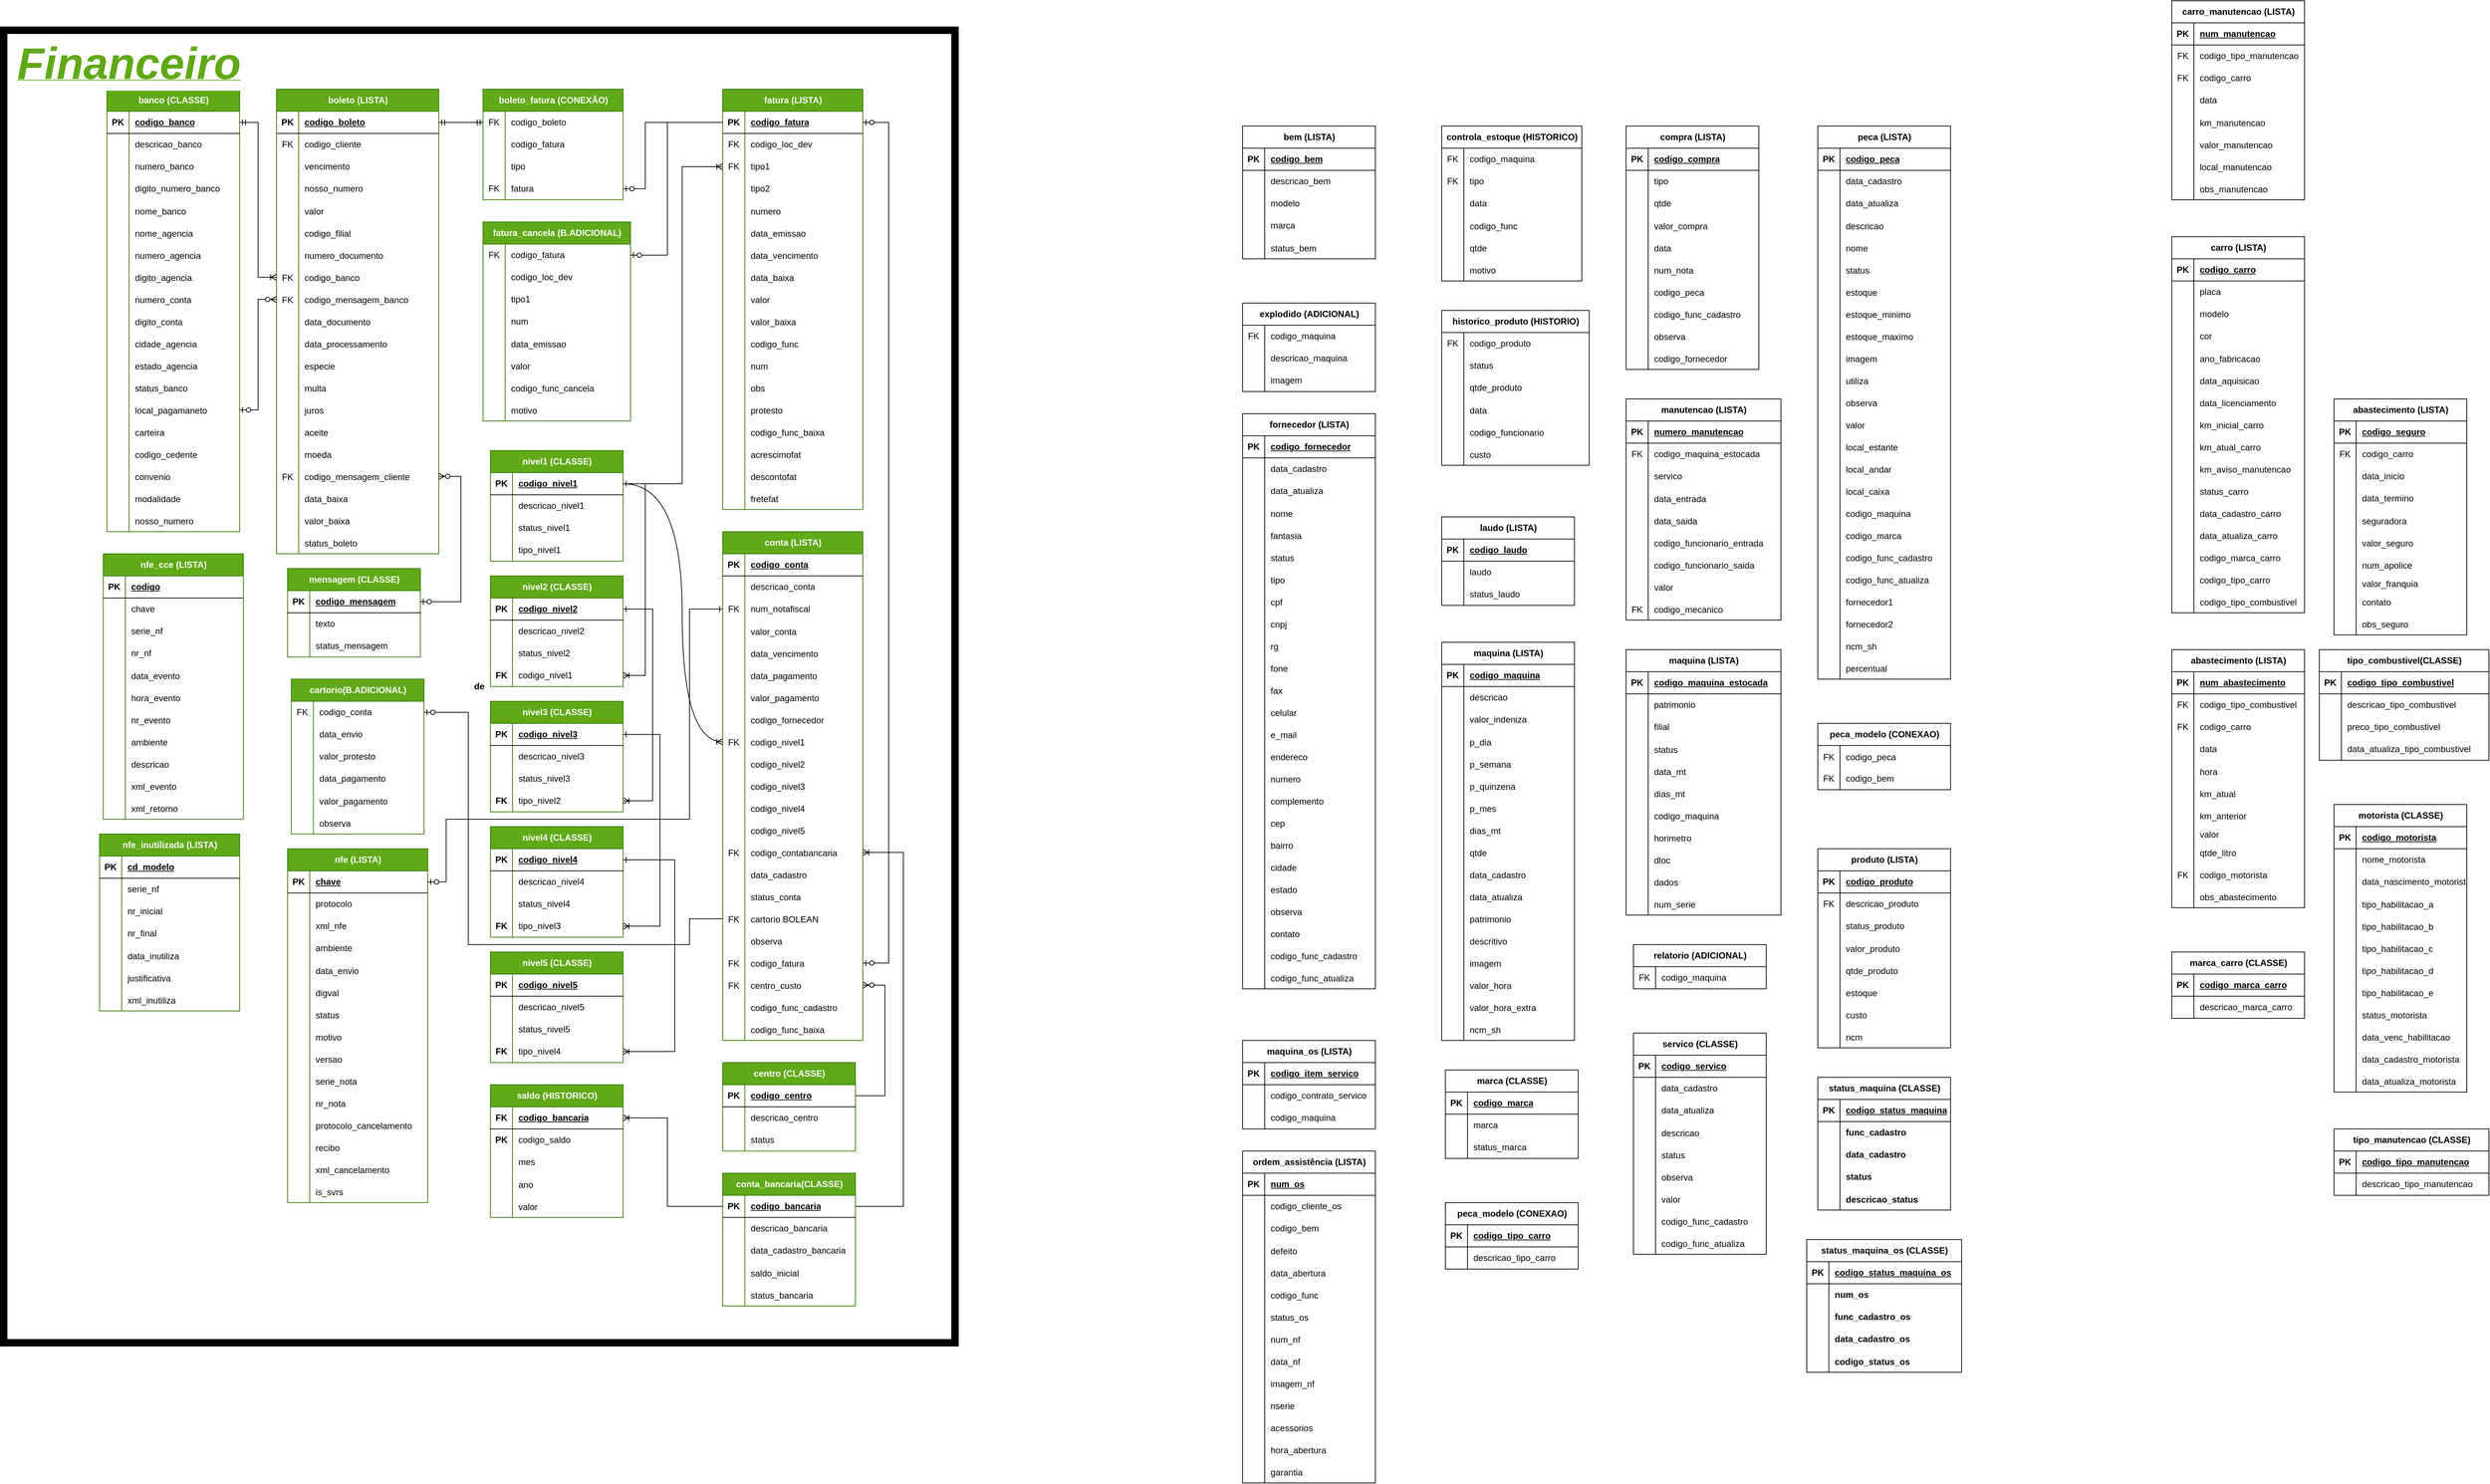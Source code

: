 <mxfile version="26.1.3">
  <diagram id="R2lEEEUBdFMjLlhIrx00" name="Page-1">
    <mxGraphModel dx="4237" dy="2009" grid="1" gridSize="10" guides="1" tooltips="1" connect="1" arrows="1" fold="1" page="1" pageScale="1" pageWidth="850" pageHeight="1100" math="0" shadow="0" extFonts="Permanent Marker^https://fonts.googleapis.com/css?family=Permanent+Marker">
      <root>
        <mxCell id="0" />
        <mxCell id="1" parent="0" />
        <mxCell id="fypKk0HMKAi1qXzB1QDh-923" value="de" style="rounded=0;whiteSpace=wrap;html=1;align=center;verticalAlign=middle;fontFamily=Helvetica;fontSize=12;fontStyle=1;strokeWidth=10;fillOpacity=100;allowArrows=1;container=1;portConstraintRotation=0;recursiveResize=0;backgroundOutline=0;fixedWidth=0;resizeWidth=0;cloneable=0;deletable=0;treeFolding=1;collapsible=1;labelBackgroundColor=none;" vertex="1" parent="1">
          <mxGeometry x="-2440" y="-920" width="1290" height="1780" as="geometry">
            <mxRectangle x="-2340" y="-750" width="50" height="40" as="alternateBounds" />
          </mxGeometry>
        </mxCell>
        <mxCell id="fypKk0HMKAi1qXzB1QDh-79" value="banco (CLASSE)" style="shape=table;startSize=30;container=1;collapsible=1;childLayout=tableLayout;fixedRows=1;rowLines=0;fontStyle=1;align=center;resizeLast=1;html=1;fillColor=#60a917;fontColor=#ffffff;strokeColor=#2D7600;" vertex="1" parent="fypKk0HMKAi1qXzB1QDh-923">
          <mxGeometry x="140" y="80" width="180" height="600" as="geometry" />
        </mxCell>
        <mxCell id="fypKk0HMKAi1qXzB1QDh-80" value="" style="shape=tableRow;horizontal=0;startSize=0;swimlaneHead=0;swimlaneBody=0;fillColor=none;collapsible=0;dropTarget=0;points=[[0,0.5],[1,0.5]];portConstraint=eastwest;top=0;left=0;right=0;bottom=1;" vertex="1" parent="fypKk0HMKAi1qXzB1QDh-79">
          <mxGeometry y="30" width="180" height="30" as="geometry" />
        </mxCell>
        <mxCell id="fypKk0HMKAi1qXzB1QDh-81" value="PK" style="shape=partialRectangle;connectable=0;fillColor=none;top=0;left=0;bottom=0;right=0;fontStyle=1;overflow=hidden;whiteSpace=wrap;html=1;" vertex="1" parent="fypKk0HMKAi1qXzB1QDh-80">
          <mxGeometry width="30" height="30" as="geometry">
            <mxRectangle width="30" height="30" as="alternateBounds" />
          </mxGeometry>
        </mxCell>
        <mxCell id="fypKk0HMKAi1qXzB1QDh-82" value="codigo_banco" style="shape=partialRectangle;connectable=0;fillColor=none;top=0;left=0;bottom=0;right=0;align=left;spacingLeft=6;fontStyle=5;overflow=hidden;whiteSpace=wrap;html=1;" vertex="1" parent="fypKk0HMKAi1qXzB1QDh-80">
          <mxGeometry x="30" width="150" height="30" as="geometry">
            <mxRectangle width="150" height="30" as="alternateBounds" />
          </mxGeometry>
        </mxCell>
        <mxCell id="fypKk0HMKAi1qXzB1QDh-83" value="" style="shape=tableRow;horizontal=0;startSize=0;swimlaneHead=0;swimlaneBody=0;fillColor=none;collapsible=0;dropTarget=0;points=[[0,0.5],[1,0.5]];portConstraint=eastwest;top=0;left=0;right=0;bottom=0;" vertex="1" parent="fypKk0HMKAi1qXzB1QDh-79">
          <mxGeometry y="60" width="180" height="30" as="geometry" />
        </mxCell>
        <mxCell id="fypKk0HMKAi1qXzB1QDh-84" value="" style="shape=partialRectangle;connectable=0;fillColor=none;top=0;left=0;bottom=0;right=0;editable=1;overflow=hidden;whiteSpace=wrap;html=1;" vertex="1" parent="fypKk0HMKAi1qXzB1QDh-83">
          <mxGeometry width="30" height="30" as="geometry">
            <mxRectangle width="30" height="30" as="alternateBounds" />
          </mxGeometry>
        </mxCell>
        <mxCell id="fypKk0HMKAi1qXzB1QDh-85" value="descricao_banco" style="shape=partialRectangle;connectable=0;fillColor=none;top=0;left=0;bottom=0;right=0;align=left;spacingLeft=6;overflow=hidden;whiteSpace=wrap;html=1;" vertex="1" parent="fypKk0HMKAi1qXzB1QDh-83">
          <mxGeometry x="30" width="150" height="30" as="geometry">
            <mxRectangle width="150" height="30" as="alternateBounds" />
          </mxGeometry>
        </mxCell>
        <mxCell id="fypKk0HMKAi1qXzB1QDh-86" value="" style="shape=tableRow;horizontal=0;startSize=0;swimlaneHead=0;swimlaneBody=0;fillColor=none;collapsible=0;dropTarget=0;points=[[0,0.5],[1,0.5]];portConstraint=eastwest;top=0;left=0;right=0;bottom=0;" vertex="1" parent="fypKk0HMKAi1qXzB1QDh-79">
          <mxGeometry y="90" width="180" height="30" as="geometry" />
        </mxCell>
        <mxCell id="fypKk0HMKAi1qXzB1QDh-87" value="" style="shape=partialRectangle;connectable=0;fillColor=none;top=0;left=0;bottom=0;right=0;editable=1;overflow=hidden;whiteSpace=wrap;html=1;" vertex="1" parent="fypKk0HMKAi1qXzB1QDh-86">
          <mxGeometry width="30" height="30" as="geometry">
            <mxRectangle width="30" height="30" as="alternateBounds" />
          </mxGeometry>
        </mxCell>
        <mxCell id="fypKk0HMKAi1qXzB1QDh-88" value="numero_banco" style="shape=partialRectangle;connectable=0;fillColor=none;top=0;left=0;bottom=0;right=0;align=left;spacingLeft=6;overflow=hidden;whiteSpace=wrap;html=1;" vertex="1" parent="fypKk0HMKAi1qXzB1QDh-86">
          <mxGeometry x="30" width="150" height="30" as="geometry">
            <mxRectangle width="150" height="30" as="alternateBounds" />
          </mxGeometry>
        </mxCell>
        <mxCell id="fypKk0HMKAi1qXzB1QDh-89" value="" style="shape=tableRow;horizontal=0;startSize=0;swimlaneHead=0;swimlaneBody=0;fillColor=none;collapsible=0;dropTarget=0;points=[[0,0.5],[1,0.5]];portConstraint=eastwest;top=0;left=0;right=0;bottom=0;" vertex="1" parent="fypKk0HMKAi1qXzB1QDh-79">
          <mxGeometry y="120" width="180" height="30" as="geometry" />
        </mxCell>
        <mxCell id="fypKk0HMKAi1qXzB1QDh-90" value="" style="shape=partialRectangle;connectable=0;fillColor=none;top=0;left=0;bottom=0;right=0;editable=1;overflow=hidden;whiteSpace=wrap;html=1;" vertex="1" parent="fypKk0HMKAi1qXzB1QDh-89">
          <mxGeometry width="30" height="30" as="geometry">
            <mxRectangle width="30" height="30" as="alternateBounds" />
          </mxGeometry>
        </mxCell>
        <mxCell id="fypKk0HMKAi1qXzB1QDh-91" value="digito_numero_banco" style="shape=partialRectangle;connectable=0;fillColor=none;top=0;left=0;bottom=0;right=0;align=left;spacingLeft=6;overflow=hidden;whiteSpace=wrap;html=1;" vertex="1" parent="fypKk0HMKAi1qXzB1QDh-89">
          <mxGeometry x="30" width="150" height="30" as="geometry">
            <mxRectangle width="150" height="30" as="alternateBounds" />
          </mxGeometry>
        </mxCell>
        <mxCell id="fypKk0HMKAi1qXzB1QDh-93" value="" style="shape=tableRow;horizontal=0;startSize=0;swimlaneHead=0;swimlaneBody=0;fillColor=none;collapsible=0;dropTarget=0;points=[[0,0.5],[1,0.5]];portConstraint=eastwest;top=0;left=0;right=0;bottom=0;" vertex="1" parent="fypKk0HMKAi1qXzB1QDh-79">
          <mxGeometry y="150" width="180" height="30" as="geometry" />
        </mxCell>
        <mxCell id="fypKk0HMKAi1qXzB1QDh-94" value="" style="shape=partialRectangle;connectable=0;fillColor=none;top=0;left=0;bottom=0;right=0;editable=1;overflow=hidden;" vertex="1" parent="fypKk0HMKAi1qXzB1QDh-93">
          <mxGeometry width="30" height="30" as="geometry">
            <mxRectangle width="30" height="30" as="alternateBounds" />
          </mxGeometry>
        </mxCell>
        <mxCell id="fypKk0HMKAi1qXzB1QDh-95" value="nome_banco" style="shape=partialRectangle;connectable=0;fillColor=none;top=0;left=0;bottom=0;right=0;align=left;spacingLeft=6;overflow=hidden;" vertex="1" parent="fypKk0HMKAi1qXzB1QDh-93">
          <mxGeometry x="30" width="150" height="30" as="geometry">
            <mxRectangle width="150" height="30" as="alternateBounds" />
          </mxGeometry>
        </mxCell>
        <mxCell id="fypKk0HMKAi1qXzB1QDh-101" value="" style="shape=tableRow;horizontal=0;startSize=0;swimlaneHead=0;swimlaneBody=0;fillColor=none;collapsible=0;dropTarget=0;points=[[0,0.5],[1,0.5]];portConstraint=eastwest;top=0;left=0;right=0;bottom=0;" vertex="1" parent="fypKk0HMKAi1qXzB1QDh-79">
          <mxGeometry y="180" width="180" height="30" as="geometry" />
        </mxCell>
        <mxCell id="fypKk0HMKAi1qXzB1QDh-102" value="" style="shape=partialRectangle;connectable=0;fillColor=none;top=0;left=0;bottom=0;right=0;editable=1;overflow=hidden;" vertex="1" parent="fypKk0HMKAi1qXzB1QDh-101">
          <mxGeometry width="30" height="30" as="geometry">
            <mxRectangle width="30" height="30" as="alternateBounds" />
          </mxGeometry>
        </mxCell>
        <mxCell id="fypKk0HMKAi1qXzB1QDh-103" value="nome_agencia" style="shape=partialRectangle;connectable=0;fillColor=none;top=0;left=0;bottom=0;right=0;align=left;spacingLeft=6;overflow=hidden;" vertex="1" parent="fypKk0HMKAi1qXzB1QDh-101">
          <mxGeometry x="30" width="150" height="30" as="geometry">
            <mxRectangle width="150" height="30" as="alternateBounds" />
          </mxGeometry>
        </mxCell>
        <mxCell id="fypKk0HMKAi1qXzB1QDh-146" value="" style="shape=tableRow;horizontal=0;startSize=0;swimlaneHead=0;swimlaneBody=0;fillColor=none;collapsible=0;dropTarget=0;points=[[0,0.5],[1,0.5]];portConstraint=eastwest;top=0;left=0;right=0;bottom=0;" vertex="1" parent="fypKk0HMKAi1qXzB1QDh-79">
          <mxGeometry y="210" width="180" height="30" as="geometry" />
        </mxCell>
        <mxCell id="fypKk0HMKAi1qXzB1QDh-147" value="" style="shape=partialRectangle;connectable=0;fillColor=none;top=0;left=0;bottom=0;right=0;editable=1;overflow=hidden;" vertex="1" parent="fypKk0HMKAi1qXzB1QDh-146">
          <mxGeometry width="30" height="30" as="geometry">
            <mxRectangle width="30" height="30" as="alternateBounds" />
          </mxGeometry>
        </mxCell>
        <mxCell id="fypKk0HMKAi1qXzB1QDh-148" value="numero_agencia" style="shape=partialRectangle;connectable=0;fillColor=none;top=0;left=0;bottom=0;right=0;align=left;spacingLeft=6;overflow=hidden;" vertex="1" parent="fypKk0HMKAi1qXzB1QDh-146">
          <mxGeometry x="30" width="150" height="30" as="geometry">
            <mxRectangle width="150" height="30" as="alternateBounds" />
          </mxGeometry>
        </mxCell>
        <mxCell id="fypKk0HMKAi1qXzB1QDh-118" value="" style="shape=tableRow;horizontal=0;startSize=0;swimlaneHead=0;swimlaneBody=0;fillColor=none;collapsible=0;dropTarget=0;points=[[0,0.5],[1,0.5]];portConstraint=eastwest;top=0;left=0;right=0;bottom=0;" vertex="1" parent="fypKk0HMKAi1qXzB1QDh-79">
          <mxGeometry y="240" width="180" height="30" as="geometry" />
        </mxCell>
        <mxCell id="fypKk0HMKAi1qXzB1QDh-119" value="" style="shape=partialRectangle;connectable=0;fillColor=none;top=0;left=0;bottom=0;right=0;editable=1;overflow=hidden;" vertex="1" parent="fypKk0HMKAi1qXzB1QDh-118">
          <mxGeometry width="30" height="30" as="geometry">
            <mxRectangle width="30" height="30" as="alternateBounds" />
          </mxGeometry>
        </mxCell>
        <mxCell id="fypKk0HMKAi1qXzB1QDh-120" value="digito_agencia" style="shape=partialRectangle;connectable=0;fillColor=none;top=0;left=0;bottom=0;right=0;align=left;spacingLeft=6;overflow=hidden;" vertex="1" parent="fypKk0HMKAi1qXzB1QDh-118">
          <mxGeometry x="30" width="150" height="30" as="geometry">
            <mxRectangle width="150" height="30" as="alternateBounds" />
          </mxGeometry>
        </mxCell>
        <mxCell id="fypKk0HMKAi1qXzB1QDh-122" value="" style="shape=tableRow;horizontal=0;startSize=0;swimlaneHead=0;swimlaneBody=0;fillColor=none;collapsible=0;dropTarget=0;points=[[0,0.5],[1,0.5]];portConstraint=eastwest;top=0;left=0;right=0;bottom=0;" vertex="1" parent="fypKk0HMKAi1qXzB1QDh-79">
          <mxGeometry y="270" width="180" height="30" as="geometry" />
        </mxCell>
        <mxCell id="fypKk0HMKAi1qXzB1QDh-123" value="" style="shape=partialRectangle;connectable=0;fillColor=none;top=0;left=0;bottom=0;right=0;editable=1;overflow=hidden;" vertex="1" parent="fypKk0HMKAi1qXzB1QDh-122">
          <mxGeometry width="30" height="30" as="geometry">
            <mxRectangle width="30" height="30" as="alternateBounds" />
          </mxGeometry>
        </mxCell>
        <mxCell id="fypKk0HMKAi1qXzB1QDh-124" value="numero_conta" style="shape=partialRectangle;connectable=0;fillColor=none;top=0;left=0;bottom=0;right=0;align=left;spacingLeft=6;overflow=hidden;" vertex="1" parent="fypKk0HMKAi1qXzB1QDh-122">
          <mxGeometry x="30" width="150" height="30" as="geometry">
            <mxRectangle width="150" height="30" as="alternateBounds" />
          </mxGeometry>
        </mxCell>
        <mxCell id="fypKk0HMKAi1qXzB1QDh-130" value="" style="shape=tableRow;horizontal=0;startSize=0;swimlaneHead=0;swimlaneBody=0;fillColor=none;collapsible=0;dropTarget=0;points=[[0,0.5],[1,0.5]];portConstraint=eastwest;top=0;left=0;right=0;bottom=0;" vertex="1" parent="fypKk0HMKAi1qXzB1QDh-79">
          <mxGeometry y="300" width="180" height="30" as="geometry" />
        </mxCell>
        <mxCell id="fypKk0HMKAi1qXzB1QDh-131" value="" style="shape=partialRectangle;connectable=0;fillColor=none;top=0;left=0;bottom=0;right=0;editable=1;overflow=hidden;" vertex="1" parent="fypKk0HMKAi1qXzB1QDh-130">
          <mxGeometry width="30" height="30" as="geometry">
            <mxRectangle width="30" height="30" as="alternateBounds" />
          </mxGeometry>
        </mxCell>
        <mxCell id="fypKk0HMKAi1qXzB1QDh-132" value="digito_conta" style="shape=partialRectangle;connectable=0;fillColor=none;top=0;left=0;bottom=0;right=0;align=left;spacingLeft=6;overflow=hidden;" vertex="1" parent="fypKk0HMKAi1qXzB1QDh-130">
          <mxGeometry x="30" width="150" height="30" as="geometry">
            <mxRectangle width="150" height="30" as="alternateBounds" />
          </mxGeometry>
        </mxCell>
        <mxCell id="fypKk0HMKAi1qXzB1QDh-126" value="" style="shape=tableRow;horizontal=0;startSize=0;swimlaneHead=0;swimlaneBody=0;fillColor=none;collapsible=0;dropTarget=0;points=[[0,0.5],[1,0.5]];portConstraint=eastwest;top=0;left=0;right=0;bottom=0;" vertex="1" parent="fypKk0HMKAi1qXzB1QDh-79">
          <mxGeometry y="330" width="180" height="30" as="geometry" />
        </mxCell>
        <mxCell id="fypKk0HMKAi1qXzB1QDh-127" value="" style="shape=partialRectangle;connectable=0;fillColor=none;top=0;left=0;bottom=0;right=0;editable=1;overflow=hidden;" vertex="1" parent="fypKk0HMKAi1qXzB1QDh-126">
          <mxGeometry width="30" height="30" as="geometry">
            <mxRectangle width="30" height="30" as="alternateBounds" />
          </mxGeometry>
        </mxCell>
        <mxCell id="fypKk0HMKAi1qXzB1QDh-128" value="cidade_agencia" style="shape=partialRectangle;connectable=0;fillColor=none;top=0;left=0;bottom=0;right=0;align=left;spacingLeft=6;overflow=hidden;" vertex="1" parent="fypKk0HMKAi1qXzB1QDh-126">
          <mxGeometry x="30" width="150" height="30" as="geometry">
            <mxRectangle width="150" height="30" as="alternateBounds" />
          </mxGeometry>
        </mxCell>
        <mxCell id="fypKk0HMKAi1qXzB1QDh-134" value="" style="shape=tableRow;horizontal=0;startSize=0;swimlaneHead=0;swimlaneBody=0;fillColor=none;collapsible=0;dropTarget=0;points=[[0,0.5],[1,0.5]];portConstraint=eastwest;top=0;left=0;right=0;bottom=0;" vertex="1" parent="fypKk0HMKAi1qXzB1QDh-79">
          <mxGeometry y="360" width="180" height="30" as="geometry" />
        </mxCell>
        <mxCell id="fypKk0HMKAi1qXzB1QDh-135" value="" style="shape=partialRectangle;connectable=0;fillColor=none;top=0;left=0;bottom=0;right=0;editable=1;overflow=hidden;" vertex="1" parent="fypKk0HMKAi1qXzB1QDh-134">
          <mxGeometry width="30" height="30" as="geometry">
            <mxRectangle width="30" height="30" as="alternateBounds" />
          </mxGeometry>
        </mxCell>
        <mxCell id="fypKk0HMKAi1qXzB1QDh-136" value="estado_agencia" style="shape=partialRectangle;connectable=0;fillColor=none;top=0;left=0;bottom=0;right=0;align=left;spacingLeft=6;overflow=hidden;" vertex="1" parent="fypKk0HMKAi1qXzB1QDh-134">
          <mxGeometry x="30" width="150" height="30" as="geometry">
            <mxRectangle width="150" height="30" as="alternateBounds" />
          </mxGeometry>
        </mxCell>
        <mxCell id="fypKk0HMKAi1qXzB1QDh-138" value="" style="shape=tableRow;horizontal=0;startSize=0;swimlaneHead=0;swimlaneBody=0;fillColor=none;collapsible=0;dropTarget=0;points=[[0,0.5],[1,0.5]];portConstraint=eastwest;top=0;left=0;right=0;bottom=0;" vertex="1" parent="fypKk0HMKAi1qXzB1QDh-79">
          <mxGeometry y="390" width="180" height="30" as="geometry" />
        </mxCell>
        <mxCell id="fypKk0HMKAi1qXzB1QDh-139" value="" style="shape=partialRectangle;connectable=0;fillColor=none;top=0;left=0;bottom=0;right=0;editable=1;overflow=hidden;" vertex="1" parent="fypKk0HMKAi1qXzB1QDh-138">
          <mxGeometry width="30" height="30" as="geometry">
            <mxRectangle width="30" height="30" as="alternateBounds" />
          </mxGeometry>
        </mxCell>
        <mxCell id="fypKk0HMKAi1qXzB1QDh-140" value="status_banco" style="shape=partialRectangle;connectable=0;fillColor=none;top=0;left=0;bottom=0;right=0;align=left;spacingLeft=6;overflow=hidden;" vertex="1" parent="fypKk0HMKAi1qXzB1QDh-138">
          <mxGeometry x="30" width="150" height="30" as="geometry">
            <mxRectangle width="150" height="30" as="alternateBounds" />
          </mxGeometry>
        </mxCell>
        <mxCell id="fypKk0HMKAi1qXzB1QDh-150" value="" style="shape=tableRow;horizontal=0;startSize=0;swimlaneHead=0;swimlaneBody=0;fillColor=none;collapsible=0;dropTarget=0;points=[[0,0.5],[1,0.5]];portConstraint=eastwest;top=0;left=0;right=0;bottom=0;" vertex="1" parent="fypKk0HMKAi1qXzB1QDh-79">
          <mxGeometry y="420" width="180" height="30" as="geometry" />
        </mxCell>
        <mxCell id="fypKk0HMKAi1qXzB1QDh-151" value="" style="shape=partialRectangle;connectable=0;fillColor=none;top=0;left=0;bottom=0;right=0;editable=1;overflow=hidden;" vertex="1" parent="fypKk0HMKAi1qXzB1QDh-150">
          <mxGeometry width="30" height="30" as="geometry">
            <mxRectangle width="30" height="30" as="alternateBounds" />
          </mxGeometry>
        </mxCell>
        <mxCell id="fypKk0HMKAi1qXzB1QDh-152" value="local_pagamaneto" style="shape=partialRectangle;connectable=0;fillColor=none;top=0;left=0;bottom=0;right=0;align=left;spacingLeft=6;overflow=hidden;" vertex="1" parent="fypKk0HMKAi1qXzB1QDh-150">
          <mxGeometry x="30" width="150" height="30" as="geometry">
            <mxRectangle width="150" height="30" as="alternateBounds" />
          </mxGeometry>
        </mxCell>
        <mxCell id="fypKk0HMKAi1qXzB1QDh-110" value="" style="shape=tableRow;horizontal=0;startSize=0;swimlaneHead=0;swimlaneBody=0;fillColor=none;collapsible=0;dropTarget=0;points=[[0,0.5],[1,0.5]];portConstraint=eastwest;top=0;left=0;right=0;bottom=0;" vertex="1" parent="fypKk0HMKAi1qXzB1QDh-79">
          <mxGeometry y="450" width="180" height="30" as="geometry" />
        </mxCell>
        <mxCell id="fypKk0HMKAi1qXzB1QDh-111" value="" style="shape=partialRectangle;connectable=0;fillColor=none;top=0;left=0;bottom=0;right=0;editable=1;overflow=hidden;" vertex="1" parent="fypKk0HMKAi1qXzB1QDh-110">
          <mxGeometry width="30" height="30" as="geometry">
            <mxRectangle width="30" height="30" as="alternateBounds" />
          </mxGeometry>
        </mxCell>
        <mxCell id="fypKk0HMKAi1qXzB1QDh-112" value="carteira" style="shape=partialRectangle;connectable=0;fillColor=none;top=0;left=0;bottom=0;right=0;align=left;spacingLeft=6;overflow=hidden;" vertex="1" parent="fypKk0HMKAi1qXzB1QDh-110">
          <mxGeometry x="30" width="150" height="30" as="geometry">
            <mxRectangle width="150" height="30" as="alternateBounds" />
          </mxGeometry>
        </mxCell>
        <mxCell id="fypKk0HMKAi1qXzB1QDh-142" value="" style="shape=tableRow;horizontal=0;startSize=0;swimlaneHead=0;swimlaneBody=0;fillColor=none;collapsible=0;dropTarget=0;points=[[0,0.5],[1,0.5]];portConstraint=eastwest;top=0;left=0;right=0;bottom=0;" vertex="1" parent="fypKk0HMKAi1qXzB1QDh-79">
          <mxGeometry y="480" width="180" height="30" as="geometry" />
        </mxCell>
        <mxCell id="fypKk0HMKAi1qXzB1QDh-143" value="" style="shape=partialRectangle;connectable=0;fillColor=none;top=0;left=0;bottom=0;right=0;editable=1;overflow=hidden;" vertex="1" parent="fypKk0HMKAi1qXzB1QDh-142">
          <mxGeometry width="30" height="30" as="geometry">
            <mxRectangle width="30" height="30" as="alternateBounds" />
          </mxGeometry>
        </mxCell>
        <mxCell id="fypKk0HMKAi1qXzB1QDh-144" value="codigo_cedente" style="shape=partialRectangle;connectable=0;fillColor=none;top=0;left=0;bottom=0;right=0;align=left;spacingLeft=6;overflow=hidden;" vertex="1" parent="fypKk0HMKAi1qXzB1QDh-142">
          <mxGeometry x="30" width="150" height="30" as="geometry">
            <mxRectangle width="150" height="30" as="alternateBounds" />
          </mxGeometry>
        </mxCell>
        <mxCell id="fypKk0HMKAi1qXzB1QDh-154" value="" style="shape=tableRow;horizontal=0;startSize=0;swimlaneHead=0;swimlaneBody=0;fillColor=none;collapsible=0;dropTarget=0;points=[[0,0.5],[1,0.5]];portConstraint=eastwest;top=0;left=0;right=0;bottom=0;" vertex="1" parent="fypKk0HMKAi1qXzB1QDh-79">
          <mxGeometry y="510" width="180" height="30" as="geometry" />
        </mxCell>
        <mxCell id="fypKk0HMKAi1qXzB1QDh-155" value="" style="shape=partialRectangle;connectable=0;fillColor=none;top=0;left=0;bottom=0;right=0;editable=1;overflow=hidden;" vertex="1" parent="fypKk0HMKAi1qXzB1QDh-154">
          <mxGeometry width="30" height="30" as="geometry">
            <mxRectangle width="30" height="30" as="alternateBounds" />
          </mxGeometry>
        </mxCell>
        <mxCell id="fypKk0HMKAi1qXzB1QDh-156" value="convenio" style="shape=partialRectangle;connectable=0;fillColor=none;top=0;left=0;bottom=0;right=0;align=left;spacingLeft=6;overflow=hidden;" vertex="1" parent="fypKk0HMKAi1qXzB1QDh-154">
          <mxGeometry x="30" width="150" height="30" as="geometry">
            <mxRectangle width="150" height="30" as="alternateBounds" />
          </mxGeometry>
        </mxCell>
        <mxCell id="fypKk0HMKAi1qXzB1QDh-105" value="" style="shape=tableRow;horizontal=0;startSize=0;swimlaneHead=0;swimlaneBody=0;fillColor=none;collapsible=0;dropTarget=0;points=[[0,0.5],[1,0.5]];portConstraint=eastwest;top=0;left=0;right=0;bottom=0;" vertex="1" parent="fypKk0HMKAi1qXzB1QDh-79">
          <mxGeometry y="540" width="180" height="30" as="geometry" />
        </mxCell>
        <mxCell id="fypKk0HMKAi1qXzB1QDh-106" value="" style="shape=partialRectangle;connectable=0;fillColor=none;top=0;left=0;bottom=0;right=0;editable=1;overflow=hidden;" vertex="1" parent="fypKk0HMKAi1qXzB1QDh-105">
          <mxGeometry width="30" height="30" as="geometry">
            <mxRectangle width="30" height="30" as="alternateBounds" />
          </mxGeometry>
        </mxCell>
        <mxCell id="fypKk0HMKAi1qXzB1QDh-107" value="modalidade" style="shape=partialRectangle;connectable=0;fillColor=none;top=0;left=0;bottom=0;right=0;align=left;spacingLeft=6;overflow=hidden;" vertex="1" parent="fypKk0HMKAi1qXzB1QDh-105">
          <mxGeometry x="30" width="150" height="30" as="geometry">
            <mxRectangle width="150" height="30" as="alternateBounds" />
          </mxGeometry>
        </mxCell>
        <mxCell id="fypKk0HMKAi1qXzB1QDh-97" value="" style="shape=tableRow;horizontal=0;startSize=0;swimlaneHead=0;swimlaneBody=0;fillColor=none;collapsible=0;dropTarget=0;points=[[0,0.5],[1,0.5]];portConstraint=eastwest;top=0;left=0;right=0;bottom=0;" vertex="1" parent="fypKk0HMKAi1qXzB1QDh-79">
          <mxGeometry y="570" width="180" height="30" as="geometry" />
        </mxCell>
        <mxCell id="fypKk0HMKAi1qXzB1QDh-98" value="" style="shape=partialRectangle;connectable=0;fillColor=none;top=0;left=0;bottom=0;right=0;editable=1;overflow=hidden;" vertex="1" parent="fypKk0HMKAi1qXzB1QDh-97">
          <mxGeometry width="30" height="30" as="geometry">
            <mxRectangle width="30" height="30" as="alternateBounds" />
          </mxGeometry>
        </mxCell>
        <mxCell id="fypKk0HMKAi1qXzB1QDh-99" value="nosso_numero" style="shape=partialRectangle;connectable=0;fillColor=none;top=0;left=0;bottom=0;right=0;align=left;spacingLeft=6;overflow=hidden;" vertex="1" parent="fypKk0HMKAi1qXzB1QDh-97">
          <mxGeometry x="30" width="150" height="30" as="geometry">
            <mxRectangle width="150" height="30" as="alternateBounds" />
          </mxGeometry>
        </mxCell>
        <mxCell id="fypKk0HMKAi1qXzB1QDh-157" value="boleto (LISTA)" style="shape=table;startSize=30;container=1;collapsible=1;childLayout=tableLayout;fixedRows=1;rowLines=0;fontStyle=1;align=center;resizeLast=1;html=1;fillColor=#60a917;fontColor=#ffffff;strokeColor=#2D7600;" vertex="1" parent="fypKk0HMKAi1qXzB1QDh-923">
          <mxGeometry x="370" y="80" width="220" height="630.0" as="geometry" />
        </mxCell>
        <mxCell id="fypKk0HMKAi1qXzB1QDh-158" value="" style="shape=tableRow;horizontal=0;startSize=0;swimlaneHead=0;swimlaneBody=0;fillColor=none;collapsible=0;dropTarget=0;points=[[0,0.5],[1,0.5]];portConstraint=eastwest;top=0;left=0;right=0;bottom=1;" vertex="1" parent="fypKk0HMKAi1qXzB1QDh-157">
          <mxGeometry y="30" width="220" height="30" as="geometry" />
        </mxCell>
        <mxCell id="fypKk0HMKAi1qXzB1QDh-159" value="PK" style="shape=partialRectangle;connectable=0;fillColor=none;top=0;left=0;bottom=0;right=0;fontStyle=1;overflow=hidden;whiteSpace=wrap;html=1;" vertex="1" parent="fypKk0HMKAi1qXzB1QDh-158">
          <mxGeometry width="30" height="30" as="geometry">
            <mxRectangle width="30" height="30" as="alternateBounds" />
          </mxGeometry>
        </mxCell>
        <mxCell id="fypKk0HMKAi1qXzB1QDh-160" value="codigo_boleto" style="shape=partialRectangle;connectable=0;fillColor=none;top=0;left=0;bottom=0;right=0;align=left;spacingLeft=6;fontStyle=5;overflow=hidden;whiteSpace=wrap;html=1;" vertex="1" parent="fypKk0HMKAi1qXzB1QDh-158">
          <mxGeometry x="30" width="190" height="30" as="geometry">
            <mxRectangle width="190" height="30" as="alternateBounds" />
          </mxGeometry>
        </mxCell>
        <mxCell id="fypKk0HMKAi1qXzB1QDh-161" value="" style="shape=tableRow;horizontal=0;startSize=0;swimlaneHead=0;swimlaneBody=0;fillColor=none;collapsible=0;dropTarget=0;points=[[0,0.5],[1,0.5]];portConstraint=eastwest;top=0;left=0;right=0;bottom=0;" vertex="1" parent="fypKk0HMKAi1qXzB1QDh-157">
          <mxGeometry y="60" width="220" height="30" as="geometry" />
        </mxCell>
        <mxCell id="fypKk0HMKAi1qXzB1QDh-162" value="FK" style="shape=partialRectangle;connectable=0;fillColor=none;top=0;left=0;bottom=0;right=0;editable=1;overflow=hidden;whiteSpace=wrap;html=1;" vertex="1" parent="fypKk0HMKAi1qXzB1QDh-161">
          <mxGeometry width="30" height="30" as="geometry">
            <mxRectangle width="30" height="30" as="alternateBounds" />
          </mxGeometry>
        </mxCell>
        <mxCell id="fypKk0HMKAi1qXzB1QDh-163" value="codigo_cliente" style="shape=partialRectangle;connectable=0;fillColor=none;top=0;left=0;bottom=0;right=0;align=left;spacingLeft=6;overflow=hidden;whiteSpace=wrap;html=1;" vertex="1" parent="fypKk0HMKAi1qXzB1QDh-161">
          <mxGeometry x="30" width="190" height="30" as="geometry">
            <mxRectangle width="190" height="30" as="alternateBounds" />
          </mxGeometry>
        </mxCell>
        <mxCell id="fypKk0HMKAi1qXzB1QDh-164" value="" style="shape=tableRow;horizontal=0;startSize=0;swimlaneHead=0;swimlaneBody=0;fillColor=none;collapsible=0;dropTarget=0;points=[[0,0.5],[1,0.5]];portConstraint=eastwest;top=0;left=0;right=0;bottom=0;" vertex="1" parent="fypKk0HMKAi1qXzB1QDh-157">
          <mxGeometry y="90" width="220" height="30" as="geometry" />
        </mxCell>
        <mxCell id="fypKk0HMKAi1qXzB1QDh-165" value="" style="shape=partialRectangle;connectable=0;fillColor=none;top=0;left=0;bottom=0;right=0;editable=1;overflow=hidden;whiteSpace=wrap;html=1;" vertex="1" parent="fypKk0HMKAi1qXzB1QDh-164">
          <mxGeometry width="30" height="30" as="geometry">
            <mxRectangle width="30" height="30" as="alternateBounds" />
          </mxGeometry>
        </mxCell>
        <mxCell id="fypKk0HMKAi1qXzB1QDh-166" value="vencimento" style="shape=partialRectangle;connectable=0;fillColor=none;top=0;left=0;bottom=0;right=0;align=left;spacingLeft=6;overflow=hidden;whiteSpace=wrap;html=1;" vertex="1" parent="fypKk0HMKAi1qXzB1QDh-164">
          <mxGeometry x="30" width="190" height="30" as="geometry">
            <mxRectangle width="190" height="30" as="alternateBounds" />
          </mxGeometry>
        </mxCell>
        <mxCell id="fypKk0HMKAi1qXzB1QDh-167" value="" style="shape=tableRow;horizontal=0;startSize=0;swimlaneHead=0;swimlaneBody=0;fillColor=none;collapsible=0;dropTarget=0;points=[[0,0.5],[1,0.5]];portConstraint=eastwest;top=0;left=0;right=0;bottom=0;" vertex="1" parent="fypKk0HMKAi1qXzB1QDh-157">
          <mxGeometry y="120" width="220" height="30" as="geometry" />
        </mxCell>
        <mxCell id="fypKk0HMKAi1qXzB1QDh-168" value="" style="shape=partialRectangle;connectable=0;fillColor=none;top=0;left=0;bottom=0;right=0;editable=1;overflow=hidden;whiteSpace=wrap;html=1;" vertex="1" parent="fypKk0HMKAi1qXzB1QDh-167">
          <mxGeometry width="30" height="30" as="geometry">
            <mxRectangle width="30" height="30" as="alternateBounds" />
          </mxGeometry>
        </mxCell>
        <mxCell id="fypKk0HMKAi1qXzB1QDh-169" value="nosso_numero" style="shape=partialRectangle;connectable=0;fillColor=none;top=0;left=0;bottom=0;right=0;align=left;spacingLeft=6;overflow=hidden;whiteSpace=wrap;html=1;" vertex="1" parent="fypKk0HMKAi1qXzB1QDh-167">
          <mxGeometry x="30" width="190" height="30" as="geometry">
            <mxRectangle width="190" height="30" as="alternateBounds" />
          </mxGeometry>
        </mxCell>
        <mxCell id="fypKk0HMKAi1qXzB1QDh-170" value="" style="shape=tableRow;horizontal=0;startSize=0;swimlaneHead=0;swimlaneBody=0;fillColor=none;collapsible=0;dropTarget=0;points=[[0,0.5],[1,0.5]];portConstraint=eastwest;top=0;left=0;right=0;bottom=0;" vertex="1" parent="fypKk0HMKAi1qXzB1QDh-157">
          <mxGeometry y="150" width="220" height="30" as="geometry" />
        </mxCell>
        <mxCell id="fypKk0HMKAi1qXzB1QDh-171" value="" style="shape=partialRectangle;connectable=0;fillColor=none;top=0;left=0;bottom=0;right=0;editable=1;overflow=hidden;" vertex="1" parent="fypKk0HMKAi1qXzB1QDh-170">
          <mxGeometry width="30" height="30" as="geometry">
            <mxRectangle width="30" height="30" as="alternateBounds" />
          </mxGeometry>
        </mxCell>
        <mxCell id="fypKk0HMKAi1qXzB1QDh-172" value="valor" style="shape=partialRectangle;connectable=0;fillColor=none;top=0;left=0;bottom=0;right=0;align=left;spacingLeft=6;overflow=hidden;" vertex="1" parent="fypKk0HMKAi1qXzB1QDh-170">
          <mxGeometry x="30" width="190" height="30" as="geometry">
            <mxRectangle width="190" height="30" as="alternateBounds" />
          </mxGeometry>
        </mxCell>
        <mxCell id="fypKk0HMKAi1qXzB1QDh-173" value="" style="shape=tableRow;horizontal=0;startSize=0;swimlaneHead=0;swimlaneBody=0;fillColor=none;collapsible=0;dropTarget=0;points=[[0,0.5],[1,0.5]];portConstraint=eastwest;top=0;left=0;right=0;bottom=0;" vertex="1" parent="fypKk0HMKAi1qXzB1QDh-157">
          <mxGeometry y="180" width="220" height="30" as="geometry" />
        </mxCell>
        <mxCell id="fypKk0HMKAi1qXzB1QDh-174" value="" style="shape=partialRectangle;connectable=0;fillColor=none;top=0;left=0;bottom=0;right=0;editable=1;overflow=hidden;" vertex="1" parent="fypKk0HMKAi1qXzB1QDh-173">
          <mxGeometry width="30" height="30" as="geometry">
            <mxRectangle width="30" height="30" as="alternateBounds" />
          </mxGeometry>
        </mxCell>
        <mxCell id="fypKk0HMKAi1qXzB1QDh-175" value="codigo_filial" style="shape=partialRectangle;connectable=0;fillColor=none;top=0;left=0;bottom=0;right=0;align=left;spacingLeft=6;overflow=hidden;" vertex="1" parent="fypKk0HMKAi1qXzB1QDh-173">
          <mxGeometry x="30" width="190" height="30" as="geometry">
            <mxRectangle width="190" height="30" as="alternateBounds" />
          </mxGeometry>
        </mxCell>
        <mxCell id="fypKk0HMKAi1qXzB1QDh-176" value="" style="shape=tableRow;horizontal=0;startSize=0;swimlaneHead=0;swimlaneBody=0;fillColor=none;collapsible=0;dropTarget=0;points=[[0,0.5],[1,0.5]];portConstraint=eastwest;top=0;left=0;right=0;bottom=0;" vertex="1" parent="fypKk0HMKAi1qXzB1QDh-157">
          <mxGeometry y="210" width="220" height="30" as="geometry" />
        </mxCell>
        <mxCell id="fypKk0HMKAi1qXzB1QDh-177" value="" style="shape=partialRectangle;connectable=0;fillColor=none;top=0;left=0;bottom=0;right=0;editable=1;overflow=hidden;" vertex="1" parent="fypKk0HMKAi1qXzB1QDh-176">
          <mxGeometry width="30" height="30" as="geometry">
            <mxRectangle width="30" height="30" as="alternateBounds" />
          </mxGeometry>
        </mxCell>
        <mxCell id="fypKk0HMKAi1qXzB1QDh-178" value="numero_documento" style="shape=partialRectangle;connectable=0;fillColor=none;top=0;left=0;bottom=0;right=0;align=left;spacingLeft=6;overflow=hidden;" vertex="1" parent="fypKk0HMKAi1qXzB1QDh-176">
          <mxGeometry x="30" width="190" height="30" as="geometry">
            <mxRectangle width="190" height="30" as="alternateBounds" />
          </mxGeometry>
        </mxCell>
        <mxCell id="fypKk0HMKAi1qXzB1QDh-179" value="" style="shape=tableRow;horizontal=0;startSize=0;swimlaneHead=0;swimlaneBody=0;fillColor=none;collapsible=0;dropTarget=0;points=[[0,0.5],[1,0.5]];portConstraint=eastwest;top=0;left=0;right=0;bottom=0;" vertex="1" parent="fypKk0HMKAi1qXzB1QDh-157">
          <mxGeometry y="240" width="220" height="30" as="geometry" />
        </mxCell>
        <mxCell id="fypKk0HMKAi1qXzB1QDh-180" value="FK" style="shape=partialRectangle;connectable=0;fillColor=none;top=0;left=0;bottom=0;right=0;editable=1;overflow=hidden;" vertex="1" parent="fypKk0HMKAi1qXzB1QDh-179">
          <mxGeometry width="30" height="30" as="geometry">
            <mxRectangle width="30" height="30" as="alternateBounds" />
          </mxGeometry>
        </mxCell>
        <mxCell id="fypKk0HMKAi1qXzB1QDh-181" value="codigo_banco" style="shape=partialRectangle;connectable=0;fillColor=none;top=0;left=0;bottom=0;right=0;align=left;spacingLeft=6;overflow=hidden;" vertex="1" parent="fypKk0HMKAi1qXzB1QDh-179">
          <mxGeometry x="30" width="190" height="30" as="geometry">
            <mxRectangle width="190" height="30" as="alternateBounds" />
          </mxGeometry>
        </mxCell>
        <mxCell id="fypKk0HMKAi1qXzB1QDh-182" value="" style="shape=tableRow;horizontal=0;startSize=0;swimlaneHead=0;swimlaneBody=0;fillColor=none;collapsible=0;dropTarget=0;points=[[0,0.5],[1,0.5]];portConstraint=eastwest;top=0;left=0;right=0;bottom=0;" vertex="1" parent="fypKk0HMKAi1qXzB1QDh-157">
          <mxGeometry y="270" width="220" height="30" as="geometry" />
        </mxCell>
        <mxCell id="fypKk0HMKAi1qXzB1QDh-183" value="FK" style="shape=partialRectangle;connectable=0;fillColor=none;top=0;left=0;bottom=0;right=0;editable=1;overflow=hidden;" vertex="1" parent="fypKk0HMKAi1qXzB1QDh-182">
          <mxGeometry width="30" height="30" as="geometry">
            <mxRectangle width="30" height="30" as="alternateBounds" />
          </mxGeometry>
        </mxCell>
        <mxCell id="fypKk0HMKAi1qXzB1QDh-184" value="codigo_mensagem_banco" style="shape=partialRectangle;connectable=0;fillColor=none;top=0;left=0;bottom=0;right=0;align=left;spacingLeft=6;overflow=hidden;" vertex="1" parent="fypKk0HMKAi1qXzB1QDh-182">
          <mxGeometry x="30" width="190" height="30" as="geometry">
            <mxRectangle width="190" height="30" as="alternateBounds" />
          </mxGeometry>
        </mxCell>
        <mxCell id="fypKk0HMKAi1qXzB1QDh-185" value="" style="shape=tableRow;horizontal=0;startSize=0;swimlaneHead=0;swimlaneBody=0;fillColor=none;collapsible=0;dropTarget=0;points=[[0,0.5],[1,0.5]];portConstraint=eastwest;top=0;left=0;right=0;bottom=0;" vertex="1" parent="fypKk0HMKAi1qXzB1QDh-157">
          <mxGeometry y="300" width="220" height="30" as="geometry" />
        </mxCell>
        <mxCell id="fypKk0HMKAi1qXzB1QDh-186" value="" style="shape=partialRectangle;connectable=0;fillColor=none;top=0;left=0;bottom=0;right=0;editable=1;overflow=hidden;" vertex="1" parent="fypKk0HMKAi1qXzB1QDh-185">
          <mxGeometry width="30" height="30" as="geometry">
            <mxRectangle width="30" height="30" as="alternateBounds" />
          </mxGeometry>
        </mxCell>
        <mxCell id="fypKk0HMKAi1qXzB1QDh-187" value="data_documento" style="shape=partialRectangle;connectable=0;fillColor=none;top=0;left=0;bottom=0;right=0;align=left;spacingLeft=6;overflow=hidden;" vertex="1" parent="fypKk0HMKAi1qXzB1QDh-185">
          <mxGeometry x="30" width="190" height="30" as="geometry">
            <mxRectangle width="190" height="30" as="alternateBounds" />
          </mxGeometry>
        </mxCell>
        <mxCell id="fypKk0HMKAi1qXzB1QDh-188" value="" style="shape=tableRow;horizontal=0;startSize=0;swimlaneHead=0;swimlaneBody=0;fillColor=none;collapsible=0;dropTarget=0;points=[[0,0.5],[1,0.5]];portConstraint=eastwest;top=0;left=0;right=0;bottom=0;" vertex="1" parent="fypKk0HMKAi1qXzB1QDh-157">
          <mxGeometry y="330" width="220" height="30" as="geometry" />
        </mxCell>
        <mxCell id="fypKk0HMKAi1qXzB1QDh-189" value="" style="shape=partialRectangle;connectable=0;fillColor=none;top=0;left=0;bottom=0;right=0;editable=1;overflow=hidden;" vertex="1" parent="fypKk0HMKAi1qXzB1QDh-188">
          <mxGeometry width="30" height="30" as="geometry">
            <mxRectangle width="30" height="30" as="alternateBounds" />
          </mxGeometry>
        </mxCell>
        <mxCell id="fypKk0HMKAi1qXzB1QDh-190" value="data_processamento" style="shape=partialRectangle;connectable=0;fillColor=none;top=0;left=0;bottom=0;right=0;align=left;spacingLeft=6;overflow=hidden;" vertex="1" parent="fypKk0HMKAi1qXzB1QDh-188">
          <mxGeometry x="30" width="190" height="30" as="geometry">
            <mxRectangle width="190" height="30" as="alternateBounds" />
          </mxGeometry>
        </mxCell>
        <mxCell id="fypKk0HMKAi1qXzB1QDh-191" value="" style="shape=tableRow;horizontal=0;startSize=0;swimlaneHead=0;swimlaneBody=0;fillColor=none;collapsible=0;dropTarget=0;points=[[0,0.5],[1,0.5]];portConstraint=eastwest;top=0;left=0;right=0;bottom=0;" vertex="1" parent="fypKk0HMKAi1qXzB1QDh-157">
          <mxGeometry y="360" width="220" height="30" as="geometry" />
        </mxCell>
        <mxCell id="fypKk0HMKAi1qXzB1QDh-192" value="" style="shape=partialRectangle;connectable=0;fillColor=none;top=0;left=0;bottom=0;right=0;editable=1;overflow=hidden;" vertex="1" parent="fypKk0HMKAi1qXzB1QDh-191">
          <mxGeometry width="30" height="30" as="geometry">
            <mxRectangle width="30" height="30" as="alternateBounds" />
          </mxGeometry>
        </mxCell>
        <mxCell id="fypKk0HMKAi1qXzB1QDh-193" value="especie" style="shape=partialRectangle;connectable=0;fillColor=none;top=0;left=0;bottom=0;right=0;align=left;spacingLeft=6;overflow=hidden;" vertex="1" parent="fypKk0HMKAi1qXzB1QDh-191">
          <mxGeometry x="30" width="190" height="30" as="geometry">
            <mxRectangle width="190" height="30" as="alternateBounds" />
          </mxGeometry>
        </mxCell>
        <mxCell id="fypKk0HMKAi1qXzB1QDh-194" value="" style="shape=tableRow;horizontal=0;startSize=0;swimlaneHead=0;swimlaneBody=0;fillColor=none;collapsible=0;dropTarget=0;points=[[0,0.5],[1,0.5]];portConstraint=eastwest;top=0;left=0;right=0;bottom=0;" vertex="1" parent="fypKk0HMKAi1qXzB1QDh-157">
          <mxGeometry y="390" width="220" height="30" as="geometry" />
        </mxCell>
        <mxCell id="fypKk0HMKAi1qXzB1QDh-195" value="" style="shape=partialRectangle;connectable=0;fillColor=none;top=0;left=0;bottom=0;right=0;editable=1;overflow=hidden;" vertex="1" parent="fypKk0HMKAi1qXzB1QDh-194">
          <mxGeometry width="30" height="30" as="geometry">
            <mxRectangle width="30" height="30" as="alternateBounds" />
          </mxGeometry>
        </mxCell>
        <mxCell id="fypKk0HMKAi1qXzB1QDh-196" value="multa" style="shape=partialRectangle;connectable=0;fillColor=none;top=0;left=0;bottom=0;right=0;align=left;spacingLeft=6;overflow=hidden;" vertex="1" parent="fypKk0HMKAi1qXzB1QDh-194">
          <mxGeometry x="30" width="190" height="30" as="geometry">
            <mxRectangle width="190" height="30" as="alternateBounds" />
          </mxGeometry>
        </mxCell>
        <mxCell id="fypKk0HMKAi1qXzB1QDh-197" value="" style="shape=tableRow;horizontal=0;startSize=0;swimlaneHead=0;swimlaneBody=0;fillColor=none;collapsible=0;dropTarget=0;points=[[0,0.5],[1,0.5]];portConstraint=eastwest;top=0;left=0;right=0;bottom=0;" vertex="1" parent="fypKk0HMKAi1qXzB1QDh-157">
          <mxGeometry y="420" width="220" height="30" as="geometry" />
        </mxCell>
        <mxCell id="fypKk0HMKAi1qXzB1QDh-198" value="" style="shape=partialRectangle;connectable=0;fillColor=none;top=0;left=0;bottom=0;right=0;editable=1;overflow=hidden;" vertex="1" parent="fypKk0HMKAi1qXzB1QDh-197">
          <mxGeometry width="30" height="30" as="geometry">
            <mxRectangle width="30" height="30" as="alternateBounds" />
          </mxGeometry>
        </mxCell>
        <mxCell id="fypKk0HMKAi1qXzB1QDh-199" value="juros" style="shape=partialRectangle;connectable=0;fillColor=none;top=0;left=0;bottom=0;right=0;align=left;spacingLeft=6;overflow=hidden;" vertex="1" parent="fypKk0HMKAi1qXzB1QDh-197">
          <mxGeometry x="30" width="190" height="30" as="geometry">
            <mxRectangle width="190" height="30" as="alternateBounds" />
          </mxGeometry>
        </mxCell>
        <mxCell id="fypKk0HMKAi1qXzB1QDh-200" value="" style="shape=tableRow;horizontal=0;startSize=0;swimlaneHead=0;swimlaneBody=0;fillColor=none;collapsible=0;dropTarget=0;points=[[0,0.5],[1,0.5]];portConstraint=eastwest;top=0;left=0;right=0;bottom=0;" vertex="1" parent="fypKk0HMKAi1qXzB1QDh-157">
          <mxGeometry y="450" width="220" height="30" as="geometry" />
        </mxCell>
        <mxCell id="fypKk0HMKAi1qXzB1QDh-201" value="" style="shape=partialRectangle;connectable=0;fillColor=none;top=0;left=0;bottom=0;right=0;editable=1;overflow=hidden;" vertex="1" parent="fypKk0HMKAi1qXzB1QDh-200">
          <mxGeometry width="30" height="30" as="geometry">
            <mxRectangle width="30" height="30" as="alternateBounds" />
          </mxGeometry>
        </mxCell>
        <mxCell id="fypKk0HMKAi1qXzB1QDh-202" value="aceite" style="shape=partialRectangle;connectable=0;fillColor=none;top=0;left=0;bottom=0;right=0;align=left;spacingLeft=6;overflow=hidden;" vertex="1" parent="fypKk0HMKAi1qXzB1QDh-200">
          <mxGeometry x="30" width="190" height="30" as="geometry">
            <mxRectangle width="190" height="30" as="alternateBounds" />
          </mxGeometry>
        </mxCell>
        <mxCell id="fypKk0HMKAi1qXzB1QDh-203" value="" style="shape=tableRow;horizontal=0;startSize=0;swimlaneHead=0;swimlaneBody=0;fillColor=none;collapsible=0;dropTarget=0;points=[[0,0.5],[1,0.5]];portConstraint=eastwest;top=0;left=0;right=0;bottom=0;" vertex="1" parent="fypKk0HMKAi1qXzB1QDh-157">
          <mxGeometry y="480" width="220" height="30" as="geometry" />
        </mxCell>
        <mxCell id="fypKk0HMKAi1qXzB1QDh-204" value="" style="shape=partialRectangle;connectable=0;fillColor=none;top=0;left=0;bottom=0;right=0;editable=1;overflow=hidden;" vertex="1" parent="fypKk0HMKAi1qXzB1QDh-203">
          <mxGeometry width="30" height="30" as="geometry">
            <mxRectangle width="30" height="30" as="alternateBounds" />
          </mxGeometry>
        </mxCell>
        <mxCell id="fypKk0HMKAi1qXzB1QDh-205" value="moeda" style="shape=partialRectangle;connectable=0;fillColor=none;top=0;left=0;bottom=0;right=0;align=left;spacingLeft=6;overflow=hidden;" vertex="1" parent="fypKk0HMKAi1qXzB1QDh-203">
          <mxGeometry x="30" width="190" height="30" as="geometry">
            <mxRectangle width="190" height="30" as="alternateBounds" />
          </mxGeometry>
        </mxCell>
        <mxCell id="fypKk0HMKAi1qXzB1QDh-206" value="" style="shape=tableRow;horizontal=0;startSize=0;swimlaneHead=0;swimlaneBody=0;fillColor=none;collapsible=0;dropTarget=0;points=[[0,0.5],[1,0.5]];portConstraint=eastwest;top=0;left=0;right=0;bottom=0;" vertex="1" parent="fypKk0HMKAi1qXzB1QDh-157">
          <mxGeometry y="510" width="220" height="30" as="geometry" />
        </mxCell>
        <mxCell id="fypKk0HMKAi1qXzB1QDh-207" value="FK" style="shape=partialRectangle;connectable=0;fillColor=none;top=0;left=0;bottom=0;right=0;editable=1;overflow=hidden;" vertex="1" parent="fypKk0HMKAi1qXzB1QDh-206">
          <mxGeometry width="30" height="30" as="geometry">
            <mxRectangle width="30" height="30" as="alternateBounds" />
          </mxGeometry>
        </mxCell>
        <mxCell id="fypKk0HMKAi1qXzB1QDh-208" value="codigo_mensagem_cliente" style="shape=partialRectangle;connectable=0;fillColor=none;top=0;left=0;bottom=0;right=0;align=left;spacingLeft=6;overflow=hidden;" vertex="1" parent="fypKk0HMKAi1qXzB1QDh-206">
          <mxGeometry x="30" width="190" height="30" as="geometry">
            <mxRectangle width="190" height="30" as="alternateBounds" />
          </mxGeometry>
        </mxCell>
        <mxCell id="fypKk0HMKAi1qXzB1QDh-209" value="" style="shape=tableRow;horizontal=0;startSize=0;swimlaneHead=0;swimlaneBody=0;fillColor=none;collapsible=0;dropTarget=0;points=[[0,0.5],[1,0.5]];portConstraint=eastwest;top=0;left=0;right=0;bottom=0;" vertex="1" parent="fypKk0HMKAi1qXzB1QDh-157">
          <mxGeometry y="540" width="220" height="30" as="geometry" />
        </mxCell>
        <mxCell id="fypKk0HMKAi1qXzB1QDh-210" value="" style="shape=partialRectangle;connectable=0;fillColor=none;top=0;left=0;bottom=0;right=0;editable=1;overflow=hidden;" vertex="1" parent="fypKk0HMKAi1qXzB1QDh-209">
          <mxGeometry width="30" height="30" as="geometry">
            <mxRectangle width="30" height="30" as="alternateBounds" />
          </mxGeometry>
        </mxCell>
        <mxCell id="fypKk0HMKAi1qXzB1QDh-211" value="data_baixa" style="shape=partialRectangle;connectable=0;fillColor=none;top=0;left=0;bottom=0;right=0;align=left;spacingLeft=6;overflow=hidden;" vertex="1" parent="fypKk0HMKAi1qXzB1QDh-209">
          <mxGeometry x="30" width="190" height="30" as="geometry">
            <mxRectangle width="190" height="30" as="alternateBounds" />
          </mxGeometry>
        </mxCell>
        <mxCell id="fypKk0HMKAi1qXzB1QDh-212" value="" style="shape=tableRow;horizontal=0;startSize=0;swimlaneHead=0;swimlaneBody=0;fillColor=none;collapsible=0;dropTarget=0;points=[[0,0.5],[1,0.5]];portConstraint=eastwest;top=0;left=0;right=0;bottom=0;" vertex="1" parent="fypKk0HMKAi1qXzB1QDh-157">
          <mxGeometry y="570" width="220" height="30" as="geometry" />
        </mxCell>
        <mxCell id="fypKk0HMKAi1qXzB1QDh-213" value="" style="shape=partialRectangle;connectable=0;fillColor=none;top=0;left=0;bottom=0;right=0;editable=1;overflow=hidden;" vertex="1" parent="fypKk0HMKAi1qXzB1QDh-212">
          <mxGeometry width="30" height="30" as="geometry">
            <mxRectangle width="30" height="30" as="alternateBounds" />
          </mxGeometry>
        </mxCell>
        <mxCell id="fypKk0HMKAi1qXzB1QDh-214" value="valor_baixa" style="shape=partialRectangle;connectable=0;fillColor=none;top=0;left=0;bottom=0;right=0;align=left;spacingLeft=6;overflow=hidden;" vertex="1" parent="fypKk0HMKAi1qXzB1QDh-212">
          <mxGeometry x="30" width="190" height="30" as="geometry">
            <mxRectangle width="190" height="30" as="alternateBounds" />
          </mxGeometry>
        </mxCell>
        <mxCell id="fypKk0HMKAi1qXzB1QDh-216" value="" style="shape=tableRow;horizontal=0;startSize=0;swimlaneHead=0;swimlaneBody=0;fillColor=none;collapsible=0;dropTarget=0;points=[[0,0.5],[1,0.5]];portConstraint=eastwest;top=0;left=0;right=0;bottom=0;" vertex="1" parent="fypKk0HMKAi1qXzB1QDh-157">
          <mxGeometry y="600" width="220" height="30" as="geometry" />
        </mxCell>
        <mxCell id="fypKk0HMKAi1qXzB1QDh-217" value="" style="shape=partialRectangle;connectable=0;fillColor=none;top=0;left=0;bottom=0;right=0;editable=1;overflow=hidden;" vertex="1" parent="fypKk0HMKAi1qXzB1QDh-216">
          <mxGeometry width="30" height="30" as="geometry">
            <mxRectangle width="30" height="30" as="alternateBounds" />
          </mxGeometry>
        </mxCell>
        <mxCell id="fypKk0HMKAi1qXzB1QDh-218" value="status_boleto" style="shape=partialRectangle;connectable=0;fillColor=none;top=0;left=0;bottom=0;right=0;align=left;spacingLeft=6;overflow=hidden;" vertex="1" parent="fypKk0HMKAi1qXzB1QDh-216">
          <mxGeometry x="30" width="190" height="30" as="geometry">
            <mxRectangle width="190" height="30" as="alternateBounds" />
          </mxGeometry>
        </mxCell>
        <mxCell id="fypKk0HMKAi1qXzB1QDh-308" value="boleto_fatura (CONEXÃO)" style="shape=table;startSize=30;container=1;collapsible=1;childLayout=tableLayout;fixedRows=1;rowLines=0;fontStyle=1;align=center;resizeLast=1;html=1;swimlaneHead=1;swimlaneBody=1;horizontal=1;top=1;fillColor=#60a917;fontColor=#ffffff;strokeColor=#2D7600;" vertex="1" parent="fypKk0HMKAi1qXzB1QDh-923">
          <mxGeometry x="650" y="80" width="190" height="150" as="geometry" />
        </mxCell>
        <mxCell id="fypKk0HMKAi1qXzB1QDh-309" value="" style="shape=tableRow;horizontal=0;startSize=0;swimlaneHead=0;swimlaneBody=0;fillColor=none;collapsible=0;dropTarget=0;points=[[0,0.5],[1,0.5]];portConstraint=eastwest;top=0;left=0;right=0;bottom=0;" vertex="1" parent="fypKk0HMKAi1qXzB1QDh-308">
          <mxGeometry y="30" width="190" height="30" as="geometry" />
        </mxCell>
        <mxCell id="fypKk0HMKAi1qXzB1QDh-310" value="FK" style="shape=partialRectangle;connectable=0;fillColor=none;top=0;left=0;bottom=0;right=0;fontStyle=0;overflow=hidden;whiteSpace=wrap;html=1;" vertex="1" parent="fypKk0HMKAi1qXzB1QDh-309">
          <mxGeometry width="30" height="30" as="geometry">
            <mxRectangle width="30" height="30" as="alternateBounds" />
          </mxGeometry>
        </mxCell>
        <mxCell id="fypKk0HMKAi1qXzB1QDh-311" value="codigo_boleto" style="shape=partialRectangle;connectable=0;fillColor=none;top=0;left=0;bottom=0;right=0;align=left;spacingLeft=6;fontStyle=0;overflow=hidden;whiteSpace=wrap;html=1;" vertex="1" parent="fypKk0HMKAi1qXzB1QDh-309">
          <mxGeometry x="30" width="160" height="30" as="geometry">
            <mxRectangle width="160" height="30" as="alternateBounds" />
          </mxGeometry>
        </mxCell>
        <mxCell id="fypKk0HMKAi1qXzB1QDh-312" value="" style="shape=tableRow;horizontal=0;startSize=0;swimlaneHead=0;swimlaneBody=0;fillColor=none;collapsible=0;dropTarget=0;points=[[0,0.5],[1,0.5]];portConstraint=eastwest;top=0;left=0;right=0;bottom=0;" vertex="1" parent="fypKk0HMKAi1qXzB1QDh-308">
          <mxGeometry y="60" width="190" height="30" as="geometry" />
        </mxCell>
        <mxCell id="fypKk0HMKAi1qXzB1QDh-313" value="" style="shape=partialRectangle;connectable=0;fillColor=none;top=0;left=0;bottom=0;right=0;editable=1;overflow=hidden;whiteSpace=wrap;html=1;" vertex="1" parent="fypKk0HMKAi1qXzB1QDh-312">
          <mxGeometry width="30" height="30" as="geometry">
            <mxRectangle width="30" height="30" as="alternateBounds" />
          </mxGeometry>
        </mxCell>
        <mxCell id="fypKk0HMKAi1qXzB1QDh-314" value="codigo_fatura" style="shape=partialRectangle;connectable=0;fillColor=none;top=0;left=0;bottom=0;right=0;align=left;spacingLeft=6;overflow=hidden;whiteSpace=wrap;html=1;" vertex="1" parent="fypKk0HMKAi1qXzB1QDh-312">
          <mxGeometry x="30" width="160" height="30" as="geometry">
            <mxRectangle width="160" height="30" as="alternateBounds" />
          </mxGeometry>
        </mxCell>
        <mxCell id="fypKk0HMKAi1qXzB1QDh-315" value="" style="shape=tableRow;horizontal=0;startSize=0;swimlaneHead=0;swimlaneBody=0;fillColor=none;collapsible=0;dropTarget=0;points=[[0,0.5],[1,0.5]];portConstraint=eastwest;top=0;left=0;right=0;bottom=0;" vertex="1" parent="fypKk0HMKAi1qXzB1QDh-308">
          <mxGeometry y="90" width="190" height="30" as="geometry" />
        </mxCell>
        <mxCell id="fypKk0HMKAi1qXzB1QDh-316" value="" style="shape=partialRectangle;connectable=0;fillColor=none;top=0;left=0;bottom=0;right=0;editable=1;overflow=hidden;whiteSpace=wrap;html=1;" vertex="1" parent="fypKk0HMKAi1qXzB1QDh-315">
          <mxGeometry width="30" height="30" as="geometry">
            <mxRectangle width="30" height="30" as="alternateBounds" />
          </mxGeometry>
        </mxCell>
        <mxCell id="fypKk0HMKAi1qXzB1QDh-317" value="tipo" style="shape=partialRectangle;connectable=0;fillColor=none;top=0;left=0;bottom=0;right=0;align=left;spacingLeft=6;overflow=hidden;whiteSpace=wrap;html=1;" vertex="1" parent="fypKk0HMKAi1qXzB1QDh-315">
          <mxGeometry x="30" width="160" height="30" as="geometry">
            <mxRectangle width="160" height="30" as="alternateBounds" />
          </mxGeometry>
        </mxCell>
        <mxCell id="fypKk0HMKAi1qXzB1QDh-318" value="" style="shape=tableRow;horizontal=0;startSize=0;swimlaneHead=0;swimlaneBody=0;fillColor=none;collapsible=0;dropTarget=0;points=[[0,0.5],[1,0.5]];portConstraint=eastwest;top=0;left=0;right=0;bottom=0;" vertex="1" parent="fypKk0HMKAi1qXzB1QDh-308">
          <mxGeometry y="120" width="190" height="30" as="geometry" />
        </mxCell>
        <mxCell id="fypKk0HMKAi1qXzB1QDh-319" value="FK" style="shape=partialRectangle;connectable=0;fillColor=none;top=0;left=0;bottom=0;right=0;editable=1;overflow=hidden;whiteSpace=wrap;html=1;" vertex="1" parent="fypKk0HMKAi1qXzB1QDh-318">
          <mxGeometry width="30" height="30" as="geometry">
            <mxRectangle width="30" height="30" as="alternateBounds" />
          </mxGeometry>
        </mxCell>
        <mxCell id="fypKk0HMKAi1qXzB1QDh-320" value="fatura" style="shape=partialRectangle;connectable=0;fillColor=none;top=0;left=0;bottom=0;right=0;align=left;spacingLeft=6;overflow=hidden;whiteSpace=wrap;html=1;" vertex="1" parent="fypKk0HMKAi1qXzB1QDh-318">
          <mxGeometry x="30" width="160" height="30" as="geometry">
            <mxRectangle width="160" height="30" as="alternateBounds" />
          </mxGeometry>
        </mxCell>
        <mxCell id="fypKk0HMKAi1qXzB1QDh-321" value="fatura (LISTA)" style="shape=table;startSize=30;container=1;collapsible=1;childLayout=tableLayout;fixedRows=1;rowLines=0;fontStyle=1;align=center;resizeLast=1;html=1;fillColor=#60a917;fontColor=#ffffff;strokeColor=#2D7600;" vertex="1" parent="fypKk0HMKAi1qXzB1QDh-923">
          <mxGeometry x="975" y="80" width="190" height="570.0" as="geometry" />
        </mxCell>
        <mxCell id="fypKk0HMKAi1qXzB1QDh-322" value="" style="shape=tableRow;horizontal=0;startSize=0;swimlaneHead=0;swimlaneBody=0;fillColor=none;collapsible=0;dropTarget=0;points=[[0,0.5],[1,0.5]];portConstraint=eastwest;top=0;left=0;right=0;bottom=1;" vertex="1" parent="fypKk0HMKAi1qXzB1QDh-321">
          <mxGeometry y="30" width="190" height="30" as="geometry" />
        </mxCell>
        <mxCell id="fypKk0HMKAi1qXzB1QDh-323" value="PK" style="shape=partialRectangle;connectable=0;fillColor=none;top=0;left=0;bottom=0;right=0;fontStyle=1;overflow=hidden;whiteSpace=wrap;html=1;" vertex="1" parent="fypKk0HMKAi1qXzB1QDh-322">
          <mxGeometry width="30" height="30" as="geometry">
            <mxRectangle width="30" height="30" as="alternateBounds" />
          </mxGeometry>
        </mxCell>
        <mxCell id="fypKk0HMKAi1qXzB1QDh-324" value="codigo_fatura" style="shape=partialRectangle;connectable=0;fillColor=none;top=0;left=0;bottom=0;right=0;align=left;spacingLeft=6;fontStyle=5;overflow=hidden;whiteSpace=wrap;html=1;" vertex="1" parent="fypKk0HMKAi1qXzB1QDh-322">
          <mxGeometry x="30" width="160" height="30" as="geometry">
            <mxRectangle width="160" height="30" as="alternateBounds" />
          </mxGeometry>
        </mxCell>
        <mxCell id="fypKk0HMKAi1qXzB1QDh-325" value="" style="shape=tableRow;horizontal=0;startSize=0;swimlaneHead=0;swimlaneBody=0;fillColor=none;collapsible=0;dropTarget=0;points=[[0,0.5],[1,0.5]];portConstraint=eastwest;top=0;left=0;right=0;bottom=0;" vertex="1" parent="fypKk0HMKAi1qXzB1QDh-321">
          <mxGeometry y="60" width="190" height="30" as="geometry" />
        </mxCell>
        <mxCell id="fypKk0HMKAi1qXzB1QDh-326" value="FK" style="shape=partialRectangle;connectable=0;fillColor=none;top=0;left=0;bottom=0;right=0;editable=1;overflow=hidden;whiteSpace=wrap;html=1;" vertex="1" parent="fypKk0HMKAi1qXzB1QDh-325">
          <mxGeometry width="30" height="30" as="geometry">
            <mxRectangle width="30" height="30" as="alternateBounds" />
          </mxGeometry>
        </mxCell>
        <mxCell id="fypKk0HMKAi1qXzB1QDh-327" value="codigo_loc_dev" style="shape=partialRectangle;connectable=0;fillColor=none;top=0;left=0;bottom=0;right=0;align=left;spacingLeft=6;overflow=hidden;whiteSpace=wrap;html=1;" vertex="1" parent="fypKk0HMKAi1qXzB1QDh-325">
          <mxGeometry x="30" width="160" height="30" as="geometry">
            <mxRectangle width="160" height="30" as="alternateBounds" />
          </mxGeometry>
        </mxCell>
        <mxCell id="fypKk0HMKAi1qXzB1QDh-328" value="" style="shape=tableRow;horizontal=0;startSize=0;swimlaneHead=0;swimlaneBody=0;fillColor=none;collapsible=0;dropTarget=0;points=[[0,0.5],[1,0.5]];portConstraint=eastwest;top=0;left=0;right=0;bottom=0;" vertex="1" parent="fypKk0HMKAi1qXzB1QDh-321">
          <mxGeometry y="90" width="190" height="30" as="geometry" />
        </mxCell>
        <mxCell id="fypKk0HMKAi1qXzB1QDh-329" value="FK" style="shape=partialRectangle;connectable=0;fillColor=none;top=0;left=0;bottom=0;right=0;editable=1;overflow=hidden;whiteSpace=wrap;html=1;" vertex="1" parent="fypKk0HMKAi1qXzB1QDh-328">
          <mxGeometry width="30" height="30" as="geometry">
            <mxRectangle width="30" height="30" as="alternateBounds" />
          </mxGeometry>
        </mxCell>
        <mxCell id="fypKk0HMKAi1qXzB1QDh-330" value="tipo1" style="shape=partialRectangle;connectable=0;fillColor=none;top=0;left=0;bottom=0;right=0;align=left;spacingLeft=6;overflow=hidden;whiteSpace=wrap;html=1;" vertex="1" parent="fypKk0HMKAi1qXzB1QDh-328">
          <mxGeometry x="30" width="160" height="30" as="geometry">
            <mxRectangle width="160" height="30" as="alternateBounds" />
          </mxGeometry>
        </mxCell>
        <mxCell id="fypKk0HMKAi1qXzB1QDh-331" value="" style="shape=tableRow;horizontal=0;startSize=0;swimlaneHead=0;swimlaneBody=0;fillColor=none;collapsible=0;dropTarget=0;points=[[0,0.5],[1,0.5]];portConstraint=eastwest;top=0;left=0;right=0;bottom=0;" vertex="1" parent="fypKk0HMKAi1qXzB1QDh-321">
          <mxGeometry y="120" width="190" height="30" as="geometry" />
        </mxCell>
        <mxCell id="fypKk0HMKAi1qXzB1QDh-332" value="" style="shape=partialRectangle;connectable=0;fillColor=none;top=0;left=0;bottom=0;right=0;editable=1;overflow=hidden;whiteSpace=wrap;html=1;" vertex="1" parent="fypKk0HMKAi1qXzB1QDh-331">
          <mxGeometry width="30" height="30" as="geometry">
            <mxRectangle width="30" height="30" as="alternateBounds" />
          </mxGeometry>
        </mxCell>
        <mxCell id="fypKk0HMKAi1qXzB1QDh-333" value="tipo2" style="shape=partialRectangle;connectable=0;fillColor=none;top=0;left=0;bottom=0;right=0;align=left;spacingLeft=6;overflow=hidden;whiteSpace=wrap;html=1;" vertex="1" parent="fypKk0HMKAi1qXzB1QDh-331">
          <mxGeometry x="30" width="160" height="30" as="geometry">
            <mxRectangle width="160" height="30" as="alternateBounds" />
          </mxGeometry>
        </mxCell>
        <mxCell id="fypKk0HMKAi1qXzB1QDh-334" value="" style="shape=tableRow;horizontal=0;startSize=0;swimlaneHead=0;swimlaneBody=0;fillColor=none;collapsible=0;dropTarget=0;points=[[0,0.5],[1,0.5]];portConstraint=eastwest;top=0;left=0;right=0;bottom=0;" vertex="1" parent="fypKk0HMKAi1qXzB1QDh-321">
          <mxGeometry y="150" width="190" height="30" as="geometry" />
        </mxCell>
        <mxCell id="fypKk0HMKAi1qXzB1QDh-335" value="" style="shape=partialRectangle;connectable=0;fillColor=none;top=0;left=0;bottom=0;right=0;editable=1;overflow=hidden;" vertex="1" parent="fypKk0HMKAi1qXzB1QDh-334">
          <mxGeometry width="30" height="30" as="geometry">
            <mxRectangle width="30" height="30" as="alternateBounds" />
          </mxGeometry>
        </mxCell>
        <mxCell id="fypKk0HMKAi1qXzB1QDh-336" value="numero" style="shape=partialRectangle;connectable=0;fillColor=none;top=0;left=0;bottom=0;right=0;align=left;spacingLeft=6;overflow=hidden;" vertex="1" parent="fypKk0HMKAi1qXzB1QDh-334">
          <mxGeometry x="30" width="160" height="30" as="geometry">
            <mxRectangle width="160" height="30" as="alternateBounds" />
          </mxGeometry>
        </mxCell>
        <mxCell id="fypKk0HMKAi1qXzB1QDh-337" value="" style="shape=tableRow;horizontal=0;startSize=0;swimlaneHead=0;swimlaneBody=0;fillColor=none;collapsible=0;dropTarget=0;points=[[0,0.5],[1,0.5]];portConstraint=eastwest;top=0;left=0;right=0;bottom=0;" vertex="1" parent="fypKk0HMKAi1qXzB1QDh-321">
          <mxGeometry y="180" width="190" height="30" as="geometry" />
        </mxCell>
        <mxCell id="fypKk0HMKAi1qXzB1QDh-338" value="" style="shape=partialRectangle;connectable=0;fillColor=none;top=0;left=0;bottom=0;right=0;editable=1;overflow=hidden;" vertex="1" parent="fypKk0HMKAi1qXzB1QDh-337">
          <mxGeometry width="30" height="30" as="geometry">
            <mxRectangle width="30" height="30" as="alternateBounds" />
          </mxGeometry>
        </mxCell>
        <mxCell id="fypKk0HMKAi1qXzB1QDh-339" value="data_emissao" style="shape=partialRectangle;connectable=0;fillColor=none;top=0;left=0;bottom=0;right=0;align=left;spacingLeft=6;overflow=hidden;" vertex="1" parent="fypKk0HMKAi1qXzB1QDh-337">
          <mxGeometry x="30" width="160" height="30" as="geometry">
            <mxRectangle width="160" height="30" as="alternateBounds" />
          </mxGeometry>
        </mxCell>
        <mxCell id="fypKk0HMKAi1qXzB1QDh-340" value="" style="shape=tableRow;horizontal=0;startSize=0;swimlaneHead=0;swimlaneBody=0;fillColor=none;collapsible=0;dropTarget=0;points=[[0,0.5],[1,0.5]];portConstraint=eastwest;top=0;left=0;right=0;bottom=0;" vertex="1" parent="fypKk0HMKAi1qXzB1QDh-321">
          <mxGeometry y="210" width="190" height="30" as="geometry" />
        </mxCell>
        <mxCell id="fypKk0HMKAi1qXzB1QDh-341" value="" style="shape=partialRectangle;connectable=0;fillColor=none;top=0;left=0;bottom=0;right=0;editable=1;overflow=hidden;" vertex="1" parent="fypKk0HMKAi1qXzB1QDh-340">
          <mxGeometry width="30" height="30" as="geometry">
            <mxRectangle width="30" height="30" as="alternateBounds" />
          </mxGeometry>
        </mxCell>
        <mxCell id="fypKk0HMKAi1qXzB1QDh-342" value="data_vencimento" style="shape=partialRectangle;connectable=0;fillColor=none;top=0;left=0;bottom=0;right=0;align=left;spacingLeft=6;overflow=hidden;" vertex="1" parent="fypKk0HMKAi1qXzB1QDh-340">
          <mxGeometry x="30" width="160" height="30" as="geometry">
            <mxRectangle width="160" height="30" as="alternateBounds" />
          </mxGeometry>
        </mxCell>
        <mxCell id="fypKk0HMKAi1qXzB1QDh-343" value="" style="shape=tableRow;horizontal=0;startSize=0;swimlaneHead=0;swimlaneBody=0;fillColor=none;collapsible=0;dropTarget=0;points=[[0,0.5],[1,0.5]];portConstraint=eastwest;top=0;left=0;right=0;bottom=0;" vertex="1" parent="fypKk0HMKAi1qXzB1QDh-321">
          <mxGeometry y="240" width="190" height="30" as="geometry" />
        </mxCell>
        <mxCell id="fypKk0HMKAi1qXzB1QDh-344" value="" style="shape=partialRectangle;connectable=0;fillColor=none;top=0;left=0;bottom=0;right=0;editable=1;overflow=hidden;" vertex="1" parent="fypKk0HMKAi1qXzB1QDh-343">
          <mxGeometry width="30" height="30" as="geometry">
            <mxRectangle width="30" height="30" as="alternateBounds" />
          </mxGeometry>
        </mxCell>
        <mxCell id="fypKk0HMKAi1qXzB1QDh-345" value="data_baixa" style="shape=partialRectangle;connectable=0;fillColor=none;top=0;left=0;bottom=0;right=0;align=left;spacingLeft=6;overflow=hidden;" vertex="1" parent="fypKk0HMKAi1qXzB1QDh-343">
          <mxGeometry x="30" width="160" height="30" as="geometry">
            <mxRectangle width="160" height="30" as="alternateBounds" />
          </mxGeometry>
        </mxCell>
        <mxCell id="fypKk0HMKAi1qXzB1QDh-346" value="" style="shape=tableRow;horizontal=0;startSize=0;swimlaneHead=0;swimlaneBody=0;fillColor=none;collapsible=0;dropTarget=0;points=[[0,0.5],[1,0.5]];portConstraint=eastwest;top=0;left=0;right=0;bottom=0;" vertex="1" parent="fypKk0HMKAi1qXzB1QDh-321">
          <mxGeometry y="270" width="190" height="30" as="geometry" />
        </mxCell>
        <mxCell id="fypKk0HMKAi1qXzB1QDh-347" value="" style="shape=partialRectangle;connectable=0;fillColor=none;top=0;left=0;bottom=0;right=0;editable=1;overflow=hidden;" vertex="1" parent="fypKk0HMKAi1qXzB1QDh-346">
          <mxGeometry width="30" height="30" as="geometry">
            <mxRectangle width="30" height="30" as="alternateBounds" />
          </mxGeometry>
        </mxCell>
        <mxCell id="fypKk0HMKAi1qXzB1QDh-348" value="valor" style="shape=partialRectangle;connectable=0;fillColor=none;top=0;left=0;bottom=0;right=0;align=left;spacingLeft=6;overflow=hidden;" vertex="1" parent="fypKk0HMKAi1qXzB1QDh-346">
          <mxGeometry x="30" width="160" height="30" as="geometry">
            <mxRectangle width="160" height="30" as="alternateBounds" />
          </mxGeometry>
        </mxCell>
        <mxCell id="fypKk0HMKAi1qXzB1QDh-349" value="" style="shape=tableRow;horizontal=0;startSize=0;swimlaneHead=0;swimlaneBody=0;fillColor=none;collapsible=0;dropTarget=0;points=[[0,0.5],[1,0.5]];portConstraint=eastwest;top=0;left=0;right=0;bottom=0;" vertex="1" parent="fypKk0HMKAi1qXzB1QDh-321">
          <mxGeometry y="300" width="190" height="30" as="geometry" />
        </mxCell>
        <mxCell id="fypKk0HMKAi1qXzB1QDh-350" value="" style="shape=partialRectangle;connectable=0;fillColor=none;top=0;left=0;bottom=0;right=0;editable=1;overflow=hidden;" vertex="1" parent="fypKk0HMKAi1qXzB1QDh-349">
          <mxGeometry width="30" height="30" as="geometry">
            <mxRectangle width="30" height="30" as="alternateBounds" />
          </mxGeometry>
        </mxCell>
        <mxCell id="fypKk0HMKAi1qXzB1QDh-351" value="valor_baixa" style="shape=partialRectangle;connectable=0;fillColor=none;top=0;left=0;bottom=0;right=0;align=left;spacingLeft=6;overflow=hidden;" vertex="1" parent="fypKk0HMKAi1qXzB1QDh-349">
          <mxGeometry x="30" width="160" height="30" as="geometry">
            <mxRectangle width="160" height="30" as="alternateBounds" />
          </mxGeometry>
        </mxCell>
        <mxCell id="fypKk0HMKAi1qXzB1QDh-352" value="" style="shape=tableRow;horizontal=0;startSize=0;swimlaneHead=0;swimlaneBody=0;fillColor=none;collapsible=0;dropTarget=0;points=[[0,0.5],[1,0.5]];portConstraint=eastwest;top=0;left=0;right=0;bottom=0;" vertex="1" parent="fypKk0HMKAi1qXzB1QDh-321">
          <mxGeometry y="330" width="190" height="30" as="geometry" />
        </mxCell>
        <mxCell id="fypKk0HMKAi1qXzB1QDh-353" value="" style="shape=partialRectangle;connectable=0;fillColor=none;top=0;left=0;bottom=0;right=0;editable=1;overflow=hidden;" vertex="1" parent="fypKk0HMKAi1qXzB1QDh-352">
          <mxGeometry width="30" height="30" as="geometry">
            <mxRectangle width="30" height="30" as="alternateBounds" />
          </mxGeometry>
        </mxCell>
        <mxCell id="fypKk0HMKAi1qXzB1QDh-354" value="codigo_func" style="shape=partialRectangle;connectable=0;fillColor=none;top=0;left=0;bottom=0;right=0;align=left;spacingLeft=6;overflow=hidden;" vertex="1" parent="fypKk0HMKAi1qXzB1QDh-352">
          <mxGeometry x="30" width="160" height="30" as="geometry">
            <mxRectangle width="160" height="30" as="alternateBounds" />
          </mxGeometry>
        </mxCell>
        <mxCell id="fypKk0HMKAi1qXzB1QDh-355" value="" style="shape=tableRow;horizontal=0;startSize=0;swimlaneHead=0;swimlaneBody=0;fillColor=none;collapsible=0;dropTarget=0;points=[[0,0.5],[1,0.5]];portConstraint=eastwest;top=0;left=0;right=0;bottom=0;" vertex="1" parent="fypKk0HMKAi1qXzB1QDh-321">
          <mxGeometry y="360" width="190" height="30" as="geometry" />
        </mxCell>
        <mxCell id="fypKk0HMKAi1qXzB1QDh-356" value="" style="shape=partialRectangle;connectable=0;fillColor=none;top=0;left=0;bottom=0;right=0;editable=1;overflow=hidden;" vertex="1" parent="fypKk0HMKAi1qXzB1QDh-355">
          <mxGeometry width="30" height="30" as="geometry">
            <mxRectangle width="30" height="30" as="alternateBounds" />
          </mxGeometry>
        </mxCell>
        <mxCell id="fypKk0HMKAi1qXzB1QDh-357" value="num" style="shape=partialRectangle;connectable=0;fillColor=none;top=0;left=0;bottom=0;right=0;align=left;spacingLeft=6;overflow=hidden;" vertex="1" parent="fypKk0HMKAi1qXzB1QDh-355">
          <mxGeometry x="30" width="160" height="30" as="geometry">
            <mxRectangle width="160" height="30" as="alternateBounds" />
          </mxGeometry>
        </mxCell>
        <mxCell id="fypKk0HMKAi1qXzB1QDh-358" value="" style="shape=tableRow;horizontal=0;startSize=0;swimlaneHead=0;swimlaneBody=0;fillColor=none;collapsible=0;dropTarget=0;points=[[0,0.5],[1,0.5]];portConstraint=eastwest;top=0;left=0;right=0;bottom=0;" vertex="1" parent="fypKk0HMKAi1qXzB1QDh-321">
          <mxGeometry y="390" width="190" height="30" as="geometry" />
        </mxCell>
        <mxCell id="fypKk0HMKAi1qXzB1QDh-359" value="" style="shape=partialRectangle;connectable=0;fillColor=none;top=0;left=0;bottom=0;right=0;editable=1;overflow=hidden;" vertex="1" parent="fypKk0HMKAi1qXzB1QDh-358">
          <mxGeometry width="30" height="30" as="geometry">
            <mxRectangle width="30" height="30" as="alternateBounds" />
          </mxGeometry>
        </mxCell>
        <mxCell id="fypKk0HMKAi1qXzB1QDh-360" value="obs" style="shape=partialRectangle;connectable=0;fillColor=none;top=0;left=0;bottom=0;right=0;align=left;spacingLeft=6;overflow=hidden;" vertex="1" parent="fypKk0HMKAi1qXzB1QDh-358">
          <mxGeometry x="30" width="160" height="30" as="geometry">
            <mxRectangle width="160" height="30" as="alternateBounds" />
          </mxGeometry>
        </mxCell>
        <mxCell id="fypKk0HMKAi1qXzB1QDh-361" value="" style="shape=tableRow;horizontal=0;startSize=0;swimlaneHead=0;swimlaneBody=0;fillColor=none;collapsible=0;dropTarget=0;points=[[0,0.5],[1,0.5]];portConstraint=eastwest;top=0;left=0;right=0;bottom=0;" vertex="1" parent="fypKk0HMKAi1qXzB1QDh-321">
          <mxGeometry y="420" width="190" height="30" as="geometry" />
        </mxCell>
        <mxCell id="fypKk0HMKAi1qXzB1QDh-362" value="" style="shape=partialRectangle;connectable=0;fillColor=none;top=0;left=0;bottom=0;right=0;editable=1;overflow=hidden;" vertex="1" parent="fypKk0HMKAi1qXzB1QDh-361">
          <mxGeometry width="30" height="30" as="geometry">
            <mxRectangle width="30" height="30" as="alternateBounds" />
          </mxGeometry>
        </mxCell>
        <mxCell id="fypKk0HMKAi1qXzB1QDh-363" value="protesto" style="shape=partialRectangle;connectable=0;fillColor=none;top=0;left=0;bottom=0;right=0;align=left;spacingLeft=6;overflow=hidden;" vertex="1" parent="fypKk0HMKAi1qXzB1QDh-361">
          <mxGeometry x="30" width="160" height="30" as="geometry">
            <mxRectangle width="160" height="30" as="alternateBounds" />
          </mxGeometry>
        </mxCell>
        <mxCell id="fypKk0HMKAi1qXzB1QDh-364" value="" style="shape=tableRow;horizontal=0;startSize=0;swimlaneHead=0;swimlaneBody=0;fillColor=none;collapsible=0;dropTarget=0;points=[[0,0.5],[1,0.5]];portConstraint=eastwest;top=0;left=0;right=0;bottom=0;" vertex="1" parent="fypKk0HMKAi1qXzB1QDh-321">
          <mxGeometry y="450" width="190" height="30" as="geometry" />
        </mxCell>
        <mxCell id="fypKk0HMKAi1qXzB1QDh-365" value="" style="shape=partialRectangle;connectable=0;fillColor=none;top=0;left=0;bottom=0;right=0;editable=1;overflow=hidden;" vertex="1" parent="fypKk0HMKAi1qXzB1QDh-364">
          <mxGeometry width="30" height="30" as="geometry">
            <mxRectangle width="30" height="30" as="alternateBounds" />
          </mxGeometry>
        </mxCell>
        <mxCell id="fypKk0HMKAi1qXzB1QDh-366" value="codigo_func_baixa" style="shape=partialRectangle;connectable=0;fillColor=none;top=0;left=0;bottom=0;right=0;align=left;spacingLeft=6;overflow=hidden;" vertex="1" parent="fypKk0HMKAi1qXzB1QDh-364">
          <mxGeometry x="30" width="160" height="30" as="geometry">
            <mxRectangle width="160" height="30" as="alternateBounds" />
          </mxGeometry>
        </mxCell>
        <mxCell id="fypKk0HMKAi1qXzB1QDh-367" value="" style="shape=tableRow;horizontal=0;startSize=0;swimlaneHead=0;swimlaneBody=0;fillColor=none;collapsible=0;dropTarget=0;points=[[0,0.5],[1,0.5]];portConstraint=eastwest;top=0;left=0;right=0;bottom=0;" vertex="1" parent="fypKk0HMKAi1qXzB1QDh-321">
          <mxGeometry y="480" width="190" height="30" as="geometry" />
        </mxCell>
        <mxCell id="fypKk0HMKAi1qXzB1QDh-368" value="" style="shape=partialRectangle;connectable=0;fillColor=none;top=0;left=0;bottom=0;right=0;editable=1;overflow=hidden;" vertex="1" parent="fypKk0HMKAi1qXzB1QDh-367">
          <mxGeometry width="30" height="30" as="geometry">
            <mxRectangle width="30" height="30" as="alternateBounds" />
          </mxGeometry>
        </mxCell>
        <mxCell id="fypKk0HMKAi1qXzB1QDh-369" value="acrescimofat" style="shape=partialRectangle;connectable=0;fillColor=none;top=0;left=0;bottom=0;right=0;align=left;spacingLeft=6;overflow=hidden;" vertex="1" parent="fypKk0HMKAi1qXzB1QDh-367">
          <mxGeometry x="30" width="160" height="30" as="geometry">
            <mxRectangle width="160" height="30" as="alternateBounds" />
          </mxGeometry>
        </mxCell>
        <mxCell id="fypKk0HMKAi1qXzB1QDh-370" value="" style="shape=tableRow;horizontal=0;startSize=0;swimlaneHead=0;swimlaneBody=0;fillColor=none;collapsible=0;dropTarget=0;points=[[0,0.5],[1,0.5]];portConstraint=eastwest;top=0;left=0;right=0;bottom=0;" vertex="1" parent="fypKk0HMKAi1qXzB1QDh-321">
          <mxGeometry y="510" width="190" height="30" as="geometry" />
        </mxCell>
        <mxCell id="fypKk0HMKAi1qXzB1QDh-371" value="" style="shape=partialRectangle;connectable=0;fillColor=none;top=0;left=0;bottom=0;right=0;editable=1;overflow=hidden;" vertex="1" parent="fypKk0HMKAi1qXzB1QDh-370">
          <mxGeometry width="30" height="30" as="geometry">
            <mxRectangle width="30" height="30" as="alternateBounds" />
          </mxGeometry>
        </mxCell>
        <mxCell id="fypKk0HMKAi1qXzB1QDh-372" value="descontofat" style="shape=partialRectangle;connectable=0;fillColor=none;top=0;left=0;bottom=0;right=0;align=left;spacingLeft=6;overflow=hidden;" vertex="1" parent="fypKk0HMKAi1qXzB1QDh-370">
          <mxGeometry x="30" width="160" height="30" as="geometry">
            <mxRectangle width="160" height="30" as="alternateBounds" />
          </mxGeometry>
        </mxCell>
        <mxCell id="fypKk0HMKAi1qXzB1QDh-373" value="" style="shape=tableRow;horizontal=0;startSize=0;swimlaneHead=0;swimlaneBody=0;fillColor=none;collapsible=0;dropTarget=0;points=[[0,0.5],[1,0.5]];portConstraint=eastwest;top=0;left=0;right=0;bottom=0;" vertex="1" parent="fypKk0HMKAi1qXzB1QDh-321">
          <mxGeometry y="540" width="190" height="30" as="geometry" />
        </mxCell>
        <mxCell id="fypKk0HMKAi1qXzB1QDh-374" value="" style="shape=partialRectangle;connectable=0;fillColor=none;top=0;left=0;bottom=0;right=0;editable=1;overflow=hidden;" vertex="1" parent="fypKk0HMKAi1qXzB1QDh-373">
          <mxGeometry width="30" height="30" as="geometry">
            <mxRectangle width="30" height="30" as="alternateBounds" />
          </mxGeometry>
        </mxCell>
        <mxCell id="fypKk0HMKAi1qXzB1QDh-375" value="fretefat" style="shape=partialRectangle;connectable=0;fillColor=none;top=0;left=0;bottom=0;right=0;align=left;spacingLeft=6;overflow=hidden;" vertex="1" parent="fypKk0HMKAi1qXzB1QDh-373">
          <mxGeometry x="30" width="160" height="30" as="geometry">
            <mxRectangle width="160" height="30" as="alternateBounds" />
          </mxGeometry>
        </mxCell>
        <mxCell id="fypKk0HMKAi1qXzB1QDh-395" value="cartorio(B.ADICIONAL)" style="shape=table;startSize=30;container=1;collapsible=1;childLayout=tableLayout;fixedRows=1;rowLines=0;fontStyle=1;align=center;resizeLast=1;html=1;swimlaneHead=1;swimlaneBody=1;horizontal=1;top=1;fillColor=#60a917;fontColor=#ffffff;strokeColor=#2D7600;" vertex="1" parent="fypKk0HMKAi1qXzB1QDh-923">
          <mxGeometry x="390" y="880" width="180" height="210" as="geometry" />
        </mxCell>
        <mxCell id="fypKk0HMKAi1qXzB1QDh-396" value="" style="shape=tableRow;horizontal=0;startSize=0;swimlaneHead=0;swimlaneBody=0;fillColor=none;collapsible=0;dropTarget=0;points=[[0,0.5],[1,0.5]];portConstraint=eastwest;top=0;left=0;right=0;bottom=0;" vertex="1" parent="fypKk0HMKAi1qXzB1QDh-395">
          <mxGeometry y="30" width="180" height="30" as="geometry" />
        </mxCell>
        <mxCell id="fypKk0HMKAi1qXzB1QDh-397" value="FK" style="shape=partialRectangle;connectable=0;fillColor=none;top=0;left=0;bottom=0;right=0;fontStyle=0;overflow=hidden;whiteSpace=wrap;html=1;" vertex="1" parent="fypKk0HMKAi1qXzB1QDh-396">
          <mxGeometry width="30" height="30" as="geometry">
            <mxRectangle width="30" height="30" as="alternateBounds" />
          </mxGeometry>
        </mxCell>
        <mxCell id="fypKk0HMKAi1qXzB1QDh-398" value="codigo_conta" style="shape=partialRectangle;connectable=0;fillColor=none;top=0;left=0;bottom=0;right=0;align=left;spacingLeft=6;fontStyle=0;overflow=hidden;whiteSpace=wrap;html=1;" vertex="1" parent="fypKk0HMKAi1qXzB1QDh-396">
          <mxGeometry x="30" width="150" height="30" as="geometry">
            <mxRectangle width="150" height="30" as="alternateBounds" />
          </mxGeometry>
        </mxCell>
        <mxCell id="fypKk0HMKAi1qXzB1QDh-399" value="" style="shape=tableRow;horizontal=0;startSize=0;swimlaneHead=0;swimlaneBody=0;fillColor=none;collapsible=0;dropTarget=0;points=[[0,0.5],[1,0.5]];portConstraint=eastwest;top=0;left=0;right=0;bottom=0;" vertex="1" parent="fypKk0HMKAi1qXzB1QDh-395">
          <mxGeometry y="60" width="180" height="30" as="geometry" />
        </mxCell>
        <mxCell id="fypKk0HMKAi1qXzB1QDh-400" value="" style="shape=partialRectangle;connectable=0;fillColor=none;top=0;left=0;bottom=0;right=0;editable=1;overflow=hidden;whiteSpace=wrap;html=1;" vertex="1" parent="fypKk0HMKAi1qXzB1QDh-399">
          <mxGeometry width="30" height="30" as="geometry">
            <mxRectangle width="30" height="30" as="alternateBounds" />
          </mxGeometry>
        </mxCell>
        <mxCell id="fypKk0HMKAi1qXzB1QDh-401" value="data_envio" style="shape=partialRectangle;connectable=0;fillColor=none;top=0;left=0;bottom=0;right=0;align=left;spacingLeft=6;overflow=hidden;whiteSpace=wrap;html=1;" vertex="1" parent="fypKk0HMKAi1qXzB1QDh-399">
          <mxGeometry x="30" width="150" height="30" as="geometry">
            <mxRectangle width="150" height="30" as="alternateBounds" />
          </mxGeometry>
        </mxCell>
        <mxCell id="fypKk0HMKAi1qXzB1QDh-402" value="" style="shape=tableRow;horizontal=0;startSize=0;swimlaneHead=0;swimlaneBody=0;fillColor=none;collapsible=0;dropTarget=0;points=[[0,0.5],[1,0.5]];portConstraint=eastwest;top=0;left=0;right=0;bottom=0;" vertex="1" parent="fypKk0HMKAi1qXzB1QDh-395">
          <mxGeometry y="90" width="180" height="30" as="geometry" />
        </mxCell>
        <mxCell id="fypKk0HMKAi1qXzB1QDh-403" value="" style="shape=partialRectangle;connectable=0;fillColor=none;top=0;left=0;bottom=0;right=0;editable=1;overflow=hidden;whiteSpace=wrap;html=1;" vertex="1" parent="fypKk0HMKAi1qXzB1QDh-402">
          <mxGeometry width="30" height="30" as="geometry">
            <mxRectangle width="30" height="30" as="alternateBounds" />
          </mxGeometry>
        </mxCell>
        <mxCell id="fypKk0HMKAi1qXzB1QDh-404" value="valor_protesto" style="shape=partialRectangle;connectable=0;fillColor=none;top=0;left=0;bottom=0;right=0;align=left;spacingLeft=6;overflow=hidden;whiteSpace=wrap;html=1;" vertex="1" parent="fypKk0HMKAi1qXzB1QDh-402">
          <mxGeometry x="30" width="150" height="30" as="geometry">
            <mxRectangle width="150" height="30" as="alternateBounds" />
          </mxGeometry>
        </mxCell>
        <mxCell id="fypKk0HMKAi1qXzB1QDh-405" value="" style="shape=tableRow;horizontal=0;startSize=0;swimlaneHead=0;swimlaneBody=0;fillColor=none;collapsible=0;dropTarget=0;points=[[0,0.5],[1,0.5]];portConstraint=eastwest;top=0;left=0;right=0;bottom=0;" vertex="1" parent="fypKk0HMKAi1qXzB1QDh-395">
          <mxGeometry y="120" width="180" height="30" as="geometry" />
        </mxCell>
        <mxCell id="fypKk0HMKAi1qXzB1QDh-406" value="" style="shape=partialRectangle;connectable=0;fillColor=none;top=0;left=0;bottom=0;right=0;editable=1;overflow=hidden;whiteSpace=wrap;html=1;" vertex="1" parent="fypKk0HMKAi1qXzB1QDh-405">
          <mxGeometry width="30" height="30" as="geometry">
            <mxRectangle width="30" height="30" as="alternateBounds" />
          </mxGeometry>
        </mxCell>
        <mxCell id="fypKk0HMKAi1qXzB1QDh-407" value="data_pagamento" style="shape=partialRectangle;connectable=0;fillColor=none;top=0;left=0;bottom=0;right=0;align=left;spacingLeft=6;overflow=hidden;whiteSpace=wrap;html=1;" vertex="1" parent="fypKk0HMKAi1qXzB1QDh-405">
          <mxGeometry x="30" width="150" height="30" as="geometry">
            <mxRectangle width="150" height="30" as="alternateBounds" />
          </mxGeometry>
        </mxCell>
        <mxCell id="fypKk0HMKAi1qXzB1QDh-413" value="" style="shape=tableRow;horizontal=0;startSize=0;swimlaneHead=0;swimlaneBody=0;fillColor=none;collapsible=0;dropTarget=0;points=[[0,0.5],[1,0.5]];portConstraint=eastwest;top=0;left=0;right=0;bottom=0;strokeColor=default;align=center;verticalAlign=middle;fontFamily=Helvetica;fontSize=12;fontColor=default;fontStyle=1;" vertex="1" parent="fypKk0HMKAi1qXzB1QDh-395">
          <mxGeometry y="150" width="180" height="30" as="geometry" />
        </mxCell>
        <mxCell id="fypKk0HMKAi1qXzB1QDh-414" value="" style="shape=partialRectangle;connectable=0;fillColor=none;top=0;left=0;bottom=0;right=0;editable=1;overflow=hidden;strokeColor=default;align=center;verticalAlign=middle;fontFamily=Helvetica;fontSize=12;fontColor=default;fontStyle=1;" vertex="1" parent="fypKk0HMKAi1qXzB1QDh-413">
          <mxGeometry width="30" height="30" as="geometry">
            <mxRectangle width="30" height="30" as="alternateBounds" />
          </mxGeometry>
        </mxCell>
        <mxCell id="fypKk0HMKAi1qXzB1QDh-415" value="valor_pagamento" style="shape=partialRectangle;connectable=0;fillColor=none;top=0;left=0;bottom=0;right=0;align=left;spacingLeft=6;overflow=hidden;strokeColor=default;verticalAlign=middle;fontFamily=Helvetica;fontSize=12;fontColor=default;fontStyle=0;" vertex="1" parent="fypKk0HMKAi1qXzB1QDh-413">
          <mxGeometry x="30" width="150" height="30" as="geometry">
            <mxRectangle width="150" height="30" as="alternateBounds" />
          </mxGeometry>
        </mxCell>
        <mxCell id="fypKk0HMKAi1qXzB1QDh-409" value="" style="shape=tableRow;horizontal=0;startSize=0;swimlaneHead=0;swimlaneBody=0;fillColor=none;collapsible=0;dropTarget=0;points=[[0,0.5],[1,0.5]];portConstraint=eastwest;top=0;left=0;right=0;bottom=0;strokeColor=default;align=center;verticalAlign=middle;fontFamily=Helvetica;fontSize=12;fontColor=default;fontStyle=1;" vertex="1" parent="fypKk0HMKAi1qXzB1QDh-395">
          <mxGeometry y="180" width="180" height="30" as="geometry" />
        </mxCell>
        <mxCell id="fypKk0HMKAi1qXzB1QDh-410" value="" style="shape=partialRectangle;connectable=0;fillColor=none;top=0;left=0;bottom=0;right=0;editable=1;overflow=hidden;strokeColor=default;align=center;verticalAlign=middle;fontFamily=Helvetica;fontSize=12;fontColor=default;fontStyle=1;" vertex="1" parent="fypKk0HMKAi1qXzB1QDh-409">
          <mxGeometry width="30" height="30" as="geometry">
            <mxRectangle width="30" height="30" as="alternateBounds" />
          </mxGeometry>
        </mxCell>
        <mxCell id="fypKk0HMKAi1qXzB1QDh-411" value="observa" style="shape=partialRectangle;connectable=0;fillColor=none;top=0;left=0;bottom=0;right=0;align=left;spacingLeft=6;overflow=hidden;strokeColor=default;verticalAlign=middle;fontFamily=Helvetica;fontSize=12;fontColor=default;fontStyle=0;" vertex="1" parent="fypKk0HMKAi1qXzB1QDh-409">
          <mxGeometry x="30" width="150" height="30" as="geometry">
            <mxRectangle width="150" height="30" as="alternateBounds" />
          </mxGeometry>
        </mxCell>
        <mxCell id="fypKk0HMKAi1qXzB1QDh-436" value="fatura_cancela (B.ADICIONAL)" style="shape=table;startSize=30;container=1;collapsible=1;childLayout=tableLayout;fixedRows=1;rowLines=0;fontStyle=1;align=center;resizeLast=1;html=1;swimlaneHead=1;swimlaneBody=1;horizontal=1;top=1;fillColor=#60a917;fontColor=#ffffff;strokeColor=#2D7600;" vertex="1" parent="fypKk0HMKAi1qXzB1QDh-923">
          <mxGeometry x="650" y="260" width="200" height="270" as="geometry" />
        </mxCell>
        <mxCell id="fypKk0HMKAi1qXzB1QDh-437" value="" style="shape=tableRow;horizontal=0;startSize=0;swimlaneHead=0;swimlaneBody=0;fillColor=none;collapsible=0;dropTarget=0;points=[[0,0.5],[1,0.5]];portConstraint=eastwest;top=0;left=0;right=0;bottom=0;" vertex="1" parent="fypKk0HMKAi1qXzB1QDh-436">
          <mxGeometry y="30" width="200" height="30" as="geometry" />
        </mxCell>
        <mxCell id="fypKk0HMKAi1qXzB1QDh-438" value="FK" style="shape=partialRectangle;connectable=0;fillColor=none;top=0;left=0;bottom=0;right=0;fontStyle=0;overflow=hidden;whiteSpace=wrap;html=1;" vertex="1" parent="fypKk0HMKAi1qXzB1QDh-437">
          <mxGeometry width="30" height="30" as="geometry">
            <mxRectangle width="30" height="30" as="alternateBounds" />
          </mxGeometry>
        </mxCell>
        <mxCell id="fypKk0HMKAi1qXzB1QDh-439" value="codigo_fatura" style="shape=partialRectangle;connectable=0;fillColor=none;top=0;left=0;bottom=0;right=0;align=left;spacingLeft=6;fontStyle=0;overflow=hidden;whiteSpace=wrap;html=1;" vertex="1" parent="fypKk0HMKAi1qXzB1QDh-437">
          <mxGeometry x="30" width="170" height="30" as="geometry">
            <mxRectangle width="170" height="30" as="alternateBounds" />
          </mxGeometry>
        </mxCell>
        <mxCell id="fypKk0HMKAi1qXzB1QDh-440" value="" style="shape=tableRow;horizontal=0;startSize=0;swimlaneHead=0;swimlaneBody=0;fillColor=none;collapsible=0;dropTarget=0;points=[[0,0.5],[1,0.5]];portConstraint=eastwest;top=0;left=0;right=0;bottom=0;" vertex="1" parent="fypKk0HMKAi1qXzB1QDh-436">
          <mxGeometry y="60" width="200" height="30" as="geometry" />
        </mxCell>
        <mxCell id="fypKk0HMKAi1qXzB1QDh-441" value="" style="shape=partialRectangle;connectable=0;fillColor=none;top=0;left=0;bottom=0;right=0;editable=1;overflow=hidden;whiteSpace=wrap;html=1;" vertex="1" parent="fypKk0HMKAi1qXzB1QDh-440">
          <mxGeometry width="30" height="30" as="geometry">
            <mxRectangle width="30" height="30" as="alternateBounds" />
          </mxGeometry>
        </mxCell>
        <mxCell id="fypKk0HMKAi1qXzB1QDh-442" value="codigo_loc_dev" style="shape=partialRectangle;connectable=0;fillColor=none;top=0;left=0;bottom=0;right=0;align=left;spacingLeft=6;overflow=hidden;whiteSpace=wrap;html=1;" vertex="1" parent="fypKk0HMKAi1qXzB1QDh-440">
          <mxGeometry x="30" width="170" height="30" as="geometry">
            <mxRectangle width="170" height="30" as="alternateBounds" />
          </mxGeometry>
        </mxCell>
        <mxCell id="fypKk0HMKAi1qXzB1QDh-443" value="" style="shape=tableRow;horizontal=0;startSize=0;swimlaneHead=0;swimlaneBody=0;fillColor=none;collapsible=0;dropTarget=0;points=[[0,0.5],[1,0.5]];portConstraint=eastwest;top=0;left=0;right=0;bottom=0;" vertex="1" parent="fypKk0HMKAi1qXzB1QDh-436">
          <mxGeometry y="90" width="200" height="30" as="geometry" />
        </mxCell>
        <mxCell id="fypKk0HMKAi1qXzB1QDh-444" value="" style="shape=partialRectangle;connectable=0;fillColor=none;top=0;left=0;bottom=0;right=0;editable=1;overflow=hidden;whiteSpace=wrap;html=1;" vertex="1" parent="fypKk0HMKAi1qXzB1QDh-443">
          <mxGeometry width="30" height="30" as="geometry">
            <mxRectangle width="30" height="30" as="alternateBounds" />
          </mxGeometry>
        </mxCell>
        <mxCell id="fypKk0HMKAi1qXzB1QDh-445" value="tipo1" style="shape=partialRectangle;connectable=0;fillColor=none;top=0;left=0;bottom=0;right=0;align=left;spacingLeft=6;overflow=hidden;whiteSpace=wrap;html=1;" vertex="1" parent="fypKk0HMKAi1qXzB1QDh-443">
          <mxGeometry x="30" width="170" height="30" as="geometry">
            <mxRectangle width="170" height="30" as="alternateBounds" />
          </mxGeometry>
        </mxCell>
        <mxCell id="fypKk0HMKAi1qXzB1QDh-446" value="" style="shape=tableRow;horizontal=0;startSize=0;swimlaneHead=0;swimlaneBody=0;fillColor=none;collapsible=0;dropTarget=0;points=[[0,0.5],[1,0.5]];portConstraint=eastwest;top=0;left=0;right=0;bottom=0;" vertex="1" parent="fypKk0HMKAi1qXzB1QDh-436">
          <mxGeometry y="120" width="200" height="30" as="geometry" />
        </mxCell>
        <mxCell id="fypKk0HMKAi1qXzB1QDh-447" value="" style="shape=partialRectangle;connectable=0;fillColor=none;top=0;left=0;bottom=0;right=0;editable=1;overflow=hidden;whiteSpace=wrap;html=1;" vertex="1" parent="fypKk0HMKAi1qXzB1QDh-446">
          <mxGeometry width="30" height="30" as="geometry">
            <mxRectangle width="30" height="30" as="alternateBounds" />
          </mxGeometry>
        </mxCell>
        <mxCell id="fypKk0HMKAi1qXzB1QDh-448" value="num" style="shape=partialRectangle;connectable=0;fillColor=none;top=0;left=0;bottom=0;right=0;align=left;spacingLeft=6;overflow=hidden;whiteSpace=wrap;html=1;" vertex="1" parent="fypKk0HMKAi1qXzB1QDh-446">
          <mxGeometry x="30" width="170" height="30" as="geometry">
            <mxRectangle width="170" height="30" as="alternateBounds" />
          </mxGeometry>
        </mxCell>
        <mxCell id="fypKk0HMKAi1qXzB1QDh-449" value="" style="shape=tableRow;horizontal=0;startSize=0;swimlaneHead=0;swimlaneBody=0;fillColor=none;collapsible=0;dropTarget=0;points=[[0,0.5],[1,0.5]];portConstraint=eastwest;top=0;left=0;right=0;bottom=0;strokeColor=default;align=center;verticalAlign=middle;fontFamily=Helvetica;fontSize=12;fontColor=default;fontStyle=1;" vertex="1" parent="fypKk0HMKAi1qXzB1QDh-436">
          <mxGeometry y="150" width="200" height="30" as="geometry" />
        </mxCell>
        <mxCell id="fypKk0HMKAi1qXzB1QDh-450" value="" style="shape=partialRectangle;connectable=0;fillColor=none;top=0;left=0;bottom=0;right=0;editable=1;overflow=hidden;strokeColor=default;align=center;verticalAlign=middle;fontFamily=Helvetica;fontSize=12;fontColor=default;fontStyle=1;" vertex="1" parent="fypKk0HMKAi1qXzB1QDh-449">
          <mxGeometry width="30" height="30" as="geometry">
            <mxRectangle width="30" height="30" as="alternateBounds" />
          </mxGeometry>
        </mxCell>
        <mxCell id="fypKk0HMKAi1qXzB1QDh-451" value="data_emissao" style="shape=partialRectangle;connectable=0;fillColor=none;top=0;left=0;bottom=0;right=0;align=left;spacingLeft=6;overflow=hidden;strokeColor=default;verticalAlign=middle;fontFamily=Helvetica;fontSize=12;fontColor=default;fontStyle=0;" vertex="1" parent="fypKk0HMKAi1qXzB1QDh-449">
          <mxGeometry x="30" width="170" height="30" as="geometry">
            <mxRectangle width="170" height="30" as="alternateBounds" />
          </mxGeometry>
        </mxCell>
        <mxCell id="fypKk0HMKAi1qXzB1QDh-456" value="" style="shape=tableRow;horizontal=0;startSize=0;swimlaneHead=0;swimlaneBody=0;fillColor=none;collapsible=0;dropTarget=0;points=[[0,0.5],[1,0.5]];portConstraint=eastwest;top=0;left=0;right=0;bottom=0;strokeColor=default;align=center;verticalAlign=middle;fontFamily=Helvetica;fontSize=12;fontColor=default;fontStyle=1;" vertex="1" parent="fypKk0HMKAi1qXzB1QDh-436">
          <mxGeometry y="180" width="200" height="30" as="geometry" />
        </mxCell>
        <mxCell id="fypKk0HMKAi1qXzB1QDh-457" value="" style="shape=partialRectangle;connectable=0;fillColor=none;top=0;left=0;bottom=0;right=0;editable=1;overflow=hidden;strokeColor=default;align=center;verticalAlign=middle;fontFamily=Helvetica;fontSize=12;fontColor=default;fontStyle=1;" vertex="1" parent="fypKk0HMKAi1qXzB1QDh-456">
          <mxGeometry width="30" height="30" as="geometry">
            <mxRectangle width="30" height="30" as="alternateBounds" />
          </mxGeometry>
        </mxCell>
        <mxCell id="fypKk0HMKAi1qXzB1QDh-458" value="valor" style="shape=partialRectangle;connectable=0;fillColor=none;top=0;left=0;bottom=0;right=0;align=left;spacingLeft=6;overflow=hidden;strokeColor=default;verticalAlign=middle;fontFamily=Helvetica;fontSize=12;fontColor=default;fontStyle=0;" vertex="1" parent="fypKk0HMKAi1qXzB1QDh-456">
          <mxGeometry x="30" width="170" height="30" as="geometry">
            <mxRectangle width="170" height="30" as="alternateBounds" />
          </mxGeometry>
        </mxCell>
        <mxCell id="fypKk0HMKAi1qXzB1QDh-452" value="" style="shape=tableRow;horizontal=0;startSize=0;swimlaneHead=0;swimlaneBody=0;fillColor=none;collapsible=0;dropTarget=0;points=[[0,0.5],[1,0.5]];portConstraint=eastwest;top=0;left=0;right=0;bottom=0;strokeColor=default;align=center;verticalAlign=middle;fontFamily=Helvetica;fontSize=12;fontColor=default;fontStyle=1;" vertex="1" parent="fypKk0HMKAi1qXzB1QDh-436">
          <mxGeometry y="210" width="200" height="30" as="geometry" />
        </mxCell>
        <mxCell id="fypKk0HMKAi1qXzB1QDh-453" value="" style="shape=partialRectangle;connectable=0;fillColor=none;top=0;left=0;bottom=0;right=0;editable=1;overflow=hidden;strokeColor=default;align=center;verticalAlign=middle;fontFamily=Helvetica;fontSize=12;fontColor=default;fontStyle=1;" vertex="1" parent="fypKk0HMKAi1qXzB1QDh-452">
          <mxGeometry width="30" height="30" as="geometry">
            <mxRectangle width="30" height="30" as="alternateBounds" />
          </mxGeometry>
        </mxCell>
        <mxCell id="fypKk0HMKAi1qXzB1QDh-454" value="codigo_func_cancela" style="shape=partialRectangle;connectable=0;fillColor=none;top=0;left=0;bottom=0;right=0;align=left;spacingLeft=6;overflow=hidden;strokeColor=default;verticalAlign=middle;fontFamily=Helvetica;fontSize=12;fontColor=default;fontStyle=0;" vertex="1" parent="fypKk0HMKAi1qXzB1QDh-452">
          <mxGeometry x="30" width="170" height="30" as="geometry">
            <mxRectangle width="170" height="30" as="alternateBounds" />
          </mxGeometry>
        </mxCell>
        <mxCell id="fypKk0HMKAi1qXzB1QDh-463" value="" style="shape=tableRow;horizontal=0;startSize=0;swimlaneHead=0;swimlaneBody=0;fillColor=none;collapsible=0;dropTarget=0;points=[[0,0.5],[1,0.5]];portConstraint=eastwest;top=0;left=0;right=0;bottom=0;strokeColor=default;align=center;verticalAlign=middle;fontFamily=Helvetica;fontSize=12;fontColor=default;fontStyle=1;" vertex="1" parent="fypKk0HMKAi1qXzB1QDh-436">
          <mxGeometry y="240" width="200" height="30" as="geometry" />
        </mxCell>
        <mxCell id="fypKk0HMKAi1qXzB1QDh-464" value="" style="shape=partialRectangle;connectable=0;fillColor=none;top=0;left=0;bottom=0;right=0;editable=1;overflow=hidden;strokeColor=default;align=center;verticalAlign=middle;fontFamily=Helvetica;fontSize=12;fontColor=default;fontStyle=1;" vertex="1" parent="fypKk0HMKAi1qXzB1QDh-463">
          <mxGeometry width="30" height="30" as="geometry">
            <mxRectangle width="30" height="30" as="alternateBounds" />
          </mxGeometry>
        </mxCell>
        <mxCell id="fypKk0HMKAi1qXzB1QDh-465" value="motivo" style="shape=partialRectangle;connectable=0;fillColor=none;top=0;left=0;bottom=0;right=0;align=left;spacingLeft=6;overflow=hidden;strokeColor=default;verticalAlign=middle;fontFamily=Helvetica;fontSize=12;fontColor=default;fontStyle=0;" vertex="1" parent="fypKk0HMKAi1qXzB1QDh-463">
          <mxGeometry x="30" width="170" height="30" as="geometry">
            <mxRectangle width="170" height="30" as="alternateBounds" />
          </mxGeometry>
        </mxCell>
        <mxCell id="fypKk0HMKAi1qXzB1QDh-466" value="nivel1 (CLASSE)" style="shape=table;startSize=30;container=1;collapsible=1;childLayout=tableLayout;fixedRows=1;rowLines=0;fontStyle=1;align=center;resizeLast=1;html=1;strokeColor=#2D7600;verticalAlign=middle;fontFamily=Helvetica;fontSize=12;fontColor=#ffffff;fillColor=#60a917;" vertex="1" parent="fypKk0HMKAi1qXzB1QDh-923">
          <mxGeometry x="660" y="570" width="180" height="150" as="geometry" />
        </mxCell>
        <mxCell id="fypKk0HMKAi1qXzB1QDh-467" value="" style="shape=tableRow;horizontal=0;startSize=0;swimlaneHead=0;swimlaneBody=0;fillColor=none;collapsible=0;dropTarget=0;points=[[0,0.5],[1,0.5]];portConstraint=eastwest;top=0;left=0;right=0;bottom=1;strokeColor=default;align=center;verticalAlign=middle;fontFamily=Helvetica;fontSize=12;fontColor=default;fontStyle=1;" vertex="1" parent="fypKk0HMKAi1qXzB1QDh-466">
          <mxGeometry y="30" width="180" height="30" as="geometry" />
        </mxCell>
        <mxCell id="fypKk0HMKAi1qXzB1QDh-468" value="PK" style="shape=partialRectangle;connectable=0;fillColor=none;top=0;left=0;bottom=0;right=0;fontStyle=1;overflow=hidden;whiteSpace=wrap;html=1;strokeColor=default;align=center;verticalAlign=middle;fontFamily=Helvetica;fontSize=12;fontColor=default;" vertex="1" parent="fypKk0HMKAi1qXzB1QDh-467">
          <mxGeometry width="30" height="30" as="geometry">
            <mxRectangle width="30" height="30" as="alternateBounds" />
          </mxGeometry>
        </mxCell>
        <mxCell id="fypKk0HMKAi1qXzB1QDh-469" value="codigo_nivel1" style="shape=partialRectangle;connectable=0;fillColor=none;top=0;left=0;bottom=0;right=0;align=left;spacingLeft=6;fontStyle=5;overflow=hidden;whiteSpace=wrap;html=1;strokeColor=default;verticalAlign=middle;fontFamily=Helvetica;fontSize=12;fontColor=default;" vertex="1" parent="fypKk0HMKAi1qXzB1QDh-467">
          <mxGeometry x="30" width="150" height="30" as="geometry">
            <mxRectangle width="150" height="30" as="alternateBounds" />
          </mxGeometry>
        </mxCell>
        <mxCell id="fypKk0HMKAi1qXzB1QDh-470" value="" style="shape=tableRow;horizontal=0;startSize=0;swimlaneHead=0;swimlaneBody=0;fillColor=none;collapsible=0;dropTarget=0;points=[[0,0.5],[1,0.5]];portConstraint=eastwest;top=0;left=0;right=0;bottom=0;strokeColor=default;align=center;verticalAlign=middle;fontFamily=Helvetica;fontSize=12;fontColor=default;fontStyle=1;" vertex="1" parent="fypKk0HMKAi1qXzB1QDh-466">
          <mxGeometry y="60" width="180" height="30" as="geometry" />
        </mxCell>
        <mxCell id="fypKk0HMKAi1qXzB1QDh-471" value="" style="shape=partialRectangle;connectable=0;fillColor=none;top=0;left=0;bottom=0;right=0;editable=1;overflow=hidden;whiteSpace=wrap;html=1;strokeColor=default;align=center;verticalAlign=middle;fontFamily=Helvetica;fontSize=12;fontColor=default;fontStyle=1;" vertex="1" parent="fypKk0HMKAi1qXzB1QDh-470">
          <mxGeometry width="30" height="30" as="geometry">
            <mxRectangle width="30" height="30" as="alternateBounds" />
          </mxGeometry>
        </mxCell>
        <mxCell id="fypKk0HMKAi1qXzB1QDh-472" value="descricao_nivel1" style="shape=partialRectangle;connectable=0;fillColor=none;top=0;left=0;bottom=0;right=0;align=left;spacingLeft=6;overflow=hidden;whiteSpace=wrap;html=1;strokeColor=default;verticalAlign=middle;fontFamily=Helvetica;fontSize=12;fontColor=default;fontStyle=0;" vertex="1" parent="fypKk0HMKAi1qXzB1QDh-470">
          <mxGeometry x="30" width="150" height="30" as="geometry">
            <mxRectangle width="150" height="30" as="alternateBounds" />
          </mxGeometry>
        </mxCell>
        <mxCell id="fypKk0HMKAi1qXzB1QDh-473" value="" style="shape=tableRow;horizontal=0;startSize=0;swimlaneHead=0;swimlaneBody=0;fillColor=none;collapsible=0;dropTarget=0;points=[[0,0.5],[1,0.5]];portConstraint=eastwest;top=0;left=0;right=0;bottom=0;strokeColor=default;align=center;verticalAlign=middle;fontFamily=Helvetica;fontSize=12;fontColor=default;fontStyle=1;" vertex="1" parent="fypKk0HMKAi1qXzB1QDh-466">
          <mxGeometry y="90" width="180" height="30" as="geometry" />
        </mxCell>
        <mxCell id="fypKk0HMKAi1qXzB1QDh-474" value="" style="shape=partialRectangle;connectable=0;fillColor=none;top=0;left=0;bottom=0;right=0;editable=1;overflow=hidden;whiteSpace=wrap;html=1;strokeColor=default;align=center;verticalAlign=middle;fontFamily=Helvetica;fontSize=12;fontColor=default;fontStyle=1;" vertex="1" parent="fypKk0HMKAi1qXzB1QDh-473">
          <mxGeometry width="30" height="30" as="geometry">
            <mxRectangle width="30" height="30" as="alternateBounds" />
          </mxGeometry>
        </mxCell>
        <mxCell id="fypKk0HMKAi1qXzB1QDh-475" value="status_nivel1" style="shape=partialRectangle;connectable=0;fillColor=none;top=0;left=0;bottom=0;right=0;align=left;spacingLeft=6;overflow=hidden;whiteSpace=wrap;html=1;strokeColor=default;verticalAlign=middle;fontFamily=Helvetica;fontSize=12;fontColor=default;fontStyle=0;" vertex="1" parent="fypKk0HMKAi1qXzB1QDh-473">
          <mxGeometry x="30" width="150" height="30" as="geometry">
            <mxRectangle width="150" height="30" as="alternateBounds" />
          </mxGeometry>
        </mxCell>
        <mxCell id="fypKk0HMKAi1qXzB1QDh-476" value="" style="shape=tableRow;horizontal=0;startSize=0;swimlaneHead=0;swimlaneBody=0;fillColor=none;collapsible=0;dropTarget=0;points=[[0,0.5],[1,0.5]];portConstraint=eastwest;top=0;left=0;right=0;bottom=0;strokeColor=default;align=center;verticalAlign=middle;fontFamily=Helvetica;fontSize=12;fontColor=default;fontStyle=1;" vertex="1" parent="fypKk0HMKAi1qXzB1QDh-466">
          <mxGeometry y="120" width="180" height="30" as="geometry" />
        </mxCell>
        <mxCell id="fypKk0HMKAi1qXzB1QDh-477" value="" style="shape=partialRectangle;connectable=0;fillColor=none;top=0;left=0;bottom=0;right=0;editable=1;overflow=hidden;whiteSpace=wrap;html=1;strokeColor=default;align=center;verticalAlign=middle;fontFamily=Helvetica;fontSize=12;fontColor=default;fontStyle=1;" vertex="1" parent="fypKk0HMKAi1qXzB1QDh-476">
          <mxGeometry width="30" height="30" as="geometry">
            <mxRectangle width="30" height="30" as="alternateBounds" />
          </mxGeometry>
        </mxCell>
        <mxCell id="fypKk0HMKAi1qXzB1QDh-478" value="tipo_nivel1" style="shape=partialRectangle;connectable=0;fillColor=none;top=0;left=0;bottom=0;right=0;align=left;spacingLeft=6;overflow=hidden;whiteSpace=wrap;html=1;strokeColor=default;verticalAlign=middle;fontFamily=Helvetica;fontSize=12;fontColor=default;fontStyle=0;" vertex="1" parent="fypKk0HMKAi1qXzB1QDh-476">
          <mxGeometry x="30" width="150" height="30" as="geometry">
            <mxRectangle width="150" height="30" as="alternateBounds" />
          </mxGeometry>
        </mxCell>
        <mxCell id="fypKk0HMKAi1qXzB1QDh-479" value="nivel2 (CLASSE)" style="shape=table;startSize=30;container=1;collapsible=1;childLayout=tableLayout;fixedRows=1;rowLines=0;fontStyle=1;align=center;resizeLast=1;html=1;strokeColor=#2D7600;verticalAlign=middle;fontFamily=Helvetica;fontSize=12;fontColor=#ffffff;fillColor=#60a917;" vertex="1" parent="fypKk0HMKAi1qXzB1QDh-923">
          <mxGeometry x="660" y="740" width="180" height="150" as="geometry" />
        </mxCell>
        <mxCell id="fypKk0HMKAi1qXzB1QDh-480" value="" style="shape=tableRow;horizontal=0;startSize=0;swimlaneHead=0;swimlaneBody=0;fillColor=none;collapsible=0;dropTarget=0;points=[[0,0.5],[1,0.5]];portConstraint=eastwest;top=0;left=0;right=0;bottom=1;strokeColor=default;align=center;verticalAlign=middle;fontFamily=Helvetica;fontSize=12;fontColor=default;fontStyle=1;" vertex="1" parent="fypKk0HMKAi1qXzB1QDh-479">
          <mxGeometry y="30" width="180" height="30" as="geometry" />
        </mxCell>
        <mxCell id="fypKk0HMKAi1qXzB1QDh-481" value="PK" style="shape=partialRectangle;connectable=0;fillColor=none;top=0;left=0;bottom=0;right=0;fontStyle=1;overflow=hidden;whiteSpace=wrap;html=1;strokeColor=default;align=center;verticalAlign=middle;fontFamily=Helvetica;fontSize=12;fontColor=default;" vertex="1" parent="fypKk0HMKAi1qXzB1QDh-480">
          <mxGeometry width="30" height="30" as="geometry">
            <mxRectangle width="30" height="30" as="alternateBounds" />
          </mxGeometry>
        </mxCell>
        <mxCell id="fypKk0HMKAi1qXzB1QDh-482" value="codigo_nivel2" style="shape=partialRectangle;connectable=0;fillColor=none;top=0;left=0;bottom=0;right=0;align=left;spacingLeft=6;fontStyle=5;overflow=hidden;whiteSpace=wrap;html=1;strokeColor=default;verticalAlign=middle;fontFamily=Helvetica;fontSize=12;fontColor=default;" vertex="1" parent="fypKk0HMKAi1qXzB1QDh-480">
          <mxGeometry x="30" width="150" height="30" as="geometry">
            <mxRectangle width="150" height="30" as="alternateBounds" />
          </mxGeometry>
        </mxCell>
        <mxCell id="fypKk0HMKAi1qXzB1QDh-483" value="" style="shape=tableRow;horizontal=0;startSize=0;swimlaneHead=0;swimlaneBody=0;fillColor=none;collapsible=0;dropTarget=0;points=[[0,0.5],[1,0.5]];portConstraint=eastwest;top=0;left=0;right=0;bottom=0;strokeColor=default;align=center;verticalAlign=middle;fontFamily=Helvetica;fontSize=12;fontColor=default;fontStyle=1;" vertex="1" parent="fypKk0HMKAi1qXzB1QDh-479">
          <mxGeometry y="60" width="180" height="30" as="geometry" />
        </mxCell>
        <mxCell id="fypKk0HMKAi1qXzB1QDh-484" value="" style="shape=partialRectangle;connectable=0;fillColor=none;top=0;left=0;bottom=0;right=0;editable=1;overflow=hidden;whiteSpace=wrap;html=1;strokeColor=default;align=center;verticalAlign=middle;fontFamily=Helvetica;fontSize=12;fontColor=default;fontStyle=1;" vertex="1" parent="fypKk0HMKAi1qXzB1QDh-483">
          <mxGeometry width="30" height="30" as="geometry">
            <mxRectangle width="30" height="30" as="alternateBounds" />
          </mxGeometry>
        </mxCell>
        <mxCell id="fypKk0HMKAi1qXzB1QDh-485" value="descricao_nivel2" style="shape=partialRectangle;connectable=0;fillColor=none;top=0;left=0;bottom=0;right=0;align=left;spacingLeft=6;overflow=hidden;whiteSpace=wrap;html=1;strokeColor=default;verticalAlign=middle;fontFamily=Helvetica;fontSize=12;fontColor=default;fontStyle=0;" vertex="1" parent="fypKk0HMKAi1qXzB1QDh-483">
          <mxGeometry x="30" width="150" height="30" as="geometry">
            <mxRectangle width="150" height="30" as="alternateBounds" />
          </mxGeometry>
        </mxCell>
        <mxCell id="fypKk0HMKAi1qXzB1QDh-486" value="" style="shape=tableRow;horizontal=0;startSize=0;swimlaneHead=0;swimlaneBody=0;fillColor=none;collapsible=0;dropTarget=0;points=[[0,0.5],[1,0.5]];portConstraint=eastwest;top=0;left=0;right=0;bottom=0;strokeColor=default;align=center;verticalAlign=middle;fontFamily=Helvetica;fontSize=12;fontColor=default;fontStyle=1;" vertex="1" parent="fypKk0HMKAi1qXzB1QDh-479">
          <mxGeometry y="90" width="180" height="30" as="geometry" />
        </mxCell>
        <mxCell id="fypKk0HMKAi1qXzB1QDh-487" value="" style="shape=partialRectangle;connectable=0;fillColor=none;top=0;left=0;bottom=0;right=0;editable=1;overflow=hidden;whiteSpace=wrap;html=1;strokeColor=default;align=center;verticalAlign=middle;fontFamily=Helvetica;fontSize=12;fontColor=default;fontStyle=1;" vertex="1" parent="fypKk0HMKAi1qXzB1QDh-486">
          <mxGeometry width="30" height="30" as="geometry">
            <mxRectangle width="30" height="30" as="alternateBounds" />
          </mxGeometry>
        </mxCell>
        <mxCell id="fypKk0HMKAi1qXzB1QDh-488" value="status_nivel2" style="shape=partialRectangle;connectable=0;fillColor=none;top=0;left=0;bottom=0;right=0;align=left;spacingLeft=6;overflow=hidden;whiteSpace=wrap;html=1;strokeColor=default;verticalAlign=middle;fontFamily=Helvetica;fontSize=12;fontColor=default;fontStyle=0;" vertex="1" parent="fypKk0HMKAi1qXzB1QDh-486">
          <mxGeometry x="30" width="150" height="30" as="geometry">
            <mxRectangle width="150" height="30" as="alternateBounds" />
          </mxGeometry>
        </mxCell>
        <mxCell id="fypKk0HMKAi1qXzB1QDh-489" value="" style="shape=tableRow;horizontal=0;startSize=0;swimlaneHead=0;swimlaneBody=0;fillColor=none;collapsible=0;dropTarget=0;points=[[0,0.5],[1,0.5]];portConstraint=eastwest;top=0;left=0;right=0;bottom=0;strokeColor=default;align=center;verticalAlign=middle;fontFamily=Helvetica;fontSize=12;fontColor=default;fontStyle=1;" vertex="1" parent="fypKk0HMKAi1qXzB1QDh-479">
          <mxGeometry y="120" width="180" height="30" as="geometry" />
        </mxCell>
        <mxCell id="fypKk0HMKAi1qXzB1QDh-490" value="FK" style="shape=partialRectangle;connectable=0;fillColor=none;top=0;left=0;bottom=0;right=0;editable=1;overflow=hidden;whiteSpace=wrap;html=1;strokeColor=default;align=center;verticalAlign=middle;fontFamily=Helvetica;fontSize=12;fontColor=default;fontStyle=1;" vertex="1" parent="fypKk0HMKAi1qXzB1QDh-489">
          <mxGeometry width="30" height="30" as="geometry">
            <mxRectangle width="30" height="30" as="alternateBounds" />
          </mxGeometry>
        </mxCell>
        <mxCell id="fypKk0HMKAi1qXzB1QDh-491" value="codigo_nivel1" style="shape=partialRectangle;connectable=0;fillColor=none;top=0;left=0;bottom=0;right=0;align=left;spacingLeft=6;overflow=hidden;whiteSpace=wrap;html=1;strokeColor=default;verticalAlign=middle;fontFamily=Helvetica;fontSize=12;fontColor=default;fontStyle=0;" vertex="1" parent="fypKk0HMKAi1qXzB1QDh-489">
          <mxGeometry x="30" width="150" height="30" as="geometry">
            <mxRectangle width="150" height="30" as="alternateBounds" />
          </mxGeometry>
        </mxCell>
        <mxCell id="fypKk0HMKAi1qXzB1QDh-542" style="edgeStyle=orthogonalEdgeStyle;rounded=0;orthogonalLoop=1;jettySize=auto;html=1;exitX=1;exitY=0.5;exitDx=0;exitDy=0;fontFamily=Helvetica;fontSize=12;fontColor=default;fontStyle=1;" edge="1" parent="fypKk0HMKAi1qXzB1QDh-479" source="fypKk0HMKAi1qXzB1QDh-480" target="fypKk0HMKAi1qXzB1QDh-480">
          <mxGeometry relative="1" as="geometry" />
        </mxCell>
        <mxCell id="fypKk0HMKAi1qXzB1QDh-493" value="nivel3 (CLASSE)" style="shape=table;startSize=30;container=1;collapsible=1;childLayout=tableLayout;fixedRows=1;rowLines=0;fontStyle=1;align=center;resizeLast=1;html=1;strokeColor=#2D7600;verticalAlign=middle;fontFamily=Helvetica;fontSize=12;fontColor=#ffffff;fillColor=#60a917;" vertex="1" parent="fypKk0HMKAi1qXzB1QDh-923">
          <mxGeometry x="660" y="910" width="180" height="150" as="geometry" />
        </mxCell>
        <mxCell id="fypKk0HMKAi1qXzB1QDh-494" value="" style="shape=tableRow;horizontal=0;startSize=0;swimlaneHead=0;swimlaneBody=0;fillColor=none;collapsible=0;dropTarget=0;points=[[0,0.5],[1,0.5]];portConstraint=eastwest;top=0;left=0;right=0;bottom=1;strokeColor=default;align=center;verticalAlign=middle;fontFamily=Helvetica;fontSize=12;fontColor=default;fontStyle=1;" vertex="1" parent="fypKk0HMKAi1qXzB1QDh-493">
          <mxGeometry y="30" width="180" height="30" as="geometry" />
        </mxCell>
        <mxCell id="fypKk0HMKAi1qXzB1QDh-495" value="PK" style="shape=partialRectangle;connectable=0;fillColor=none;top=0;left=0;bottom=0;right=0;fontStyle=1;overflow=hidden;whiteSpace=wrap;html=1;strokeColor=default;align=center;verticalAlign=middle;fontFamily=Helvetica;fontSize=12;fontColor=default;" vertex="1" parent="fypKk0HMKAi1qXzB1QDh-494">
          <mxGeometry width="30" height="30" as="geometry">
            <mxRectangle width="30" height="30" as="alternateBounds" />
          </mxGeometry>
        </mxCell>
        <mxCell id="fypKk0HMKAi1qXzB1QDh-496" value="codigo_nivel3" style="shape=partialRectangle;connectable=0;fillColor=none;top=0;left=0;bottom=0;right=0;align=left;spacingLeft=6;fontStyle=5;overflow=hidden;whiteSpace=wrap;html=1;strokeColor=default;verticalAlign=middle;fontFamily=Helvetica;fontSize=12;fontColor=default;" vertex="1" parent="fypKk0HMKAi1qXzB1QDh-494">
          <mxGeometry x="30" width="150" height="30" as="geometry">
            <mxRectangle width="150" height="30" as="alternateBounds" />
          </mxGeometry>
        </mxCell>
        <mxCell id="fypKk0HMKAi1qXzB1QDh-497" value="" style="shape=tableRow;horizontal=0;startSize=0;swimlaneHead=0;swimlaneBody=0;fillColor=none;collapsible=0;dropTarget=0;points=[[0,0.5],[1,0.5]];portConstraint=eastwest;top=0;left=0;right=0;bottom=0;strokeColor=default;align=center;verticalAlign=middle;fontFamily=Helvetica;fontSize=12;fontColor=default;fontStyle=1;" vertex="1" parent="fypKk0HMKAi1qXzB1QDh-493">
          <mxGeometry y="60" width="180" height="30" as="geometry" />
        </mxCell>
        <mxCell id="fypKk0HMKAi1qXzB1QDh-498" value="" style="shape=partialRectangle;connectable=0;fillColor=none;top=0;left=0;bottom=0;right=0;editable=1;overflow=hidden;whiteSpace=wrap;html=1;strokeColor=default;align=center;verticalAlign=middle;fontFamily=Helvetica;fontSize=12;fontColor=default;fontStyle=1;" vertex="1" parent="fypKk0HMKAi1qXzB1QDh-497">
          <mxGeometry width="30" height="30" as="geometry">
            <mxRectangle width="30" height="30" as="alternateBounds" />
          </mxGeometry>
        </mxCell>
        <mxCell id="fypKk0HMKAi1qXzB1QDh-499" value="descricao_nivel3" style="shape=partialRectangle;connectable=0;fillColor=none;top=0;left=0;bottom=0;right=0;align=left;spacingLeft=6;overflow=hidden;whiteSpace=wrap;html=1;strokeColor=default;verticalAlign=middle;fontFamily=Helvetica;fontSize=12;fontColor=default;fontStyle=0;" vertex="1" parent="fypKk0HMKAi1qXzB1QDh-497">
          <mxGeometry x="30" width="150" height="30" as="geometry">
            <mxRectangle width="150" height="30" as="alternateBounds" />
          </mxGeometry>
        </mxCell>
        <mxCell id="fypKk0HMKAi1qXzB1QDh-500" value="" style="shape=tableRow;horizontal=0;startSize=0;swimlaneHead=0;swimlaneBody=0;fillColor=none;collapsible=0;dropTarget=0;points=[[0,0.5],[1,0.5]];portConstraint=eastwest;top=0;left=0;right=0;bottom=0;strokeColor=default;align=center;verticalAlign=middle;fontFamily=Helvetica;fontSize=12;fontColor=default;fontStyle=1;" vertex="1" parent="fypKk0HMKAi1qXzB1QDh-493">
          <mxGeometry y="90" width="180" height="30" as="geometry" />
        </mxCell>
        <mxCell id="fypKk0HMKAi1qXzB1QDh-501" value="" style="shape=partialRectangle;connectable=0;fillColor=none;top=0;left=0;bottom=0;right=0;editable=1;overflow=hidden;whiteSpace=wrap;html=1;strokeColor=default;align=center;verticalAlign=middle;fontFamily=Helvetica;fontSize=12;fontColor=default;fontStyle=1;" vertex="1" parent="fypKk0HMKAi1qXzB1QDh-500">
          <mxGeometry width="30" height="30" as="geometry">
            <mxRectangle width="30" height="30" as="alternateBounds" />
          </mxGeometry>
        </mxCell>
        <mxCell id="fypKk0HMKAi1qXzB1QDh-502" value="status_nivel3" style="shape=partialRectangle;connectable=0;fillColor=none;top=0;left=0;bottom=0;right=0;align=left;spacingLeft=6;overflow=hidden;whiteSpace=wrap;html=1;strokeColor=default;verticalAlign=middle;fontFamily=Helvetica;fontSize=12;fontColor=default;fontStyle=0;" vertex="1" parent="fypKk0HMKAi1qXzB1QDh-500">
          <mxGeometry x="30" width="150" height="30" as="geometry">
            <mxRectangle width="150" height="30" as="alternateBounds" />
          </mxGeometry>
        </mxCell>
        <mxCell id="fypKk0HMKAi1qXzB1QDh-503" value="" style="shape=tableRow;horizontal=0;startSize=0;swimlaneHead=0;swimlaneBody=0;fillColor=none;collapsible=0;dropTarget=0;points=[[0,0.5],[1,0.5]];portConstraint=eastwest;top=0;left=0;right=0;bottom=0;strokeColor=default;align=center;verticalAlign=middle;fontFamily=Helvetica;fontSize=12;fontColor=default;fontStyle=1;" vertex="1" parent="fypKk0HMKAi1qXzB1QDh-493">
          <mxGeometry y="120" width="180" height="30" as="geometry" />
        </mxCell>
        <mxCell id="fypKk0HMKAi1qXzB1QDh-504" value="FK" style="shape=partialRectangle;connectable=0;fillColor=none;top=0;left=0;bottom=0;right=0;editable=1;overflow=hidden;whiteSpace=wrap;html=1;strokeColor=default;align=center;verticalAlign=middle;fontFamily=Helvetica;fontSize=12;fontColor=default;fontStyle=1;" vertex="1" parent="fypKk0HMKAi1qXzB1QDh-503">
          <mxGeometry width="30" height="30" as="geometry">
            <mxRectangle width="30" height="30" as="alternateBounds" />
          </mxGeometry>
        </mxCell>
        <mxCell id="fypKk0HMKAi1qXzB1QDh-505" value="tipo_nivel2" style="shape=partialRectangle;connectable=0;fillColor=none;top=0;left=0;bottom=0;right=0;align=left;spacingLeft=6;overflow=hidden;whiteSpace=wrap;html=1;strokeColor=default;verticalAlign=middle;fontFamily=Helvetica;fontSize=12;fontColor=default;fontStyle=0;" vertex="1" parent="fypKk0HMKAi1qXzB1QDh-503">
          <mxGeometry x="30" width="150" height="30" as="geometry">
            <mxRectangle width="150" height="30" as="alternateBounds" />
          </mxGeometry>
        </mxCell>
        <mxCell id="fypKk0HMKAi1qXzB1QDh-507" value="" style="fontSize=12;html=1;endArrow=ERoneToMany;rounded=0;fontFamily=Helvetica;fontColor=default;fontStyle=1;edgeStyle=elbowEdgeStyle;startArrow=ERone;startFill=0;" edge="1" parent="fypKk0HMKAi1qXzB1QDh-923" source="fypKk0HMKAi1qXzB1QDh-480" target="fypKk0HMKAi1qXzB1QDh-503">
          <mxGeometry width="100" height="100" relative="1" as="geometry">
            <mxPoint x="1040" y="900.0" as="sourcePoint" />
            <mxPoint x="1040" y="1180" as="targetPoint" />
            <Array as="points">
              <mxPoint x="880" y="960" />
              <mxPoint x="1110" y="990" />
              <mxPoint x="1160" y="1040" />
              <mxPoint x="1160" y="1055" />
              <mxPoint x="1100" y="1045" />
              <mxPoint x="1100" y="1055" />
            </Array>
          </mxGeometry>
        </mxCell>
        <mxCell id="fypKk0HMKAi1qXzB1QDh-509" value="" style="edgeLabel;html=1;align=center;verticalAlign=middle;resizable=0;points=[];strokeColor=default;fontFamily=Helvetica;fontSize=12;fontColor=default;fontStyle=1;fillColor=default;" vertex="1" connectable="0" parent="fypKk0HMKAi1qXzB1QDh-507">
          <mxGeometry x="0.004" y="5" relative="1" as="geometry">
            <mxPoint as="offset" />
          </mxGeometry>
        </mxCell>
        <mxCell id="fypKk0HMKAi1qXzB1QDh-512" value="nivel4 (CLASSE)" style="shape=table;startSize=30;container=1;collapsible=1;childLayout=tableLayout;fixedRows=1;rowLines=0;fontStyle=1;align=center;resizeLast=1;html=1;strokeColor=#2D7600;verticalAlign=middle;fontFamily=Helvetica;fontSize=12;fontColor=#ffffff;fillColor=#60a917;" vertex="1" parent="fypKk0HMKAi1qXzB1QDh-923">
          <mxGeometry x="660" y="1080" width="180" height="150" as="geometry" />
        </mxCell>
        <mxCell id="fypKk0HMKAi1qXzB1QDh-513" value="" style="shape=tableRow;horizontal=0;startSize=0;swimlaneHead=0;swimlaneBody=0;fillColor=none;collapsible=0;dropTarget=0;points=[[0,0.5],[1,0.5]];portConstraint=eastwest;top=0;left=0;right=0;bottom=1;strokeColor=default;align=center;verticalAlign=middle;fontFamily=Helvetica;fontSize=12;fontColor=default;fontStyle=1;" vertex="1" parent="fypKk0HMKAi1qXzB1QDh-512">
          <mxGeometry y="30" width="180" height="30" as="geometry" />
        </mxCell>
        <mxCell id="fypKk0HMKAi1qXzB1QDh-514" value="PK" style="shape=partialRectangle;connectable=0;fillColor=none;top=0;left=0;bottom=0;right=0;fontStyle=1;overflow=hidden;whiteSpace=wrap;html=1;strokeColor=default;align=center;verticalAlign=middle;fontFamily=Helvetica;fontSize=12;fontColor=default;" vertex="1" parent="fypKk0HMKAi1qXzB1QDh-513">
          <mxGeometry width="30" height="30" as="geometry">
            <mxRectangle width="30" height="30" as="alternateBounds" />
          </mxGeometry>
        </mxCell>
        <mxCell id="fypKk0HMKAi1qXzB1QDh-515" value="codigo_nivel4" style="shape=partialRectangle;connectable=0;fillColor=none;top=0;left=0;bottom=0;right=0;align=left;spacingLeft=6;fontStyle=5;overflow=hidden;whiteSpace=wrap;html=1;strokeColor=default;verticalAlign=middle;fontFamily=Helvetica;fontSize=12;fontColor=default;" vertex="1" parent="fypKk0HMKAi1qXzB1QDh-513">
          <mxGeometry x="30" width="150" height="30" as="geometry">
            <mxRectangle width="150" height="30" as="alternateBounds" />
          </mxGeometry>
        </mxCell>
        <mxCell id="fypKk0HMKAi1qXzB1QDh-516" value="" style="shape=tableRow;horizontal=0;startSize=0;swimlaneHead=0;swimlaneBody=0;fillColor=none;collapsible=0;dropTarget=0;points=[[0,0.5],[1,0.5]];portConstraint=eastwest;top=0;left=0;right=0;bottom=0;strokeColor=default;align=center;verticalAlign=middle;fontFamily=Helvetica;fontSize=12;fontColor=default;fontStyle=1;" vertex="1" parent="fypKk0HMKAi1qXzB1QDh-512">
          <mxGeometry y="60" width="180" height="30" as="geometry" />
        </mxCell>
        <mxCell id="fypKk0HMKAi1qXzB1QDh-517" value="" style="shape=partialRectangle;connectable=0;fillColor=none;top=0;left=0;bottom=0;right=0;editable=1;overflow=hidden;whiteSpace=wrap;html=1;strokeColor=default;align=center;verticalAlign=middle;fontFamily=Helvetica;fontSize=12;fontColor=default;fontStyle=1;" vertex="1" parent="fypKk0HMKAi1qXzB1QDh-516">
          <mxGeometry width="30" height="30" as="geometry">
            <mxRectangle width="30" height="30" as="alternateBounds" />
          </mxGeometry>
        </mxCell>
        <mxCell id="fypKk0HMKAi1qXzB1QDh-518" value="descricao_nivel4" style="shape=partialRectangle;connectable=0;fillColor=none;top=0;left=0;bottom=0;right=0;align=left;spacingLeft=6;overflow=hidden;whiteSpace=wrap;html=1;strokeColor=default;verticalAlign=middle;fontFamily=Helvetica;fontSize=12;fontColor=default;fontStyle=0;" vertex="1" parent="fypKk0HMKAi1qXzB1QDh-516">
          <mxGeometry x="30" width="150" height="30" as="geometry">
            <mxRectangle width="150" height="30" as="alternateBounds" />
          </mxGeometry>
        </mxCell>
        <mxCell id="fypKk0HMKAi1qXzB1QDh-519" value="" style="shape=tableRow;horizontal=0;startSize=0;swimlaneHead=0;swimlaneBody=0;fillColor=none;collapsible=0;dropTarget=0;points=[[0,0.5],[1,0.5]];portConstraint=eastwest;top=0;left=0;right=0;bottom=0;strokeColor=default;align=center;verticalAlign=middle;fontFamily=Helvetica;fontSize=12;fontColor=default;fontStyle=1;" vertex="1" parent="fypKk0HMKAi1qXzB1QDh-512">
          <mxGeometry y="90" width="180" height="30" as="geometry" />
        </mxCell>
        <mxCell id="fypKk0HMKAi1qXzB1QDh-520" value="" style="shape=partialRectangle;connectable=0;fillColor=none;top=0;left=0;bottom=0;right=0;editable=1;overflow=hidden;whiteSpace=wrap;html=1;strokeColor=default;align=center;verticalAlign=middle;fontFamily=Helvetica;fontSize=12;fontColor=default;fontStyle=1;" vertex="1" parent="fypKk0HMKAi1qXzB1QDh-519">
          <mxGeometry width="30" height="30" as="geometry">
            <mxRectangle width="30" height="30" as="alternateBounds" />
          </mxGeometry>
        </mxCell>
        <mxCell id="fypKk0HMKAi1qXzB1QDh-521" value="status_nivel4" style="shape=partialRectangle;connectable=0;fillColor=none;top=0;left=0;bottom=0;right=0;align=left;spacingLeft=6;overflow=hidden;whiteSpace=wrap;html=1;strokeColor=default;verticalAlign=middle;fontFamily=Helvetica;fontSize=12;fontColor=default;fontStyle=0;" vertex="1" parent="fypKk0HMKAi1qXzB1QDh-519">
          <mxGeometry x="30" width="150" height="30" as="geometry">
            <mxRectangle width="150" height="30" as="alternateBounds" />
          </mxGeometry>
        </mxCell>
        <mxCell id="fypKk0HMKAi1qXzB1QDh-522" value="" style="shape=tableRow;horizontal=0;startSize=0;swimlaneHead=0;swimlaneBody=0;fillColor=none;collapsible=0;dropTarget=0;points=[[0,0.5],[1,0.5]];portConstraint=eastwest;top=0;left=0;right=0;bottom=0;strokeColor=default;align=center;verticalAlign=middle;fontFamily=Helvetica;fontSize=12;fontColor=default;fontStyle=1;" vertex="1" parent="fypKk0HMKAi1qXzB1QDh-512">
          <mxGeometry y="120" width="180" height="30" as="geometry" />
        </mxCell>
        <mxCell id="fypKk0HMKAi1qXzB1QDh-523" value="FK" style="shape=partialRectangle;connectable=0;fillColor=none;top=0;left=0;bottom=0;right=0;editable=1;overflow=hidden;whiteSpace=wrap;html=1;strokeColor=default;align=center;verticalAlign=middle;fontFamily=Helvetica;fontSize=12;fontColor=default;fontStyle=1;" vertex="1" parent="fypKk0HMKAi1qXzB1QDh-522">
          <mxGeometry width="30" height="30" as="geometry">
            <mxRectangle width="30" height="30" as="alternateBounds" />
          </mxGeometry>
        </mxCell>
        <mxCell id="fypKk0HMKAi1qXzB1QDh-524" value="tipo_nivel3" style="shape=partialRectangle;connectable=0;fillColor=none;top=0;left=0;bottom=0;right=0;align=left;spacingLeft=6;overflow=hidden;whiteSpace=wrap;html=1;strokeColor=default;verticalAlign=middle;fontFamily=Helvetica;fontSize=12;fontColor=default;fontStyle=0;" vertex="1" parent="fypKk0HMKAi1qXzB1QDh-522">
          <mxGeometry x="30" width="150" height="30" as="geometry">
            <mxRectangle width="150" height="30" as="alternateBounds" />
          </mxGeometry>
        </mxCell>
        <mxCell id="fypKk0HMKAi1qXzB1QDh-525" value="nivel5 (CLASSE)" style="shape=table;startSize=30;container=1;collapsible=1;childLayout=tableLayout;fixedRows=1;rowLines=0;fontStyle=1;align=center;resizeLast=1;html=1;strokeColor=#2D7600;verticalAlign=middle;fontFamily=Helvetica;fontSize=12;fontColor=#ffffff;fillColor=#60a917;" vertex="1" parent="fypKk0HMKAi1qXzB1QDh-923">
          <mxGeometry x="660" y="1250" width="180" height="150" as="geometry" />
        </mxCell>
        <mxCell id="fypKk0HMKAi1qXzB1QDh-526" value="" style="shape=tableRow;horizontal=0;startSize=0;swimlaneHead=0;swimlaneBody=0;fillColor=none;collapsible=0;dropTarget=0;points=[[0,0.5],[1,0.5]];portConstraint=eastwest;top=0;left=0;right=0;bottom=1;strokeColor=default;align=center;verticalAlign=middle;fontFamily=Helvetica;fontSize=12;fontColor=default;fontStyle=1;" vertex="1" parent="fypKk0HMKAi1qXzB1QDh-525">
          <mxGeometry y="30" width="180" height="30" as="geometry" />
        </mxCell>
        <mxCell id="fypKk0HMKAi1qXzB1QDh-527" value="PK" style="shape=partialRectangle;connectable=0;fillColor=none;top=0;left=0;bottom=0;right=0;fontStyle=1;overflow=hidden;whiteSpace=wrap;html=1;strokeColor=default;align=center;verticalAlign=middle;fontFamily=Helvetica;fontSize=12;fontColor=default;" vertex="1" parent="fypKk0HMKAi1qXzB1QDh-526">
          <mxGeometry width="30" height="30" as="geometry">
            <mxRectangle width="30" height="30" as="alternateBounds" />
          </mxGeometry>
        </mxCell>
        <mxCell id="fypKk0HMKAi1qXzB1QDh-528" value="codigo_nivel5" style="shape=partialRectangle;connectable=0;fillColor=none;top=0;left=0;bottom=0;right=0;align=left;spacingLeft=6;fontStyle=5;overflow=hidden;whiteSpace=wrap;html=1;strokeColor=default;verticalAlign=middle;fontFamily=Helvetica;fontSize=12;fontColor=default;" vertex="1" parent="fypKk0HMKAi1qXzB1QDh-526">
          <mxGeometry x="30" width="150" height="30" as="geometry">
            <mxRectangle width="150" height="30" as="alternateBounds" />
          </mxGeometry>
        </mxCell>
        <mxCell id="fypKk0HMKAi1qXzB1QDh-529" value="" style="shape=tableRow;horizontal=0;startSize=0;swimlaneHead=0;swimlaneBody=0;fillColor=none;collapsible=0;dropTarget=0;points=[[0,0.5],[1,0.5]];portConstraint=eastwest;top=0;left=0;right=0;bottom=0;strokeColor=default;align=center;verticalAlign=middle;fontFamily=Helvetica;fontSize=12;fontColor=default;fontStyle=1;" vertex="1" parent="fypKk0HMKAi1qXzB1QDh-525">
          <mxGeometry y="60" width="180" height="30" as="geometry" />
        </mxCell>
        <mxCell id="fypKk0HMKAi1qXzB1QDh-530" value="" style="shape=partialRectangle;connectable=0;fillColor=none;top=0;left=0;bottom=0;right=0;editable=1;overflow=hidden;whiteSpace=wrap;html=1;strokeColor=default;align=center;verticalAlign=middle;fontFamily=Helvetica;fontSize=12;fontColor=default;fontStyle=1;" vertex="1" parent="fypKk0HMKAi1qXzB1QDh-529">
          <mxGeometry width="30" height="30" as="geometry">
            <mxRectangle width="30" height="30" as="alternateBounds" />
          </mxGeometry>
        </mxCell>
        <mxCell id="fypKk0HMKAi1qXzB1QDh-531" value="descricao_nivel5" style="shape=partialRectangle;connectable=0;fillColor=none;top=0;left=0;bottom=0;right=0;align=left;spacingLeft=6;overflow=hidden;whiteSpace=wrap;html=1;strokeColor=default;verticalAlign=middle;fontFamily=Helvetica;fontSize=12;fontColor=default;fontStyle=0;" vertex="1" parent="fypKk0HMKAi1qXzB1QDh-529">
          <mxGeometry x="30" width="150" height="30" as="geometry">
            <mxRectangle width="150" height="30" as="alternateBounds" />
          </mxGeometry>
        </mxCell>
        <mxCell id="fypKk0HMKAi1qXzB1QDh-532" value="" style="shape=tableRow;horizontal=0;startSize=0;swimlaneHead=0;swimlaneBody=0;fillColor=none;collapsible=0;dropTarget=0;points=[[0,0.5],[1,0.5]];portConstraint=eastwest;top=0;left=0;right=0;bottom=0;strokeColor=default;align=center;verticalAlign=middle;fontFamily=Helvetica;fontSize=12;fontColor=default;fontStyle=1;" vertex="1" parent="fypKk0HMKAi1qXzB1QDh-525">
          <mxGeometry y="90" width="180" height="30" as="geometry" />
        </mxCell>
        <mxCell id="fypKk0HMKAi1qXzB1QDh-533" value="" style="shape=partialRectangle;connectable=0;fillColor=none;top=0;left=0;bottom=0;right=0;editable=1;overflow=hidden;whiteSpace=wrap;html=1;strokeColor=default;align=center;verticalAlign=middle;fontFamily=Helvetica;fontSize=12;fontColor=default;fontStyle=1;" vertex="1" parent="fypKk0HMKAi1qXzB1QDh-532">
          <mxGeometry width="30" height="30" as="geometry">
            <mxRectangle width="30" height="30" as="alternateBounds" />
          </mxGeometry>
        </mxCell>
        <mxCell id="fypKk0HMKAi1qXzB1QDh-534" value="status_nivel5" style="shape=partialRectangle;connectable=0;fillColor=none;top=0;left=0;bottom=0;right=0;align=left;spacingLeft=6;overflow=hidden;whiteSpace=wrap;html=1;strokeColor=default;verticalAlign=middle;fontFamily=Helvetica;fontSize=12;fontColor=default;fontStyle=0;" vertex="1" parent="fypKk0HMKAi1qXzB1QDh-532">
          <mxGeometry x="30" width="150" height="30" as="geometry">
            <mxRectangle width="150" height="30" as="alternateBounds" />
          </mxGeometry>
        </mxCell>
        <mxCell id="fypKk0HMKAi1qXzB1QDh-535" value="" style="shape=tableRow;horizontal=0;startSize=0;swimlaneHead=0;swimlaneBody=0;fillColor=none;collapsible=0;dropTarget=0;points=[[0,0.5],[1,0.5]];portConstraint=eastwest;top=0;left=0;right=0;bottom=0;strokeColor=default;align=center;verticalAlign=middle;fontFamily=Helvetica;fontSize=12;fontColor=default;fontStyle=1;" vertex="1" parent="fypKk0HMKAi1qXzB1QDh-525">
          <mxGeometry y="120" width="180" height="30" as="geometry" />
        </mxCell>
        <mxCell id="fypKk0HMKAi1qXzB1QDh-536" value="FK" style="shape=partialRectangle;connectable=0;fillColor=none;top=0;left=0;bottom=0;right=0;editable=1;overflow=hidden;whiteSpace=wrap;html=1;strokeColor=default;align=center;verticalAlign=middle;fontFamily=Helvetica;fontSize=12;fontColor=default;fontStyle=1;" vertex="1" parent="fypKk0HMKAi1qXzB1QDh-535">
          <mxGeometry width="30" height="30" as="geometry">
            <mxRectangle width="30" height="30" as="alternateBounds" />
          </mxGeometry>
        </mxCell>
        <mxCell id="fypKk0HMKAi1qXzB1QDh-537" value="tipo_nivel4" style="shape=partialRectangle;connectable=0;fillColor=none;top=0;left=0;bottom=0;right=0;align=left;spacingLeft=6;overflow=hidden;whiteSpace=wrap;html=1;strokeColor=default;verticalAlign=middle;fontFamily=Helvetica;fontSize=12;fontColor=default;fontStyle=0;" vertex="1" parent="fypKk0HMKAi1qXzB1QDh-535">
          <mxGeometry x="30" width="150" height="30" as="geometry">
            <mxRectangle width="150" height="30" as="alternateBounds" />
          </mxGeometry>
        </mxCell>
        <mxCell id="fypKk0HMKAi1qXzB1QDh-539" value="" style="fontSize=12;html=1;endArrow=ERoneToMany;rounded=0;fontFamily=Helvetica;fontColor=default;fontStyle=1;edgeStyle=elbowEdgeStyle;startArrow=ERone;startFill=0;" edge="1" parent="fypKk0HMKAi1qXzB1QDh-923" source="fypKk0HMKAi1qXzB1QDh-494" target="fypKk0HMKAi1qXzB1QDh-522">
          <mxGeometry width="100" height="100" relative="1" as="geometry">
            <mxPoint x="1060" y="1090" as="sourcePoint" />
            <mxPoint x="1060" y="1370" as="targetPoint" />
            <Array as="points">
              <mxPoint x="890" y="1080" />
              <mxPoint x="1120" y="1230" />
              <mxPoint x="1120" y="1245" />
            </Array>
          </mxGeometry>
        </mxCell>
        <mxCell id="fypKk0HMKAi1qXzB1QDh-540" value="" style="edgeLabel;html=1;align=center;verticalAlign=middle;resizable=0;points=[];strokeColor=default;fontFamily=Helvetica;fontSize=12;fontColor=default;fontStyle=1;fillColor=default;" vertex="1" connectable="0" parent="fypKk0HMKAi1qXzB1QDh-539">
          <mxGeometry x="0.004" y="5" relative="1" as="geometry">
            <mxPoint as="offset" />
          </mxGeometry>
        </mxCell>
        <mxCell id="fypKk0HMKAi1qXzB1QDh-543" value="" style="fontSize=12;html=1;endArrow=ERoneToMany;rounded=0;fontFamily=Helvetica;fontColor=default;fontStyle=1;edgeStyle=elbowEdgeStyle;startArrow=ERone;startFill=0;exitX=1;exitY=0.5;exitDx=0;exitDy=0;entryX=1;entryY=0.5;entryDx=0;entryDy=0;" edge="1" parent="fypKk0HMKAi1qXzB1QDh-923" source="fypKk0HMKAi1qXzB1QDh-467" target="fypKk0HMKAi1qXzB1QDh-489">
          <mxGeometry width="100" height="100" relative="1" as="geometry">
            <mxPoint x="1070" y="730" as="sourcePoint" />
            <mxPoint x="1070" y="1010" as="targetPoint" />
            <Array as="points">
              <mxPoint x="870" y="770" />
              <mxPoint x="1090" y="850" />
              <mxPoint x="1190" y="880" />
              <mxPoint x="1130" y="870" />
              <mxPoint x="1130" y="880" />
            </Array>
          </mxGeometry>
        </mxCell>
        <mxCell id="fypKk0HMKAi1qXzB1QDh-544" value="" style="edgeLabel;html=1;align=center;verticalAlign=middle;resizable=0;points=[];strokeColor=default;fontFamily=Helvetica;fontSize=12;fontColor=default;fontStyle=1;fillColor=default;" vertex="1" connectable="0" parent="fypKk0HMKAi1qXzB1QDh-543">
          <mxGeometry x="0.004" y="5" relative="1" as="geometry">
            <mxPoint as="offset" />
          </mxGeometry>
        </mxCell>
        <mxCell id="fypKk0HMKAi1qXzB1QDh-545" value="" style="fontSize=12;html=1;endArrow=ERoneToMany;rounded=0;fontFamily=Helvetica;fontColor=default;fontStyle=1;edgeStyle=elbowEdgeStyle;startArrow=ERone;startFill=0;" edge="1" parent="fypKk0HMKAi1qXzB1QDh-923" source="fypKk0HMKAi1qXzB1QDh-513" target="fypKk0HMKAi1qXzB1QDh-535">
          <mxGeometry width="100" height="100" relative="1" as="geometry">
            <mxPoint x="1060" y="1290" as="sourcePoint" />
            <mxPoint x="1060" y="1570" as="targetPoint" />
            <Array as="points">
              <mxPoint x="910" y="1240" />
              <mxPoint x="1150" y="1430" />
              <mxPoint x="1140" y="1425" />
              <mxPoint x="1140" y="1440" />
            </Array>
          </mxGeometry>
        </mxCell>
        <mxCell id="fypKk0HMKAi1qXzB1QDh-546" value="" style="edgeLabel;html=1;align=center;verticalAlign=middle;resizable=0;points=[];strokeColor=default;fontFamily=Helvetica;fontSize=12;fontColor=default;fontStyle=1;fillColor=default;" vertex="1" connectable="0" parent="fypKk0HMKAi1qXzB1QDh-545">
          <mxGeometry x="0.004" y="5" relative="1" as="geometry">
            <mxPoint as="offset" />
          </mxGeometry>
        </mxCell>
        <mxCell id="fypKk0HMKAi1qXzB1QDh-547" value="mensagem (CLASSE)" style="shape=table;startSize=30;container=1;collapsible=1;childLayout=tableLayout;fixedRows=1;rowLines=0;fontStyle=1;align=center;resizeLast=1;html=1;strokeColor=#2D7600;verticalAlign=middle;fontFamily=Helvetica;fontSize=12;fontColor=#ffffff;fillColor=#60a917;" vertex="1" parent="fypKk0HMKAi1qXzB1QDh-923">
          <mxGeometry x="385" y="730" width="180" height="120" as="geometry" />
        </mxCell>
        <mxCell id="fypKk0HMKAi1qXzB1QDh-548" value="" style="shape=tableRow;horizontal=0;startSize=0;swimlaneHead=0;swimlaneBody=0;fillColor=none;collapsible=0;dropTarget=0;points=[[0,0.5],[1,0.5]];portConstraint=eastwest;top=0;left=0;right=0;bottom=1;strokeColor=default;align=center;verticalAlign=middle;fontFamily=Helvetica;fontSize=12;fontColor=default;fontStyle=1;" vertex="1" parent="fypKk0HMKAi1qXzB1QDh-547">
          <mxGeometry y="30" width="180" height="30" as="geometry" />
        </mxCell>
        <mxCell id="fypKk0HMKAi1qXzB1QDh-549" value="PK" style="shape=partialRectangle;connectable=0;fillColor=none;top=0;left=0;bottom=0;right=0;fontStyle=1;overflow=hidden;whiteSpace=wrap;html=1;strokeColor=default;align=center;verticalAlign=middle;fontFamily=Helvetica;fontSize=12;fontColor=default;" vertex="1" parent="fypKk0HMKAi1qXzB1QDh-548">
          <mxGeometry width="30" height="30" as="geometry">
            <mxRectangle width="30" height="30" as="alternateBounds" />
          </mxGeometry>
        </mxCell>
        <mxCell id="fypKk0HMKAi1qXzB1QDh-550" value="codigo_mensagem" style="shape=partialRectangle;connectable=0;fillColor=none;top=0;left=0;bottom=0;right=0;align=left;spacingLeft=6;fontStyle=5;overflow=hidden;whiteSpace=wrap;html=1;strokeColor=default;verticalAlign=middle;fontFamily=Helvetica;fontSize=12;fontColor=default;" vertex="1" parent="fypKk0HMKAi1qXzB1QDh-548">
          <mxGeometry x="30" width="150" height="30" as="geometry">
            <mxRectangle width="150" height="30" as="alternateBounds" />
          </mxGeometry>
        </mxCell>
        <mxCell id="fypKk0HMKAi1qXzB1QDh-551" value="" style="shape=tableRow;horizontal=0;startSize=0;swimlaneHead=0;swimlaneBody=0;fillColor=none;collapsible=0;dropTarget=0;points=[[0,0.5],[1,0.5]];portConstraint=eastwest;top=0;left=0;right=0;bottom=0;strokeColor=default;align=center;verticalAlign=middle;fontFamily=Helvetica;fontSize=12;fontColor=default;fontStyle=1;" vertex="1" parent="fypKk0HMKAi1qXzB1QDh-547">
          <mxGeometry y="60" width="180" height="30" as="geometry" />
        </mxCell>
        <mxCell id="fypKk0HMKAi1qXzB1QDh-552" value="" style="shape=partialRectangle;connectable=0;fillColor=none;top=0;left=0;bottom=0;right=0;editable=1;overflow=hidden;whiteSpace=wrap;html=1;strokeColor=default;align=center;verticalAlign=middle;fontFamily=Helvetica;fontSize=12;fontColor=default;fontStyle=1;" vertex="1" parent="fypKk0HMKAi1qXzB1QDh-551">
          <mxGeometry width="30" height="30" as="geometry">
            <mxRectangle width="30" height="30" as="alternateBounds" />
          </mxGeometry>
        </mxCell>
        <mxCell id="fypKk0HMKAi1qXzB1QDh-553" value="texto" style="shape=partialRectangle;connectable=0;fillColor=none;top=0;left=0;bottom=0;right=0;align=left;spacingLeft=6;overflow=hidden;whiteSpace=wrap;html=1;strokeColor=default;verticalAlign=middle;fontFamily=Helvetica;fontSize=12;fontColor=default;fontStyle=0;" vertex="1" parent="fypKk0HMKAi1qXzB1QDh-551">
          <mxGeometry x="30" width="150" height="30" as="geometry">
            <mxRectangle width="150" height="30" as="alternateBounds" />
          </mxGeometry>
        </mxCell>
        <mxCell id="fypKk0HMKAi1qXzB1QDh-554" value="" style="shape=tableRow;horizontal=0;startSize=0;swimlaneHead=0;swimlaneBody=0;fillColor=none;collapsible=0;dropTarget=0;points=[[0,0.5],[1,0.5]];portConstraint=eastwest;top=0;left=0;right=0;bottom=0;strokeColor=default;align=center;verticalAlign=middle;fontFamily=Helvetica;fontSize=12;fontColor=default;fontStyle=1;" vertex="1" parent="fypKk0HMKAi1qXzB1QDh-547">
          <mxGeometry y="90" width="180" height="30" as="geometry" />
        </mxCell>
        <mxCell id="fypKk0HMKAi1qXzB1QDh-555" value="" style="shape=partialRectangle;connectable=0;fillColor=none;top=0;left=0;bottom=0;right=0;editable=1;overflow=hidden;whiteSpace=wrap;html=1;strokeColor=default;align=center;verticalAlign=middle;fontFamily=Helvetica;fontSize=12;fontColor=default;fontStyle=1;" vertex="1" parent="fypKk0HMKAi1qXzB1QDh-554">
          <mxGeometry width="30" height="30" as="geometry">
            <mxRectangle width="30" height="30" as="alternateBounds" />
          </mxGeometry>
        </mxCell>
        <mxCell id="fypKk0HMKAi1qXzB1QDh-556" value="status_mensagem" style="shape=partialRectangle;connectable=0;fillColor=none;top=0;left=0;bottom=0;right=0;align=left;spacingLeft=6;overflow=hidden;whiteSpace=wrap;html=1;strokeColor=default;verticalAlign=middle;fontFamily=Helvetica;fontSize=12;fontColor=default;fontStyle=0;" vertex="1" parent="fypKk0HMKAi1qXzB1QDh-554">
          <mxGeometry x="30" width="150" height="30" as="geometry">
            <mxRectangle width="150" height="30" as="alternateBounds" />
          </mxGeometry>
        </mxCell>
        <mxCell id="fypKk0HMKAi1qXzB1QDh-562" value="conta_bancaria(CLASSE)" style="shape=table;startSize=30;container=1;collapsible=1;childLayout=tableLayout;fixedRows=1;rowLines=0;fontStyle=1;align=center;resizeLast=1;html=1;strokeColor=#2D7600;verticalAlign=middle;fontFamily=Helvetica;fontSize=12;fontColor=#ffffff;fillColor=#60a917;" vertex="1" parent="fypKk0HMKAi1qXzB1QDh-923">
          <mxGeometry x="975" y="1550" width="180" height="180" as="geometry" />
        </mxCell>
        <mxCell id="fypKk0HMKAi1qXzB1QDh-563" value="" style="shape=tableRow;horizontal=0;startSize=0;swimlaneHead=0;swimlaneBody=0;fillColor=none;collapsible=0;dropTarget=0;points=[[0,0.5],[1,0.5]];portConstraint=eastwest;top=0;left=0;right=0;bottom=1;strokeColor=default;align=center;verticalAlign=middle;fontFamily=Helvetica;fontSize=12;fontColor=default;fontStyle=1;" vertex="1" parent="fypKk0HMKAi1qXzB1QDh-562">
          <mxGeometry y="30" width="180" height="30" as="geometry" />
        </mxCell>
        <mxCell id="fypKk0HMKAi1qXzB1QDh-564" value="PK" style="shape=partialRectangle;connectable=0;fillColor=none;top=0;left=0;bottom=0;right=0;fontStyle=1;overflow=hidden;whiteSpace=wrap;html=1;strokeColor=default;align=center;verticalAlign=middle;fontFamily=Helvetica;fontSize=12;fontColor=default;" vertex="1" parent="fypKk0HMKAi1qXzB1QDh-563">
          <mxGeometry width="30" height="30" as="geometry">
            <mxRectangle width="30" height="30" as="alternateBounds" />
          </mxGeometry>
        </mxCell>
        <mxCell id="fypKk0HMKAi1qXzB1QDh-565" value="codigo_bancaria" style="shape=partialRectangle;connectable=0;fillColor=none;top=0;left=0;bottom=0;right=0;align=left;spacingLeft=6;fontStyle=5;overflow=hidden;whiteSpace=wrap;html=1;strokeColor=default;verticalAlign=middle;fontFamily=Helvetica;fontSize=12;fontColor=default;" vertex="1" parent="fypKk0HMKAi1qXzB1QDh-563">
          <mxGeometry x="30" width="150" height="30" as="geometry">
            <mxRectangle width="150" height="30" as="alternateBounds" />
          </mxGeometry>
        </mxCell>
        <mxCell id="fypKk0HMKAi1qXzB1QDh-566" value="" style="shape=tableRow;horizontal=0;startSize=0;swimlaneHead=0;swimlaneBody=0;fillColor=none;collapsible=0;dropTarget=0;points=[[0,0.5],[1,0.5]];portConstraint=eastwest;top=0;left=0;right=0;bottom=0;strokeColor=default;align=center;verticalAlign=middle;fontFamily=Helvetica;fontSize=12;fontColor=default;fontStyle=1;" vertex="1" parent="fypKk0HMKAi1qXzB1QDh-562">
          <mxGeometry y="60" width="180" height="30" as="geometry" />
        </mxCell>
        <mxCell id="fypKk0HMKAi1qXzB1QDh-567" value="" style="shape=partialRectangle;connectable=0;fillColor=none;top=0;left=0;bottom=0;right=0;editable=1;overflow=hidden;whiteSpace=wrap;html=1;strokeColor=default;align=center;verticalAlign=middle;fontFamily=Helvetica;fontSize=12;fontColor=default;fontStyle=1;" vertex="1" parent="fypKk0HMKAi1qXzB1QDh-566">
          <mxGeometry width="30" height="30" as="geometry">
            <mxRectangle width="30" height="30" as="alternateBounds" />
          </mxGeometry>
        </mxCell>
        <mxCell id="fypKk0HMKAi1qXzB1QDh-568" value="descricao_bancaria" style="shape=partialRectangle;connectable=0;fillColor=none;top=0;left=0;bottom=0;right=0;align=left;spacingLeft=6;overflow=hidden;whiteSpace=wrap;html=1;strokeColor=default;verticalAlign=middle;fontFamily=Helvetica;fontSize=12;fontColor=default;fontStyle=0;" vertex="1" parent="fypKk0HMKAi1qXzB1QDh-566">
          <mxGeometry x="30" width="150" height="30" as="geometry">
            <mxRectangle width="150" height="30" as="alternateBounds" />
          </mxGeometry>
        </mxCell>
        <mxCell id="fypKk0HMKAi1qXzB1QDh-569" value="" style="shape=tableRow;horizontal=0;startSize=0;swimlaneHead=0;swimlaneBody=0;fillColor=none;collapsible=0;dropTarget=0;points=[[0,0.5],[1,0.5]];portConstraint=eastwest;top=0;left=0;right=0;bottom=0;strokeColor=default;align=center;verticalAlign=middle;fontFamily=Helvetica;fontSize=12;fontColor=default;fontStyle=1;" vertex="1" parent="fypKk0HMKAi1qXzB1QDh-562">
          <mxGeometry y="90" width="180" height="30" as="geometry" />
        </mxCell>
        <mxCell id="fypKk0HMKAi1qXzB1QDh-570" value="" style="shape=partialRectangle;connectable=0;fillColor=none;top=0;left=0;bottom=0;right=0;editable=1;overflow=hidden;whiteSpace=wrap;html=1;strokeColor=default;align=center;verticalAlign=middle;fontFamily=Helvetica;fontSize=12;fontColor=default;fontStyle=1;" vertex="1" parent="fypKk0HMKAi1qXzB1QDh-569">
          <mxGeometry width="30" height="30" as="geometry">
            <mxRectangle width="30" height="30" as="alternateBounds" />
          </mxGeometry>
        </mxCell>
        <mxCell id="fypKk0HMKAi1qXzB1QDh-571" value="data_cadastro_bancaria" style="shape=partialRectangle;connectable=0;fillColor=none;top=0;left=0;bottom=0;right=0;align=left;spacingLeft=6;overflow=hidden;whiteSpace=wrap;html=1;strokeColor=default;verticalAlign=middle;fontFamily=Helvetica;fontSize=12;fontColor=default;fontStyle=0;" vertex="1" parent="fypKk0HMKAi1qXzB1QDh-569">
          <mxGeometry x="30" width="150" height="30" as="geometry">
            <mxRectangle width="150" height="30" as="alternateBounds" />
          </mxGeometry>
        </mxCell>
        <mxCell id="fypKk0HMKAi1qXzB1QDh-573" value="" style="shape=tableRow;horizontal=0;startSize=0;swimlaneHead=0;swimlaneBody=0;fillColor=none;collapsible=0;dropTarget=0;points=[[0,0.5],[1,0.5]];portConstraint=eastwest;top=0;left=0;right=0;bottom=0;strokeColor=default;align=center;verticalAlign=middle;fontFamily=Helvetica;fontSize=12;fontColor=default;fontStyle=1;" vertex="1" parent="fypKk0HMKAi1qXzB1QDh-562">
          <mxGeometry y="120" width="180" height="30" as="geometry" />
        </mxCell>
        <mxCell id="fypKk0HMKAi1qXzB1QDh-574" value="" style="shape=partialRectangle;connectable=0;fillColor=none;top=0;left=0;bottom=0;right=0;editable=1;overflow=hidden;strokeColor=default;align=center;verticalAlign=middle;fontFamily=Helvetica;fontSize=12;fontColor=default;fontStyle=1;" vertex="1" parent="fypKk0HMKAi1qXzB1QDh-573">
          <mxGeometry width="30" height="30" as="geometry">
            <mxRectangle width="30" height="30" as="alternateBounds" />
          </mxGeometry>
        </mxCell>
        <mxCell id="fypKk0HMKAi1qXzB1QDh-575" value="saldo_inicial" style="shape=partialRectangle;connectable=0;fillColor=none;top=0;left=0;bottom=0;right=0;align=left;spacingLeft=6;overflow=hidden;strokeColor=default;verticalAlign=middle;fontFamily=Helvetica;fontSize=12;fontColor=default;fontStyle=0;" vertex="1" parent="fypKk0HMKAi1qXzB1QDh-573">
          <mxGeometry x="30" width="150" height="30" as="geometry">
            <mxRectangle width="150" height="30" as="alternateBounds" />
          </mxGeometry>
        </mxCell>
        <mxCell id="fypKk0HMKAi1qXzB1QDh-577" value="" style="shape=tableRow;horizontal=0;startSize=0;swimlaneHead=0;swimlaneBody=0;fillColor=none;collapsible=0;dropTarget=0;points=[[0,0.5],[1,0.5]];portConstraint=eastwest;top=0;left=0;right=0;bottom=0;strokeColor=default;align=center;verticalAlign=middle;fontFamily=Helvetica;fontSize=12;fontColor=default;fontStyle=1;" vertex="1" parent="fypKk0HMKAi1qXzB1QDh-562">
          <mxGeometry y="150" width="180" height="30" as="geometry" />
        </mxCell>
        <mxCell id="fypKk0HMKAi1qXzB1QDh-578" value="" style="shape=partialRectangle;connectable=0;fillColor=none;top=0;left=0;bottom=0;right=0;editable=1;overflow=hidden;strokeColor=default;align=center;verticalAlign=middle;fontFamily=Helvetica;fontSize=12;fontColor=default;fontStyle=1;" vertex="1" parent="fypKk0HMKAi1qXzB1QDh-577">
          <mxGeometry width="30" height="30" as="geometry">
            <mxRectangle width="30" height="30" as="alternateBounds" />
          </mxGeometry>
        </mxCell>
        <mxCell id="fypKk0HMKAi1qXzB1QDh-579" value="status_bancaria" style="shape=partialRectangle;connectable=0;fillColor=none;top=0;left=0;bottom=0;right=0;align=left;spacingLeft=6;overflow=hidden;strokeColor=default;verticalAlign=middle;fontFamily=Helvetica;fontSize=12;fontColor=default;fontStyle=0;" vertex="1" parent="fypKk0HMKAi1qXzB1QDh-577">
          <mxGeometry x="30" width="150" height="30" as="geometry">
            <mxRectangle width="150" height="30" as="alternateBounds" />
          </mxGeometry>
        </mxCell>
        <mxCell id="fypKk0HMKAi1qXzB1QDh-580" value="centro (CLASSE)" style="shape=table;startSize=30;container=1;collapsible=1;childLayout=tableLayout;fixedRows=1;rowLines=0;fontStyle=1;align=center;resizeLast=1;html=1;strokeColor=#2D7600;verticalAlign=middle;fontFamily=Helvetica;fontSize=12;fontColor=#ffffff;fillColor=#60a917;" vertex="1" parent="fypKk0HMKAi1qXzB1QDh-923">
          <mxGeometry x="975" y="1400" width="180" height="120" as="geometry" />
        </mxCell>
        <mxCell id="fypKk0HMKAi1qXzB1QDh-581" value="" style="shape=tableRow;horizontal=0;startSize=0;swimlaneHead=0;swimlaneBody=0;fillColor=none;collapsible=0;dropTarget=0;points=[[0,0.5],[1,0.5]];portConstraint=eastwest;top=0;left=0;right=0;bottom=1;strokeColor=default;align=center;verticalAlign=middle;fontFamily=Helvetica;fontSize=12;fontColor=default;fontStyle=1;" vertex="1" parent="fypKk0HMKAi1qXzB1QDh-580">
          <mxGeometry y="30" width="180" height="30" as="geometry" />
        </mxCell>
        <mxCell id="fypKk0HMKAi1qXzB1QDh-582" value="PK" style="shape=partialRectangle;connectable=0;fillColor=none;top=0;left=0;bottom=0;right=0;fontStyle=1;overflow=hidden;whiteSpace=wrap;html=1;strokeColor=default;align=center;verticalAlign=middle;fontFamily=Helvetica;fontSize=12;fontColor=default;" vertex="1" parent="fypKk0HMKAi1qXzB1QDh-581">
          <mxGeometry width="30" height="30" as="geometry">
            <mxRectangle width="30" height="30" as="alternateBounds" />
          </mxGeometry>
        </mxCell>
        <mxCell id="fypKk0HMKAi1qXzB1QDh-583" value="codigo_centro" style="shape=partialRectangle;connectable=0;fillColor=none;top=0;left=0;bottom=0;right=0;align=left;spacingLeft=6;fontStyle=5;overflow=hidden;whiteSpace=wrap;html=1;strokeColor=default;verticalAlign=middle;fontFamily=Helvetica;fontSize=12;fontColor=default;" vertex="1" parent="fypKk0HMKAi1qXzB1QDh-581">
          <mxGeometry x="30" width="150" height="30" as="geometry">
            <mxRectangle width="150" height="30" as="alternateBounds" />
          </mxGeometry>
        </mxCell>
        <mxCell id="fypKk0HMKAi1qXzB1QDh-584" value="" style="shape=tableRow;horizontal=0;startSize=0;swimlaneHead=0;swimlaneBody=0;fillColor=none;collapsible=0;dropTarget=0;points=[[0,0.5],[1,0.5]];portConstraint=eastwest;top=0;left=0;right=0;bottom=0;strokeColor=default;align=center;verticalAlign=middle;fontFamily=Helvetica;fontSize=12;fontColor=default;fontStyle=1;" vertex="1" parent="fypKk0HMKAi1qXzB1QDh-580">
          <mxGeometry y="60" width="180" height="30" as="geometry" />
        </mxCell>
        <mxCell id="fypKk0HMKAi1qXzB1QDh-585" value="" style="shape=partialRectangle;connectable=0;fillColor=none;top=0;left=0;bottom=0;right=0;editable=1;overflow=hidden;whiteSpace=wrap;html=1;strokeColor=default;align=center;verticalAlign=middle;fontFamily=Helvetica;fontSize=12;fontColor=default;fontStyle=1;" vertex="1" parent="fypKk0HMKAi1qXzB1QDh-584">
          <mxGeometry width="30" height="30" as="geometry">
            <mxRectangle width="30" height="30" as="alternateBounds" />
          </mxGeometry>
        </mxCell>
        <mxCell id="fypKk0HMKAi1qXzB1QDh-586" value="descricao_centro" style="shape=partialRectangle;connectable=0;fillColor=none;top=0;left=0;bottom=0;right=0;align=left;spacingLeft=6;overflow=hidden;whiteSpace=wrap;html=1;strokeColor=default;verticalAlign=middle;fontFamily=Helvetica;fontSize=12;fontColor=default;fontStyle=0;" vertex="1" parent="fypKk0HMKAi1qXzB1QDh-584">
          <mxGeometry x="30" width="150" height="30" as="geometry">
            <mxRectangle width="150" height="30" as="alternateBounds" />
          </mxGeometry>
        </mxCell>
        <mxCell id="fypKk0HMKAi1qXzB1QDh-587" value="" style="shape=tableRow;horizontal=0;startSize=0;swimlaneHead=0;swimlaneBody=0;fillColor=none;collapsible=0;dropTarget=0;points=[[0,0.5],[1,0.5]];portConstraint=eastwest;top=0;left=0;right=0;bottom=0;strokeColor=default;align=center;verticalAlign=middle;fontFamily=Helvetica;fontSize=12;fontColor=default;fontStyle=1;" vertex="1" parent="fypKk0HMKAi1qXzB1QDh-580">
          <mxGeometry y="90" width="180" height="30" as="geometry" />
        </mxCell>
        <mxCell id="fypKk0HMKAi1qXzB1QDh-588" value="" style="shape=partialRectangle;connectable=0;fillColor=none;top=0;left=0;bottom=0;right=0;editable=1;overflow=hidden;whiteSpace=wrap;html=1;strokeColor=default;align=center;verticalAlign=middle;fontFamily=Helvetica;fontSize=12;fontColor=default;fontStyle=1;" vertex="1" parent="fypKk0HMKAi1qXzB1QDh-587">
          <mxGeometry width="30" height="30" as="geometry">
            <mxRectangle width="30" height="30" as="alternateBounds" />
          </mxGeometry>
        </mxCell>
        <mxCell id="fypKk0HMKAi1qXzB1QDh-589" value="status" style="shape=partialRectangle;connectable=0;fillColor=none;top=0;left=0;bottom=0;right=0;align=left;spacingLeft=6;overflow=hidden;whiteSpace=wrap;html=1;strokeColor=default;verticalAlign=middle;fontFamily=Helvetica;fontSize=12;fontColor=default;fontStyle=0;" vertex="1" parent="fypKk0HMKAi1qXzB1QDh-587">
          <mxGeometry x="30" width="150" height="30" as="geometry">
            <mxRectangle width="150" height="30" as="alternateBounds" />
          </mxGeometry>
        </mxCell>
        <mxCell id="fypKk0HMKAi1qXzB1QDh-593" value="saldo (HISTORICO)" style="shape=table;startSize=30;container=1;collapsible=1;childLayout=tableLayout;fixedRows=1;rowLines=0;fontStyle=1;align=center;resizeLast=1;html=1;strokeColor=#2D7600;verticalAlign=middle;fontFamily=Helvetica;fontSize=12;fontColor=#ffffff;fillColor=#60a917;" vertex="1" parent="fypKk0HMKAi1qXzB1QDh-923">
          <mxGeometry x="660" y="1430" width="180" height="180" as="geometry" />
        </mxCell>
        <mxCell id="fypKk0HMKAi1qXzB1QDh-594" value="" style="shape=tableRow;horizontal=0;startSize=0;swimlaneHead=0;swimlaneBody=0;fillColor=none;collapsible=0;dropTarget=0;points=[[0,0.5],[1,0.5]];portConstraint=eastwest;top=0;left=0;right=0;bottom=1;strokeColor=default;align=center;verticalAlign=middle;fontFamily=Helvetica;fontSize=12;fontColor=default;fontStyle=1;" vertex="1" parent="fypKk0HMKAi1qXzB1QDh-593">
          <mxGeometry y="30" width="180" height="30" as="geometry" />
        </mxCell>
        <mxCell id="fypKk0HMKAi1qXzB1QDh-595" value="FK" style="shape=partialRectangle;connectable=0;fillColor=none;top=0;left=0;bottom=0;right=0;fontStyle=1;overflow=hidden;whiteSpace=wrap;html=1;strokeColor=default;align=center;verticalAlign=middle;fontFamily=Helvetica;fontSize=12;fontColor=default;" vertex="1" parent="fypKk0HMKAi1qXzB1QDh-594">
          <mxGeometry width="30" height="30" as="geometry">
            <mxRectangle width="30" height="30" as="alternateBounds" />
          </mxGeometry>
        </mxCell>
        <mxCell id="fypKk0HMKAi1qXzB1QDh-596" value="codigo_bancaria" style="shape=partialRectangle;connectable=0;fillColor=none;top=0;left=0;bottom=0;right=0;align=left;spacingLeft=6;fontStyle=5;overflow=hidden;whiteSpace=wrap;html=1;strokeColor=default;verticalAlign=middle;fontFamily=Helvetica;fontSize=12;fontColor=default;" vertex="1" parent="fypKk0HMKAi1qXzB1QDh-594">
          <mxGeometry x="30" width="150" height="30" as="geometry">
            <mxRectangle width="150" height="30" as="alternateBounds" />
          </mxGeometry>
        </mxCell>
        <mxCell id="fypKk0HMKAi1qXzB1QDh-597" value="" style="shape=tableRow;horizontal=0;startSize=0;swimlaneHead=0;swimlaneBody=0;fillColor=none;collapsible=0;dropTarget=0;points=[[0,0.5],[1,0.5]];portConstraint=eastwest;top=0;left=0;right=0;bottom=0;strokeColor=default;align=center;verticalAlign=middle;fontFamily=Helvetica;fontSize=12;fontColor=default;fontStyle=1;" vertex="1" parent="fypKk0HMKAi1qXzB1QDh-593">
          <mxGeometry y="60" width="180" height="30" as="geometry" />
        </mxCell>
        <mxCell id="fypKk0HMKAi1qXzB1QDh-598" value="PK" style="shape=partialRectangle;connectable=0;fillColor=none;top=0;left=0;bottom=0;right=0;editable=1;overflow=hidden;whiteSpace=wrap;html=1;strokeColor=default;align=center;verticalAlign=middle;fontFamily=Helvetica;fontSize=12;fontColor=default;fontStyle=1;" vertex="1" parent="fypKk0HMKAi1qXzB1QDh-597">
          <mxGeometry width="30" height="30" as="geometry">
            <mxRectangle width="30" height="30" as="alternateBounds" />
          </mxGeometry>
        </mxCell>
        <mxCell id="fypKk0HMKAi1qXzB1QDh-599" value="codigo_saldo" style="shape=partialRectangle;connectable=0;fillColor=none;top=0;left=0;bottom=0;right=0;align=left;spacingLeft=6;overflow=hidden;whiteSpace=wrap;html=1;strokeColor=default;verticalAlign=middle;fontFamily=Helvetica;fontSize=12;fontColor=default;fontStyle=0;" vertex="1" parent="fypKk0HMKAi1qXzB1QDh-597">
          <mxGeometry x="30" width="150" height="30" as="geometry">
            <mxRectangle width="150" height="30" as="alternateBounds" />
          </mxGeometry>
        </mxCell>
        <mxCell id="fypKk0HMKAi1qXzB1QDh-600" value="" style="shape=tableRow;horizontal=0;startSize=0;swimlaneHead=0;swimlaneBody=0;fillColor=none;collapsible=0;dropTarget=0;points=[[0,0.5],[1,0.5]];portConstraint=eastwest;top=0;left=0;right=0;bottom=0;strokeColor=default;align=center;verticalAlign=middle;fontFamily=Helvetica;fontSize=12;fontColor=default;fontStyle=1;" vertex="1" parent="fypKk0HMKAi1qXzB1QDh-593">
          <mxGeometry y="90" width="180" height="30" as="geometry" />
        </mxCell>
        <mxCell id="fypKk0HMKAi1qXzB1QDh-601" value="" style="shape=partialRectangle;connectable=0;fillColor=none;top=0;left=0;bottom=0;right=0;editable=1;overflow=hidden;whiteSpace=wrap;html=1;strokeColor=default;align=center;verticalAlign=middle;fontFamily=Helvetica;fontSize=12;fontColor=default;fontStyle=1;" vertex="1" parent="fypKk0HMKAi1qXzB1QDh-600">
          <mxGeometry width="30" height="30" as="geometry">
            <mxRectangle width="30" height="30" as="alternateBounds" />
          </mxGeometry>
        </mxCell>
        <mxCell id="fypKk0HMKAi1qXzB1QDh-602" value="mes" style="shape=partialRectangle;connectable=0;fillColor=none;top=0;left=0;bottom=0;right=0;align=left;spacingLeft=6;overflow=hidden;whiteSpace=wrap;html=1;strokeColor=default;verticalAlign=middle;fontFamily=Helvetica;fontSize=12;fontColor=default;fontStyle=0;" vertex="1" parent="fypKk0HMKAi1qXzB1QDh-600">
          <mxGeometry x="30" width="150" height="30" as="geometry">
            <mxRectangle width="150" height="30" as="alternateBounds" />
          </mxGeometry>
        </mxCell>
        <mxCell id="fypKk0HMKAi1qXzB1QDh-603" value="" style="shape=tableRow;horizontal=0;startSize=0;swimlaneHead=0;swimlaneBody=0;fillColor=none;collapsible=0;dropTarget=0;points=[[0,0.5],[1,0.5]];portConstraint=eastwest;top=0;left=0;right=0;bottom=0;strokeColor=default;align=center;verticalAlign=middle;fontFamily=Helvetica;fontSize=12;fontColor=default;fontStyle=1;" vertex="1" parent="fypKk0HMKAi1qXzB1QDh-593">
          <mxGeometry y="120" width="180" height="30" as="geometry" />
        </mxCell>
        <mxCell id="fypKk0HMKAi1qXzB1QDh-604" value="" style="shape=partialRectangle;connectable=0;fillColor=none;top=0;left=0;bottom=0;right=0;editable=1;overflow=hidden;strokeColor=default;align=center;verticalAlign=middle;fontFamily=Helvetica;fontSize=12;fontColor=default;fontStyle=1;" vertex="1" parent="fypKk0HMKAi1qXzB1QDh-603">
          <mxGeometry width="30" height="30" as="geometry">
            <mxRectangle width="30" height="30" as="alternateBounds" />
          </mxGeometry>
        </mxCell>
        <mxCell id="fypKk0HMKAi1qXzB1QDh-605" value="ano" style="shape=partialRectangle;connectable=0;fillColor=none;top=0;left=0;bottom=0;right=0;align=left;spacingLeft=6;overflow=hidden;strokeColor=default;verticalAlign=middle;fontFamily=Helvetica;fontSize=12;fontColor=default;fontStyle=0;" vertex="1" parent="fypKk0HMKAi1qXzB1QDh-603">
          <mxGeometry x="30" width="150" height="30" as="geometry">
            <mxRectangle width="150" height="30" as="alternateBounds" />
          </mxGeometry>
        </mxCell>
        <mxCell id="fypKk0HMKAi1qXzB1QDh-606" value="" style="shape=tableRow;horizontal=0;startSize=0;swimlaneHead=0;swimlaneBody=0;fillColor=none;collapsible=0;dropTarget=0;points=[[0,0.5],[1,0.5]];portConstraint=eastwest;top=0;left=0;right=0;bottom=0;strokeColor=default;align=center;verticalAlign=middle;fontFamily=Helvetica;fontSize=12;fontColor=default;fontStyle=1;" vertex="1" parent="fypKk0HMKAi1qXzB1QDh-593">
          <mxGeometry y="150" width="180" height="30" as="geometry" />
        </mxCell>
        <mxCell id="fypKk0HMKAi1qXzB1QDh-607" value="" style="shape=partialRectangle;connectable=0;fillColor=none;top=0;left=0;bottom=0;right=0;editable=1;overflow=hidden;strokeColor=default;align=center;verticalAlign=middle;fontFamily=Helvetica;fontSize=12;fontColor=default;fontStyle=1;" vertex="1" parent="fypKk0HMKAi1qXzB1QDh-606">
          <mxGeometry width="30" height="30" as="geometry">
            <mxRectangle width="30" height="30" as="alternateBounds" />
          </mxGeometry>
        </mxCell>
        <mxCell id="fypKk0HMKAi1qXzB1QDh-608" value="valor" style="shape=partialRectangle;connectable=0;fillColor=none;top=0;left=0;bottom=0;right=0;align=left;spacingLeft=6;overflow=hidden;strokeColor=default;verticalAlign=middle;fontFamily=Helvetica;fontSize=12;fontColor=default;fontStyle=0;" vertex="1" parent="fypKk0HMKAi1qXzB1QDh-606">
          <mxGeometry x="30" width="150" height="30" as="geometry">
            <mxRectangle width="150" height="30" as="alternateBounds" />
          </mxGeometry>
        </mxCell>
        <mxCell id="fypKk0HMKAi1qXzB1QDh-609" value="conta (LISTA)" style="shape=table;startSize=30;container=1;collapsible=1;childLayout=tableLayout;fixedRows=1;rowLines=0;fontStyle=1;align=center;resizeLast=1;html=1;fillColor=#60a917;fontColor=#ffffff;strokeColor=#2D7600;" vertex="1" parent="fypKk0HMKAi1qXzB1QDh-923">
          <mxGeometry x="975" y="680" width="190" height="690.0" as="geometry" />
        </mxCell>
        <mxCell id="fypKk0HMKAi1qXzB1QDh-610" value="" style="shape=tableRow;horizontal=0;startSize=0;swimlaneHead=0;swimlaneBody=0;fillColor=none;collapsible=0;dropTarget=0;points=[[0,0.5],[1,0.5]];portConstraint=eastwest;top=0;left=0;right=0;bottom=1;" vertex="1" parent="fypKk0HMKAi1qXzB1QDh-609">
          <mxGeometry y="30" width="190" height="30" as="geometry" />
        </mxCell>
        <mxCell id="fypKk0HMKAi1qXzB1QDh-611" value="PK" style="shape=partialRectangle;connectable=0;fillColor=none;top=0;left=0;bottom=0;right=0;fontStyle=1;overflow=hidden;whiteSpace=wrap;html=1;" vertex="1" parent="fypKk0HMKAi1qXzB1QDh-610">
          <mxGeometry width="30" height="30" as="geometry">
            <mxRectangle width="30" height="30" as="alternateBounds" />
          </mxGeometry>
        </mxCell>
        <mxCell id="fypKk0HMKAi1qXzB1QDh-612" value="codigo_conta" style="shape=partialRectangle;connectable=0;fillColor=none;top=0;left=0;bottom=0;right=0;align=left;spacingLeft=6;fontStyle=5;overflow=hidden;whiteSpace=wrap;html=1;" vertex="1" parent="fypKk0HMKAi1qXzB1QDh-610">
          <mxGeometry x="30" width="160" height="30" as="geometry">
            <mxRectangle width="160" height="30" as="alternateBounds" />
          </mxGeometry>
        </mxCell>
        <mxCell id="fypKk0HMKAi1qXzB1QDh-616" value="" style="shape=tableRow;horizontal=0;startSize=0;swimlaneHead=0;swimlaneBody=0;fillColor=none;collapsible=0;dropTarget=0;points=[[0,0.5],[1,0.5]];portConstraint=eastwest;top=0;left=0;right=0;bottom=0;" vertex="1" parent="fypKk0HMKAi1qXzB1QDh-609">
          <mxGeometry y="60" width="190" height="30" as="geometry" />
        </mxCell>
        <mxCell id="fypKk0HMKAi1qXzB1QDh-617" value="" style="shape=partialRectangle;connectable=0;fillColor=none;top=0;left=0;bottom=0;right=0;editable=1;overflow=hidden;whiteSpace=wrap;html=1;" vertex="1" parent="fypKk0HMKAi1qXzB1QDh-616">
          <mxGeometry width="30" height="30" as="geometry">
            <mxRectangle width="30" height="30" as="alternateBounds" />
          </mxGeometry>
        </mxCell>
        <mxCell id="fypKk0HMKAi1qXzB1QDh-618" value="descricao_conta" style="shape=partialRectangle;connectable=0;fillColor=none;top=0;left=0;bottom=0;right=0;align=left;spacingLeft=6;overflow=hidden;whiteSpace=wrap;html=1;" vertex="1" parent="fypKk0HMKAi1qXzB1QDh-616">
          <mxGeometry x="30" width="160" height="30" as="geometry">
            <mxRectangle width="160" height="30" as="alternateBounds" />
          </mxGeometry>
        </mxCell>
        <mxCell id="fypKk0HMKAi1qXzB1QDh-619" value="" style="shape=tableRow;horizontal=0;startSize=0;swimlaneHead=0;swimlaneBody=0;fillColor=none;collapsible=0;dropTarget=0;points=[[0,0.5],[1,0.5]];portConstraint=eastwest;top=0;left=0;right=0;bottom=0;" vertex="1" parent="fypKk0HMKAi1qXzB1QDh-609">
          <mxGeometry y="90" width="190" height="30" as="geometry" />
        </mxCell>
        <mxCell id="fypKk0HMKAi1qXzB1QDh-620" value="FK" style="shape=partialRectangle;connectable=0;fillColor=none;top=0;left=0;bottom=0;right=0;editable=1;overflow=hidden;whiteSpace=wrap;html=1;" vertex="1" parent="fypKk0HMKAi1qXzB1QDh-619">
          <mxGeometry width="30" height="30" as="geometry">
            <mxRectangle width="30" height="30" as="alternateBounds" />
          </mxGeometry>
        </mxCell>
        <mxCell id="fypKk0HMKAi1qXzB1QDh-621" value="num_notafiscal" style="shape=partialRectangle;connectable=0;fillColor=none;top=0;left=0;bottom=0;right=0;align=left;spacingLeft=6;overflow=hidden;whiteSpace=wrap;html=1;" vertex="1" parent="fypKk0HMKAi1qXzB1QDh-619">
          <mxGeometry x="30" width="160" height="30" as="geometry">
            <mxRectangle width="160" height="30" as="alternateBounds" />
          </mxGeometry>
        </mxCell>
        <mxCell id="fypKk0HMKAi1qXzB1QDh-622" value="" style="shape=tableRow;horizontal=0;startSize=0;swimlaneHead=0;swimlaneBody=0;fillColor=none;collapsible=0;dropTarget=0;points=[[0,0.5],[1,0.5]];portConstraint=eastwest;top=0;left=0;right=0;bottom=0;" vertex="1" parent="fypKk0HMKAi1qXzB1QDh-609">
          <mxGeometry y="120" width="190" height="30" as="geometry" />
        </mxCell>
        <mxCell id="fypKk0HMKAi1qXzB1QDh-623" value="" style="shape=partialRectangle;connectable=0;fillColor=none;top=0;left=0;bottom=0;right=0;editable=1;overflow=hidden;" vertex="1" parent="fypKk0HMKAi1qXzB1QDh-622">
          <mxGeometry width="30" height="30" as="geometry">
            <mxRectangle width="30" height="30" as="alternateBounds" />
          </mxGeometry>
        </mxCell>
        <mxCell id="fypKk0HMKAi1qXzB1QDh-624" value="valor_conta" style="shape=partialRectangle;connectable=0;fillColor=none;top=0;left=0;bottom=0;right=0;align=left;spacingLeft=6;overflow=hidden;" vertex="1" parent="fypKk0HMKAi1qXzB1QDh-622">
          <mxGeometry x="30" width="160" height="30" as="geometry">
            <mxRectangle width="160" height="30" as="alternateBounds" />
          </mxGeometry>
        </mxCell>
        <mxCell id="fypKk0HMKAi1qXzB1QDh-625" value="" style="shape=tableRow;horizontal=0;startSize=0;swimlaneHead=0;swimlaneBody=0;fillColor=none;collapsible=0;dropTarget=0;points=[[0,0.5],[1,0.5]];portConstraint=eastwest;top=0;left=0;right=0;bottom=0;" vertex="1" parent="fypKk0HMKAi1qXzB1QDh-609">
          <mxGeometry y="150" width="190" height="30" as="geometry" />
        </mxCell>
        <mxCell id="fypKk0HMKAi1qXzB1QDh-626" value="" style="shape=partialRectangle;connectable=0;fillColor=none;top=0;left=0;bottom=0;right=0;editable=1;overflow=hidden;" vertex="1" parent="fypKk0HMKAi1qXzB1QDh-625">
          <mxGeometry width="30" height="30" as="geometry">
            <mxRectangle width="30" height="30" as="alternateBounds" />
          </mxGeometry>
        </mxCell>
        <mxCell id="fypKk0HMKAi1qXzB1QDh-627" value="data_vencimento" style="shape=partialRectangle;connectable=0;fillColor=none;top=0;left=0;bottom=0;right=0;align=left;spacingLeft=6;overflow=hidden;" vertex="1" parent="fypKk0HMKAi1qXzB1QDh-625">
          <mxGeometry x="30" width="160" height="30" as="geometry">
            <mxRectangle width="160" height="30" as="alternateBounds" />
          </mxGeometry>
        </mxCell>
        <mxCell id="fypKk0HMKAi1qXzB1QDh-628" value="" style="shape=tableRow;horizontal=0;startSize=0;swimlaneHead=0;swimlaneBody=0;fillColor=none;collapsible=0;dropTarget=0;points=[[0,0.5],[1,0.5]];portConstraint=eastwest;top=0;left=0;right=0;bottom=0;" vertex="1" parent="fypKk0HMKAi1qXzB1QDh-609">
          <mxGeometry y="180" width="190" height="30" as="geometry" />
        </mxCell>
        <mxCell id="fypKk0HMKAi1qXzB1QDh-629" value="" style="shape=partialRectangle;connectable=0;fillColor=none;top=0;left=0;bottom=0;right=0;editable=1;overflow=hidden;" vertex="1" parent="fypKk0HMKAi1qXzB1QDh-628">
          <mxGeometry width="30" height="30" as="geometry">
            <mxRectangle width="30" height="30" as="alternateBounds" />
          </mxGeometry>
        </mxCell>
        <mxCell id="fypKk0HMKAi1qXzB1QDh-630" value="data_pagamento" style="shape=partialRectangle;connectable=0;fillColor=none;top=0;left=0;bottom=0;right=0;align=left;spacingLeft=6;overflow=hidden;" vertex="1" parent="fypKk0HMKAi1qXzB1QDh-628">
          <mxGeometry x="30" width="160" height="30" as="geometry">
            <mxRectangle width="160" height="30" as="alternateBounds" />
          </mxGeometry>
        </mxCell>
        <mxCell id="fypKk0HMKAi1qXzB1QDh-631" value="" style="shape=tableRow;horizontal=0;startSize=0;swimlaneHead=0;swimlaneBody=0;fillColor=none;collapsible=0;dropTarget=0;points=[[0,0.5],[1,0.5]];portConstraint=eastwest;top=0;left=0;right=0;bottom=0;" vertex="1" parent="fypKk0HMKAi1qXzB1QDh-609">
          <mxGeometry y="210" width="190" height="30" as="geometry" />
        </mxCell>
        <mxCell id="fypKk0HMKAi1qXzB1QDh-632" value="" style="shape=partialRectangle;connectable=0;fillColor=none;top=0;left=0;bottom=0;right=0;editable=1;overflow=hidden;" vertex="1" parent="fypKk0HMKAi1qXzB1QDh-631">
          <mxGeometry width="30" height="30" as="geometry">
            <mxRectangle width="30" height="30" as="alternateBounds" />
          </mxGeometry>
        </mxCell>
        <mxCell id="fypKk0HMKAi1qXzB1QDh-633" value="valor_pagamento" style="shape=partialRectangle;connectable=0;fillColor=none;top=0;left=0;bottom=0;right=0;align=left;spacingLeft=6;overflow=hidden;" vertex="1" parent="fypKk0HMKAi1qXzB1QDh-631">
          <mxGeometry x="30" width="160" height="30" as="geometry">
            <mxRectangle width="160" height="30" as="alternateBounds" />
          </mxGeometry>
        </mxCell>
        <mxCell id="fypKk0HMKAi1qXzB1QDh-634" value="" style="shape=tableRow;horizontal=0;startSize=0;swimlaneHead=0;swimlaneBody=0;fillColor=none;collapsible=0;dropTarget=0;points=[[0,0.5],[1,0.5]];portConstraint=eastwest;top=0;left=0;right=0;bottom=0;" vertex="1" parent="fypKk0HMKAi1qXzB1QDh-609">
          <mxGeometry y="240" width="190" height="30" as="geometry" />
        </mxCell>
        <mxCell id="fypKk0HMKAi1qXzB1QDh-635" value="" style="shape=partialRectangle;connectable=0;fillColor=none;top=0;left=0;bottom=0;right=0;editable=1;overflow=hidden;" vertex="1" parent="fypKk0HMKAi1qXzB1QDh-634">
          <mxGeometry width="30" height="30" as="geometry">
            <mxRectangle width="30" height="30" as="alternateBounds" />
          </mxGeometry>
        </mxCell>
        <mxCell id="fypKk0HMKAi1qXzB1QDh-636" value="codigo_fornecedor" style="shape=partialRectangle;connectable=0;fillColor=none;top=0;left=0;bottom=0;right=0;align=left;spacingLeft=6;overflow=hidden;" vertex="1" parent="fypKk0HMKAi1qXzB1QDh-634">
          <mxGeometry x="30" width="160" height="30" as="geometry">
            <mxRectangle width="160" height="30" as="alternateBounds" />
          </mxGeometry>
        </mxCell>
        <mxCell id="fypKk0HMKAi1qXzB1QDh-637" value="" style="shape=tableRow;horizontal=0;startSize=0;swimlaneHead=0;swimlaneBody=0;fillColor=none;collapsible=0;dropTarget=0;points=[[0,0.5],[1,0.5]];portConstraint=eastwest;top=0;left=0;right=0;bottom=0;" vertex="1" parent="fypKk0HMKAi1qXzB1QDh-609">
          <mxGeometry y="270" width="190" height="30" as="geometry" />
        </mxCell>
        <mxCell id="fypKk0HMKAi1qXzB1QDh-638" value="FK" style="shape=partialRectangle;connectable=0;fillColor=none;top=0;left=0;bottom=0;right=0;editable=1;overflow=hidden;" vertex="1" parent="fypKk0HMKAi1qXzB1QDh-637">
          <mxGeometry width="30" height="30" as="geometry">
            <mxRectangle width="30" height="30" as="alternateBounds" />
          </mxGeometry>
        </mxCell>
        <mxCell id="fypKk0HMKAi1qXzB1QDh-639" value="codigo_nivel1" style="shape=partialRectangle;connectable=0;fillColor=none;top=0;left=0;bottom=0;right=0;align=left;spacingLeft=6;overflow=hidden;" vertex="1" parent="fypKk0HMKAi1qXzB1QDh-637">
          <mxGeometry x="30" width="160" height="30" as="geometry">
            <mxRectangle width="160" height="30" as="alternateBounds" />
          </mxGeometry>
        </mxCell>
        <mxCell id="fypKk0HMKAi1qXzB1QDh-640" value="" style="shape=tableRow;horizontal=0;startSize=0;swimlaneHead=0;swimlaneBody=0;fillColor=none;collapsible=0;dropTarget=0;points=[[0,0.5],[1,0.5]];portConstraint=eastwest;top=0;left=0;right=0;bottom=0;" vertex="1" parent="fypKk0HMKAi1qXzB1QDh-609">
          <mxGeometry y="300" width="190" height="30" as="geometry" />
        </mxCell>
        <mxCell id="fypKk0HMKAi1qXzB1QDh-641" value="" style="shape=partialRectangle;connectable=0;fillColor=none;top=0;left=0;bottom=0;right=0;editable=1;overflow=hidden;" vertex="1" parent="fypKk0HMKAi1qXzB1QDh-640">
          <mxGeometry width="30" height="30" as="geometry">
            <mxRectangle width="30" height="30" as="alternateBounds" />
          </mxGeometry>
        </mxCell>
        <mxCell id="fypKk0HMKAi1qXzB1QDh-642" value="codigo_nivel2" style="shape=partialRectangle;connectable=0;fillColor=none;top=0;left=0;bottom=0;right=0;align=left;spacingLeft=6;overflow=hidden;" vertex="1" parent="fypKk0HMKAi1qXzB1QDh-640">
          <mxGeometry x="30" width="160" height="30" as="geometry">
            <mxRectangle width="160" height="30" as="alternateBounds" />
          </mxGeometry>
        </mxCell>
        <mxCell id="fypKk0HMKAi1qXzB1QDh-643" value="" style="shape=tableRow;horizontal=0;startSize=0;swimlaneHead=0;swimlaneBody=0;fillColor=none;collapsible=0;dropTarget=0;points=[[0,0.5],[1,0.5]];portConstraint=eastwest;top=0;left=0;right=0;bottom=0;" vertex="1" parent="fypKk0HMKAi1qXzB1QDh-609">
          <mxGeometry y="330" width="190" height="30" as="geometry" />
        </mxCell>
        <mxCell id="fypKk0HMKAi1qXzB1QDh-644" value="" style="shape=partialRectangle;connectable=0;fillColor=none;top=0;left=0;bottom=0;right=0;editable=1;overflow=hidden;" vertex="1" parent="fypKk0HMKAi1qXzB1QDh-643">
          <mxGeometry width="30" height="30" as="geometry">
            <mxRectangle width="30" height="30" as="alternateBounds" />
          </mxGeometry>
        </mxCell>
        <mxCell id="fypKk0HMKAi1qXzB1QDh-645" value="codigo_nivel3" style="shape=partialRectangle;connectable=0;fillColor=none;top=0;left=0;bottom=0;right=0;align=left;spacingLeft=6;overflow=hidden;" vertex="1" parent="fypKk0HMKAi1qXzB1QDh-643">
          <mxGeometry x="30" width="160" height="30" as="geometry">
            <mxRectangle width="160" height="30" as="alternateBounds" />
          </mxGeometry>
        </mxCell>
        <mxCell id="fypKk0HMKAi1qXzB1QDh-646" value="" style="shape=tableRow;horizontal=0;startSize=0;swimlaneHead=0;swimlaneBody=0;fillColor=none;collapsible=0;dropTarget=0;points=[[0,0.5],[1,0.5]];portConstraint=eastwest;top=0;left=0;right=0;bottom=0;" vertex="1" parent="fypKk0HMKAi1qXzB1QDh-609">
          <mxGeometry y="360" width="190" height="30" as="geometry" />
        </mxCell>
        <mxCell id="fypKk0HMKAi1qXzB1QDh-647" value="" style="shape=partialRectangle;connectable=0;fillColor=none;top=0;left=0;bottom=0;right=0;editable=1;overflow=hidden;" vertex="1" parent="fypKk0HMKAi1qXzB1QDh-646">
          <mxGeometry width="30" height="30" as="geometry">
            <mxRectangle width="30" height="30" as="alternateBounds" />
          </mxGeometry>
        </mxCell>
        <mxCell id="fypKk0HMKAi1qXzB1QDh-648" value="codigo_nivel4" style="shape=partialRectangle;connectable=0;fillColor=none;top=0;left=0;bottom=0;right=0;align=left;spacingLeft=6;overflow=hidden;" vertex="1" parent="fypKk0HMKAi1qXzB1QDh-646">
          <mxGeometry x="30" width="160" height="30" as="geometry">
            <mxRectangle width="160" height="30" as="alternateBounds" />
          </mxGeometry>
        </mxCell>
        <mxCell id="fypKk0HMKAi1qXzB1QDh-649" value="" style="shape=tableRow;horizontal=0;startSize=0;swimlaneHead=0;swimlaneBody=0;fillColor=none;collapsible=0;dropTarget=0;points=[[0,0.5],[1,0.5]];portConstraint=eastwest;top=0;left=0;right=0;bottom=0;" vertex="1" parent="fypKk0HMKAi1qXzB1QDh-609">
          <mxGeometry y="390" width="190" height="30" as="geometry" />
        </mxCell>
        <mxCell id="fypKk0HMKAi1qXzB1QDh-650" value="" style="shape=partialRectangle;connectable=0;fillColor=none;top=0;left=0;bottom=0;right=0;editable=1;overflow=hidden;" vertex="1" parent="fypKk0HMKAi1qXzB1QDh-649">
          <mxGeometry width="30" height="30" as="geometry">
            <mxRectangle width="30" height="30" as="alternateBounds" />
          </mxGeometry>
        </mxCell>
        <mxCell id="fypKk0HMKAi1qXzB1QDh-651" value="codigo_nivel5" style="shape=partialRectangle;connectable=0;fillColor=none;top=0;left=0;bottom=0;right=0;align=left;spacingLeft=6;overflow=hidden;" vertex="1" parent="fypKk0HMKAi1qXzB1QDh-649">
          <mxGeometry x="30" width="160" height="30" as="geometry">
            <mxRectangle width="160" height="30" as="alternateBounds" />
          </mxGeometry>
        </mxCell>
        <mxCell id="fypKk0HMKAi1qXzB1QDh-652" value="" style="shape=tableRow;horizontal=0;startSize=0;swimlaneHead=0;swimlaneBody=0;fillColor=none;collapsible=0;dropTarget=0;points=[[0,0.5],[1,0.5]];portConstraint=eastwest;top=0;left=0;right=0;bottom=0;" vertex="1" parent="fypKk0HMKAi1qXzB1QDh-609">
          <mxGeometry y="420" width="190" height="30" as="geometry" />
        </mxCell>
        <mxCell id="fypKk0HMKAi1qXzB1QDh-653" value="FK" style="shape=partialRectangle;connectable=0;fillColor=none;top=0;left=0;bottom=0;right=0;editable=1;overflow=hidden;" vertex="1" parent="fypKk0HMKAi1qXzB1QDh-652">
          <mxGeometry width="30" height="30" as="geometry">
            <mxRectangle width="30" height="30" as="alternateBounds" />
          </mxGeometry>
        </mxCell>
        <mxCell id="fypKk0HMKAi1qXzB1QDh-654" value="codigo_contabancaria" style="shape=partialRectangle;connectable=0;fillColor=none;top=0;left=0;bottom=0;right=0;align=left;spacingLeft=6;overflow=hidden;" vertex="1" parent="fypKk0HMKAi1qXzB1QDh-652">
          <mxGeometry x="30" width="160" height="30" as="geometry">
            <mxRectangle width="160" height="30" as="alternateBounds" />
          </mxGeometry>
        </mxCell>
        <mxCell id="fypKk0HMKAi1qXzB1QDh-655" value="" style="shape=tableRow;horizontal=0;startSize=0;swimlaneHead=0;swimlaneBody=0;fillColor=none;collapsible=0;dropTarget=0;points=[[0,0.5],[1,0.5]];portConstraint=eastwest;top=0;left=0;right=0;bottom=0;" vertex="1" parent="fypKk0HMKAi1qXzB1QDh-609">
          <mxGeometry y="450" width="190" height="30" as="geometry" />
        </mxCell>
        <mxCell id="fypKk0HMKAi1qXzB1QDh-656" value="" style="shape=partialRectangle;connectable=0;fillColor=none;top=0;left=0;bottom=0;right=0;editable=1;overflow=hidden;" vertex="1" parent="fypKk0HMKAi1qXzB1QDh-655">
          <mxGeometry width="30" height="30" as="geometry">
            <mxRectangle width="30" height="30" as="alternateBounds" />
          </mxGeometry>
        </mxCell>
        <mxCell id="fypKk0HMKAi1qXzB1QDh-657" value="data_cadastro" style="shape=partialRectangle;connectable=0;fillColor=none;top=0;left=0;bottom=0;right=0;align=left;spacingLeft=6;overflow=hidden;" vertex="1" parent="fypKk0HMKAi1qXzB1QDh-655">
          <mxGeometry x="30" width="160" height="30" as="geometry">
            <mxRectangle width="160" height="30" as="alternateBounds" />
          </mxGeometry>
        </mxCell>
        <mxCell id="fypKk0HMKAi1qXzB1QDh-658" value="" style="shape=tableRow;horizontal=0;startSize=0;swimlaneHead=0;swimlaneBody=0;fillColor=none;collapsible=0;dropTarget=0;points=[[0,0.5],[1,0.5]];portConstraint=eastwest;top=0;left=0;right=0;bottom=0;" vertex="1" parent="fypKk0HMKAi1qXzB1QDh-609">
          <mxGeometry y="480" width="190" height="30" as="geometry" />
        </mxCell>
        <mxCell id="fypKk0HMKAi1qXzB1QDh-659" value="" style="shape=partialRectangle;connectable=0;fillColor=none;top=0;left=0;bottom=0;right=0;editable=1;overflow=hidden;" vertex="1" parent="fypKk0HMKAi1qXzB1QDh-658">
          <mxGeometry width="30" height="30" as="geometry">
            <mxRectangle width="30" height="30" as="alternateBounds" />
          </mxGeometry>
        </mxCell>
        <mxCell id="fypKk0HMKAi1qXzB1QDh-660" value="status_conta" style="shape=partialRectangle;connectable=0;fillColor=none;top=0;left=0;bottom=0;right=0;align=left;spacingLeft=6;overflow=hidden;" vertex="1" parent="fypKk0HMKAi1qXzB1QDh-658">
          <mxGeometry x="30" width="160" height="30" as="geometry">
            <mxRectangle width="160" height="30" as="alternateBounds" />
          </mxGeometry>
        </mxCell>
        <mxCell id="fypKk0HMKAi1qXzB1QDh-661" value="" style="shape=tableRow;horizontal=0;startSize=0;swimlaneHead=0;swimlaneBody=0;fillColor=none;collapsible=0;dropTarget=0;points=[[0,0.5],[1,0.5]];portConstraint=eastwest;top=0;left=0;right=0;bottom=0;" vertex="1" parent="fypKk0HMKAi1qXzB1QDh-609">
          <mxGeometry y="510" width="190" height="30" as="geometry" />
        </mxCell>
        <mxCell id="fypKk0HMKAi1qXzB1QDh-662" value="FK" style="shape=partialRectangle;connectable=0;fillColor=none;top=0;left=0;bottom=0;right=0;editable=1;overflow=hidden;" vertex="1" parent="fypKk0HMKAi1qXzB1QDh-661">
          <mxGeometry width="30" height="30" as="geometry">
            <mxRectangle width="30" height="30" as="alternateBounds" />
          </mxGeometry>
        </mxCell>
        <mxCell id="fypKk0HMKAi1qXzB1QDh-663" value="cartorio BOLEAN" style="shape=partialRectangle;connectable=0;fillColor=none;top=0;left=0;bottom=0;right=0;align=left;spacingLeft=6;overflow=hidden;" vertex="1" parent="fypKk0HMKAi1qXzB1QDh-661">
          <mxGeometry x="30" width="160" height="30" as="geometry">
            <mxRectangle width="160" height="30" as="alternateBounds" />
          </mxGeometry>
        </mxCell>
        <mxCell id="fypKk0HMKAi1qXzB1QDh-672" value="" style="shape=tableRow;horizontal=0;startSize=0;swimlaneHead=0;swimlaneBody=0;fillColor=none;collapsible=0;dropTarget=0;points=[[0,0.5],[1,0.5]];portConstraint=eastwest;top=0;left=0;right=0;bottom=0;strokeColor=default;align=center;verticalAlign=middle;fontFamily=Helvetica;fontSize=12;fontColor=default;fontStyle=1;" vertex="1" parent="fypKk0HMKAi1qXzB1QDh-609">
          <mxGeometry y="540" width="190" height="30" as="geometry" />
        </mxCell>
        <mxCell id="fypKk0HMKAi1qXzB1QDh-673" value="" style="shape=partialRectangle;connectable=0;fillColor=none;top=0;left=0;bottom=0;right=0;editable=1;overflow=hidden;strokeColor=default;align=center;verticalAlign=middle;fontFamily=Helvetica;fontSize=12;fontColor=default;fontStyle=1;" vertex="1" parent="fypKk0HMKAi1qXzB1QDh-672">
          <mxGeometry width="30" height="30" as="geometry">
            <mxRectangle width="30" height="30" as="alternateBounds" />
          </mxGeometry>
        </mxCell>
        <mxCell id="fypKk0HMKAi1qXzB1QDh-674" value="observa" style="shape=partialRectangle;connectable=0;fillColor=none;top=0;left=0;bottom=0;right=0;align=left;spacingLeft=6;overflow=hidden;strokeColor=default;verticalAlign=middle;fontFamily=Helvetica;fontSize=12;fontColor=default;fontStyle=0;" vertex="1" parent="fypKk0HMKAi1qXzB1QDh-672">
          <mxGeometry x="30" width="160" height="30" as="geometry">
            <mxRectangle width="160" height="30" as="alternateBounds" />
          </mxGeometry>
        </mxCell>
        <mxCell id="fypKk0HMKAi1qXzB1QDh-668" value="" style="shape=tableRow;horizontal=0;startSize=0;swimlaneHead=0;swimlaneBody=0;fillColor=none;collapsible=0;dropTarget=0;points=[[0,0.5],[1,0.5]];portConstraint=eastwest;top=0;left=0;right=0;bottom=0;strokeColor=default;align=center;verticalAlign=middle;fontFamily=Helvetica;fontSize=12;fontColor=default;fontStyle=1;" vertex="1" parent="fypKk0HMKAi1qXzB1QDh-609">
          <mxGeometry y="570" width="190" height="30" as="geometry" />
        </mxCell>
        <mxCell id="fypKk0HMKAi1qXzB1QDh-669" value="FK" style="shape=partialRectangle;connectable=0;fillColor=none;top=0;left=0;bottom=0;right=0;editable=1;overflow=hidden;strokeColor=default;align=center;verticalAlign=middle;fontFamily=Helvetica;fontSize=12;fontColor=default;fontStyle=0;" vertex="1" parent="fypKk0HMKAi1qXzB1QDh-668">
          <mxGeometry width="30" height="30" as="geometry">
            <mxRectangle width="30" height="30" as="alternateBounds" />
          </mxGeometry>
        </mxCell>
        <mxCell id="fypKk0HMKAi1qXzB1QDh-670" value="codigo_fatura" style="shape=partialRectangle;connectable=0;fillColor=none;top=0;left=0;bottom=0;right=0;align=left;spacingLeft=6;overflow=hidden;strokeColor=default;verticalAlign=middle;fontFamily=Helvetica;fontSize=12;fontColor=default;fontStyle=0;" vertex="1" parent="fypKk0HMKAi1qXzB1QDh-668">
          <mxGeometry x="30" width="160" height="30" as="geometry">
            <mxRectangle width="160" height="30" as="alternateBounds" />
          </mxGeometry>
        </mxCell>
        <mxCell id="fypKk0HMKAi1qXzB1QDh-902" value="" style="shape=tableRow;horizontal=0;startSize=0;swimlaneHead=0;swimlaneBody=0;fillColor=none;collapsible=0;dropTarget=0;points=[[0,0.5],[1,0.5]];portConstraint=eastwest;top=0;left=0;right=0;bottom=0;strokeColor=default;align=center;verticalAlign=middle;fontFamily=Helvetica;fontSize=12;fontColor=default;fontStyle=1;" vertex="1" parent="fypKk0HMKAi1qXzB1QDh-609">
          <mxGeometry y="600" width="190" height="30" as="geometry" />
        </mxCell>
        <mxCell id="fypKk0HMKAi1qXzB1QDh-903" value="FK" style="shape=partialRectangle;connectable=0;fillColor=none;top=0;left=0;bottom=0;right=0;editable=1;overflow=hidden;strokeColor=default;align=center;verticalAlign=middle;fontFamily=Helvetica;fontSize=12;fontColor=default;fontStyle=0;" vertex="1" parent="fypKk0HMKAi1qXzB1QDh-902">
          <mxGeometry width="30" height="30" as="geometry">
            <mxRectangle width="30" height="30" as="alternateBounds" />
          </mxGeometry>
        </mxCell>
        <mxCell id="fypKk0HMKAi1qXzB1QDh-904" value="centro_custo" style="shape=partialRectangle;connectable=0;fillColor=none;top=0;left=0;bottom=0;right=0;align=left;spacingLeft=6;overflow=hidden;strokeColor=default;verticalAlign=middle;fontFamily=Helvetica;fontSize=12;fontColor=default;fontStyle=0;" vertex="1" parent="fypKk0HMKAi1qXzB1QDh-902">
          <mxGeometry x="30" width="160" height="30" as="geometry">
            <mxRectangle width="160" height="30" as="alternateBounds" />
          </mxGeometry>
        </mxCell>
        <mxCell id="fypKk0HMKAi1qXzB1QDh-906" value="" style="shape=tableRow;horizontal=0;startSize=0;swimlaneHead=0;swimlaneBody=0;fillColor=none;collapsible=0;dropTarget=0;points=[[0,0.5],[1,0.5]];portConstraint=eastwest;top=0;left=0;right=0;bottom=0;strokeColor=default;align=center;verticalAlign=middle;fontFamily=Helvetica;fontSize=12;fontColor=default;fontStyle=1;" vertex="1" parent="fypKk0HMKAi1qXzB1QDh-609">
          <mxGeometry y="630" width="190" height="30" as="geometry" />
        </mxCell>
        <mxCell id="fypKk0HMKAi1qXzB1QDh-907" value="" style="shape=partialRectangle;connectable=0;fillColor=none;top=0;left=0;bottom=0;right=0;editable=1;overflow=hidden;strokeColor=default;align=center;verticalAlign=middle;fontFamily=Helvetica;fontSize=12;fontColor=default;fontStyle=1;" vertex="1" parent="fypKk0HMKAi1qXzB1QDh-906">
          <mxGeometry width="30" height="30" as="geometry">
            <mxRectangle width="30" height="30" as="alternateBounds" />
          </mxGeometry>
        </mxCell>
        <mxCell id="fypKk0HMKAi1qXzB1QDh-908" value="codigo_func_cadastro" style="shape=partialRectangle;connectable=0;fillColor=none;top=0;left=0;bottom=0;right=0;align=left;spacingLeft=6;overflow=hidden;strokeColor=default;verticalAlign=middle;fontFamily=Helvetica;fontSize=12;fontColor=default;fontStyle=0;" vertex="1" parent="fypKk0HMKAi1qXzB1QDh-906">
          <mxGeometry x="30" width="160" height="30" as="geometry">
            <mxRectangle width="160" height="30" as="alternateBounds" />
          </mxGeometry>
        </mxCell>
        <mxCell id="fypKk0HMKAi1qXzB1QDh-898" value="" style="shape=tableRow;horizontal=0;startSize=0;swimlaneHead=0;swimlaneBody=0;fillColor=none;collapsible=0;dropTarget=0;points=[[0,0.5],[1,0.5]];portConstraint=eastwest;top=0;left=0;right=0;bottom=0;strokeColor=default;align=center;verticalAlign=middle;fontFamily=Helvetica;fontSize=12;fontColor=default;fontStyle=1;" vertex="1" parent="fypKk0HMKAi1qXzB1QDh-609">
          <mxGeometry y="660" width="190" height="30" as="geometry" />
        </mxCell>
        <mxCell id="fypKk0HMKAi1qXzB1QDh-899" value="" style="shape=partialRectangle;connectable=0;fillColor=none;top=0;left=0;bottom=0;right=0;editable=1;overflow=hidden;strokeColor=default;align=center;verticalAlign=middle;fontFamily=Helvetica;fontSize=12;fontColor=default;fontStyle=1;" vertex="1" parent="fypKk0HMKAi1qXzB1QDh-898">
          <mxGeometry width="30" height="30" as="geometry">
            <mxRectangle width="30" height="30" as="alternateBounds" />
          </mxGeometry>
        </mxCell>
        <mxCell id="fypKk0HMKAi1qXzB1QDh-900" value="codigo_func_baixa" style="shape=partialRectangle;connectable=0;fillColor=none;top=0;left=0;bottom=0;right=0;align=left;spacingLeft=6;overflow=hidden;strokeColor=default;verticalAlign=middle;fontFamily=Helvetica;fontSize=12;fontColor=default;fontStyle=0;" vertex="1" parent="fypKk0HMKAi1qXzB1QDh-898">
          <mxGeometry x="30" width="160" height="30" as="geometry">
            <mxRectangle width="160" height="30" as="alternateBounds" />
          </mxGeometry>
        </mxCell>
        <mxCell id="fypKk0HMKAi1qXzB1QDh-675" value="nfe (LISTA)" style="shape=table;startSize=30;container=1;collapsible=1;childLayout=tableLayout;fixedRows=1;rowLines=0;fontStyle=1;align=center;resizeLast=1;html=1;fillColor=#60a917;fontColor=#ffffff;strokeColor=#2D7600;" vertex="1" parent="fypKk0HMKAi1qXzB1QDh-923">
          <mxGeometry x="385" y="1110" width="190" height="480.0" as="geometry" />
        </mxCell>
        <mxCell id="fypKk0HMKAi1qXzB1QDh-676" value="" style="shape=tableRow;horizontal=0;startSize=0;swimlaneHead=0;swimlaneBody=0;fillColor=none;collapsible=0;dropTarget=0;points=[[0,0.5],[1,0.5]];portConstraint=eastwest;top=0;left=0;right=0;bottom=1;" vertex="1" parent="fypKk0HMKAi1qXzB1QDh-675">
          <mxGeometry y="30" width="190" height="30" as="geometry" />
        </mxCell>
        <mxCell id="fypKk0HMKAi1qXzB1QDh-677" value="PK" style="shape=partialRectangle;connectable=0;fillColor=none;top=0;left=0;bottom=0;right=0;fontStyle=1;overflow=hidden;whiteSpace=wrap;html=1;" vertex="1" parent="fypKk0HMKAi1qXzB1QDh-676">
          <mxGeometry width="30" height="30" as="geometry">
            <mxRectangle width="30" height="30" as="alternateBounds" />
          </mxGeometry>
        </mxCell>
        <mxCell id="fypKk0HMKAi1qXzB1QDh-678" value="chave" style="shape=partialRectangle;connectable=0;fillColor=none;top=0;left=0;bottom=0;right=0;align=left;spacingLeft=6;fontStyle=5;overflow=hidden;whiteSpace=wrap;html=1;" vertex="1" parent="fypKk0HMKAi1qXzB1QDh-676">
          <mxGeometry x="30" width="160" height="30" as="geometry">
            <mxRectangle width="160" height="30" as="alternateBounds" />
          </mxGeometry>
        </mxCell>
        <mxCell id="fypKk0HMKAi1qXzB1QDh-679" value="" style="shape=tableRow;horizontal=0;startSize=0;swimlaneHead=0;swimlaneBody=0;fillColor=none;collapsible=0;dropTarget=0;points=[[0,0.5],[1,0.5]];portConstraint=eastwest;top=0;left=0;right=0;bottom=0;" vertex="1" parent="fypKk0HMKAi1qXzB1QDh-675">
          <mxGeometry y="60" width="190" height="30" as="geometry" />
        </mxCell>
        <mxCell id="fypKk0HMKAi1qXzB1QDh-680" value="" style="shape=partialRectangle;connectable=0;fillColor=none;top=0;left=0;bottom=0;right=0;editable=1;overflow=hidden;whiteSpace=wrap;html=1;" vertex="1" parent="fypKk0HMKAi1qXzB1QDh-679">
          <mxGeometry width="30" height="30" as="geometry">
            <mxRectangle width="30" height="30" as="alternateBounds" />
          </mxGeometry>
        </mxCell>
        <mxCell id="fypKk0HMKAi1qXzB1QDh-681" value="protocolo" style="shape=partialRectangle;connectable=0;fillColor=none;top=0;left=0;bottom=0;right=0;align=left;spacingLeft=6;overflow=hidden;whiteSpace=wrap;html=1;" vertex="1" parent="fypKk0HMKAi1qXzB1QDh-679">
          <mxGeometry x="30" width="160" height="30" as="geometry">
            <mxRectangle width="160" height="30" as="alternateBounds" />
          </mxGeometry>
        </mxCell>
        <mxCell id="fypKk0HMKAi1qXzB1QDh-682" value="" style="shape=tableRow;horizontal=0;startSize=0;swimlaneHead=0;swimlaneBody=0;fillColor=none;collapsible=0;dropTarget=0;points=[[0,0.5],[1,0.5]];portConstraint=eastwest;top=0;left=0;right=0;bottom=0;" vertex="1" parent="fypKk0HMKAi1qXzB1QDh-675">
          <mxGeometry y="90" width="190" height="30" as="geometry" />
        </mxCell>
        <mxCell id="fypKk0HMKAi1qXzB1QDh-683" value="" style="shape=partialRectangle;connectable=0;fillColor=none;top=0;left=0;bottom=0;right=0;editable=1;overflow=hidden;whiteSpace=wrap;html=1;" vertex="1" parent="fypKk0HMKAi1qXzB1QDh-682">
          <mxGeometry width="30" height="30" as="geometry">
            <mxRectangle width="30" height="30" as="alternateBounds" />
          </mxGeometry>
        </mxCell>
        <mxCell id="fypKk0HMKAi1qXzB1QDh-684" value="xml_nfe" style="shape=partialRectangle;connectable=0;fillColor=none;top=0;left=0;bottom=0;right=0;align=left;spacingLeft=6;overflow=hidden;whiteSpace=wrap;html=1;" vertex="1" parent="fypKk0HMKAi1qXzB1QDh-682">
          <mxGeometry x="30" width="160" height="30" as="geometry">
            <mxRectangle width="160" height="30" as="alternateBounds" />
          </mxGeometry>
        </mxCell>
        <mxCell id="fypKk0HMKAi1qXzB1QDh-685" value="" style="shape=tableRow;horizontal=0;startSize=0;swimlaneHead=0;swimlaneBody=0;fillColor=none;collapsible=0;dropTarget=0;points=[[0,0.5],[1,0.5]];portConstraint=eastwest;top=0;left=0;right=0;bottom=0;" vertex="1" parent="fypKk0HMKAi1qXzB1QDh-675">
          <mxGeometry y="120" width="190" height="30" as="geometry" />
        </mxCell>
        <mxCell id="fypKk0HMKAi1qXzB1QDh-686" value="" style="shape=partialRectangle;connectable=0;fillColor=none;top=0;left=0;bottom=0;right=0;editable=1;overflow=hidden;whiteSpace=wrap;html=1;" vertex="1" parent="fypKk0HMKAi1qXzB1QDh-685">
          <mxGeometry width="30" height="30" as="geometry">
            <mxRectangle width="30" height="30" as="alternateBounds" />
          </mxGeometry>
        </mxCell>
        <mxCell id="fypKk0HMKAi1qXzB1QDh-687" value="ambiente" style="shape=partialRectangle;connectable=0;fillColor=none;top=0;left=0;bottom=0;right=0;align=left;spacingLeft=6;overflow=hidden;whiteSpace=wrap;html=1;" vertex="1" parent="fypKk0HMKAi1qXzB1QDh-685">
          <mxGeometry x="30" width="160" height="30" as="geometry">
            <mxRectangle width="160" height="30" as="alternateBounds" />
          </mxGeometry>
        </mxCell>
        <mxCell id="fypKk0HMKAi1qXzB1QDh-688" value="" style="shape=tableRow;horizontal=0;startSize=0;swimlaneHead=0;swimlaneBody=0;fillColor=none;collapsible=0;dropTarget=0;points=[[0,0.5],[1,0.5]];portConstraint=eastwest;top=0;left=0;right=0;bottom=0;" vertex="1" parent="fypKk0HMKAi1qXzB1QDh-675">
          <mxGeometry y="150" width="190" height="30" as="geometry" />
        </mxCell>
        <mxCell id="fypKk0HMKAi1qXzB1QDh-689" value="" style="shape=partialRectangle;connectable=0;fillColor=none;top=0;left=0;bottom=0;right=0;editable=1;overflow=hidden;" vertex="1" parent="fypKk0HMKAi1qXzB1QDh-688">
          <mxGeometry width="30" height="30" as="geometry">
            <mxRectangle width="30" height="30" as="alternateBounds" />
          </mxGeometry>
        </mxCell>
        <mxCell id="fypKk0HMKAi1qXzB1QDh-690" value="data_envio" style="shape=partialRectangle;connectable=0;fillColor=none;top=0;left=0;bottom=0;right=0;align=left;spacingLeft=6;overflow=hidden;" vertex="1" parent="fypKk0HMKAi1qXzB1QDh-688">
          <mxGeometry x="30" width="160" height="30" as="geometry">
            <mxRectangle width="160" height="30" as="alternateBounds" />
          </mxGeometry>
        </mxCell>
        <mxCell id="fypKk0HMKAi1qXzB1QDh-691" value="" style="shape=tableRow;horizontal=0;startSize=0;swimlaneHead=0;swimlaneBody=0;fillColor=none;collapsible=0;dropTarget=0;points=[[0,0.5],[1,0.5]];portConstraint=eastwest;top=0;left=0;right=0;bottom=0;" vertex="1" parent="fypKk0HMKAi1qXzB1QDh-675">
          <mxGeometry y="180" width="190" height="30" as="geometry" />
        </mxCell>
        <mxCell id="fypKk0HMKAi1qXzB1QDh-692" value="" style="shape=partialRectangle;connectable=0;fillColor=none;top=0;left=0;bottom=0;right=0;editable=1;overflow=hidden;" vertex="1" parent="fypKk0HMKAi1qXzB1QDh-691">
          <mxGeometry width="30" height="30" as="geometry">
            <mxRectangle width="30" height="30" as="alternateBounds" />
          </mxGeometry>
        </mxCell>
        <mxCell id="fypKk0HMKAi1qXzB1QDh-693" value="digval" style="shape=partialRectangle;connectable=0;fillColor=none;top=0;left=0;bottom=0;right=0;align=left;spacingLeft=6;overflow=hidden;" vertex="1" parent="fypKk0HMKAi1qXzB1QDh-691">
          <mxGeometry x="30" width="160" height="30" as="geometry">
            <mxRectangle width="160" height="30" as="alternateBounds" />
          </mxGeometry>
        </mxCell>
        <mxCell id="fypKk0HMKAi1qXzB1QDh-694" value="" style="shape=tableRow;horizontal=0;startSize=0;swimlaneHead=0;swimlaneBody=0;fillColor=none;collapsible=0;dropTarget=0;points=[[0,0.5],[1,0.5]];portConstraint=eastwest;top=0;left=0;right=0;bottom=0;" vertex="1" parent="fypKk0HMKAi1qXzB1QDh-675">
          <mxGeometry y="210" width="190" height="30" as="geometry" />
        </mxCell>
        <mxCell id="fypKk0HMKAi1qXzB1QDh-695" value="" style="shape=partialRectangle;connectable=0;fillColor=none;top=0;left=0;bottom=0;right=0;editable=1;overflow=hidden;" vertex="1" parent="fypKk0HMKAi1qXzB1QDh-694">
          <mxGeometry width="30" height="30" as="geometry">
            <mxRectangle width="30" height="30" as="alternateBounds" />
          </mxGeometry>
        </mxCell>
        <mxCell id="fypKk0HMKAi1qXzB1QDh-696" value="status" style="shape=partialRectangle;connectable=0;fillColor=none;top=0;left=0;bottom=0;right=0;align=left;spacingLeft=6;overflow=hidden;" vertex="1" parent="fypKk0HMKAi1qXzB1QDh-694">
          <mxGeometry x="30" width="160" height="30" as="geometry">
            <mxRectangle width="160" height="30" as="alternateBounds" />
          </mxGeometry>
        </mxCell>
        <mxCell id="fypKk0HMKAi1qXzB1QDh-697" value="" style="shape=tableRow;horizontal=0;startSize=0;swimlaneHead=0;swimlaneBody=0;fillColor=none;collapsible=0;dropTarget=0;points=[[0,0.5],[1,0.5]];portConstraint=eastwest;top=0;left=0;right=0;bottom=0;" vertex="1" parent="fypKk0HMKAi1qXzB1QDh-675">
          <mxGeometry y="240" width="190" height="30" as="geometry" />
        </mxCell>
        <mxCell id="fypKk0HMKAi1qXzB1QDh-698" value="" style="shape=partialRectangle;connectable=0;fillColor=none;top=0;left=0;bottom=0;right=0;editable=1;overflow=hidden;" vertex="1" parent="fypKk0HMKAi1qXzB1QDh-697">
          <mxGeometry width="30" height="30" as="geometry">
            <mxRectangle width="30" height="30" as="alternateBounds" />
          </mxGeometry>
        </mxCell>
        <mxCell id="fypKk0HMKAi1qXzB1QDh-699" value="motivo" style="shape=partialRectangle;connectable=0;fillColor=none;top=0;left=0;bottom=0;right=0;align=left;spacingLeft=6;overflow=hidden;" vertex="1" parent="fypKk0HMKAi1qXzB1QDh-697">
          <mxGeometry x="30" width="160" height="30" as="geometry">
            <mxRectangle width="160" height="30" as="alternateBounds" />
          </mxGeometry>
        </mxCell>
        <mxCell id="fypKk0HMKAi1qXzB1QDh-700" value="" style="shape=tableRow;horizontal=0;startSize=0;swimlaneHead=0;swimlaneBody=0;fillColor=none;collapsible=0;dropTarget=0;points=[[0,0.5],[1,0.5]];portConstraint=eastwest;top=0;left=0;right=0;bottom=0;" vertex="1" parent="fypKk0HMKAi1qXzB1QDh-675">
          <mxGeometry y="270" width="190" height="30" as="geometry" />
        </mxCell>
        <mxCell id="fypKk0HMKAi1qXzB1QDh-701" value="" style="shape=partialRectangle;connectable=0;fillColor=none;top=0;left=0;bottom=0;right=0;editable=1;overflow=hidden;" vertex="1" parent="fypKk0HMKAi1qXzB1QDh-700">
          <mxGeometry width="30" height="30" as="geometry">
            <mxRectangle width="30" height="30" as="alternateBounds" />
          </mxGeometry>
        </mxCell>
        <mxCell id="fypKk0HMKAi1qXzB1QDh-702" value="versao" style="shape=partialRectangle;connectable=0;fillColor=none;top=0;left=0;bottom=0;right=0;align=left;spacingLeft=6;overflow=hidden;" vertex="1" parent="fypKk0HMKAi1qXzB1QDh-700">
          <mxGeometry x="30" width="160" height="30" as="geometry">
            <mxRectangle width="160" height="30" as="alternateBounds" />
          </mxGeometry>
        </mxCell>
        <mxCell id="fypKk0HMKAi1qXzB1QDh-703" value="" style="shape=tableRow;horizontal=0;startSize=0;swimlaneHead=0;swimlaneBody=0;fillColor=none;collapsible=0;dropTarget=0;points=[[0,0.5],[1,0.5]];portConstraint=eastwest;top=0;left=0;right=0;bottom=0;" vertex="1" parent="fypKk0HMKAi1qXzB1QDh-675">
          <mxGeometry y="300" width="190" height="30" as="geometry" />
        </mxCell>
        <mxCell id="fypKk0HMKAi1qXzB1QDh-704" value="" style="shape=partialRectangle;connectable=0;fillColor=none;top=0;left=0;bottom=0;right=0;editable=1;overflow=hidden;" vertex="1" parent="fypKk0HMKAi1qXzB1QDh-703">
          <mxGeometry width="30" height="30" as="geometry">
            <mxRectangle width="30" height="30" as="alternateBounds" />
          </mxGeometry>
        </mxCell>
        <mxCell id="fypKk0HMKAi1qXzB1QDh-705" value="serie_nota" style="shape=partialRectangle;connectable=0;fillColor=none;top=0;left=0;bottom=0;right=0;align=left;spacingLeft=6;overflow=hidden;" vertex="1" parent="fypKk0HMKAi1qXzB1QDh-703">
          <mxGeometry x="30" width="160" height="30" as="geometry">
            <mxRectangle width="160" height="30" as="alternateBounds" />
          </mxGeometry>
        </mxCell>
        <mxCell id="fypKk0HMKAi1qXzB1QDh-706" value="" style="shape=tableRow;horizontal=0;startSize=0;swimlaneHead=0;swimlaneBody=0;fillColor=none;collapsible=0;dropTarget=0;points=[[0,0.5],[1,0.5]];portConstraint=eastwest;top=0;left=0;right=0;bottom=0;" vertex="1" parent="fypKk0HMKAi1qXzB1QDh-675">
          <mxGeometry y="330" width="190" height="30" as="geometry" />
        </mxCell>
        <mxCell id="fypKk0HMKAi1qXzB1QDh-707" value="" style="shape=partialRectangle;connectable=0;fillColor=none;top=0;left=0;bottom=0;right=0;editable=1;overflow=hidden;" vertex="1" parent="fypKk0HMKAi1qXzB1QDh-706">
          <mxGeometry width="30" height="30" as="geometry">
            <mxRectangle width="30" height="30" as="alternateBounds" />
          </mxGeometry>
        </mxCell>
        <mxCell id="fypKk0HMKAi1qXzB1QDh-708" value="nr_nota" style="shape=partialRectangle;connectable=0;fillColor=none;top=0;left=0;bottom=0;right=0;align=left;spacingLeft=6;overflow=hidden;" vertex="1" parent="fypKk0HMKAi1qXzB1QDh-706">
          <mxGeometry x="30" width="160" height="30" as="geometry">
            <mxRectangle width="160" height="30" as="alternateBounds" />
          </mxGeometry>
        </mxCell>
        <mxCell id="fypKk0HMKAi1qXzB1QDh-709" value="" style="shape=tableRow;horizontal=0;startSize=0;swimlaneHead=0;swimlaneBody=0;fillColor=none;collapsible=0;dropTarget=0;points=[[0,0.5],[1,0.5]];portConstraint=eastwest;top=0;left=0;right=0;bottom=0;" vertex="1" parent="fypKk0HMKAi1qXzB1QDh-675">
          <mxGeometry y="360" width="190" height="30" as="geometry" />
        </mxCell>
        <mxCell id="fypKk0HMKAi1qXzB1QDh-710" value="" style="shape=partialRectangle;connectable=0;fillColor=none;top=0;left=0;bottom=0;right=0;editable=1;overflow=hidden;" vertex="1" parent="fypKk0HMKAi1qXzB1QDh-709">
          <mxGeometry width="30" height="30" as="geometry">
            <mxRectangle width="30" height="30" as="alternateBounds" />
          </mxGeometry>
        </mxCell>
        <mxCell id="fypKk0HMKAi1qXzB1QDh-711" value="protocolo_cancelamento" style="shape=partialRectangle;connectable=0;fillColor=none;top=0;left=0;bottom=0;right=0;align=left;spacingLeft=6;overflow=hidden;" vertex="1" parent="fypKk0HMKAi1qXzB1QDh-709">
          <mxGeometry x="30" width="160" height="30" as="geometry">
            <mxRectangle width="160" height="30" as="alternateBounds" />
          </mxGeometry>
        </mxCell>
        <mxCell id="fypKk0HMKAi1qXzB1QDh-712" value="" style="shape=tableRow;horizontal=0;startSize=0;swimlaneHead=0;swimlaneBody=0;fillColor=none;collapsible=0;dropTarget=0;points=[[0,0.5],[1,0.5]];portConstraint=eastwest;top=0;left=0;right=0;bottom=0;" vertex="1" parent="fypKk0HMKAi1qXzB1QDh-675">
          <mxGeometry y="390" width="190" height="30" as="geometry" />
        </mxCell>
        <mxCell id="fypKk0HMKAi1qXzB1QDh-713" value="" style="shape=partialRectangle;connectable=0;fillColor=none;top=0;left=0;bottom=0;right=0;editable=1;overflow=hidden;" vertex="1" parent="fypKk0HMKAi1qXzB1QDh-712">
          <mxGeometry width="30" height="30" as="geometry">
            <mxRectangle width="30" height="30" as="alternateBounds" />
          </mxGeometry>
        </mxCell>
        <mxCell id="fypKk0HMKAi1qXzB1QDh-714" value="recibo" style="shape=partialRectangle;connectable=0;fillColor=none;top=0;left=0;bottom=0;right=0;align=left;spacingLeft=6;overflow=hidden;" vertex="1" parent="fypKk0HMKAi1qXzB1QDh-712">
          <mxGeometry x="30" width="160" height="30" as="geometry">
            <mxRectangle width="160" height="30" as="alternateBounds" />
          </mxGeometry>
        </mxCell>
        <mxCell id="fypKk0HMKAi1qXzB1QDh-715" value="" style="shape=tableRow;horizontal=0;startSize=0;swimlaneHead=0;swimlaneBody=0;fillColor=none;collapsible=0;dropTarget=0;points=[[0,0.5],[1,0.5]];portConstraint=eastwest;top=0;left=0;right=0;bottom=0;" vertex="1" parent="fypKk0HMKAi1qXzB1QDh-675">
          <mxGeometry y="420" width="190" height="30" as="geometry" />
        </mxCell>
        <mxCell id="fypKk0HMKAi1qXzB1QDh-716" value="" style="shape=partialRectangle;connectable=0;fillColor=none;top=0;left=0;bottom=0;right=0;editable=1;overflow=hidden;" vertex="1" parent="fypKk0HMKAi1qXzB1QDh-715">
          <mxGeometry width="30" height="30" as="geometry">
            <mxRectangle width="30" height="30" as="alternateBounds" />
          </mxGeometry>
        </mxCell>
        <mxCell id="fypKk0HMKAi1qXzB1QDh-717" value="xml_cancelamento" style="shape=partialRectangle;connectable=0;fillColor=none;top=0;left=0;bottom=0;right=0;align=left;spacingLeft=6;overflow=hidden;" vertex="1" parent="fypKk0HMKAi1qXzB1QDh-715">
          <mxGeometry x="30" width="160" height="30" as="geometry">
            <mxRectangle width="160" height="30" as="alternateBounds" />
          </mxGeometry>
        </mxCell>
        <mxCell id="fypKk0HMKAi1qXzB1QDh-718" value="" style="shape=tableRow;horizontal=0;startSize=0;swimlaneHead=0;swimlaneBody=0;fillColor=none;collapsible=0;dropTarget=0;points=[[0,0.5],[1,0.5]];portConstraint=eastwest;top=0;left=0;right=0;bottom=0;" vertex="1" parent="fypKk0HMKAi1qXzB1QDh-675">
          <mxGeometry y="450" width="190" height="30" as="geometry" />
        </mxCell>
        <mxCell id="fypKk0HMKAi1qXzB1QDh-719" value="" style="shape=partialRectangle;connectable=0;fillColor=none;top=0;left=0;bottom=0;right=0;editable=1;overflow=hidden;" vertex="1" parent="fypKk0HMKAi1qXzB1QDh-718">
          <mxGeometry width="30" height="30" as="geometry">
            <mxRectangle width="30" height="30" as="alternateBounds" />
          </mxGeometry>
        </mxCell>
        <mxCell id="fypKk0HMKAi1qXzB1QDh-720" value="is_svrs" style="shape=partialRectangle;connectable=0;fillColor=none;top=0;left=0;bottom=0;right=0;align=left;spacingLeft=6;overflow=hidden;" vertex="1" parent="fypKk0HMKAi1qXzB1QDh-718">
          <mxGeometry x="30" width="160" height="30" as="geometry">
            <mxRectangle width="160" height="30" as="alternateBounds" />
          </mxGeometry>
        </mxCell>
        <mxCell id="fypKk0HMKAi1qXzB1QDh-736" value="nfe_cce (LISTA)" style="shape=table;startSize=30;container=1;collapsible=1;childLayout=tableLayout;fixedRows=1;rowLines=0;fontStyle=1;align=center;resizeLast=1;html=1;fillColor=#60a917;fontColor=#ffffff;strokeColor=#2D7600;" vertex="1" parent="fypKk0HMKAi1qXzB1QDh-923">
          <mxGeometry x="135" y="710" width="190" height="360.0" as="geometry" />
        </mxCell>
        <mxCell id="fypKk0HMKAi1qXzB1QDh-737" value="" style="shape=tableRow;horizontal=0;startSize=0;swimlaneHead=0;swimlaneBody=0;fillColor=none;collapsible=0;dropTarget=0;points=[[0,0.5],[1,0.5]];portConstraint=eastwest;top=0;left=0;right=0;bottom=1;" vertex="1" parent="fypKk0HMKAi1qXzB1QDh-736">
          <mxGeometry y="30" width="190" height="30" as="geometry" />
        </mxCell>
        <mxCell id="fypKk0HMKAi1qXzB1QDh-738" value="PK" style="shape=partialRectangle;connectable=0;fillColor=none;top=0;left=0;bottom=0;right=0;fontStyle=1;overflow=hidden;whiteSpace=wrap;html=1;" vertex="1" parent="fypKk0HMKAi1qXzB1QDh-737">
          <mxGeometry width="30" height="30" as="geometry">
            <mxRectangle width="30" height="30" as="alternateBounds" />
          </mxGeometry>
        </mxCell>
        <mxCell id="fypKk0HMKAi1qXzB1QDh-739" value="codigo" style="shape=partialRectangle;connectable=0;fillColor=none;top=0;left=0;bottom=0;right=0;align=left;spacingLeft=6;fontStyle=5;overflow=hidden;whiteSpace=wrap;html=1;" vertex="1" parent="fypKk0HMKAi1qXzB1QDh-737">
          <mxGeometry x="30" width="160" height="30" as="geometry">
            <mxRectangle width="160" height="30" as="alternateBounds" />
          </mxGeometry>
        </mxCell>
        <mxCell id="fypKk0HMKAi1qXzB1QDh-740" value="" style="shape=tableRow;horizontal=0;startSize=0;swimlaneHead=0;swimlaneBody=0;fillColor=none;collapsible=0;dropTarget=0;points=[[0,0.5],[1,0.5]];portConstraint=eastwest;top=0;left=0;right=0;bottom=0;" vertex="1" parent="fypKk0HMKAi1qXzB1QDh-736">
          <mxGeometry y="60" width="190" height="30" as="geometry" />
        </mxCell>
        <mxCell id="fypKk0HMKAi1qXzB1QDh-741" value="" style="shape=partialRectangle;connectable=0;fillColor=none;top=0;left=0;bottom=0;right=0;editable=1;overflow=hidden;whiteSpace=wrap;html=1;" vertex="1" parent="fypKk0HMKAi1qXzB1QDh-740">
          <mxGeometry width="30" height="30" as="geometry">
            <mxRectangle width="30" height="30" as="alternateBounds" />
          </mxGeometry>
        </mxCell>
        <mxCell id="fypKk0HMKAi1qXzB1QDh-742" value="chave" style="shape=partialRectangle;connectable=0;fillColor=none;top=0;left=0;bottom=0;right=0;align=left;spacingLeft=6;overflow=hidden;whiteSpace=wrap;html=1;" vertex="1" parent="fypKk0HMKAi1qXzB1QDh-740">
          <mxGeometry x="30" width="160" height="30" as="geometry">
            <mxRectangle width="160" height="30" as="alternateBounds" />
          </mxGeometry>
        </mxCell>
        <mxCell id="fypKk0HMKAi1qXzB1QDh-743" value="" style="shape=tableRow;horizontal=0;startSize=0;swimlaneHead=0;swimlaneBody=0;fillColor=none;collapsible=0;dropTarget=0;points=[[0,0.5],[1,0.5]];portConstraint=eastwest;top=0;left=0;right=0;bottom=0;" vertex="1" parent="fypKk0HMKAi1qXzB1QDh-736">
          <mxGeometry y="90" width="190" height="30" as="geometry" />
        </mxCell>
        <mxCell id="fypKk0HMKAi1qXzB1QDh-744" value="" style="shape=partialRectangle;connectable=0;fillColor=none;top=0;left=0;bottom=0;right=0;editable=1;overflow=hidden;whiteSpace=wrap;html=1;" vertex="1" parent="fypKk0HMKAi1qXzB1QDh-743">
          <mxGeometry width="30" height="30" as="geometry">
            <mxRectangle width="30" height="30" as="alternateBounds" />
          </mxGeometry>
        </mxCell>
        <mxCell id="fypKk0HMKAi1qXzB1QDh-745" value="serie_nf" style="shape=partialRectangle;connectable=0;fillColor=none;top=0;left=0;bottom=0;right=0;align=left;spacingLeft=6;overflow=hidden;whiteSpace=wrap;html=1;" vertex="1" parent="fypKk0HMKAi1qXzB1QDh-743">
          <mxGeometry x="30" width="160" height="30" as="geometry">
            <mxRectangle width="160" height="30" as="alternateBounds" />
          </mxGeometry>
        </mxCell>
        <mxCell id="fypKk0HMKAi1qXzB1QDh-746" value="" style="shape=tableRow;horizontal=0;startSize=0;swimlaneHead=0;swimlaneBody=0;fillColor=none;collapsible=0;dropTarget=0;points=[[0,0.5],[1,0.5]];portConstraint=eastwest;top=0;left=0;right=0;bottom=0;" vertex="1" parent="fypKk0HMKAi1qXzB1QDh-736">
          <mxGeometry y="120" width="190" height="30" as="geometry" />
        </mxCell>
        <mxCell id="fypKk0HMKAi1qXzB1QDh-747" value="" style="shape=partialRectangle;connectable=0;fillColor=none;top=0;left=0;bottom=0;right=0;editable=1;overflow=hidden;whiteSpace=wrap;html=1;" vertex="1" parent="fypKk0HMKAi1qXzB1QDh-746">
          <mxGeometry width="30" height="30" as="geometry">
            <mxRectangle width="30" height="30" as="alternateBounds" />
          </mxGeometry>
        </mxCell>
        <mxCell id="fypKk0HMKAi1qXzB1QDh-748" value="nr_nf" style="shape=partialRectangle;connectable=0;fillColor=none;top=0;left=0;bottom=0;right=0;align=left;spacingLeft=6;overflow=hidden;whiteSpace=wrap;html=1;" vertex="1" parent="fypKk0HMKAi1qXzB1QDh-746">
          <mxGeometry x="30" width="160" height="30" as="geometry">
            <mxRectangle width="160" height="30" as="alternateBounds" />
          </mxGeometry>
        </mxCell>
        <mxCell id="fypKk0HMKAi1qXzB1QDh-749" value="" style="shape=tableRow;horizontal=0;startSize=0;swimlaneHead=0;swimlaneBody=0;fillColor=none;collapsible=0;dropTarget=0;points=[[0,0.5],[1,0.5]];portConstraint=eastwest;top=0;left=0;right=0;bottom=0;" vertex="1" parent="fypKk0HMKAi1qXzB1QDh-736">
          <mxGeometry y="150" width="190" height="30" as="geometry" />
        </mxCell>
        <mxCell id="fypKk0HMKAi1qXzB1QDh-750" value="" style="shape=partialRectangle;connectable=0;fillColor=none;top=0;left=0;bottom=0;right=0;editable=1;overflow=hidden;" vertex="1" parent="fypKk0HMKAi1qXzB1QDh-749">
          <mxGeometry width="30" height="30" as="geometry">
            <mxRectangle width="30" height="30" as="alternateBounds" />
          </mxGeometry>
        </mxCell>
        <mxCell id="fypKk0HMKAi1qXzB1QDh-751" value="data_evento" style="shape=partialRectangle;connectable=0;fillColor=none;top=0;left=0;bottom=0;right=0;align=left;spacingLeft=6;overflow=hidden;" vertex="1" parent="fypKk0HMKAi1qXzB1QDh-749">
          <mxGeometry x="30" width="160" height="30" as="geometry">
            <mxRectangle width="160" height="30" as="alternateBounds" />
          </mxGeometry>
        </mxCell>
        <mxCell id="fypKk0HMKAi1qXzB1QDh-752" value="" style="shape=tableRow;horizontal=0;startSize=0;swimlaneHead=0;swimlaneBody=0;fillColor=none;collapsible=0;dropTarget=0;points=[[0,0.5],[1,0.5]];portConstraint=eastwest;top=0;left=0;right=0;bottom=0;" vertex="1" parent="fypKk0HMKAi1qXzB1QDh-736">
          <mxGeometry y="180" width="190" height="30" as="geometry" />
        </mxCell>
        <mxCell id="fypKk0HMKAi1qXzB1QDh-753" value="" style="shape=partialRectangle;connectable=0;fillColor=none;top=0;left=0;bottom=0;right=0;editable=1;overflow=hidden;" vertex="1" parent="fypKk0HMKAi1qXzB1QDh-752">
          <mxGeometry width="30" height="30" as="geometry">
            <mxRectangle width="30" height="30" as="alternateBounds" />
          </mxGeometry>
        </mxCell>
        <mxCell id="fypKk0HMKAi1qXzB1QDh-754" value="hora_evento" style="shape=partialRectangle;connectable=0;fillColor=none;top=0;left=0;bottom=0;right=0;align=left;spacingLeft=6;overflow=hidden;" vertex="1" parent="fypKk0HMKAi1qXzB1QDh-752">
          <mxGeometry x="30" width="160" height="30" as="geometry">
            <mxRectangle width="160" height="30" as="alternateBounds" />
          </mxGeometry>
        </mxCell>
        <mxCell id="fypKk0HMKAi1qXzB1QDh-755" value="" style="shape=tableRow;horizontal=0;startSize=0;swimlaneHead=0;swimlaneBody=0;fillColor=none;collapsible=0;dropTarget=0;points=[[0,0.5],[1,0.5]];portConstraint=eastwest;top=0;left=0;right=0;bottom=0;" vertex="1" parent="fypKk0HMKAi1qXzB1QDh-736">
          <mxGeometry y="210" width="190" height="30" as="geometry" />
        </mxCell>
        <mxCell id="fypKk0HMKAi1qXzB1QDh-756" value="" style="shape=partialRectangle;connectable=0;fillColor=none;top=0;left=0;bottom=0;right=0;editable=1;overflow=hidden;" vertex="1" parent="fypKk0HMKAi1qXzB1QDh-755">
          <mxGeometry width="30" height="30" as="geometry">
            <mxRectangle width="30" height="30" as="alternateBounds" />
          </mxGeometry>
        </mxCell>
        <mxCell id="fypKk0HMKAi1qXzB1QDh-757" value="nr_evento" style="shape=partialRectangle;connectable=0;fillColor=none;top=0;left=0;bottom=0;right=0;align=left;spacingLeft=6;overflow=hidden;" vertex="1" parent="fypKk0HMKAi1qXzB1QDh-755">
          <mxGeometry x="30" width="160" height="30" as="geometry">
            <mxRectangle width="160" height="30" as="alternateBounds" />
          </mxGeometry>
        </mxCell>
        <mxCell id="fypKk0HMKAi1qXzB1QDh-758" value="" style="shape=tableRow;horizontal=0;startSize=0;swimlaneHead=0;swimlaneBody=0;fillColor=none;collapsible=0;dropTarget=0;points=[[0,0.5],[1,0.5]];portConstraint=eastwest;top=0;left=0;right=0;bottom=0;" vertex="1" parent="fypKk0HMKAi1qXzB1QDh-736">
          <mxGeometry y="240" width="190" height="30" as="geometry" />
        </mxCell>
        <mxCell id="fypKk0HMKAi1qXzB1QDh-759" value="" style="shape=partialRectangle;connectable=0;fillColor=none;top=0;left=0;bottom=0;right=0;editable=1;overflow=hidden;" vertex="1" parent="fypKk0HMKAi1qXzB1QDh-758">
          <mxGeometry width="30" height="30" as="geometry">
            <mxRectangle width="30" height="30" as="alternateBounds" />
          </mxGeometry>
        </mxCell>
        <mxCell id="fypKk0HMKAi1qXzB1QDh-760" value="ambiente" style="shape=partialRectangle;connectable=0;fillColor=none;top=0;left=0;bottom=0;right=0;align=left;spacingLeft=6;overflow=hidden;" vertex="1" parent="fypKk0HMKAi1qXzB1QDh-758">
          <mxGeometry x="30" width="160" height="30" as="geometry">
            <mxRectangle width="160" height="30" as="alternateBounds" />
          </mxGeometry>
        </mxCell>
        <mxCell id="fypKk0HMKAi1qXzB1QDh-761" value="" style="shape=tableRow;horizontal=0;startSize=0;swimlaneHead=0;swimlaneBody=0;fillColor=none;collapsible=0;dropTarget=0;points=[[0,0.5],[1,0.5]];portConstraint=eastwest;top=0;left=0;right=0;bottom=0;" vertex="1" parent="fypKk0HMKAi1qXzB1QDh-736">
          <mxGeometry y="270" width="190" height="30" as="geometry" />
        </mxCell>
        <mxCell id="fypKk0HMKAi1qXzB1QDh-762" value="" style="shape=partialRectangle;connectable=0;fillColor=none;top=0;left=0;bottom=0;right=0;editable=1;overflow=hidden;" vertex="1" parent="fypKk0HMKAi1qXzB1QDh-761">
          <mxGeometry width="30" height="30" as="geometry">
            <mxRectangle width="30" height="30" as="alternateBounds" />
          </mxGeometry>
        </mxCell>
        <mxCell id="fypKk0HMKAi1qXzB1QDh-763" value="descricao" style="shape=partialRectangle;connectable=0;fillColor=none;top=0;left=0;bottom=0;right=0;align=left;spacingLeft=6;overflow=hidden;" vertex="1" parent="fypKk0HMKAi1qXzB1QDh-761">
          <mxGeometry x="30" width="160" height="30" as="geometry">
            <mxRectangle width="160" height="30" as="alternateBounds" />
          </mxGeometry>
        </mxCell>
        <mxCell id="fypKk0HMKAi1qXzB1QDh-764" value="" style="shape=tableRow;horizontal=0;startSize=0;swimlaneHead=0;swimlaneBody=0;fillColor=none;collapsible=0;dropTarget=0;points=[[0,0.5],[1,0.5]];portConstraint=eastwest;top=0;left=0;right=0;bottom=0;" vertex="1" parent="fypKk0HMKAi1qXzB1QDh-736">
          <mxGeometry y="300" width="190" height="30" as="geometry" />
        </mxCell>
        <mxCell id="fypKk0HMKAi1qXzB1QDh-765" value="" style="shape=partialRectangle;connectable=0;fillColor=none;top=0;left=0;bottom=0;right=0;editable=1;overflow=hidden;" vertex="1" parent="fypKk0HMKAi1qXzB1QDh-764">
          <mxGeometry width="30" height="30" as="geometry">
            <mxRectangle width="30" height="30" as="alternateBounds" />
          </mxGeometry>
        </mxCell>
        <mxCell id="fypKk0HMKAi1qXzB1QDh-766" value="xml_evento" style="shape=partialRectangle;connectable=0;fillColor=none;top=0;left=0;bottom=0;right=0;align=left;spacingLeft=6;overflow=hidden;" vertex="1" parent="fypKk0HMKAi1qXzB1QDh-764">
          <mxGeometry x="30" width="160" height="30" as="geometry">
            <mxRectangle width="160" height="30" as="alternateBounds" />
          </mxGeometry>
        </mxCell>
        <mxCell id="fypKk0HMKAi1qXzB1QDh-767" value="" style="shape=tableRow;horizontal=0;startSize=0;swimlaneHead=0;swimlaneBody=0;fillColor=none;collapsible=0;dropTarget=0;points=[[0,0.5],[1,0.5]];portConstraint=eastwest;top=0;left=0;right=0;bottom=0;" vertex="1" parent="fypKk0HMKAi1qXzB1QDh-736">
          <mxGeometry y="330" width="190" height="30" as="geometry" />
        </mxCell>
        <mxCell id="fypKk0HMKAi1qXzB1QDh-768" value="" style="shape=partialRectangle;connectable=0;fillColor=none;top=0;left=0;bottom=0;right=0;editable=1;overflow=hidden;" vertex="1" parent="fypKk0HMKAi1qXzB1QDh-767">
          <mxGeometry width="30" height="30" as="geometry">
            <mxRectangle width="30" height="30" as="alternateBounds" />
          </mxGeometry>
        </mxCell>
        <mxCell id="fypKk0HMKAi1qXzB1QDh-769" value="xml_retorno" style="shape=partialRectangle;connectable=0;fillColor=none;top=0;left=0;bottom=0;right=0;align=left;spacingLeft=6;overflow=hidden;" vertex="1" parent="fypKk0HMKAi1qXzB1QDh-767">
          <mxGeometry x="30" width="160" height="30" as="geometry">
            <mxRectangle width="160" height="30" as="alternateBounds" />
          </mxGeometry>
        </mxCell>
        <mxCell id="fypKk0HMKAi1qXzB1QDh-782" value="nfe_inutilizada (LISTA)" style="shape=table;startSize=30;container=1;collapsible=1;childLayout=tableLayout;fixedRows=1;rowLines=0;fontStyle=1;align=center;resizeLast=1;html=1;fillColor=#60a917;fontColor=#ffffff;strokeColor=#2D7600;" vertex="1" parent="fypKk0HMKAi1qXzB1QDh-923">
          <mxGeometry x="130" y="1090" width="190" height="240.0" as="geometry" />
        </mxCell>
        <mxCell id="fypKk0HMKAi1qXzB1QDh-783" value="" style="shape=tableRow;horizontal=0;startSize=0;swimlaneHead=0;swimlaneBody=0;fillColor=none;collapsible=0;dropTarget=0;points=[[0,0.5],[1,0.5]];portConstraint=eastwest;top=0;left=0;right=0;bottom=1;" vertex="1" parent="fypKk0HMKAi1qXzB1QDh-782">
          <mxGeometry y="30" width="190" height="30" as="geometry" />
        </mxCell>
        <mxCell id="fypKk0HMKAi1qXzB1QDh-784" value="PK" style="shape=partialRectangle;connectable=0;fillColor=none;top=0;left=0;bottom=0;right=0;fontStyle=1;overflow=hidden;whiteSpace=wrap;html=1;" vertex="1" parent="fypKk0HMKAi1qXzB1QDh-783">
          <mxGeometry width="30" height="30" as="geometry">
            <mxRectangle width="30" height="30" as="alternateBounds" />
          </mxGeometry>
        </mxCell>
        <mxCell id="fypKk0HMKAi1qXzB1QDh-785" value="cd_modelo" style="shape=partialRectangle;connectable=0;fillColor=none;top=0;left=0;bottom=0;right=0;align=left;spacingLeft=6;fontStyle=5;overflow=hidden;whiteSpace=wrap;html=1;" vertex="1" parent="fypKk0HMKAi1qXzB1QDh-783">
          <mxGeometry x="30" width="160" height="30" as="geometry">
            <mxRectangle width="160" height="30" as="alternateBounds" />
          </mxGeometry>
        </mxCell>
        <mxCell id="fypKk0HMKAi1qXzB1QDh-786" value="" style="shape=tableRow;horizontal=0;startSize=0;swimlaneHead=0;swimlaneBody=0;fillColor=none;collapsible=0;dropTarget=0;points=[[0,0.5],[1,0.5]];portConstraint=eastwest;top=0;left=0;right=0;bottom=0;" vertex="1" parent="fypKk0HMKAi1qXzB1QDh-782">
          <mxGeometry y="60" width="190" height="30" as="geometry" />
        </mxCell>
        <mxCell id="fypKk0HMKAi1qXzB1QDh-787" value="" style="shape=partialRectangle;connectable=0;fillColor=none;top=0;left=0;bottom=0;right=0;editable=1;overflow=hidden;whiteSpace=wrap;html=1;" vertex="1" parent="fypKk0HMKAi1qXzB1QDh-786">
          <mxGeometry width="30" height="30" as="geometry">
            <mxRectangle width="30" height="30" as="alternateBounds" />
          </mxGeometry>
        </mxCell>
        <mxCell id="fypKk0HMKAi1qXzB1QDh-788" value="serie_nf" style="shape=partialRectangle;connectable=0;fillColor=none;top=0;left=0;bottom=0;right=0;align=left;spacingLeft=6;overflow=hidden;whiteSpace=wrap;html=1;" vertex="1" parent="fypKk0HMKAi1qXzB1QDh-786">
          <mxGeometry x="30" width="160" height="30" as="geometry">
            <mxRectangle width="160" height="30" as="alternateBounds" />
          </mxGeometry>
        </mxCell>
        <mxCell id="fypKk0HMKAi1qXzB1QDh-789" value="" style="shape=tableRow;horizontal=0;startSize=0;swimlaneHead=0;swimlaneBody=0;fillColor=none;collapsible=0;dropTarget=0;points=[[0,0.5],[1,0.5]];portConstraint=eastwest;top=0;left=0;right=0;bottom=0;" vertex="1" parent="fypKk0HMKAi1qXzB1QDh-782">
          <mxGeometry y="90" width="190" height="30" as="geometry" />
        </mxCell>
        <mxCell id="fypKk0HMKAi1qXzB1QDh-790" value="" style="shape=partialRectangle;connectable=0;fillColor=none;top=0;left=0;bottom=0;right=0;editable=1;overflow=hidden;whiteSpace=wrap;html=1;" vertex="1" parent="fypKk0HMKAi1qXzB1QDh-789">
          <mxGeometry width="30" height="30" as="geometry">
            <mxRectangle width="30" height="30" as="alternateBounds" />
          </mxGeometry>
        </mxCell>
        <mxCell id="fypKk0HMKAi1qXzB1QDh-791" value="nr_inicial" style="shape=partialRectangle;connectable=0;fillColor=none;top=0;left=0;bottom=0;right=0;align=left;spacingLeft=6;overflow=hidden;whiteSpace=wrap;html=1;" vertex="1" parent="fypKk0HMKAi1qXzB1QDh-789">
          <mxGeometry x="30" width="160" height="30" as="geometry">
            <mxRectangle width="160" height="30" as="alternateBounds" />
          </mxGeometry>
        </mxCell>
        <mxCell id="fypKk0HMKAi1qXzB1QDh-792" value="" style="shape=tableRow;horizontal=0;startSize=0;swimlaneHead=0;swimlaneBody=0;fillColor=none;collapsible=0;dropTarget=0;points=[[0,0.5],[1,0.5]];portConstraint=eastwest;top=0;left=0;right=0;bottom=0;" vertex="1" parent="fypKk0HMKAi1qXzB1QDh-782">
          <mxGeometry y="120" width="190" height="30" as="geometry" />
        </mxCell>
        <mxCell id="fypKk0HMKAi1qXzB1QDh-793" value="" style="shape=partialRectangle;connectable=0;fillColor=none;top=0;left=0;bottom=0;right=0;editable=1;overflow=hidden;whiteSpace=wrap;html=1;" vertex="1" parent="fypKk0HMKAi1qXzB1QDh-792">
          <mxGeometry width="30" height="30" as="geometry">
            <mxRectangle width="30" height="30" as="alternateBounds" />
          </mxGeometry>
        </mxCell>
        <mxCell id="fypKk0HMKAi1qXzB1QDh-794" value="nr_final" style="shape=partialRectangle;connectable=0;fillColor=none;top=0;left=0;bottom=0;right=0;align=left;spacingLeft=6;overflow=hidden;whiteSpace=wrap;html=1;" vertex="1" parent="fypKk0HMKAi1qXzB1QDh-792">
          <mxGeometry x="30" width="160" height="30" as="geometry">
            <mxRectangle width="160" height="30" as="alternateBounds" />
          </mxGeometry>
        </mxCell>
        <mxCell id="fypKk0HMKAi1qXzB1QDh-795" value="" style="shape=tableRow;horizontal=0;startSize=0;swimlaneHead=0;swimlaneBody=0;fillColor=none;collapsible=0;dropTarget=0;points=[[0,0.5],[1,0.5]];portConstraint=eastwest;top=0;left=0;right=0;bottom=0;" vertex="1" parent="fypKk0HMKAi1qXzB1QDh-782">
          <mxGeometry y="150" width="190" height="30" as="geometry" />
        </mxCell>
        <mxCell id="fypKk0HMKAi1qXzB1QDh-796" value="" style="shape=partialRectangle;connectable=0;fillColor=none;top=0;left=0;bottom=0;right=0;editable=1;overflow=hidden;" vertex="1" parent="fypKk0HMKAi1qXzB1QDh-795">
          <mxGeometry width="30" height="30" as="geometry">
            <mxRectangle width="30" height="30" as="alternateBounds" />
          </mxGeometry>
        </mxCell>
        <mxCell id="fypKk0HMKAi1qXzB1QDh-797" value="data_inutiliza" style="shape=partialRectangle;connectable=0;fillColor=none;top=0;left=0;bottom=0;right=0;align=left;spacingLeft=6;overflow=hidden;" vertex="1" parent="fypKk0HMKAi1qXzB1QDh-795">
          <mxGeometry x="30" width="160" height="30" as="geometry">
            <mxRectangle width="160" height="30" as="alternateBounds" />
          </mxGeometry>
        </mxCell>
        <mxCell id="fypKk0HMKAi1qXzB1QDh-798" value="" style="shape=tableRow;horizontal=0;startSize=0;swimlaneHead=0;swimlaneBody=0;fillColor=none;collapsible=0;dropTarget=0;points=[[0,0.5],[1,0.5]];portConstraint=eastwest;top=0;left=0;right=0;bottom=0;" vertex="1" parent="fypKk0HMKAi1qXzB1QDh-782">
          <mxGeometry y="180" width="190" height="30" as="geometry" />
        </mxCell>
        <mxCell id="fypKk0HMKAi1qXzB1QDh-799" value="" style="shape=partialRectangle;connectable=0;fillColor=none;top=0;left=0;bottom=0;right=0;editable=1;overflow=hidden;" vertex="1" parent="fypKk0HMKAi1qXzB1QDh-798">
          <mxGeometry width="30" height="30" as="geometry">
            <mxRectangle width="30" height="30" as="alternateBounds" />
          </mxGeometry>
        </mxCell>
        <mxCell id="fypKk0HMKAi1qXzB1QDh-800" value="justificativa" style="shape=partialRectangle;connectable=0;fillColor=none;top=0;left=0;bottom=0;right=0;align=left;spacingLeft=6;overflow=hidden;" vertex="1" parent="fypKk0HMKAi1qXzB1QDh-798">
          <mxGeometry x="30" width="160" height="30" as="geometry">
            <mxRectangle width="160" height="30" as="alternateBounds" />
          </mxGeometry>
        </mxCell>
        <mxCell id="fypKk0HMKAi1qXzB1QDh-801" value="" style="shape=tableRow;horizontal=0;startSize=0;swimlaneHead=0;swimlaneBody=0;fillColor=none;collapsible=0;dropTarget=0;points=[[0,0.5],[1,0.5]];portConstraint=eastwest;top=0;left=0;right=0;bottom=0;" vertex="1" parent="fypKk0HMKAi1qXzB1QDh-782">
          <mxGeometry y="210" width="190" height="30" as="geometry" />
        </mxCell>
        <mxCell id="fypKk0HMKAi1qXzB1QDh-802" value="" style="shape=partialRectangle;connectable=0;fillColor=none;top=0;left=0;bottom=0;right=0;editable=1;overflow=hidden;" vertex="1" parent="fypKk0HMKAi1qXzB1QDh-801">
          <mxGeometry width="30" height="30" as="geometry">
            <mxRectangle width="30" height="30" as="alternateBounds" />
          </mxGeometry>
        </mxCell>
        <mxCell id="fypKk0HMKAi1qXzB1QDh-803" value="xml_inutiliza" style="shape=partialRectangle;connectable=0;fillColor=none;top=0;left=0;bottom=0;right=0;align=left;spacingLeft=6;overflow=hidden;" vertex="1" parent="fypKk0HMKAi1qXzB1QDh-801">
          <mxGeometry x="30" width="160" height="30" as="geometry">
            <mxRectangle width="160" height="30" as="alternateBounds" />
          </mxGeometry>
        </mxCell>
        <mxCell id="fypKk0HMKAi1qXzB1QDh-817" value="" style="edgeStyle=elbowEdgeStyle;fontSize=12;html=1;endArrow=ERoneToMany;startArrow=ERmandOne;rounded=0;fontFamily=Helvetica;fontColor=default;fontStyle=1;" edge="1" parent="fypKk0HMKAi1qXzB1QDh-923" source="fypKk0HMKAi1qXzB1QDh-80" target="fypKk0HMKAi1qXzB1QDh-179">
          <mxGeometry width="100" height="100" relative="1" as="geometry">
            <mxPoint x="630" y="590" as="sourcePoint" />
            <mxPoint x="730" y="490" as="targetPoint" />
          </mxGeometry>
        </mxCell>
        <mxCell id="fypKk0HMKAi1qXzB1QDh-818" value="" style="edgeStyle=elbowEdgeStyle;fontSize=12;html=1;endArrow=ERzeroToMany;startArrow=ERzeroToOne;rounded=0;fontFamily=Helvetica;fontColor=default;fontStyle=1;" edge="1" parent="fypKk0HMKAi1qXzB1QDh-923" source="fypKk0HMKAi1qXzB1QDh-150" target="fypKk0HMKAi1qXzB1QDh-182">
          <mxGeometry width="100" height="100" relative="1" as="geometry">
            <mxPoint x="630" y="590" as="sourcePoint" />
            <mxPoint x="730" y="490" as="targetPoint" />
          </mxGeometry>
        </mxCell>
        <mxCell id="fypKk0HMKAi1qXzB1QDh-819" value="" style="edgeStyle=elbowEdgeStyle;fontSize=12;html=1;endArrow=ERzeroToMany;startArrow=ERzeroToOne;rounded=0;fontFamily=Helvetica;fontColor=default;fontStyle=1;entryX=1;entryY=0.5;entryDx=0;entryDy=0;exitX=1;exitY=0.5;exitDx=0;exitDy=0;" edge="1" parent="fypKk0HMKAi1qXzB1QDh-923" source="fypKk0HMKAi1qXzB1QDh-548" target="fypKk0HMKAi1qXzB1QDh-206">
          <mxGeometry width="100" height="100" relative="1" as="geometry">
            <mxPoint x="290" y="525" as="sourcePoint" />
            <mxPoint x="380" y="375" as="targetPoint" />
            <Array as="points">
              <mxPoint x="620" y="700" />
            </Array>
          </mxGeometry>
        </mxCell>
        <mxCell id="fypKk0HMKAi1qXzB1QDh-821" value="" style="edgeLabel;html=1;align=center;verticalAlign=middle;resizable=0;points=[];strokeColor=default;fontFamily=Helvetica;fontSize=12;fontColor=default;fontStyle=1;fillColor=default;" vertex="1" connectable="0" parent="fypKk0HMKAi1qXzB1QDh-819">
          <mxGeometry x="0.007" y="5" relative="1" as="geometry">
            <mxPoint as="offset" />
          </mxGeometry>
        </mxCell>
        <mxCell id="fypKk0HMKAi1qXzB1QDh-822" value="" style="edgeStyle=entityRelationEdgeStyle;fontSize=12;html=1;endArrow=ERmandOne;startArrow=ERmandOne;rounded=0;fontFamily=Helvetica;fontColor=default;fontStyle=1;entryX=1;entryY=0.5;entryDx=0;entryDy=0;" edge="1" parent="fypKk0HMKAi1qXzB1QDh-923" source="fypKk0HMKAi1qXzB1QDh-309" target="fypKk0HMKAi1qXzB1QDh-158">
          <mxGeometry width="100" height="100" relative="1" as="geometry">
            <mxPoint x="630" y="590" as="sourcePoint" />
            <mxPoint x="730" y="490" as="targetPoint" />
          </mxGeometry>
        </mxCell>
        <mxCell id="fypKk0HMKAi1qXzB1QDh-825" value="" style="edgeStyle=elbowEdgeStyle;fontSize=12;html=1;endArrow=ERzeroToOne;endFill=1;rounded=0;fontFamily=Helvetica;fontColor=default;fontStyle=1;" edge="1" parent="fypKk0HMKAi1qXzB1QDh-923" source="fypKk0HMKAi1qXzB1QDh-322" target="fypKk0HMKAi1qXzB1QDh-437">
          <mxGeometry width="100" height="100" relative="1" as="geometry">
            <mxPoint x="560" y="520" as="sourcePoint" />
            <mxPoint x="660" y="420" as="targetPoint" />
            <Array as="points">
              <mxPoint x="900" y="210" />
            </Array>
          </mxGeometry>
        </mxCell>
        <mxCell id="fypKk0HMKAi1qXzB1QDh-826" value="" style="fontSize=12;html=1;endArrow=ERoneToMany;rounded=0;fontFamily=Helvetica;fontColor=default;fontStyle=1;edgeStyle=elbowEdgeStyle;startArrow=ERone;startFill=0;" edge="1" parent="fypKk0HMKAi1qXzB1QDh-923" source="fypKk0HMKAi1qXzB1QDh-467" target="fypKk0HMKAi1qXzB1QDh-328">
          <mxGeometry width="100" height="100" relative="1" as="geometry">
            <mxPoint x="850" y="625" as="sourcePoint" />
            <mxPoint x="945" y="180" as="targetPoint" />
            <Array as="points">
              <mxPoint x="920" y="400" />
              <mxPoint x="1100" y="860" />
              <mxPoint x="1200" y="890" />
              <mxPoint x="1140" y="880" />
              <mxPoint x="1140" y="890" />
            </Array>
          </mxGeometry>
        </mxCell>
        <mxCell id="fypKk0HMKAi1qXzB1QDh-827" value="" style="edgeLabel;html=1;align=center;verticalAlign=middle;resizable=0;points=[];strokeColor=default;fontFamily=Helvetica;fontSize=12;fontColor=default;fontStyle=1;fillColor=default;" vertex="1" connectable="0" parent="fypKk0HMKAi1qXzB1QDh-826">
          <mxGeometry x="0.004" y="5" relative="1" as="geometry">
            <mxPoint as="offset" />
          </mxGeometry>
        </mxCell>
        <mxCell id="fypKk0HMKAi1qXzB1QDh-828" value="" style="edgeStyle=orthogonalEdgeStyle;fontSize=12;html=1;endArrow=ERzeroToOne;endFill=1;rounded=0;fontFamily=Helvetica;fontColor=default;fontStyle=1;entryX=1;entryY=0.5;entryDx=0;entryDy=0;exitX=0;exitY=0.5;exitDx=0;exitDy=0;" edge="1" parent="fypKk0HMKAi1qXzB1QDh-923" source="fypKk0HMKAi1qXzB1QDh-661" target="fypKk0HMKAi1qXzB1QDh-396">
          <mxGeometry width="100" height="100" relative="1" as="geometry">
            <mxPoint x="950" y="135" as="sourcePoint" />
            <mxPoint x="860" y="315" as="targetPoint" />
            <Array as="points">
              <mxPoint x="930" y="1205" />
              <mxPoint x="930" y="1240" />
              <mxPoint x="630" y="1240" />
              <mxPoint x="630" y="925" />
            </Array>
          </mxGeometry>
        </mxCell>
        <mxCell id="fypKk0HMKAi1qXzB1QDh-829" value="" style="edgeLabel;html=1;align=center;verticalAlign=middle;resizable=0;points=[];strokeColor=default;fontFamily=Helvetica;fontSize=12;fontColor=default;fontStyle=1;fillColor=default;" vertex="1" connectable="0" parent="fypKk0HMKAi1qXzB1QDh-828">
          <mxGeometry x="-0.01" y="-2" relative="1" as="geometry">
            <mxPoint as="offset" />
          </mxGeometry>
        </mxCell>
        <mxCell id="fypKk0HMKAi1qXzB1QDh-889" value="" style="edgeStyle=elbowEdgeStyle;fontSize=12;html=1;endArrow=ERoneToMany;rounded=0;fontFamily=Helvetica;fontColor=default;fontStyle=1;entryX=1;entryY=0.5;entryDx=0;entryDy=0;exitX=1;exitY=0.25;exitDx=0;exitDy=0;" edge="1" parent="fypKk0HMKAi1qXzB1QDh-923" source="fypKk0HMKAi1qXzB1QDh-562" target="fypKk0HMKAi1qXzB1QDh-652">
          <mxGeometry width="100" height="100" relative="1" as="geometry">
            <mxPoint x="560" y="1250" as="sourcePoint" />
            <mxPoint x="660" y="1150" as="targetPoint" />
            <Array as="points">
              <mxPoint x="1220" y="1350" />
            </Array>
          </mxGeometry>
        </mxCell>
        <mxCell id="fypKk0HMKAi1qXzB1QDh-890" value="" style="edgeStyle=elbowEdgeStyle;fontSize=12;html=1;endArrow=ERoneToMany;rounded=0;fontFamily=Helvetica;fontColor=default;fontStyle=1;entryX=1;entryY=0.5;entryDx=0;entryDy=0;exitX=0;exitY=0.5;exitDx=0;exitDy=0;" edge="1" parent="fypKk0HMKAi1qXzB1QDh-923" source="fypKk0HMKAi1qXzB1QDh-563" target="fypKk0HMKAi1qXzB1QDh-594">
          <mxGeometry width="100" height="100" relative="1" as="geometry">
            <mxPoint x="1170" y="1555" as="sourcePoint" />
            <mxPoint x="1180" y="1165" as="targetPoint" />
            <Array as="points">
              <mxPoint x="900" y="1510" />
            </Array>
          </mxGeometry>
        </mxCell>
        <mxCell id="fypKk0HMKAi1qXzB1QDh-891" value="" style="fontSize=12;html=1;endArrow=ERoneToMany;rounded=0;fontFamily=Helvetica;fontColor=default;fontStyle=1;startArrow=ERone;startFill=0;edgeStyle=orthogonalEdgeStyle;curved=1;" edge="1" parent="fypKk0HMKAi1qXzB1QDh-923" source="fypKk0HMKAi1qXzB1QDh-467" target="fypKk0HMKAi1qXzB1QDh-637">
          <mxGeometry width="100" height="100" relative="1" as="geometry">
            <mxPoint x="850" y="625" as="sourcePoint" />
            <mxPoint x="850" y="885" as="targetPoint" />
            <Array as="points">
              <mxPoint x="920" y="615" />
              <mxPoint x="920" y="965" />
            </Array>
          </mxGeometry>
        </mxCell>
        <mxCell id="fypKk0HMKAi1qXzB1QDh-892" value="" style="edgeLabel;html=1;align=center;verticalAlign=middle;resizable=0;points=[];strokeColor=default;fontFamily=Helvetica;fontSize=12;fontColor=default;fontStyle=1;fillColor=default;" vertex="1" connectable="0" parent="fypKk0HMKAi1qXzB1QDh-891">
          <mxGeometry x="0.004" y="5" relative="1" as="geometry">
            <mxPoint as="offset" />
          </mxGeometry>
        </mxCell>
        <mxCell id="fypKk0HMKAi1qXzB1QDh-909" value="" style="edgeStyle=entityRelationEdgeStyle;fontSize=12;html=1;endArrow=ERzeroToMany;endFill=1;rounded=0;fontFamily=Helvetica;fontColor=default;fontStyle=1;exitX=1;exitY=0.5;exitDx=0;exitDy=0;" edge="1" parent="fypKk0HMKAi1qXzB1QDh-923" source="fypKk0HMKAi1qXzB1QDh-581" target="fypKk0HMKAi1qXzB1QDh-902">
          <mxGeometry width="100" height="100" relative="1" as="geometry">
            <mxPoint x="560" y="1280" as="sourcePoint" />
            <mxPoint x="660" y="1180" as="targetPoint" />
          </mxGeometry>
        </mxCell>
        <mxCell id="fypKk0HMKAi1qXzB1QDh-916" value="" style="edgeLabel;html=1;align=center;verticalAlign=middle;resizable=0;points=[];strokeColor=default;fontFamily=Helvetica;fontSize=12;fontColor=default;fontStyle=1;fillColor=default;" vertex="1" connectable="0" parent="fypKk0HMKAi1qXzB1QDh-909">
          <mxGeometry x="0.894" y="-1" relative="1" as="geometry">
            <mxPoint as="offset" />
          </mxGeometry>
        </mxCell>
        <mxCell id="fypKk0HMKAi1qXzB1QDh-911" value="" style="edgeStyle=orthogonalEdgeStyle;fontSize=12;html=1;endArrow=ERzeroToOne;endFill=1;rounded=0;fontFamily=Helvetica;fontColor=default;fontStyle=1;entryX=1;entryY=0.5;entryDx=0;entryDy=0;startArrow=ERone;startFill=0;" edge="1" parent="fypKk0HMKAi1qXzB1QDh-923" source="fypKk0HMKAi1qXzB1QDh-619" target="fypKk0HMKAi1qXzB1QDh-676">
          <mxGeometry width="100" height="100" relative="1" as="geometry">
            <mxPoint x="990" y="1195" as="sourcePoint" />
            <mxPoint x="580" y="935" as="targetPoint" />
            <Array as="points">
              <mxPoint x="930" y="785" />
              <mxPoint x="930" y="1070" />
              <mxPoint x="600" y="1070" />
              <mxPoint x="600" y="1155" />
            </Array>
          </mxGeometry>
        </mxCell>
        <mxCell id="fypKk0HMKAi1qXzB1QDh-912" value="" style="edgeLabel;html=1;align=center;verticalAlign=middle;resizable=0;points=[];strokeColor=default;fontFamily=Helvetica;fontSize=12;fontColor=default;fontStyle=1;fillColor=default;" vertex="1" connectable="0" parent="fypKk0HMKAi1qXzB1QDh-911">
          <mxGeometry x="-0.01" y="-2" relative="1" as="geometry">
            <mxPoint as="offset" />
          </mxGeometry>
        </mxCell>
        <mxCell id="fypKk0HMKAi1qXzB1QDh-913" value="" style="edgeStyle=orthogonalEdgeStyle;fontSize=12;html=1;endArrow=ERzeroToOne;endFill=1;rounded=0;fontFamily=Helvetica;fontColor=default;fontStyle=1;entryX=1;entryY=0.5;entryDx=0;entryDy=0;startArrow=ERzeroToOne;startFill=0;" edge="1" parent="fypKk0HMKAi1qXzB1QDh-923" source="fypKk0HMKAi1qXzB1QDh-668" target="fypKk0HMKAi1qXzB1QDh-322">
          <mxGeometry width="100" height="100" relative="1" as="geometry">
            <mxPoint x="1250" y="1030" as="sourcePoint" />
            <mxPoint x="1230" y="550" as="targetPoint" />
            <Array as="points">
              <mxPoint x="1200" y="1265" />
              <mxPoint x="1200" y="125" />
            </Array>
          </mxGeometry>
        </mxCell>
        <mxCell id="fypKk0HMKAi1qXzB1QDh-914" value="" style="edgeLabel;html=1;align=center;verticalAlign=middle;resizable=0;points=[];strokeColor=default;fontFamily=Helvetica;fontSize=12;fontColor=default;fontStyle=1;fillColor=default;" vertex="1" connectable="0" parent="fypKk0HMKAi1qXzB1QDh-913">
          <mxGeometry x="-0.01" y="-2" relative="1" as="geometry">
            <mxPoint as="offset" />
          </mxGeometry>
        </mxCell>
        <mxCell id="fypKk0HMKAi1qXzB1QDh-921" value="" style="edgeStyle=elbowEdgeStyle;fontSize=12;html=1;endArrow=ERzeroToOne;endFill=1;rounded=0;fontFamily=Helvetica;fontColor=default;fontStyle=1;entryX=1;entryY=0.5;entryDx=0;entryDy=0;exitX=0;exitY=0.5;exitDx=0;exitDy=0;" edge="1" parent="fypKk0HMKAi1qXzB1QDh-923" source="fypKk0HMKAi1qXzB1QDh-322" target="fypKk0HMKAi1qXzB1QDh-318">
          <mxGeometry width="100" height="100" relative="1" as="geometry">
            <mxPoint x="730" y="430" as="sourcePoint" />
            <mxPoint x="830" y="330" as="targetPoint" />
            <Array as="points">
              <mxPoint x="870" y="170" />
            </Array>
          </mxGeometry>
        </mxCell>
        <mxCell id="fypKk0HMKAi1qXzB1QDh-927" value="&lt;u style=&quot;&quot;&gt;&lt;font style=&quot;font-size: 60px;&quot;&gt;&lt;i&gt;Financeiro&lt;/i&gt;&lt;/font&gt;&lt;/u&gt;" style="text;html=1;align=center;verticalAlign=middle;whiteSpace=wrap;rounded=0;fontFamily=Helvetica;fontSize=12;fontColor=#60A917;fontStyle=1;labelBackgroundColor=default;" vertex="1" parent="fypKk0HMKAi1qXzB1QDh-923">
          <mxGeometry x="140" y="30" width="60" height="30" as="geometry" />
        </mxCell>
        <mxCell id="fypKk0HMKAi1qXzB1QDh-928" value="bem (LISTA)" style="shape=table;startSize=30;container=1;collapsible=1;childLayout=tableLayout;fixedRows=1;rowLines=0;fontStyle=1;align=center;resizeLast=1;html=1;strokeColor=default;verticalAlign=middle;fontFamily=Helvetica;fontSize=12;fontColor=default;fillColor=default;" vertex="1" parent="1">
          <mxGeometry x="-760" y="-790" width="180" height="180" as="geometry" />
        </mxCell>
        <mxCell id="fypKk0HMKAi1qXzB1QDh-929" value="" style="shape=tableRow;horizontal=0;startSize=0;swimlaneHead=0;swimlaneBody=0;fillColor=none;collapsible=0;dropTarget=0;points=[[0,0.5],[1,0.5]];portConstraint=eastwest;top=0;left=0;right=0;bottom=1;strokeColor=default;align=center;verticalAlign=middle;fontFamily=Helvetica;fontSize=12;fontColor=default;fontStyle=1;" vertex="1" parent="fypKk0HMKAi1qXzB1QDh-928">
          <mxGeometry y="30" width="180" height="30" as="geometry" />
        </mxCell>
        <mxCell id="fypKk0HMKAi1qXzB1QDh-930" value="PK" style="shape=partialRectangle;connectable=0;fillColor=none;top=0;left=0;bottom=0;right=0;fontStyle=1;overflow=hidden;whiteSpace=wrap;html=1;strokeColor=default;align=center;verticalAlign=middle;fontFamily=Helvetica;fontSize=12;fontColor=default;" vertex="1" parent="fypKk0HMKAi1qXzB1QDh-929">
          <mxGeometry width="30" height="30" as="geometry">
            <mxRectangle width="30" height="30" as="alternateBounds" />
          </mxGeometry>
        </mxCell>
        <mxCell id="fypKk0HMKAi1qXzB1QDh-931" value="codigo_bem" style="shape=partialRectangle;connectable=0;fillColor=none;top=0;left=0;bottom=0;right=0;align=left;spacingLeft=6;fontStyle=5;overflow=hidden;whiteSpace=wrap;html=1;strokeColor=default;verticalAlign=middle;fontFamily=Helvetica;fontSize=12;fontColor=default;" vertex="1" parent="fypKk0HMKAi1qXzB1QDh-929">
          <mxGeometry x="30" width="150" height="30" as="geometry">
            <mxRectangle width="150" height="30" as="alternateBounds" />
          </mxGeometry>
        </mxCell>
        <mxCell id="fypKk0HMKAi1qXzB1QDh-932" value="" style="shape=tableRow;horizontal=0;startSize=0;swimlaneHead=0;swimlaneBody=0;fillColor=none;collapsible=0;dropTarget=0;points=[[0,0.5],[1,0.5]];portConstraint=eastwest;top=0;left=0;right=0;bottom=0;strokeColor=default;align=center;verticalAlign=middle;fontFamily=Helvetica;fontSize=12;fontColor=default;fontStyle=1;" vertex="1" parent="fypKk0HMKAi1qXzB1QDh-928">
          <mxGeometry y="60" width="180" height="30" as="geometry" />
        </mxCell>
        <mxCell id="fypKk0HMKAi1qXzB1QDh-933" value="" style="shape=partialRectangle;connectable=0;fillColor=none;top=0;left=0;bottom=0;right=0;editable=1;overflow=hidden;whiteSpace=wrap;html=1;strokeColor=default;align=center;verticalAlign=middle;fontFamily=Helvetica;fontSize=12;fontColor=default;fontStyle=1;" vertex="1" parent="fypKk0HMKAi1qXzB1QDh-932">
          <mxGeometry width="30" height="30" as="geometry">
            <mxRectangle width="30" height="30" as="alternateBounds" />
          </mxGeometry>
        </mxCell>
        <mxCell id="fypKk0HMKAi1qXzB1QDh-934" value="descricao_bem" style="shape=partialRectangle;connectable=0;fillColor=none;top=0;left=0;bottom=0;right=0;align=left;spacingLeft=6;overflow=hidden;whiteSpace=wrap;html=1;strokeColor=default;verticalAlign=middle;fontFamily=Helvetica;fontSize=12;fontColor=default;fontStyle=0;" vertex="1" parent="fypKk0HMKAi1qXzB1QDh-932">
          <mxGeometry x="30" width="150" height="30" as="geometry">
            <mxRectangle width="150" height="30" as="alternateBounds" />
          </mxGeometry>
        </mxCell>
        <mxCell id="fypKk0HMKAi1qXzB1QDh-935" value="" style="shape=tableRow;horizontal=0;startSize=0;swimlaneHead=0;swimlaneBody=0;fillColor=none;collapsible=0;dropTarget=0;points=[[0,0.5],[1,0.5]];portConstraint=eastwest;top=0;left=0;right=0;bottom=0;strokeColor=default;align=center;verticalAlign=middle;fontFamily=Helvetica;fontSize=12;fontColor=default;fontStyle=1;" vertex="1" parent="fypKk0HMKAi1qXzB1QDh-928">
          <mxGeometry y="90" width="180" height="30" as="geometry" />
        </mxCell>
        <mxCell id="fypKk0HMKAi1qXzB1QDh-936" value="" style="shape=partialRectangle;connectable=0;fillColor=none;top=0;left=0;bottom=0;right=0;editable=1;overflow=hidden;whiteSpace=wrap;html=1;strokeColor=default;align=center;verticalAlign=middle;fontFamily=Helvetica;fontSize=12;fontColor=default;fontStyle=1;" vertex="1" parent="fypKk0HMKAi1qXzB1QDh-935">
          <mxGeometry width="30" height="30" as="geometry">
            <mxRectangle width="30" height="30" as="alternateBounds" />
          </mxGeometry>
        </mxCell>
        <mxCell id="fypKk0HMKAi1qXzB1QDh-937" value="modelo" style="shape=partialRectangle;connectable=0;fillColor=none;top=0;left=0;bottom=0;right=0;align=left;spacingLeft=6;overflow=hidden;whiteSpace=wrap;html=1;strokeColor=default;verticalAlign=middle;fontFamily=Helvetica;fontSize=12;fontColor=default;fontStyle=0;" vertex="1" parent="fypKk0HMKAi1qXzB1QDh-935">
          <mxGeometry x="30" width="150" height="30" as="geometry">
            <mxRectangle width="150" height="30" as="alternateBounds" />
          </mxGeometry>
        </mxCell>
        <mxCell id="fypKk0HMKAi1qXzB1QDh-938" value="" style="shape=tableRow;horizontal=0;startSize=0;swimlaneHead=0;swimlaneBody=0;fillColor=none;collapsible=0;dropTarget=0;points=[[0,0.5],[1,0.5]];portConstraint=eastwest;top=0;left=0;right=0;bottom=0;strokeColor=default;align=center;verticalAlign=middle;fontFamily=Helvetica;fontSize=12;fontColor=default;fontStyle=1;" vertex="1" parent="fypKk0HMKAi1qXzB1QDh-928">
          <mxGeometry y="120" width="180" height="30" as="geometry" />
        </mxCell>
        <mxCell id="fypKk0HMKAi1qXzB1QDh-939" value="" style="shape=partialRectangle;connectable=0;fillColor=none;top=0;left=0;bottom=0;right=0;editable=1;overflow=hidden;whiteSpace=wrap;html=1;strokeColor=default;align=center;verticalAlign=middle;fontFamily=Helvetica;fontSize=12;fontColor=default;fontStyle=1;" vertex="1" parent="fypKk0HMKAi1qXzB1QDh-938">
          <mxGeometry width="30" height="30" as="geometry">
            <mxRectangle width="30" height="30" as="alternateBounds" />
          </mxGeometry>
        </mxCell>
        <mxCell id="fypKk0HMKAi1qXzB1QDh-940" value="marca" style="shape=partialRectangle;connectable=0;fillColor=none;top=0;left=0;bottom=0;right=0;align=left;spacingLeft=6;overflow=hidden;whiteSpace=wrap;html=1;strokeColor=default;verticalAlign=middle;fontFamily=Helvetica;fontSize=12;fontColor=default;fontStyle=0;" vertex="1" parent="fypKk0HMKAi1qXzB1QDh-938">
          <mxGeometry x="30" width="150" height="30" as="geometry">
            <mxRectangle width="150" height="30" as="alternateBounds" />
          </mxGeometry>
        </mxCell>
        <mxCell id="fypKk0HMKAi1qXzB1QDh-941" value="" style="shape=tableRow;horizontal=0;startSize=0;swimlaneHead=0;swimlaneBody=0;fillColor=none;collapsible=0;dropTarget=0;points=[[0,0.5],[1,0.5]];portConstraint=eastwest;top=0;left=0;right=0;bottom=0;strokeColor=default;align=center;verticalAlign=middle;fontFamily=Helvetica;fontSize=12;fontColor=default;fontStyle=1;" vertex="1" parent="fypKk0HMKAi1qXzB1QDh-928">
          <mxGeometry y="150" width="180" height="30" as="geometry" />
        </mxCell>
        <mxCell id="fypKk0HMKAi1qXzB1QDh-942" value="" style="shape=partialRectangle;connectable=0;fillColor=none;top=0;left=0;bottom=0;right=0;editable=1;overflow=hidden;strokeColor=default;align=center;verticalAlign=middle;fontFamily=Helvetica;fontSize=12;fontColor=default;fontStyle=1;" vertex="1" parent="fypKk0HMKAi1qXzB1QDh-941">
          <mxGeometry width="30" height="30" as="geometry">
            <mxRectangle width="30" height="30" as="alternateBounds" />
          </mxGeometry>
        </mxCell>
        <mxCell id="fypKk0HMKAi1qXzB1QDh-943" value="status_bem" style="shape=partialRectangle;connectable=0;fillColor=none;top=0;left=0;bottom=0;right=0;align=left;spacingLeft=6;overflow=hidden;strokeColor=default;verticalAlign=middle;fontFamily=Helvetica;fontSize=12;fontColor=default;fontStyle=0;" vertex="1" parent="fypKk0HMKAi1qXzB1QDh-941">
          <mxGeometry x="30" width="150" height="30" as="geometry">
            <mxRectangle width="150" height="30" as="alternateBounds" />
          </mxGeometry>
        </mxCell>
        <mxCell id="fypKk0HMKAi1qXzB1QDh-944" value="abastecimento (LISTA)" style="shape=table;startSize=30;container=1;collapsible=1;childLayout=tableLayout;fixedRows=1;rowLines=0;fontStyle=1;align=center;resizeLast=1;html=1;strokeColor=default;verticalAlign=middle;fontFamily=Helvetica;fontSize=12;fontColor=default;fillColor=default;" vertex="1" parent="1">
          <mxGeometry x="500" y="-80" width="180" height="350" as="geometry" />
        </mxCell>
        <mxCell id="fypKk0HMKAi1qXzB1QDh-945" value="" style="shape=tableRow;horizontal=0;startSize=0;swimlaneHead=0;swimlaneBody=0;fillColor=none;collapsible=0;dropTarget=0;points=[[0,0.5],[1,0.5]];portConstraint=eastwest;top=0;left=0;right=0;bottom=1;strokeColor=default;align=center;verticalAlign=middle;fontFamily=Helvetica;fontSize=12;fontColor=default;fontStyle=1;" vertex="1" parent="fypKk0HMKAi1qXzB1QDh-944">
          <mxGeometry y="30" width="180" height="30" as="geometry" />
        </mxCell>
        <mxCell id="fypKk0HMKAi1qXzB1QDh-946" value="PK" style="shape=partialRectangle;connectable=0;fillColor=none;top=0;left=0;bottom=0;right=0;fontStyle=1;overflow=hidden;whiteSpace=wrap;html=1;strokeColor=default;align=center;verticalAlign=middle;fontFamily=Helvetica;fontSize=12;fontColor=default;" vertex="1" parent="fypKk0HMKAi1qXzB1QDh-945">
          <mxGeometry width="30" height="30" as="geometry">
            <mxRectangle width="30" height="30" as="alternateBounds" />
          </mxGeometry>
        </mxCell>
        <mxCell id="fypKk0HMKAi1qXzB1QDh-947" value="num_abastecimento" style="shape=partialRectangle;connectable=0;fillColor=none;top=0;left=0;bottom=0;right=0;align=left;spacingLeft=6;fontStyle=5;overflow=hidden;whiteSpace=wrap;html=1;strokeColor=default;verticalAlign=middle;fontFamily=Helvetica;fontSize=12;fontColor=default;" vertex="1" parent="fypKk0HMKAi1qXzB1QDh-945">
          <mxGeometry x="30" width="150" height="30" as="geometry">
            <mxRectangle width="150" height="30" as="alternateBounds" />
          </mxGeometry>
        </mxCell>
        <mxCell id="fypKk0HMKAi1qXzB1QDh-948" value="" style="shape=tableRow;horizontal=0;startSize=0;swimlaneHead=0;swimlaneBody=0;fillColor=none;collapsible=0;dropTarget=0;points=[[0,0.5],[1,0.5]];portConstraint=eastwest;top=0;left=0;right=0;bottom=0;strokeColor=default;align=center;verticalAlign=middle;fontFamily=Helvetica;fontSize=12;fontColor=default;fontStyle=1;" vertex="1" parent="fypKk0HMKAi1qXzB1QDh-944">
          <mxGeometry y="60" width="180" height="30" as="geometry" />
        </mxCell>
        <mxCell id="fypKk0HMKAi1qXzB1QDh-949" value="FK" style="shape=partialRectangle;connectable=0;fillColor=none;top=0;left=0;bottom=0;right=0;editable=1;overflow=hidden;whiteSpace=wrap;html=1;strokeColor=default;align=center;verticalAlign=middle;fontFamily=Helvetica;fontSize=12;fontColor=default;fontStyle=0;" vertex="1" parent="fypKk0HMKAi1qXzB1QDh-948">
          <mxGeometry width="30" height="30" as="geometry">
            <mxRectangle width="30" height="30" as="alternateBounds" />
          </mxGeometry>
        </mxCell>
        <mxCell id="fypKk0HMKAi1qXzB1QDh-950" value="codigo_tipo_combustivel" style="shape=partialRectangle;connectable=0;fillColor=none;top=0;left=0;bottom=0;right=0;align=left;spacingLeft=6;overflow=hidden;whiteSpace=wrap;html=1;strokeColor=default;verticalAlign=middle;fontFamily=Helvetica;fontSize=12;fontColor=default;fontStyle=0;" vertex="1" parent="fypKk0HMKAi1qXzB1QDh-948">
          <mxGeometry x="30" width="150" height="30" as="geometry">
            <mxRectangle width="150" height="30" as="alternateBounds" />
          </mxGeometry>
        </mxCell>
        <mxCell id="fypKk0HMKAi1qXzB1QDh-951" value="" style="shape=tableRow;horizontal=0;startSize=0;swimlaneHead=0;swimlaneBody=0;fillColor=none;collapsible=0;dropTarget=0;points=[[0,0.5],[1,0.5]];portConstraint=eastwest;top=0;left=0;right=0;bottom=0;strokeColor=default;align=center;verticalAlign=middle;fontFamily=Helvetica;fontSize=12;fontColor=default;fontStyle=1;" vertex="1" parent="fypKk0HMKAi1qXzB1QDh-944">
          <mxGeometry y="90" width="180" height="30" as="geometry" />
        </mxCell>
        <mxCell id="fypKk0HMKAi1qXzB1QDh-952" value="FK" style="shape=partialRectangle;connectable=0;fillColor=none;top=0;left=0;bottom=0;right=0;editable=1;overflow=hidden;whiteSpace=wrap;html=1;strokeColor=default;align=center;verticalAlign=middle;fontFamily=Helvetica;fontSize=12;fontColor=default;fontStyle=0;" vertex="1" parent="fypKk0HMKAi1qXzB1QDh-951">
          <mxGeometry width="30" height="30" as="geometry">
            <mxRectangle width="30" height="30" as="alternateBounds" />
          </mxGeometry>
        </mxCell>
        <mxCell id="fypKk0HMKAi1qXzB1QDh-953" value="codigo_carro" style="shape=partialRectangle;connectable=0;fillColor=none;top=0;left=0;bottom=0;right=0;align=left;spacingLeft=6;overflow=hidden;whiteSpace=wrap;html=1;strokeColor=default;verticalAlign=middle;fontFamily=Helvetica;fontSize=12;fontColor=default;fontStyle=0;" vertex="1" parent="fypKk0HMKAi1qXzB1QDh-951">
          <mxGeometry x="30" width="150" height="30" as="geometry">
            <mxRectangle width="150" height="30" as="alternateBounds" />
          </mxGeometry>
        </mxCell>
        <mxCell id="fypKk0HMKAi1qXzB1QDh-954" value="" style="shape=tableRow;horizontal=0;startSize=0;swimlaneHead=0;swimlaneBody=0;fillColor=none;collapsible=0;dropTarget=0;points=[[0,0.5],[1,0.5]];portConstraint=eastwest;top=0;left=0;right=0;bottom=0;strokeColor=default;align=center;verticalAlign=middle;fontFamily=Helvetica;fontSize=12;fontColor=default;fontStyle=1;" vertex="1" parent="fypKk0HMKAi1qXzB1QDh-944">
          <mxGeometry y="120" width="180" height="30" as="geometry" />
        </mxCell>
        <mxCell id="fypKk0HMKAi1qXzB1QDh-955" value="" style="shape=partialRectangle;connectable=0;fillColor=none;top=0;left=0;bottom=0;right=0;editable=1;overflow=hidden;whiteSpace=wrap;html=1;strokeColor=default;align=center;verticalAlign=middle;fontFamily=Helvetica;fontSize=12;fontColor=default;fontStyle=1;" vertex="1" parent="fypKk0HMKAi1qXzB1QDh-954">
          <mxGeometry width="30" height="30" as="geometry">
            <mxRectangle width="30" height="30" as="alternateBounds" />
          </mxGeometry>
        </mxCell>
        <mxCell id="fypKk0HMKAi1qXzB1QDh-956" value="data" style="shape=partialRectangle;connectable=0;fillColor=none;top=0;left=0;bottom=0;right=0;align=left;spacingLeft=6;overflow=hidden;whiteSpace=wrap;html=1;strokeColor=default;verticalAlign=middle;fontFamily=Helvetica;fontSize=12;fontColor=default;fontStyle=0;" vertex="1" parent="fypKk0HMKAi1qXzB1QDh-954">
          <mxGeometry x="30" width="150" height="30" as="geometry">
            <mxRectangle width="150" height="30" as="alternateBounds" />
          </mxGeometry>
        </mxCell>
        <mxCell id="fypKk0HMKAi1qXzB1QDh-957" value="" style="shape=tableRow;horizontal=0;startSize=0;swimlaneHead=0;swimlaneBody=0;fillColor=none;collapsible=0;dropTarget=0;points=[[0,0.5],[1,0.5]];portConstraint=eastwest;top=0;left=0;right=0;bottom=0;strokeColor=default;align=center;verticalAlign=middle;fontFamily=Helvetica;fontSize=12;fontColor=default;fontStyle=1;" vertex="1" parent="fypKk0HMKAi1qXzB1QDh-944">
          <mxGeometry y="150" width="180" height="30" as="geometry" />
        </mxCell>
        <mxCell id="fypKk0HMKAi1qXzB1QDh-958" value="" style="shape=partialRectangle;connectable=0;fillColor=none;top=0;left=0;bottom=0;right=0;editable=1;overflow=hidden;strokeColor=default;align=center;verticalAlign=middle;fontFamily=Helvetica;fontSize=12;fontColor=default;fontStyle=1;" vertex="1" parent="fypKk0HMKAi1qXzB1QDh-957">
          <mxGeometry width="30" height="30" as="geometry">
            <mxRectangle width="30" height="30" as="alternateBounds" />
          </mxGeometry>
        </mxCell>
        <mxCell id="fypKk0HMKAi1qXzB1QDh-959" value="hora" style="shape=partialRectangle;connectable=0;fillColor=none;top=0;left=0;bottom=0;right=0;align=left;spacingLeft=6;overflow=hidden;strokeColor=default;verticalAlign=middle;fontFamily=Helvetica;fontSize=12;fontColor=default;fontStyle=0;" vertex="1" parent="fypKk0HMKAi1qXzB1QDh-957">
          <mxGeometry x="30" width="150" height="30" as="geometry">
            <mxRectangle width="150" height="30" as="alternateBounds" />
          </mxGeometry>
        </mxCell>
        <mxCell id="fypKk0HMKAi1qXzB1QDh-976" value="" style="shape=tableRow;horizontal=0;startSize=0;swimlaneHead=0;swimlaneBody=0;fillColor=none;collapsible=0;dropTarget=0;points=[[0,0.5],[1,0.5]];portConstraint=eastwest;top=0;left=0;right=0;bottom=0;strokeColor=default;align=center;verticalAlign=middle;fontFamily=Helvetica;fontSize=12;fontColor=default;fontStyle=1;" vertex="1" parent="fypKk0HMKAi1qXzB1QDh-944">
          <mxGeometry y="180" width="180" height="30" as="geometry" />
        </mxCell>
        <mxCell id="fypKk0HMKAi1qXzB1QDh-977" value="" style="shape=partialRectangle;connectable=0;fillColor=none;top=0;left=0;bottom=0;right=0;editable=1;overflow=hidden;strokeColor=default;align=center;verticalAlign=middle;fontFamily=Helvetica;fontSize=12;fontColor=default;fontStyle=1;" vertex="1" parent="fypKk0HMKAi1qXzB1QDh-976">
          <mxGeometry width="30" height="30" as="geometry">
            <mxRectangle width="30" height="30" as="alternateBounds" />
          </mxGeometry>
        </mxCell>
        <mxCell id="fypKk0HMKAi1qXzB1QDh-978" value="km_atual" style="shape=partialRectangle;connectable=0;fillColor=none;top=0;left=0;bottom=0;right=0;align=left;spacingLeft=6;overflow=hidden;strokeColor=default;verticalAlign=middle;fontFamily=Helvetica;fontSize=12;fontColor=default;fontStyle=0;" vertex="1" parent="fypKk0HMKAi1qXzB1QDh-976">
          <mxGeometry x="30" width="150" height="30" as="geometry">
            <mxRectangle width="150" height="30" as="alternateBounds" />
          </mxGeometry>
        </mxCell>
        <mxCell id="fypKk0HMKAi1qXzB1QDh-972" value="" style="shape=tableRow;horizontal=0;startSize=0;swimlaneHead=0;swimlaneBody=0;fillColor=none;collapsible=0;dropTarget=0;points=[[0,0.5],[1,0.5]];portConstraint=eastwest;top=0;left=0;right=0;bottom=0;strokeColor=default;align=center;verticalAlign=middle;fontFamily=Helvetica;fontSize=12;fontColor=default;fontStyle=1;" vertex="1" parent="fypKk0HMKAi1qXzB1QDh-944">
          <mxGeometry y="210" width="180" height="30" as="geometry" />
        </mxCell>
        <mxCell id="fypKk0HMKAi1qXzB1QDh-973" value="" style="shape=partialRectangle;connectable=0;fillColor=none;top=0;left=0;bottom=0;right=0;editable=1;overflow=hidden;strokeColor=default;align=center;verticalAlign=middle;fontFamily=Helvetica;fontSize=12;fontColor=default;fontStyle=1;" vertex="1" parent="fypKk0HMKAi1qXzB1QDh-972">
          <mxGeometry width="30" height="30" as="geometry">
            <mxRectangle width="30" height="30" as="alternateBounds" />
          </mxGeometry>
        </mxCell>
        <mxCell id="fypKk0HMKAi1qXzB1QDh-974" value="km_anterior" style="shape=partialRectangle;connectable=0;fillColor=none;top=0;left=0;bottom=0;right=0;align=left;spacingLeft=6;overflow=hidden;strokeColor=default;verticalAlign=middle;fontFamily=Helvetica;fontSize=12;fontColor=default;fontStyle=0;" vertex="1" parent="fypKk0HMKAi1qXzB1QDh-972">
          <mxGeometry x="30" width="150" height="30" as="geometry">
            <mxRectangle width="150" height="30" as="alternateBounds" />
          </mxGeometry>
        </mxCell>
        <mxCell id="fypKk0HMKAi1qXzB1QDh-968" value="" style="shape=tableRow;horizontal=0;startSize=0;swimlaneHead=0;swimlaneBody=0;fillColor=none;collapsible=0;dropTarget=0;points=[[0,0.5],[1,0.5]];portConstraint=eastwest;top=0;left=0;right=0;bottom=0;strokeColor=default;align=center;verticalAlign=middle;fontFamily=Helvetica;fontSize=12;fontColor=default;fontStyle=1;" vertex="1" parent="fypKk0HMKAi1qXzB1QDh-944">
          <mxGeometry y="240" width="180" height="20" as="geometry" />
        </mxCell>
        <mxCell id="fypKk0HMKAi1qXzB1QDh-969" value="" style="shape=partialRectangle;connectable=0;fillColor=none;top=0;left=0;bottom=0;right=0;editable=1;overflow=hidden;strokeColor=default;align=center;verticalAlign=middle;fontFamily=Helvetica;fontSize=12;fontColor=default;fontStyle=1;" vertex="1" parent="fypKk0HMKAi1qXzB1QDh-968">
          <mxGeometry width="30" height="20" as="geometry">
            <mxRectangle width="30" height="20" as="alternateBounds" />
          </mxGeometry>
        </mxCell>
        <mxCell id="fypKk0HMKAi1qXzB1QDh-970" value="valor" style="shape=partialRectangle;connectable=0;fillColor=none;top=0;left=0;bottom=0;right=0;align=left;spacingLeft=6;overflow=hidden;strokeColor=default;verticalAlign=middle;fontFamily=Helvetica;fontSize=12;fontColor=default;fontStyle=0;" vertex="1" parent="fypKk0HMKAi1qXzB1QDh-968">
          <mxGeometry x="30" width="150" height="20" as="geometry">
            <mxRectangle width="150" height="20" as="alternateBounds" />
          </mxGeometry>
        </mxCell>
        <mxCell id="fypKk0HMKAi1qXzB1QDh-964" value="" style="shape=tableRow;horizontal=0;startSize=0;swimlaneHead=0;swimlaneBody=0;fillColor=none;collapsible=0;dropTarget=0;points=[[0,0.5],[1,0.5]];portConstraint=eastwest;top=0;left=0;right=0;bottom=0;strokeColor=default;align=center;verticalAlign=middle;fontFamily=Helvetica;fontSize=12;fontColor=default;fontStyle=1;" vertex="1" parent="fypKk0HMKAi1qXzB1QDh-944">
          <mxGeometry y="260" width="180" height="30" as="geometry" />
        </mxCell>
        <mxCell id="fypKk0HMKAi1qXzB1QDh-965" value="" style="shape=partialRectangle;connectable=0;fillColor=none;top=0;left=0;bottom=0;right=0;editable=1;overflow=hidden;strokeColor=default;align=center;verticalAlign=middle;fontFamily=Helvetica;fontSize=12;fontColor=default;fontStyle=1;" vertex="1" parent="fypKk0HMKAi1qXzB1QDh-964">
          <mxGeometry width="30" height="30" as="geometry">
            <mxRectangle width="30" height="30" as="alternateBounds" />
          </mxGeometry>
        </mxCell>
        <mxCell id="fypKk0HMKAi1qXzB1QDh-966" value="qtde_litro" style="shape=partialRectangle;connectable=0;fillColor=none;top=0;left=0;bottom=0;right=0;align=left;spacingLeft=6;overflow=hidden;strokeColor=default;verticalAlign=middle;fontFamily=Helvetica;fontSize=12;fontColor=default;fontStyle=0;" vertex="1" parent="fypKk0HMKAi1qXzB1QDh-964">
          <mxGeometry x="30" width="150" height="30" as="geometry">
            <mxRectangle width="150" height="30" as="alternateBounds" />
          </mxGeometry>
        </mxCell>
        <mxCell id="fypKk0HMKAi1qXzB1QDh-960" value="" style="shape=tableRow;horizontal=0;startSize=0;swimlaneHead=0;swimlaneBody=0;fillColor=none;collapsible=0;dropTarget=0;points=[[0,0.5],[1,0.5]];portConstraint=eastwest;top=0;left=0;right=0;bottom=0;strokeColor=default;align=center;verticalAlign=middle;fontFamily=Helvetica;fontSize=12;fontColor=default;fontStyle=1;" vertex="1" parent="fypKk0HMKAi1qXzB1QDh-944">
          <mxGeometry y="290" width="180" height="30" as="geometry" />
        </mxCell>
        <mxCell id="fypKk0HMKAi1qXzB1QDh-961" value="FK" style="shape=partialRectangle;connectable=0;fillColor=none;top=0;left=0;bottom=0;right=0;editable=1;overflow=hidden;strokeColor=default;align=center;verticalAlign=middle;fontFamily=Helvetica;fontSize=12;fontColor=default;fontStyle=0;" vertex="1" parent="fypKk0HMKAi1qXzB1QDh-960">
          <mxGeometry width="30" height="30" as="geometry">
            <mxRectangle width="30" height="30" as="alternateBounds" />
          </mxGeometry>
        </mxCell>
        <mxCell id="fypKk0HMKAi1qXzB1QDh-962" value="codigo_motorista" style="shape=partialRectangle;connectable=0;fillColor=none;top=0;left=0;bottom=0;right=0;align=left;spacingLeft=6;overflow=hidden;strokeColor=default;verticalAlign=middle;fontFamily=Helvetica;fontSize=12;fontColor=default;fontStyle=0;" vertex="1" parent="fypKk0HMKAi1qXzB1QDh-960">
          <mxGeometry x="30" width="150" height="30" as="geometry">
            <mxRectangle width="150" height="30" as="alternateBounds" />
          </mxGeometry>
        </mxCell>
        <mxCell id="fypKk0HMKAi1qXzB1QDh-980" value="" style="shape=tableRow;horizontal=0;startSize=0;swimlaneHead=0;swimlaneBody=0;fillColor=none;collapsible=0;dropTarget=0;points=[[0,0.5],[1,0.5]];portConstraint=eastwest;top=0;left=0;right=0;bottom=0;strokeColor=default;align=center;verticalAlign=middle;fontFamily=Helvetica;fontSize=12;fontColor=default;fontStyle=1;" vertex="1" parent="fypKk0HMKAi1qXzB1QDh-944">
          <mxGeometry y="320" width="180" height="30" as="geometry" />
        </mxCell>
        <mxCell id="fypKk0HMKAi1qXzB1QDh-981" value="" style="shape=partialRectangle;connectable=0;fillColor=none;top=0;left=0;bottom=0;right=0;editable=1;overflow=hidden;strokeColor=default;align=center;verticalAlign=middle;fontFamily=Helvetica;fontSize=12;fontColor=default;fontStyle=1;" vertex="1" parent="fypKk0HMKAi1qXzB1QDh-980">
          <mxGeometry width="30" height="30" as="geometry">
            <mxRectangle width="30" height="30" as="alternateBounds" />
          </mxGeometry>
        </mxCell>
        <mxCell id="fypKk0HMKAi1qXzB1QDh-982" value="obs_abastecimento" style="shape=partialRectangle;connectable=0;fillColor=none;top=0;left=0;bottom=0;right=0;align=left;spacingLeft=6;overflow=hidden;strokeColor=default;verticalAlign=middle;fontFamily=Helvetica;fontSize=12;fontColor=default;fontStyle=0;" vertex="1" parent="fypKk0HMKAi1qXzB1QDh-980">
          <mxGeometry x="30" width="150" height="30" as="geometry">
            <mxRectangle width="150" height="30" as="alternateBounds" />
          </mxGeometry>
        </mxCell>
        <mxCell id="fypKk0HMKAi1qXzB1QDh-996" value="carro (LISTA)" style="shape=table;startSize=30;container=1;collapsible=1;childLayout=tableLayout;fixedRows=1;rowLines=0;fontStyle=1;align=center;resizeLast=1;html=1;strokeColor=default;verticalAlign=middle;fontFamily=Helvetica;fontSize=12;fontColor=default;fillColor=default;" vertex="1" parent="1">
          <mxGeometry x="500" y="-640" width="180" height="510" as="geometry" />
        </mxCell>
        <mxCell id="fypKk0HMKAi1qXzB1QDh-997" value="" style="shape=tableRow;horizontal=0;startSize=0;swimlaneHead=0;swimlaneBody=0;fillColor=none;collapsible=0;dropTarget=0;points=[[0,0.5],[1,0.5]];portConstraint=eastwest;top=0;left=0;right=0;bottom=1;strokeColor=default;align=center;verticalAlign=middle;fontFamily=Helvetica;fontSize=12;fontColor=default;fontStyle=1;" vertex="1" parent="fypKk0HMKAi1qXzB1QDh-996">
          <mxGeometry y="30" width="180" height="30" as="geometry" />
        </mxCell>
        <mxCell id="fypKk0HMKAi1qXzB1QDh-998" value="PK" style="shape=partialRectangle;connectable=0;fillColor=none;top=0;left=0;bottom=0;right=0;fontStyle=1;overflow=hidden;whiteSpace=wrap;html=1;strokeColor=default;align=center;verticalAlign=middle;fontFamily=Helvetica;fontSize=12;fontColor=default;" vertex="1" parent="fypKk0HMKAi1qXzB1QDh-997">
          <mxGeometry width="30" height="30" as="geometry">
            <mxRectangle width="30" height="30" as="alternateBounds" />
          </mxGeometry>
        </mxCell>
        <mxCell id="fypKk0HMKAi1qXzB1QDh-999" value="codigo_carro" style="shape=partialRectangle;connectable=0;fillColor=none;top=0;left=0;bottom=0;right=0;align=left;spacingLeft=6;fontStyle=5;overflow=hidden;whiteSpace=wrap;html=1;strokeColor=default;verticalAlign=middle;fontFamily=Helvetica;fontSize=12;fontColor=default;" vertex="1" parent="fypKk0HMKAi1qXzB1QDh-997">
          <mxGeometry x="30" width="150" height="30" as="geometry">
            <mxRectangle width="150" height="30" as="alternateBounds" />
          </mxGeometry>
        </mxCell>
        <mxCell id="fypKk0HMKAi1qXzB1QDh-1000" value="" style="shape=tableRow;horizontal=0;startSize=0;swimlaneHead=0;swimlaneBody=0;fillColor=none;collapsible=0;dropTarget=0;points=[[0,0.5],[1,0.5]];portConstraint=eastwest;top=0;left=0;right=0;bottom=0;strokeColor=default;align=center;verticalAlign=middle;fontFamily=Helvetica;fontSize=12;fontColor=default;fontStyle=1;" vertex="1" parent="fypKk0HMKAi1qXzB1QDh-996">
          <mxGeometry y="60" width="180" height="30" as="geometry" />
        </mxCell>
        <mxCell id="fypKk0HMKAi1qXzB1QDh-1001" value="" style="shape=partialRectangle;connectable=0;fillColor=none;top=0;left=0;bottom=0;right=0;editable=1;overflow=hidden;whiteSpace=wrap;html=1;strokeColor=default;align=center;verticalAlign=middle;fontFamily=Helvetica;fontSize=12;fontColor=default;fontStyle=0;" vertex="1" parent="fypKk0HMKAi1qXzB1QDh-1000">
          <mxGeometry width="30" height="30" as="geometry">
            <mxRectangle width="30" height="30" as="alternateBounds" />
          </mxGeometry>
        </mxCell>
        <mxCell id="fypKk0HMKAi1qXzB1QDh-1002" value="placa" style="shape=partialRectangle;connectable=0;fillColor=none;top=0;left=0;bottom=0;right=0;align=left;spacingLeft=6;overflow=hidden;whiteSpace=wrap;html=1;strokeColor=default;verticalAlign=middle;fontFamily=Helvetica;fontSize=12;fontColor=default;fontStyle=0;" vertex="1" parent="fypKk0HMKAi1qXzB1QDh-1000">
          <mxGeometry x="30" width="150" height="30" as="geometry">
            <mxRectangle width="150" height="30" as="alternateBounds" />
          </mxGeometry>
        </mxCell>
        <mxCell id="fypKk0HMKAi1qXzB1QDh-1003" value="" style="shape=tableRow;horizontal=0;startSize=0;swimlaneHead=0;swimlaneBody=0;fillColor=none;collapsible=0;dropTarget=0;points=[[0,0.5],[1,0.5]];portConstraint=eastwest;top=0;left=0;right=0;bottom=0;strokeColor=default;align=center;verticalAlign=middle;fontFamily=Helvetica;fontSize=12;fontColor=default;fontStyle=1;" vertex="1" parent="fypKk0HMKAi1qXzB1QDh-996">
          <mxGeometry y="90" width="180" height="30" as="geometry" />
        </mxCell>
        <mxCell id="fypKk0HMKAi1qXzB1QDh-1004" value="" style="shape=partialRectangle;connectable=0;fillColor=none;top=0;left=0;bottom=0;right=0;editable=1;overflow=hidden;whiteSpace=wrap;html=1;strokeColor=default;align=center;verticalAlign=middle;fontFamily=Helvetica;fontSize=12;fontColor=default;fontStyle=0;" vertex="1" parent="fypKk0HMKAi1qXzB1QDh-1003">
          <mxGeometry width="30" height="30" as="geometry">
            <mxRectangle width="30" height="30" as="alternateBounds" />
          </mxGeometry>
        </mxCell>
        <mxCell id="fypKk0HMKAi1qXzB1QDh-1005" value="modelo" style="shape=partialRectangle;connectable=0;fillColor=none;top=0;left=0;bottom=0;right=0;align=left;spacingLeft=6;overflow=hidden;whiteSpace=wrap;html=1;strokeColor=default;verticalAlign=middle;fontFamily=Helvetica;fontSize=12;fontColor=default;fontStyle=0;" vertex="1" parent="fypKk0HMKAi1qXzB1QDh-1003">
          <mxGeometry x="30" width="150" height="30" as="geometry">
            <mxRectangle width="150" height="30" as="alternateBounds" />
          </mxGeometry>
        </mxCell>
        <mxCell id="fypKk0HMKAi1qXzB1QDh-1006" value="" style="shape=tableRow;horizontal=0;startSize=0;swimlaneHead=0;swimlaneBody=0;fillColor=none;collapsible=0;dropTarget=0;points=[[0,0.5],[1,0.5]];portConstraint=eastwest;top=0;left=0;right=0;bottom=0;strokeColor=default;align=center;verticalAlign=middle;fontFamily=Helvetica;fontSize=12;fontColor=default;fontStyle=1;" vertex="1" parent="fypKk0HMKAi1qXzB1QDh-996">
          <mxGeometry y="120" width="180" height="30" as="geometry" />
        </mxCell>
        <mxCell id="fypKk0HMKAi1qXzB1QDh-1007" value="" style="shape=partialRectangle;connectable=0;fillColor=none;top=0;left=0;bottom=0;right=0;editable=1;overflow=hidden;whiteSpace=wrap;html=1;strokeColor=default;align=center;verticalAlign=middle;fontFamily=Helvetica;fontSize=12;fontColor=default;fontStyle=1;" vertex="1" parent="fypKk0HMKAi1qXzB1QDh-1006">
          <mxGeometry width="30" height="30" as="geometry">
            <mxRectangle width="30" height="30" as="alternateBounds" />
          </mxGeometry>
        </mxCell>
        <mxCell id="fypKk0HMKAi1qXzB1QDh-1008" value="cor" style="shape=partialRectangle;connectable=0;fillColor=none;top=0;left=0;bottom=0;right=0;align=left;spacingLeft=6;overflow=hidden;whiteSpace=wrap;html=1;strokeColor=default;verticalAlign=middle;fontFamily=Helvetica;fontSize=12;fontColor=default;fontStyle=0;" vertex="1" parent="fypKk0HMKAi1qXzB1QDh-1006">
          <mxGeometry x="30" width="150" height="30" as="geometry">
            <mxRectangle width="150" height="30" as="alternateBounds" />
          </mxGeometry>
        </mxCell>
        <mxCell id="fypKk0HMKAi1qXzB1QDh-1009" value="" style="shape=tableRow;horizontal=0;startSize=0;swimlaneHead=0;swimlaneBody=0;fillColor=none;collapsible=0;dropTarget=0;points=[[0,0.5],[1,0.5]];portConstraint=eastwest;top=0;left=0;right=0;bottom=0;strokeColor=default;align=center;verticalAlign=middle;fontFamily=Helvetica;fontSize=12;fontColor=default;fontStyle=1;" vertex="1" parent="fypKk0HMKAi1qXzB1QDh-996">
          <mxGeometry y="150" width="180" height="30" as="geometry" />
        </mxCell>
        <mxCell id="fypKk0HMKAi1qXzB1QDh-1010" value="" style="shape=partialRectangle;connectable=0;fillColor=none;top=0;left=0;bottom=0;right=0;editable=1;overflow=hidden;strokeColor=default;align=center;verticalAlign=middle;fontFamily=Helvetica;fontSize=12;fontColor=default;fontStyle=1;" vertex="1" parent="fypKk0HMKAi1qXzB1QDh-1009">
          <mxGeometry width="30" height="30" as="geometry">
            <mxRectangle width="30" height="30" as="alternateBounds" />
          </mxGeometry>
        </mxCell>
        <mxCell id="fypKk0HMKAi1qXzB1QDh-1011" value="ano_fabricacao" style="shape=partialRectangle;connectable=0;fillColor=none;top=0;left=0;bottom=0;right=0;align=left;spacingLeft=6;overflow=hidden;strokeColor=default;verticalAlign=middle;fontFamily=Helvetica;fontSize=12;fontColor=default;fontStyle=0;" vertex="1" parent="fypKk0HMKAi1qXzB1QDh-1009">
          <mxGeometry x="30" width="150" height="30" as="geometry">
            <mxRectangle width="150" height="30" as="alternateBounds" />
          </mxGeometry>
        </mxCell>
        <mxCell id="fypKk0HMKAi1qXzB1QDh-1012" value="" style="shape=tableRow;horizontal=0;startSize=0;swimlaneHead=0;swimlaneBody=0;fillColor=none;collapsible=0;dropTarget=0;points=[[0,0.5],[1,0.5]];portConstraint=eastwest;top=0;left=0;right=0;bottom=0;strokeColor=default;align=center;verticalAlign=middle;fontFamily=Helvetica;fontSize=12;fontColor=default;fontStyle=1;" vertex="1" parent="fypKk0HMKAi1qXzB1QDh-996">
          <mxGeometry y="180" width="180" height="30" as="geometry" />
        </mxCell>
        <mxCell id="fypKk0HMKAi1qXzB1QDh-1013" value="" style="shape=partialRectangle;connectable=0;fillColor=none;top=0;left=0;bottom=0;right=0;editable=1;overflow=hidden;strokeColor=default;align=center;verticalAlign=middle;fontFamily=Helvetica;fontSize=12;fontColor=default;fontStyle=1;" vertex="1" parent="fypKk0HMKAi1qXzB1QDh-1012">
          <mxGeometry width="30" height="30" as="geometry">
            <mxRectangle width="30" height="30" as="alternateBounds" />
          </mxGeometry>
        </mxCell>
        <mxCell id="fypKk0HMKAi1qXzB1QDh-1014" value="data_aquisicao" style="shape=partialRectangle;connectable=0;fillColor=none;top=0;left=0;bottom=0;right=0;align=left;spacingLeft=6;overflow=hidden;strokeColor=default;verticalAlign=middle;fontFamily=Helvetica;fontSize=12;fontColor=default;fontStyle=0;" vertex="1" parent="fypKk0HMKAi1qXzB1QDh-1012">
          <mxGeometry x="30" width="150" height="30" as="geometry">
            <mxRectangle width="150" height="30" as="alternateBounds" />
          </mxGeometry>
        </mxCell>
        <mxCell id="fypKk0HMKAi1qXzB1QDh-1015" value="" style="shape=tableRow;horizontal=0;startSize=0;swimlaneHead=0;swimlaneBody=0;fillColor=none;collapsible=0;dropTarget=0;points=[[0,0.5],[1,0.5]];portConstraint=eastwest;top=0;left=0;right=0;bottom=0;strokeColor=default;align=center;verticalAlign=middle;fontFamily=Helvetica;fontSize=12;fontColor=default;fontStyle=1;" vertex="1" parent="fypKk0HMKAi1qXzB1QDh-996">
          <mxGeometry y="210" width="180" height="30" as="geometry" />
        </mxCell>
        <mxCell id="fypKk0HMKAi1qXzB1QDh-1016" value="" style="shape=partialRectangle;connectable=0;fillColor=none;top=0;left=0;bottom=0;right=0;editable=1;overflow=hidden;strokeColor=default;align=center;verticalAlign=middle;fontFamily=Helvetica;fontSize=12;fontColor=default;fontStyle=1;" vertex="1" parent="fypKk0HMKAi1qXzB1QDh-1015">
          <mxGeometry width="30" height="30" as="geometry">
            <mxRectangle width="30" height="30" as="alternateBounds" />
          </mxGeometry>
        </mxCell>
        <mxCell id="fypKk0HMKAi1qXzB1QDh-1017" value="data_licenciamento" style="shape=partialRectangle;connectable=0;fillColor=none;top=0;left=0;bottom=0;right=0;align=left;spacingLeft=6;overflow=hidden;strokeColor=default;verticalAlign=middle;fontFamily=Helvetica;fontSize=12;fontColor=default;fontStyle=0;" vertex="1" parent="fypKk0HMKAi1qXzB1QDh-1015">
          <mxGeometry x="30" width="150" height="30" as="geometry">
            <mxRectangle width="150" height="30" as="alternateBounds" />
          </mxGeometry>
        </mxCell>
        <mxCell id="fypKk0HMKAi1qXzB1QDh-1018" value="" style="shape=tableRow;horizontal=0;startSize=0;swimlaneHead=0;swimlaneBody=0;fillColor=none;collapsible=0;dropTarget=0;points=[[0,0.5],[1,0.5]];portConstraint=eastwest;top=0;left=0;right=0;bottom=0;strokeColor=default;align=center;verticalAlign=middle;fontFamily=Helvetica;fontSize=12;fontColor=default;fontStyle=1;" vertex="1" parent="fypKk0HMKAi1qXzB1QDh-996">
          <mxGeometry y="240" width="180" height="30" as="geometry" />
        </mxCell>
        <mxCell id="fypKk0HMKAi1qXzB1QDh-1019" value="" style="shape=partialRectangle;connectable=0;fillColor=none;top=0;left=0;bottom=0;right=0;editable=1;overflow=hidden;strokeColor=default;align=center;verticalAlign=middle;fontFamily=Helvetica;fontSize=12;fontColor=default;fontStyle=1;" vertex="1" parent="fypKk0HMKAi1qXzB1QDh-1018">
          <mxGeometry width="30" height="30" as="geometry">
            <mxRectangle width="30" height="30" as="alternateBounds" />
          </mxGeometry>
        </mxCell>
        <mxCell id="fypKk0HMKAi1qXzB1QDh-1020" value="km_inicial_carro" style="shape=partialRectangle;connectable=0;fillColor=none;top=0;left=0;bottom=0;right=0;align=left;spacingLeft=6;overflow=hidden;strokeColor=default;verticalAlign=middle;fontFamily=Helvetica;fontSize=12;fontColor=default;fontStyle=0;" vertex="1" parent="fypKk0HMKAi1qXzB1QDh-1018">
          <mxGeometry x="30" width="150" height="30" as="geometry">
            <mxRectangle width="150" height="30" as="alternateBounds" />
          </mxGeometry>
        </mxCell>
        <mxCell id="fypKk0HMKAi1qXzB1QDh-1021" value="" style="shape=tableRow;horizontal=0;startSize=0;swimlaneHead=0;swimlaneBody=0;fillColor=none;collapsible=0;dropTarget=0;points=[[0,0.5],[1,0.5]];portConstraint=eastwest;top=0;left=0;right=0;bottom=0;strokeColor=default;align=center;verticalAlign=middle;fontFamily=Helvetica;fontSize=12;fontColor=default;fontStyle=1;" vertex="1" parent="fypKk0HMKAi1qXzB1QDh-996">
          <mxGeometry y="270" width="180" height="30" as="geometry" />
        </mxCell>
        <mxCell id="fypKk0HMKAi1qXzB1QDh-1022" value="" style="shape=partialRectangle;connectable=0;fillColor=none;top=0;left=0;bottom=0;right=0;editable=1;overflow=hidden;strokeColor=default;align=center;verticalAlign=middle;fontFamily=Helvetica;fontSize=12;fontColor=default;fontStyle=1;" vertex="1" parent="fypKk0HMKAi1qXzB1QDh-1021">
          <mxGeometry width="30" height="30" as="geometry">
            <mxRectangle width="30" height="30" as="alternateBounds" />
          </mxGeometry>
        </mxCell>
        <mxCell id="fypKk0HMKAi1qXzB1QDh-1023" value="km_atual_carro" style="shape=partialRectangle;connectable=0;fillColor=none;top=0;left=0;bottom=0;right=0;align=left;spacingLeft=6;overflow=hidden;strokeColor=default;verticalAlign=middle;fontFamily=Helvetica;fontSize=12;fontColor=default;fontStyle=0;" vertex="1" parent="fypKk0HMKAi1qXzB1QDh-1021">
          <mxGeometry x="30" width="150" height="30" as="geometry">
            <mxRectangle width="150" height="30" as="alternateBounds" />
          </mxGeometry>
        </mxCell>
        <mxCell id="fypKk0HMKAi1qXzB1QDh-1024" value="" style="shape=tableRow;horizontal=0;startSize=0;swimlaneHead=0;swimlaneBody=0;fillColor=none;collapsible=0;dropTarget=0;points=[[0,0.5],[1,0.5]];portConstraint=eastwest;top=0;left=0;right=0;bottom=0;strokeColor=default;align=center;verticalAlign=middle;fontFamily=Helvetica;fontSize=12;fontColor=default;fontStyle=1;" vertex="1" parent="fypKk0HMKAi1qXzB1QDh-996">
          <mxGeometry y="300" width="180" height="30" as="geometry" />
        </mxCell>
        <mxCell id="fypKk0HMKAi1qXzB1QDh-1025" value="" style="shape=partialRectangle;connectable=0;fillColor=none;top=0;left=0;bottom=0;right=0;editable=1;overflow=hidden;strokeColor=default;align=center;verticalAlign=middle;fontFamily=Helvetica;fontSize=12;fontColor=default;fontStyle=0;" vertex="1" parent="fypKk0HMKAi1qXzB1QDh-1024">
          <mxGeometry width="30" height="30" as="geometry">
            <mxRectangle width="30" height="30" as="alternateBounds" />
          </mxGeometry>
        </mxCell>
        <mxCell id="fypKk0HMKAi1qXzB1QDh-1026" value="km_aviso_manutencao" style="shape=partialRectangle;connectable=0;fillColor=none;top=0;left=0;bottom=0;right=0;align=left;spacingLeft=6;overflow=hidden;strokeColor=default;verticalAlign=middle;fontFamily=Helvetica;fontSize=12;fontColor=default;fontStyle=0;" vertex="1" parent="fypKk0HMKAi1qXzB1QDh-1024">
          <mxGeometry x="30" width="150" height="30" as="geometry">
            <mxRectangle width="150" height="30" as="alternateBounds" />
          </mxGeometry>
        </mxCell>
        <mxCell id="fypKk0HMKAi1qXzB1QDh-1027" value="" style="shape=tableRow;horizontal=0;startSize=0;swimlaneHead=0;swimlaneBody=0;fillColor=none;collapsible=0;dropTarget=0;points=[[0,0.5],[1,0.5]];portConstraint=eastwest;top=0;left=0;right=0;bottom=0;strokeColor=default;align=center;verticalAlign=middle;fontFamily=Helvetica;fontSize=12;fontColor=default;fontStyle=1;" vertex="1" parent="fypKk0HMKAi1qXzB1QDh-996">
          <mxGeometry y="330" width="180" height="30" as="geometry" />
        </mxCell>
        <mxCell id="fypKk0HMKAi1qXzB1QDh-1028" value="" style="shape=partialRectangle;connectable=0;fillColor=none;top=0;left=0;bottom=0;right=0;editable=1;overflow=hidden;strokeColor=default;align=center;verticalAlign=middle;fontFamily=Helvetica;fontSize=12;fontColor=default;fontStyle=1;" vertex="1" parent="fypKk0HMKAi1qXzB1QDh-1027">
          <mxGeometry width="30" height="30" as="geometry">
            <mxRectangle width="30" height="30" as="alternateBounds" />
          </mxGeometry>
        </mxCell>
        <mxCell id="fypKk0HMKAi1qXzB1QDh-1029" value="status_carro" style="shape=partialRectangle;connectable=0;fillColor=none;top=0;left=0;bottom=0;right=0;align=left;spacingLeft=6;overflow=hidden;strokeColor=default;verticalAlign=middle;fontFamily=Helvetica;fontSize=12;fontColor=default;fontStyle=0;" vertex="1" parent="fypKk0HMKAi1qXzB1QDh-1027">
          <mxGeometry x="30" width="150" height="30" as="geometry">
            <mxRectangle width="150" height="30" as="alternateBounds" />
          </mxGeometry>
        </mxCell>
        <mxCell id="fypKk0HMKAi1qXzB1QDh-1047" value="" style="shape=tableRow;horizontal=0;startSize=0;swimlaneHead=0;swimlaneBody=0;fillColor=none;collapsible=0;dropTarget=0;points=[[0,0.5],[1,0.5]];portConstraint=eastwest;top=0;left=0;right=0;bottom=0;strokeColor=default;align=center;verticalAlign=middle;fontFamily=Helvetica;fontSize=12;fontColor=default;fontStyle=1;" vertex="1" parent="fypKk0HMKAi1qXzB1QDh-996">
          <mxGeometry y="360" width="180" height="30" as="geometry" />
        </mxCell>
        <mxCell id="fypKk0HMKAi1qXzB1QDh-1048" value="" style="shape=partialRectangle;connectable=0;fillColor=none;top=0;left=0;bottom=0;right=0;editable=1;overflow=hidden;strokeColor=default;align=center;verticalAlign=middle;fontFamily=Helvetica;fontSize=12;fontColor=default;fontStyle=1;" vertex="1" parent="fypKk0HMKAi1qXzB1QDh-1047">
          <mxGeometry width="30" height="30" as="geometry">
            <mxRectangle width="30" height="30" as="alternateBounds" />
          </mxGeometry>
        </mxCell>
        <mxCell id="fypKk0HMKAi1qXzB1QDh-1049" value="data_cadastro_carro" style="shape=partialRectangle;connectable=0;fillColor=none;top=0;left=0;bottom=0;right=0;align=left;spacingLeft=6;overflow=hidden;strokeColor=default;verticalAlign=middle;fontFamily=Helvetica;fontSize=12;fontColor=default;fontStyle=0;" vertex="1" parent="fypKk0HMKAi1qXzB1QDh-1047">
          <mxGeometry x="30" width="150" height="30" as="geometry">
            <mxRectangle width="150" height="30" as="alternateBounds" />
          </mxGeometry>
        </mxCell>
        <mxCell id="fypKk0HMKAi1qXzB1QDh-1043" value="" style="shape=tableRow;horizontal=0;startSize=0;swimlaneHead=0;swimlaneBody=0;fillColor=none;collapsible=0;dropTarget=0;points=[[0,0.5],[1,0.5]];portConstraint=eastwest;top=0;left=0;right=0;bottom=0;strokeColor=default;align=center;verticalAlign=middle;fontFamily=Helvetica;fontSize=12;fontColor=default;fontStyle=1;" vertex="1" parent="fypKk0HMKAi1qXzB1QDh-996">
          <mxGeometry y="390" width="180" height="30" as="geometry" />
        </mxCell>
        <mxCell id="fypKk0HMKAi1qXzB1QDh-1044" value="" style="shape=partialRectangle;connectable=0;fillColor=none;top=0;left=0;bottom=0;right=0;editable=1;overflow=hidden;strokeColor=default;align=center;verticalAlign=middle;fontFamily=Helvetica;fontSize=12;fontColor=default;fontStyle=1;" vertex="1" parent="fypKk0HMKAi1qXzB1QDh-1043">
          <mxGeometry width="30" height="30" as="geometry">
            <mxRectangle width="30" height="30" as="alternateBounds" />
          </mxGeometry>
        </mxCell>
        <mxCell id="fypKk0HMKAi1qXzB1QDh-1045" value="data_atualiza_carro" style="shape=partialRectangle;connectable=0;fillColor=none;top=0;left=0;bottom=0;right=0;align=left;spacingLeft=6;overflow=hidden;strokeColor=default;verticalAlign=middle;fontFamily=Helvetica;fontSize=12;fontColor=default;fontStyle=0;" vertex="1" parent="fypKk0HMKAi1qXzB1QDh-1043">
          <mxGeometry x="30" width="150" height="30" as="geometry">
            <mxRectangle width="150" height="30" as="alternateBounds" />
          </mxGeometry>
        </mxCell>
        <mxCell id="fypKk0HMKAi1qXzB1QDh-1039" value="" style="shape=tableRow;horizontal=0;startSize=0;swimlaneHead=0;swimlaneBody=0;fillColor=none;collapsible=0;dropTarget=0;points=[[0,0.5],[1,0.5]];portConstraint=eastwest;top=0;left=0;right=0;bottom=0;strokeColor=default;align=center;verticalAlign=middle;fontFamily=Helvetica;fontSize=12;fontColor=default;fontStyle=1;" vertex="1" parent="fypKk0HMKAi1qXzB1QDh-996">
          <mxGeometry y="420" width="180" height="30" as="geometry" />
        </mxCell>
        <mxCell id="fypKk0HMKAi1qXzB1QDh-1040" value="" style="shape=partialRectangle;connectable=0;fillColor=none;top=0;left=0;bottom=0;right=0;editable=1;overflow=hidden;strokeColor=default;align=center;verticalAlign=middle;fontFamily=Helvetica;fontSize=12;fontColor=default;fontStyle=1;" vertex="1" parent="fypKk0HMKAi1qXzB1QDh-1039">
          <mxGeometry width="30" height="30" as="geometry">
            <mxRectangle width="30" height="30" as="alternateBounds" />
          </mxGeometry>
        </mxCell>
        <mxCell id="fypKk0HMKAi1qXzB1QDh-1041" value="codigo_marca_carro" style="shape=partialRectangle;connectable=0;fillColor=none;top=0;left=0;bottom=0;right=0;align=left;spacingLeft=6;overflow=hidden;strokeColor=default;verticalAlign=middle;fontFamily=Helvetica;fontSize=12;fontColor=default;fontStyle=0;" vertex="1" parent="fypKk0HMKAi1qXzB1QDh-1039">
          <mxGeometry x="30" width="150" height="30" as="geometry">
            <mxRectangle width="150" height="30" as="alternateBounds" />
          </mxGeometry>
        </mxCell>
        <mxCell id="fypKk0HMKAi1qXzB1QDh-1035" value="" style="shape=tableRow;horizontal=0;startSize=0;swimlaneHead=0;swimlaneBody=0;fillColor=none;collapsible=0;dropTarget=0;points=[[0,0.5],[1,0.5]];portConstraint=eastwest;top=0;left=0;right=0;bottom=0;strokeColor=default;align=center;verticalAlign=middle;fontFamily=Helvetica;fontSize=12;fontColor=default;fontStyle=1;" vertex="1" parent="fypKk0HMKAi1qXzB1QDh-996">
          <mxGeometry y="450" width="180" height="30" as="geometry" />
        </mxCell>
        <mxCell id="fypKk0HMKAi1qXzB1QDh-1036" value="" style="shape=partialRectangle;connectable=0;fillColor=none;top=0;left=0;bottom=0;right=0;editable=1;overflow=hidden;strokeColor=default;align=center;verticalAlign=middle;fontFamily=Helvetica;fontSize=12;fontColor=default;fontStyle=1;" vertex="1" parent="fypKk0HMKAi1qXzB1QDh-1035">
          <mxGeometry width="30" height="30" as="geometry">
            <mxRectangle width="30" height="30" as="alternateBounds" />
          </mxGeometry>
        </mxCell>
        <mxCell id="fypKk0HMKAi1qXzB1QDh-1037" value="codigo_tipo_carro" style="shape=partialRectangle;connectable=0;fillColor=none;top=0;left=0;bottom=0;right=0;align=left;spacingLeft=6;overflow=hidden;strokeColor=default;verticalAlign=middle;fontFamily=Helvetica;fontSize=12;fontColor=default;fontStyle=0;" vertex="1" parent="fypKk0HMKAi1qXzB1QDh-1035">
          <mxGeometry x="30" width="150" height="30" as="geometry">
            <mxRectangle width="150" height="30" as="alternateBounds" />
          </mxGeometry>
        </mxCell>
        <mxCell id="fypKk0HMKAi1qXzB1QDh-1051" value="" style="shape=tableRow;horizontal=0;startSize=0;swimlaneHead=0;swimlaneBody=0;fillColor=none;collapsible=0;dropTarget=0;points=[[0,0.5],[1,0.5]];portConstraint=eastwest;top=0;left=0;right=0;bottom=0;strokeColor=default;align=center;verticalAlign=middle;fontFamily=Helvetica;fontSize=12;fontColor=default;fontStyle=1;" vertex="1" parent="fypKk0HMKAi1qXzB1QDh-996">
          <mxGeometry y="480" width="180" height="30" as="geometry" />
        </mxCell>
        <mxCell id="fypKk0HMKAi1qXzB1QDh-1052" value="" style="shape=partialRectangle;connectable=0;fillColor=none;top=0;left=0;bottom=0;right=0;editable=1;overflow=hidden;strokeColor=default;align=center;verticalAlign=middle;fontFamily=Helvetica;fontSize=12;fontColor=default;fontStyle=1;" vertex="1" parent="fypKk0HMKAi1qXzB1QDh-1051">
          <mxGeometry width="30" height="30" as="geometry">
            <mxRectangle width="30" height="30" as="alternateBounds" />
          </mxGeometry>
        </mxCell>
        <mxCell id="fypKk0HMKAi1qXzB1QDh-1053" value="codigo_tipo_combustivel" style="shape=partialRectangle;connectable=0;fillColor=none;top=0;left=0;bottom=0;right=0;align=left;spacingLeft=6;overflow=hidden;strokeColor=default;verticalAlign=middle;fontFamily=Helvetica;fontSize=12;fontColor=default;fontStyle=0;" vertex="1" parent="fypKk0HMKAi1qXzB1QDh-1051">
          <mxGeometry x="30" width="150" height="30" as="geometry">
            <mxRectangle width="150" height="30" as="alternateBounds" />
          </mxGeometry>
        </mxCell>
        <mxCell id="fypKk0HMKAi1qXzB1QDh-1054" value="carro_manutencao (LISTA)" style="shape=table;startSize=30;container=1;collapsible=1;childLayout=tableLayout;fixedRows=1;rowLines=0;fontStyle=1;align=center;resizeLast=1;html=1;strokeColor=default;verticalAlign=middle;fontFamily=Helvetica;fontSize=12;fontColor=default;fillColor=default;" vertex="1" parent="1">
          <mxGeometry x="500" y="-960" width="180" height="270" as="geometry" />
        </mxCell>
        <mxCell id="fypKk0HMKAi1qXzB1QDh-1055" value="" style="shape=tableRow;horizontal=0;startSize=0;swimlaneHead=0;swimlaneBody=0;fillColor=none;collapsible=0;dropTarget=0;points=[[0,0.5],[1,0.5]];portConstraint=eastwest;top=0;left=0;right=0;bottom=1;strokeColor=default;align=center;verticalAlign=middle;fontFamily=Helvetica;fontSize=12;fontColor=default;fontStyle=1;" vertex="1" parent="fypKk0HMKAi1qXzB1QDh-1054">
          <mxGeometry y="30" width="180" height="30" as="geometry" />
        </mxCell>
        <mxCell id="fypKk0HMKAi1qXzB1QDh-1056" value="PK" style="shape=partialRectangle;connectable=0;fillColor=none;top=0;left=0;bottom=0;right=0;fontStyle=1;overflow=hidden;whiteSpace=wrap;html=1;strokeColor=default;align=center;verticalAlign=middle;fontFamily=Helvetica;fontSize=12;fontColor=default;" vertex="1" parent="fypKk0HMKAi1qXzB1QDh-1055">
          <mxGeometry width="30" height="30" as="geometry">
            <mxRectangle width="30" height="30" as="alternateBounds" />
          </mxGeometry>
        </mxCell>
        <mxCell id="fypKk0HMKAi1qXzB1QDh-1057" value="num_manutencao" style="shape=partialRectangle;connectable=0;fillColor=none;top=0;left=0;bottom=0;right=0;align=left;spacingLeft=6;fontStyle=5;overflow=hidden;whiteSpace=wrap;html=1;strokeColor=default;verticalAlign=middle;fontFamily=Helvetica;fontSize=12;fontColor=default;" vertex="1" parent="fypKk0HMKAi1qXzB1QDh-1055">
          <mxGeometry x="30" width="150" height="30" as="geometry">
            <mxRectangle width="150" height="30" as="alternateBounds" />
          </mxGeometry>
        </mxCell>
        <mxCell id="fypKk0HMKAi1qXzB1QDh-1058" value="" style="shape=tableRow;horizontal=0;startSize=0;swimlaneHead=0;swimlaneBody=0;fillColor=none;collapsible=0;dropTarget=0;points=[[0,0.5],[1,0.5]];portConstraint=eastwest;top=0;left=0;right=0;bottom=0;strokeColor=default;align=center;verticalAlign=middle;fontFamily=Helvetica;fontSize=12;fontColor=default;fontStyle=1;" vertex="1" parent="fypKk0HMKAi1qXzB1QDh-1054">
          <mxGeometry y="60" width="180" height="30" as="geometry" />
        </mxCell>
        <mxCell id="fypKk0HMKAi1qXzB1QDh-1059" value="FK" style="shape=partialRectangle;connectable=0;fillColor=none;top=0;left=0;bottom=0;right=0;editable=1;overflow=hidden;whiteSpace=wrap;html=1;strokeColor=default;align=center;verticalAlign=middle;fontFamily=Helvetica;fontSize=12;fontColor=default;fontStyle=0;" vertex="1" parent="fypKk0HMKAi1qXzB1QDh-1058">
          <mxGeometry width="30" height="30" as="geometry">
            <mxRectangle width="30" height="30" as="alternateBounds" />
          </mxGeometry>
        </mxCell>
        <mxCell id="fypKk0HMKAi1qXzB1QDh-1060" value="codigo_tipo_manutencao" style="shape=partialRectangle;connectable=0;fillColor=none;top=0;left=0;bottom=0;right=0;align=left;spacingLeft=6;overflow=hidden;whiteSpace=wrap;html=1;strokeColor=default;verticalAlign=middle;fontFamily=Helvetica;fontSize=12;fontColor=default;fontStyle=0;" vertex="1" parent="fypKk0HMKAi1qXzB1QDh-1058">
          <mxGeometry x="30" width="150" height="30" as="geometry">
            <mxRectangle width="150" height="30" as="alternateBounds" />
          </mxGeometry>
        </mxCell>
        <mxCell id="fypKk0HMKAi1qXzB1QDh-1061" value="" style="shape=tableRow;horizontal=0;startSize=0;swimlaneHead=0;swimlaneBody=0;fillColor=none;collapsible=0;dropTarget=0;points=[[0,0.5],[1,0.5]];portConstraint=eastwest;top=0;left=0;right=0;bottom=0;strokeColor=default;align=center;verticalAlign=middle;fontFamily=Helvetica;fontSize=12;fontColor=default;fontStyle=1;" vertex="1" parent="fypKk0HMKAi1qXzB1QDh-1054">
          <mxGeometry y="90" width="180" height="30" as="geometry" />
        </mxCell>
        <mxCell id="fypKk0HMKAi1qXzB1QDh-1062" value="FK" style="shape=partialRectangle;connectable=0;fillColor=none;top=0;left=0;bottom=0;right=0;editable=1;overflow=hidden;whiteSpace=wrap;html=1;strokeColor=default;align=center;verticalAlign=middle;fontFamily=Helvetica;fontSize=12;fontColor=default;fontStyle=0;" vertex="1" parent="fypKk0HMKAi1qXzB1QDh-1061">
          <mxGeometry width="30" height="30" as="geometry">
            <mxRectangle width="30" height="30" as="alternateBounds" />
          </mxGeometry>
        </mxCell>
        <mxCell id="fypKk0HMKAi1qXzB1QDh-1063" value="codigo_carro" style="shape=partialRectangle;connectable=0;fillColor=none;top=0;left=0;bottom=0;right=0;align=left;spacingLeft=6;overflow=hidden;whiteSpace=wrap;html=1;strokeColor=default;verticalAlign=middle;fontFamily=Helvetica;fontSize=12;fontColor=default;fontStyle=0;" vertex="1" parent="fypKk0HMKAi1qXzB1QDh-1061">
          <mxGeometry x="30" width="150" height="30" as="geometry">
            <mxRectangle width="150" height="30" as="alternateBounds" />
          </mxGeometry>
        </mxCell>
        <mxCell id="fypKk0HMKAi1qXzB1QDh-1064" value="" style="shape=tableRow;horizontal=0;startSize=0;swimlaneHead=0;swimlaneBody=0;fillColor=none;collapsible=0;dropTarget=0;points=[[0,0.5],[1,0.5]];portConstraint=eastwest;top=0;left=0;right=0;bottom=0;strokeColor=default;align=center;verticalAlign=middle;fontFamily=Helvetica;fontSize=12;fontColor=default;fontStyle=1;" vertex="1" parent="fypKk0HMKAi1qXzB1QDh-1054">
          <mxGeometry y="120" width="180" height="30" as="geometry" />
        </mxCell>
        <mxCell id="fypKk0HMKAi1qXzB1QDh-1065" value="" style="shape=partialRectangle;connectable=0;fillColor=none;top=0;left=0;bottom=0;right=0;editable=1;overflow=hidden;whiteSpace=wrap;html=1;strokeColor=default;align=center;verticalAlign=middle;fontFamily=Helvetica;fontSize=12;fontColor=default;fontStyle=1;" vertex="1" parent="fypKk0HMKAi1qXzB1QDh-1064">
          <mxGeometry width="30" height="30" as="geometry">
            <mxRectangle width="30" height="30" as="alternateBounds" />
          </mxGeometry>
        </mxCell>
        <mxCell id="fypKk0HMKAi1qXzB1QDh-1066" value="data" style="shape=partialRectangle;connectable=0;fillColor=none;top=0;left=0;bottom=0;right=0;align=left;spacingLeft=6;overflow=hidden;whiteSpace=wrap;html=1;strokeColor=default;verticalAlign=middle;fontFamily=Helvetica;fontSize=12;fontColor=default;fontStyle=0;" vertex="1" parent="fypKk0HMKAi1qXzB1QDh-1064">
          <mxGeometry x="30" width="150" height="30" as="geometry">
            <mxRectangle width="150" height="30" as="alternateBounds" />
          </mxGeometry>
        </mxCell>
        <mxCell id="fypKk0HMKAi1qXzB1QDh-1067" value="" style="shape=tableRow;horizontal=0;startSize=0;swimlaneHead=0;swimlaneBody=0;fillColor=none;collapsible=0;dropTarget=0;points=[[0,0.5],[1,0.5]];portConstraint=eastwest;top=0;left=0;right=0;bottom=0;strokeColor=default;align=center;verticalAlign=middle;fontFamily=Helvetica;fontSize=12;fontColor=default;fontStyle=1;" vertex="1" parent="fypKk0HMKAi1qXzB1QDh-1054">
          <mxGeometry y="150" width="180" height="30" as="geometry" />
        </mxCell>
        <mxCell id="fypKk0HMKAi1qXzB1QDh-1068" value="" style="shape=partialRectangle;connectable=0;fillColor=none;top=0;left=0;bottom=0;right=0;editable=1;overflow=hidden;strokeColor=default;align=center;verticalAlign=middle;fontFamily=Helvetica;fontSize=12;fontColor=default;fontStyle=1;" vertex="1" parent="fypKk0HMKAi1qXzB1QDh-1067">
          <mxGeometry width="30" height="30" as="geometry">
            <mxRectangle width="30" height="30" as="alternateBounds" />
          </mxGeometry>
        </mxCell>
        <mxCell id="fypKk0HMKAi1qXzB1QDh-1069" value="km_manutencao" style="shape=partialRectangle;connectable=0;fillColor=none;top=0;left=0;bottom=0;right=0;align=left;spacingLeft=6;overflow=hidden;strokeColor=default;verticalAlign=middle;fontFamily=Helvetica;fontSize=12;fontColor=default;fontStyle=0;" vertex="1" parent="fypKk0HMKAi1qXzB1QDh-1067">
          <mxGeometry x="30" width="150" height="30" as="geometry">
            <mxRectangle width="150" height="30" as="alternateBounds" />
          </mxGeometry>
        </mxCell>
        <mxCell id="fypKk0HMKAi1qXzB1QDh-1070" value="" style="shape=tableRow;horizontal=0;startSize=0;swimlaneHead=0;swimlaneBody=0;fillColor=none;collapsible=0;dropTarget=0;points=[[0,0.5],[1,0.5]];portConstraint=eastwest;top=0;left=0;right=0;bottom=0;strokeColor=default;align=center;verticalAlign=middle;fontFamily=Helvetica;fontSize=12;fontColor=default;fontStyle=1;" vertex="1" parent="fypKk0HMKAi1qXzB1QDh-1054">
          <mxGeometry y="180" width="180" height="30" as="geometry" />
        </mxCell>
        <mxCell id="fypKk0HMKAi1qXzB1QDh-1071" value="" style="shape=partialRectangle;connectable=0;fillColor=none;top=0;left=0;bottom=0;right=0;editable=1;overflow=hidden;strokeColor=default;align=center;verticalAlign=middle;fontFamily=Helvetica;fontSize=12;fontColor=default;fontStyle=1;" vertex="1" parent="fypKk0HMKAi1qXzB1QDh-1070">
          <mxGeometry width="30" height="30" as="geometry">
            <mxRectangle width="30" height="30" as="alternateBounds" />
          </mxGeometry>
        </mxCell>
        <mxCell id="fypKk0HMKAi1qXzB1QDh-1072" value="valor_manutencao" style="shape=partialRectangle;connectable=0;fillColor=none;top=0;left=0;bottom=0;right=0;align=left;spacingLeft=6;overflow=hidden;strokeColor=default;verticalAlign=middle;fontFamily=Helvetica;fontSize=12;fontColor=default;fontStyle=0;" vertex="1" parent="fypKk0HMKAi1qXzB1QDh-1070">
          <mxGeometry x="30" width="150" height="30" as="geometry">
            <mxRectangle width="150" height="30" as="alternateBounds" />
          </mxGeometry>
        </mxCell>
        <mxCell id="fypKk0HMKAi1qXzB1QDh-1073" value="" style="shape=tableRow;horizontal=0;startSize=0;swimlaneHead=0;swimlaneBody=0;fillColor=none;collapsible=0;dropTarget=0;points=[[0,0.5],[1,0.5]];portConstraint=eastwest;top=0;left=0;right=0;bottom=0;strokeColor=default;align=center;verticalAlign=middle;fontFamily=Helvetica;fontSize=12;fontColor=default;fontStyle=1;" vertex="1" parent="fypKk0HMKAi1qXzB1QDh-1054">
          <mxGeometry y="210" width="180" height="30" as="geometry" />
        </mxCell>
        <mxCell id="fypKk0HMKAi1qXzB1QDh-1074" value="" style="shape=partialRectangle;connectable=0;fillColor=none;top=0;left=0;bottom=0;right=0;editable=1;overflow=hidden;strokeColor=default;align=center;verticalAlign=middle;fontFamily=Helvetica;fontSize=12;fontColor=default;fontStyle=1;" vertex="1" parent="fypKk0HMKAi1qXzB1QDh-1073">
          <mxGeometry width="30" height="30" as="geometry">
            <mxRectangle width="30" height="30" as="alternateBounds" />
          </mxGeometry>
        </mxCell>
        <mxCell id="fypKk0HMKAi1qXzB1QDh-1075" value="local_manutencao" style="shape=partialRectangle;connectable=0;fillColor=none;top=0;left=0;bottom=0;right=0;align=left;spacingLeft=6;overflow=hidden;strokeColor=default;verticalAlign=middle;fontFamily=Helvetica;fontSize=12;fontColor=default;fontStyle=0;" vertex="1" parent="fypKk0HMKAi1qXzB1QDh-1073">
          <mxGeometry x="30" width="150" height="30" as="geometry">
            <mxRectangle width="150" height="30" as="alternateBounds" />
          </mxGeometry>
        </mxCell>
        <mxCell id="fypKk0HMKAi1qXzB1QDh-1076" value="" style="shape=tableRow;horizontal=0;startSize=0;swimlaneHead=0;swimlaneBody=0;fillColor=none;collapsible=0;dropTarget=0;points=[[0,0.5],[1,0.5]];portConstraint=eastwest;top=0;left=0;right=0;bottom=0;strokeColor=default;align=center;verticalAlign=middle;fontFamily=Helvetica;fontSize=12;fontColor=default;fontStyle=1;" vertex="1" parent="fypKk0HMKAi1qXzB1QDh-1054">
          <mxGeometry y="240" width="180" height="30" as="geometry" />
        </mxCell>
        <mxCell id="fypKk0HMKAi1qXzB1QDh-1077" value="" style="shape=partialRectangle;connectable=0;fillColor=none;top=0;left=0;bottom=0;right=0;editable=1;overflow=hidden;strokeColor=default;align=center;verticalAlign=middle;fontFamily=Helvetica;fontSize=12;fontColor=default;fontStyle=1;" vertex="1" parent="fypKk0HMKAi1qXzB1QDh-1076">
          <mxGeometry width="30" height="30" as="geometry">
            <mxRectangle width="30" height="30" as="alternateBounds" />
          </mxGeometry>
        </mxCell>
        <mxCell id="fypKk0HMKAi1qXzB1QDh-1078" value="obs_manutencao" style="shape=partialRectangle;connectable=0;fillColor=none;top=0;left=0;bottom=0;right=0;align=left;spacingLeft=6;overflow=hidden;strokeColor=default;verticalAlign=middle;fontFamily=Helvetica;fontSize=12;fontColor=default;fontStyle=0;" vertex="1" parent="fypKk0HMKAi1qXzB1QDh-1076">
          <mxGeometry x="30" width="150" height="30" as="geometry">
            <mxRectangle width="150" height="30" as="alternateBounds" />
          </mxGeometry>
        </mxCell>
        <mxCell id="fypKk0HMKAi1qXzB1QDh-1088" value="compra (LISTA)" style="shape=table;startSize=30;container=1;collapsible=1;childLayout=tableLayout;fixedRows=1;rowLines=0;fontStyle=1;align=center;resizeLast=1;html=1;strokeColor=default;verticalAlign=middle;fontFamily=Helvetica;fontSize=12;fontColor=default;fillColor=default;" vertex="1" parent="1">
          <mxGeometry x="-240" y="-790" width="180" height="330" as="geometry" />
        </mxCell>
        <mxCell id="fypKk0HMKAi1qXzB1QDh-1089" value="" style="shape=tableRow;horizontal=0;startSize=0;swimlaneHead=0;swimlaneBody=0;fillColor=none;collapsible=0;dropTarget=0;points=[[0,0.5],[1,0.5]];portConstraint=eastwest;top=0;left=0;right=0;bottom=1;strokeColor=default;align=center;verticalAlign=middle;fontFamily=Helvetica;fontSize=12;fontColor=default;fontStyle=1;" vertex="1" parent="fypKk0HMKAi1qXzB1QDh-1088">
          <mxGeometry y="30" width="180" height="30" as="geometry" />
        </mxCell>
        <mxCell id="fypKk0HMKAi1qXzB1QDh-1090" value="PK" style="shape=partialRectangle;connectable=0;fillColor=none;top=0;left=0;bottom=0;right=0;fontStyle=1;overflow=hidden;whiteSpace=wrap;html=1;strokeColor=default;align=center;verticalAlign=middle;fontFamily=Helvetica;fontSize=12;fontColor=default;" vertex="1" parent="fypKk0HMKAi1qXzB1QDh-1089">
          <mxGeometry width="30" height="30" as="geometry">
            <mxRectangle width="30" height="30" as="alternateBounds" />
          </mxGeometry>
        </mxCell>
        <mxCell id="fypKk0HMKAi1qXzB1QDh-1091" value="codigo_compra" style="shape=partialRectangle;connectable=0;fillColor=none;top=0;left=0;bottom=0;right=0;align=left;spacingLeft=6;fontStyle=5;overflow=hidden;whiteSpace=wrap;html=1;strokeColor=default;verticalAlign=middle;fontFamily=Helvetica;fontSize=12;fontColor=default;" vertex="1" parent="fypKk0HMKAi1qXzB1QDh-1089">
          <mxGeometry x="30" width="150" height="30" as="geometry">
            <mxRectangle width="150" height="30" as="alternateBounds" />
          </mxGeometry>
        </mxCell>
        <mxCell id="fypKk0HMKAi1qXzB1QDh-1092" value="" style="shape=tableRow;horizontal=0;startSize=0;swimlaneHead=0;swimlaneBody=0;fillColor=none;collapsible=0;dropTarget=0;points=[[0,0.5],[1,0.5]];portConstraint=eastwest;top=0;left=0;right=0;bottom=0;strokeColor=default;align=center;verticalAlign=middle;fontFamily=Helvetica;fontSize=12;fontColor=default;fontStyle=1;" vertex="1" parent="fypKk0HMKAi1qXzB1QDh-1088">
          <mxGeometry y="60" width="180" height="30" as="geometry" />
        </mxCell>
        <mxCell id="fypKk0HMKAi1qXzB1QDh-1093" value="" style="shape=partialRectangle;connectable=0;fillColor=none;top=0;left=0;bottom=0;right=0;editable=1;overflow=hidden;whiteSpace=wrap;html=1;strokeColor=default;align=center;verticalAlign=middle;fontFamily=Helvetica;fontSize=12;fontColor=default;fontStyle=0;" vertex="1" parent="fypKk0HMKAi1qXzB1QDh-1092">
          <mxGeometry width="30" height="30" as="geometry">
            <mxRectangle width="30" height="30" as="alternateBounds" />
          </mxGeometry>
        </mxCell>
        <mxCell id="fypKk0HMKAi1qXzB1QDh-1094" value="tipo" style="shape=partialRectangle;connectable=0;fillColor=none;top=0;left=0;bottom=0;right=0;align=left;spacingLeft=6;overflow=hidden;whiteSpace=wrap;html=1;strokeColor=default;verticalAlign=middle;fontFamily=Helvetica;fontSize=12;fontColor=default;fontStyle=0;" vertex="1" parent="fypKk0HMKAi1qXzB1QDh-1092">
          <mxGeometry x="30" width="150" height="30" as="geometry">
            <mxRectangle width="150" height="30" as="alternateBounds" />
          </mxGeometry>
        </mxCell>
        <mxCell id="fypKk0HMKAi1qXzB1QDh-1095" value="" style="shape=tableRow;horizontal=0;startSize=0;swimlaneHead=0;swimlaneBody=0;fillColor=none;collapsible=0;dropTarget=0;points=[[0,0.5],[1,0.5]];portConstraint=eastwest;top=0;left=0;right=0;bottom=0;strokeColor=default;align=center;verticalAlign=middle;fontFamily=Helvetica;fontSize=12;fontColor=default;fontStyle=1;" vertex="1" parent="fypKk0HMKAi1qXzB1QDh-1088">
          <mxGeometry y="90" width="180" height="30" as="geometry" />
        </mxCell>
        <mxCell id="fypKk0HMKAi1qXzB1QDh-1096" value="" style="shape=partialRectangle;connectable=0;fillColor=none;top=0;left=0;bottom=0;right=0;editable=1;overflow=hidden;whiteSpace=wrap;html=1;strokeColor=default;align=center;verticalAlign=middle;fontFamily=Helvetica;fontSize=12;fontColor=default;fontStyle=0;" vertex="1" parent="fypKk0HMKAi1qXzB1QDh-1095">
          <mxGeometry width="30" height="30" as="geometry">
            <mxRectangle width="30" height="30" as="alternateBounds" />
          </mxGeometry>
        </mxCell>
        <mxCell id="fypKk0HMKAi1qXzB1QDh-1097" value="qtde" style="shape=partialRectangle;connectable=0;fillColor=none;top=0;left=0;bottom=0;right=0;align=left;spacingLeft=6;overflow=hidden;whiteSpace=wrap;html=1;strokeColor=default;verticalAlign=middle;fontFamily=Helvetica;fontSize=12;fontColor=default;fontStyle=0;" vertex="1" parent="fypKk0HMKAi1qXzB1QDh-1095">
          <mxGeometry x="30" width="150" height="30" as="geometry">
            <mxRectangle width="150" height="30" as="alternateBounds" />
          </mxGeometry>
        </mxCell>
        <mxCell id="fypKk0HMKAi1qXzB1QDh-1101" value="" style="shape=tableRow;horizontal=0;startSize=0;swimlaneHead=0;swimlaneBody=0;fillColor=none;collapsible=0;dropTarget=0;points=[[0,0.5],[1,0.5]];portConstraint=eastwest;top=0;left=0;right=0;bottom=0;strokeColor=default;align=center;verticalAlign=middle;fontFamily=Helvetica;fontSize=12;fontColor=default;fontStyle=1;" vertex="1" parent="fypKk0HMKAi1qXzB1QDh-1088">
          <mxGeometry y="120" width="180" height="30" as="geometry" />
        </mxCell>
        <mxCell id="fypKk0HMKAi1qXzB1QDh-1102" value="" style="shape=partialRectangle;connectable=0;fillColor=none;top=0;left=0;bottom=0;right=0;editable=1;overflow=hidden;strokeColor=default;align=center;verticalAlign=middle;fontFamily=Helvetica;fontSize=12;fontColor=default;fontStyle=1;" vertex="1" parent="fypKk0HMKAi1qXzB1QDh-1101">
          <mxGeometry width="30" height="30" as="geometry">
            <mxRectangle width="30" height="30" as="alternateBounds" />
          </mxGeometry>
        </mxCell>
        <mxCell id="fypKk0HMKAi1qXzB1QDh-1103" value="valor_compra" style="shape=partialRectangle;connectable=0;fillColor=none;top=0;left=0;bottom=0;right=0;align=left;spacingLeft=6;overflow=hidden;strokeColor=default;verticalAlign=middle;fontFamily=Helvetica;fontSize=12;fontColor=default;fontStyle=0;" vertex="1" parent="fypKk0HMKAi1qXzB1QDh-1101">
          <mxGeometry x="30" width="150" height="30" as="geometry">
            <mxRectangle width="150" height="30" as="alternateBounds" />
          </mxGeometry>
        </mxCell>
        <mxCell id="fypKk0HMKAi1qXzB1QDh-1104" value="" style="shape=tableRow;horizontal=0;startSize=0;swimlaneHead=0;swimlaneBody=0;fillColor=none;collapsible=0;dropTarget=0;points=[[0,0.5],[1,0.5]];portConstraint=eastwest;top=0;left=0;right=0;bottom=0;strokeColor=default;align=center;verticalAlign=middle;fontFamily=Helvetica;fontSize=12;fontColor=default;fontStyle=1;" vertex="1" parent="fypKk0HMKAi1qXzB1QDh-1088">
          <mxGeometry y="150" width="180" height="30" as="geometry" />
        </mxCell>
        <mxCell id="fypKk0HMKAi1qXzB1QDh-1105" value="" style="shape=partialRectangle;connectable=0;fillColor=none;top=0;left=0;bottom=0;right=0;editable=1;overflow=hidden;strokeColor=default;align=center;verticalAlign=middle;fontFamily=Helvetica;fontSize=12;fontColor=default;fontStyle=1;" vertex="1" parent="fypKk0HMKAi1qXzB1QDh-1104">
          <mxGeometry width="30" height="30" as="geometry">
            <mxRectangle width="30" height="30" as="alternateBounds" />
          </mxGeometry>
        </mxCell>
        <mxCell id="fypKk0HMKAi1qXzB1QDh-1106" value="data" style="shape=partialRectangle;connectable=0;fillColor=none;top=0;left=0;bottom=0;right=0;align=left;spacingLeft=6;overflow=hidden;strokeColor=default;verticalAlign=middle;fontFamily=Helvetica;fontSize=12;fontColor=default;fontStyle=0;" vertex="1" parent="fypKk0HMKAi1qXzB1QDh-1104">
          <mxGeometry x="30" width="150" height="30" as="geometry">
            <mxRectangle width="150" height="30" as="alternateBounds" />
          </mxGeometry>
        </mxCell>
        <mxCell id="fypKk0HMKAi1qXzB1QDh-1107" value="" style="shape=tableRow;horizontal=0;startSize=0;swimlaneHead=0;swimlaneBody=0;fillColor=none;collapsible=0;dropTarget=0;points=[[0,0.5],[1,0.5]];portConstraint=eastwest;top=0;left=0;right=0;bottom=0;strokeColor=default;align=center;verticalAlign=middle;fontFamily=Helvetica;fontSize=12;fontColor=default;fontStyle=1;" vertex="1" parent="fypKk0HMKAi1qXzB1QDh-1088">
          <mxGeometry y="180" width="180" height="30" as="geometry" />
        </mxCell>
        <mxCell id="fypKk0HMKAi1qXzB1QDh-1108" value="" style="shape=partialRectangle;connectable=0;fillColor=none;top=0;left=0;bottom=0;right=0;editable=1;overflow=hidden;strokeColor=default;align=center;verticalAlign=middle;fontFamily=Helvetica;fontSize=12;fontColor=default;fontStyle=1;" vertex="1" parent="fypKk0HMKAi1qXzB1QDh-1107">
          <mxGeometry width="30" height="30" as="geometry">
            <mxRectangle width="30" height="30" as="alternateBounds" />
          </mxGeometry>
        </mxCell>
        <mxCell id="fypKk0HMKAi1qXzB1QDh-1109" value="num_nota" style="shape=partialRectangle;connectable=0;fillColor=none;top=0;left=0;bottom=0;right=0;align=left;spacingLeft=6;overflow=hidden;strokeColor=default;verticalAlign=middle;fontFamily=Helvetica;fontSize=12;fontColor=default;fontStyle=0;" vertex="1" parent="fypKk0HMKAi1qXzB1QDh-1107">
          <mxGeometry x="30" width="150" height="30" as="geometry">
            <mxRectangle width="150" height="30" as="alternateBounds" />
          </mxGeometry>
        </mxCell>
        <mxCell id="fypKk0HMKAi1qXzB1QDh-1110" value="" style="shape=tableRow;horizontal=0;startSize=0;swimlaneHead=0;swimlaneBody=0;fillColor=none;collapsible=0;dropTarget=0;points=[[0,0.5],[1,0.5]];portConstraint=eastwest;top=0;left=0;right=0;bottom=0;strokeColor=default;align=center;verticalAlign=middle;fontFamily=Helvetica;fontSize=12;fontColor=default;fontStyle=1;" vertex="1" parent="fypKk0HMKAi1qXzB1QDh-1088">
          <mxGeometry y="210" width="180" height="30" as="geometry" />
        </mxCell>
        <mxCell id="fypKk0HMKAi1qXzB1QDh-1111" value="" style="shape=partialRectangle;connectable=0;fillColor=none;top=0;left=0;bottom=0;right=0;editable=1;overflow=hidden;strokeColor=default;align=center;verticalAlign=middle;fontFamily=Helvetica;fontSize=12;fontColor=default;fontStyle=1;" vertex="1" parent="fypKk0HMKAi1qXzB1QDh-1110">
          <mxGeometry width="30" height="30" as="geometry">
            <mxRectangle width="30" height="30" as="alternateBounds" />
          </mxGeometry>
        </mxCell>
        <mxCell id="fypKk0HMKAi1qXzB1QDh-1112" value="codigo_peca" style="shape=partialRectangle;connectable=0;fillColor=none;top=0;left=0;bottom=0;right=0;align=left;spacingLeft=6;overflow=hidden;strokeColor=default;verticalAlign=middle;fontFamily=Helvetica;fontSize=12;fontColor=default;fontStyle=0;" vertex="1" parent="fypKk0HMKAi1qXzB1QDh-1110">
          <mxGeometry x="30" width="150" height="30" as="geometry">
            <mxRectangle width="150" height="30" as="alternateBounds" />
          </mxGeometry>
        </mxCell>
        <mxCell id="fypKk0HMKAi1qXzB1QDh-1113" value="" style="shape=tableRow;horizontal=0;startSize=0;swimlaneHead=0;swimlaneBody=0;fillColor=none;collapsible=0;dropTarget=0;points=[[0,0.5],[1,0.5]];portConstraint=eastwest;top=0;left=0;right=0;bottom=0;strokeColor=default;align=center;verticalAlign=middle;fontFamily=Helvetica;fontSize=12;fontColor=default;fontStyle=1;" vertex="1" parent="fypKk0HMKAi1qXzB1QDh-1088">
          <mxGeometry y="240" width="180" height="30" as="geometry" />
        </mxCell>
        <mxCell id="fypKk0HMKAi1qXzB1QDh-1114" value="" style="shape=partialRectangle;connectable=0;fillColor=none;top=0;left=0;bottom=0;right=0;editable=1;overflow=hidden;strokeColor=default;align=center;verticalAlign=middle;fontFamily=Helvetica;fontSize=12;fontColor=default;fontStyle=1;" vertex="1" parent="fypKk0HMKAi1qXzB1QDh-1113">
          <mxGeometry width="30" height="30" as="geometry">
            <mxRectangle width="30" height="30" as="alternateBounds" />
          </mxGeometry>
        </mxCell>
        <mxCell id="fypKk0HMKAi1qXzB1QDh-1115" value="codigo_func_cadastro" style="shape=partialRectangle;connectable=0;fillColor=none;top=0;left=0;bottom=0;right=0;align=left;spacingLeft=6;overflow=hidden;strokeColor=default;verticalAlign=middle;fontFamily=Helvetica;fontSize=12;fontColor=default;fontStyle=0;" vertex="1" parent="fypKk0HMKAi1qXzB1QDh-1113">
          <mxGeometry x="30" width="150" height="30" as="geometry">
            <mxRectangle width="150" height="30" as="alternateBounds" />
          </mxGeometry>
        </mxCell>
        <mxCell id="fypKk0HMKAi1qXzB1QDh-1116" value="" style="shape=tableRow;horizontal=0;startSize=0;swimlaneHead=0;swimlaneBody=0;fillColor=none;collapsible=0;dropTarget=0;points=[[0,0.5],[1,0.5]];portConstraint=eastwest;top=0;left=0;right=0;bottom=0;strokeColor=default;align=center;verticalAlign=middle;fontFamily=Helvetica;fontSize=12;fontColor=default;fontStyle=1;" vertex="1" parent="fypKk0HMKAi1qXzB1QDh-1088">
          <mxGeometry y="270" width="180" height="30" as="geometry" />
        </mxCell>
        <mxCell id="fypKk0HMKAi1qXzB1QDh-1117" value="" style="shape=partialRectangle;connectable=0;fillColor=none;top=0;left=0;bottom=0;right=0;editable=1;overflow=hidden;strokeColor=default;align=center;verticalAlign=middle;fontFamily=Helvetica;fontSize=12;fontColor=default;fontStyle=1;" vertex="1" parent="fypKk0HMKAi1qXzB1QDh-1116">
          <mxGeometry width="30" height="30" as="geometry">
            <mxRectangle width="30" height="30" as="alternateBounds" />
          </mxGeometry>
        </mxCell>
        <mxCell id="fypKk0HMKAi1qXzB1QDh-1118" value="observa" style="shape=partialRectangle;connectable=0;fillColor=none;top=0;left=0;bottom=0;right=0;align=left;spacingLeft=6;overflow=hidden;strokeColor=default;verticalAlign=middle;fontFamily=Helvetica;fontSize=12;fontColor=default;fontStyle=0;" vertex="1" parent="fypKk0HMKAi1qXzB1QDh-1116">
          <mxGeometry x="30" width="150" height="30" as="geometry">
            <mxRectangle width="150" height="30" as="alternateBounds" />
          </mxGeometry>
        </mxCell>
        <mxCell id="fypKk0HMKAi1qXzB1QDh-1119" value="" style="shape=tableRow;horizontal=0;startSize=0;swimlaneHead=0;swimlaneBody=0;fillColor=none;collapsible=0;dropTarget=0;points=[[0,0.5],[1,0.5]];portConstraint=eastwest;top=0;left=0;right=0;bottom=0;strokeColor=default;align=center;verticalAlign=middle;fontFamily=Helvetica;fontSize=12;fontColor=default;fontStyle=1;" vertex="1" parent="fypKk0HMKAi1qXzB1QDh-1088">
          <mxGeometry y="300" width="180" height="30" as="geometry" />
        </mxCell>
        <mxCell id="fypKk0HMKAi1qXzB1QDh-1120" value="" style="shape=partialRectangle;connectable=0;fillColor=none;top=0;left=0;bottom=0;right=0;editable=1;overflow=hidden;strokeColor=default;align=center;verticalAlign=middle;fontFamily=Helvetica;fontSize=12;fontColor=default;fontStyle=1;" vertex="1" parent="fypKk0HMKAi1qXzB1QDh-1119">
          <mxGeometry width="30" height="30" as="geometry">
            <mxRectangle width="30" height="30" as="alternateBounds" />
          </mxGeometry>
        </mxCell>
        <mxCell id="fypKk0HMKAi1qXzB1QDh-1121" value="codigo_fornecedor" style="shape=partialRectangle;connectable=0;fillColor=none;top=0;left=0;bottom=0;right=0;align=left;spacingLeft=6;overflow=hidden;strokeColor=default;verticalAlign=middle;fontFamily=Helvetica;fontSize=12;fontColor=default;fontStyle=0;" vertex="1" parent="fypKk0HMKAi1qXzB1QDh-1119">
          <mxGeometry x="30" width="150" height="30" as="geometry">
            <mxRectangle width="150" height="30" as="alternateBounds" />
          </mxGeometry>
        </mxCell>
        <mxCell id="fypKk0HMKAi1qXzB1QDh-1122" value="controla_estoque (HISTORICO)" style="shape=table;startSize=30;container=1;collapsible=1;childLayout=tableLayout;fixedRows=1;rowLines=0;fontStyle=1;align=center;resizeLast=1;html=1;strokeColor=default;verticalAlign=middle;fontFamily=Helvetica;fontSize=12;fontColor=default;fillColor=default;" vertex="1" parent="1">
          <mxGeometry x="-490" y="-790" width="190" height="210" as="geometry" />
        </mxCell>
        <mxCell id="fypKk0HMKAi1qXzB1QDh-1126" value="" style="shape=tableRow;horizontal=0;startSize=0;swimlaneHead=0;swimlaneBody=0;fillColor=none;collapsible=0;dropTarget=0;points=[[0,0.5],[1,0.5]];portConstraint=eastwest;top=0;left=0;right=0;bottom=0;strokeColor=default;align=center;verticalAlign=middle;fontFamily=Helvetica;fontSize=12;fontColor=default;fontStyle=1;" vertex="1" parent="fypKk0HMKAi1qXzB1QDh-1122">
          <mxGeometry y="30" width="190" height="30" as="geometry" />
        </mxCell>
        <mxCell id="fypKk0HMKAi1qXzB1QDh-1127" value="FK" style="shape=partialRectangle;connectable=0;fillColor=none;top=0;left=0;bottom=0;right=0;editable=1;overflow=hidden;whiteSpace=wrap;html=1;strokeColor=default;align=center;verticalAlign=middle;fontFamily=Helvetica;fontSize=12;fontColor=default;fontStyle=0;" vertex="1" parent="fypKk0HMKAi1qXzB1QDh-1126">
          <mxGeometry width="30" height="30" as="geometry">
            <mxRectangle width="30" height="30" as="alternateBounds" />
          </mxGeometry>
        </mxCell>
        <mxCell id="fypKk0HMKAi1qXzB1QDh-1128" value="codigo_maquina" style="shape=partialRectangle;connectable=0;fillColor=none;top=0;left=0;bottom=0;right=0;align=left;spacingLeft=6;overflow=hidden;whiteSpace=wrap;html=1;strokeColor=default;verticalAlign=middle;fontFamily=Helvetica;fontSize=12;fontColor=default;fontStyle=0;" vertex="1" parent="fypKk0HMKAi1qXzB1QDh-1126">
          <mxGeometry x="30" width="160" height="30" as="geometry">
            <mxRectangle width="160" height="30" as="alternateBounds" />
          </mxGeometry>
        </mxCell>
        <mxCell id="fypKk0HMKAi1qXzB1QDh-1129" value="" style="shape=tableRow;horizontal=0;startSize=0;swimlaneHead=0;swimlaneBody=0;fillColor=none;collapsible=0;dropTarget=0;points=[[0,0.5],[1,0.5]];portConstraint=eastwest;top=0;left=0;right=0;bottom=0;strokeColor=default;align=center;verticalAlign=middle;fontFamily=Helvetica;fontSize=12;fontColor=default;fontStyle=1;" vertex="1" parent="fypKk0HMKAi1qXzB1QDh-1122">
          <mxGeometry y="60" width="190" height="30" as="geometry" />
        </mxCell>
        <mxCell id="fypKk0HMKAi1qXzB1QDh-1130" value="FK" style="shape=partialRectangle;connectable=0;fillColor=none;top=0;left=0;bottom=0;right=0;editable=1;overflow=hidden;whiteSpace=wrap;html=1;strokeColor=default;align=center;verticalAlign=middle;fontFamily=Helvetica;fontSize=12;fontColor=default;fontStyle=0;" vertex="1" parent="fypKk0HMKAi1qXzB1QDh-1129">
          <mxGeometry width="30" height="30" as="geometry">
            <mxRectangle width="30" height="30" as="alternateBounds" />
          </mxGeometry>
        </mxCell>
        <mxCell id="fypKk0HMKAi1qXzB1QDh-1131" value="tipo" style="shape=partialRectangle;connectable=0;fillColor=none;top=0;left=0;bottom=0;right=0;align=left;spacingLeft=6;overflow=hidden;whiteSpace=wrap;html=1;strokeColor=default;verticalAlign=middle;fontFamily=Helvetica;fontSize=12;fontColor=default;fontStyle=0;" vertex="1" parent="fypKk0HMKAi1qXzB1QDh-1129">
          <mxGeometry x="30" width="160" height="30" as="geometry">
            <mxRectangle width="160" height="30" as="alternateBounds" />
          </mxGeometry>
        </mxCell>
        <mxCell id="fypKk0HMKAi1qXzB1QDh-1132" value="" style="shape=tableRow;horizontal=0;startSize=0;swimlaneHead=0;swimlaneBody=0;fillColor=none;collapsible=0;dropTarget=0;points=[[0,0.5],[1,0.5]];portConstraint=eastwest;top=0;left=0;right=0;bottom=0;strokeColor=default;align=center;verticalAlign=middle;fontFamily=Helvetica;fontSize=12;fontColor=default;fontStyle=1;" vertex="1" parent="fypKk0HMKAi1qXzB1QDh-1122">
          <mxGeometry y="90" width="190" height="30" as="geometry" />
        </mxCell>
        <mxCell id="fypKk0HMKAi1qXzB1QDh-1133" value="" style="shape=partialRectangle;connectable=0;fillColor=none;top=0;left=0;bottom=0;right=0;editable=1;overflow=hidden;whiteSpace=wrap;html=1;strokeColor=default;align=center;verticalAlign=middle;fontFamily=Helvetica;fontSize=12;fontColor=default;fontStyle=1;" vertex="1" parent="fypKk0HMKAi1qXzB1QDh-1132">
          <mxGeometry width="30" height="30" as="geometry">
            <mxRectangle width="30" height="30" as="alternateBounds" />
          </mxGeometry>
        </mxCell>
        <mxCell id="fypKk0HMKAi1qXzB1QDh-1134" value="data" style="shape=partialRectangle;connectable=0;fillColor=none;top=0;left=0;bottom=0;right=0;align=left;spacingLeft=6;overflow=hidden;whiteSpace=wrap;html=1;strokeColor=default;verticalAlign=middle;fontFamily=Helvetica;fontSize=12;fontColor=default;fontStyle=0;" vertex="1" parent="fypKk0HMKAi1qXzB1QDh-1132">
          <mxGeometry x="30" width="160" height="30" as="geometry">
            <mxRectangle width="160" height="30" as="alternateBounds" />
          </mxGeometry>
        </mxCell>
        <mxCell id="fypKk0HMKAi1qXzB1QDh-1135" value="" style="shape=tableRow;horizontal=0;startSize=0;swimlaneHead=0;swimlaneBody=0;fillColor=none;collapsible=0;dropTarget=0;points=[[0,0.5],[1,0.5]];portConstraint=eastwest;top=0;left=0;right=0;bottom=0;strokeColor=default;align=center;verticalAlign=middle;fontFamily=Helvetica;fontSize=12;fontColor=default;fontStyle=1;" vertex="1" parent="fypKk0HMKAi1qXzB1QDh-1122">
          <mxGeometry y="120" width="190" height="30" as="geometry" />
        </mxCell>
        <mxCell id="fypKk0HMKAi1qXzB1QDh-1136" value="" style="shape=partialRectangle;connectable=0;fillColor=none;top=0;left=0;bottom=0;right=0;editable=1;overflow=hidden;strokeColor=default;align=center;verticalAlign=middle;fontFamily=Helvetica;fontSize=12;fontColor=default;fontStyle=1;" vertex="1" parent="fypKk0HMKAi1qXzB1QDh-1135">
          <mxGeometry width="30" height="30" as="geometry">
            <mxRectangle width="30" height="30" as="alternateBounds" />
          </mxGeometry>
        </mxCell>
        <mxCell id="fypKk0HMKAi1qXzB1QDh-1137" value="codigo_func" style="shape=partialRectangle;connectable=0;fillColor=none;top=0;left=0;bottom=0;right=0;align=left;spacingLeft=6;overflow=hidden;strokeColor=default;verticalAlign=middle;fontFamily=Helvetica;fontSize=12;fontColor=default;fontStyle=0;" vertex="1" parent="fypKk0HMKAi1qXzB1QDh-1135">
          <mxGeometry x="30" width="160" height="30" as="geometry">
            <mxRectangle width="160" height="30" as="alternateBounds" />
          </mxGeometry>
        </mxCell>
        <mxCell id="fypKk0HMKAi1qXzB1QDh-1138" value="" style="shape=tableRow;horizontal=0;startSize=0;swimlaneHead=0;swimlaneBody=0;fillColor=none;collapsible=0;dropTarget=0;points=[[0,0.5],[1,0.5]];portConstraint=eastwest;top=0;left=0;right=0;bottom=0;strokeColor=default;align=center;verticalAlign=middle;fontFamily=Helvetica;fontSize=12;fontColor=default;fontStyle=1;" vertex="1" parent="fypKk0HMKAi1qXzB1QDh-1122">
          <mxGeometry y="150" width="190" height="30" as="geometry" />
        </mxCell>
        <mxCell id="fypKk0HMKAi1qXzB1QDh-1139" value="" style="shape=partialRectangle;connectable=0;fillColor=none;top=0;left=0;bottom=0;right=0;editable=1;overflow=hidden;strokeColor=default;align=center;verticalAlign=middle;fontFamily=Helvetica;fontSize=12;fontColor=default;fontStyle=1;" vertex="1" parent="fypKk0HMKAi1qXzB1QDh-1138">
          <mxGeometry width="30" height="30" as="geometry">
            <mxRectangle width="30" height="30" as="alternateBounds" />
          </mxGeometry>
        </mxCell>
        <mxCell id="fypKk0HMKAi1qXzB1QDh-1140" value="qtde" style="shape=partialRectangle;connectable=0;fillColor=none;top=0;left=0;bottom=0;right=0;align=left;spacingLeft=6;overflow=hidden;strokeColor=default;verticalAlign=middle;fontFamily=Helvetica;fontSize=12;fontColor=default;fontStyle=0;" vertex="1" parent="fypKk0HMKAi1qXzB1QDh-1138">
          <mxGeometry x="30" width="160" height="30" as="geometry">
            <mxRectangle width="160" height="30" as="alternateBounds" />
          </mxGeometry>
        </mxCell>
        <mxCell id="fypKk0HMKAi1qXzB1QDh-1141" value="" style="shape=tableRow;horizontal=0;startSize=0;swimlaneHead=0;swimlaneBody=0;fillColor=none;collapsible=0;dropTarget=0;points=[[0,0.5],[1,0.5]];portConstraint=eastwest;top=0;left=0;right=0;bottom=0;strokeColor=default;align=center;verticalAlign=middle;fontFamily=Helvetica;fontSize=12;fontColor=default;fontStyle=1;" vertex="1" parent="fypKk0HMKAi1qXzB1QDh-1122">
          <mxGeometry y="180" width="190" height="30" as="geometry" />
        </mxCell>
        <mxCell id="fypKk0HMKAi1qXzB1QDh-1142" value="" style="shape=partialRectangle;connectable=0;fillColor=none;top=0;left=0;bottom=0;right=0;editable=1;overflow=hidden;strokeColor=default;align=center;verticalAlign=middle;fontFamily=Helvetica;fontSize=12;fontColor=default;fontStyle=1;" vertex="1" parent="fypKk0HMKAi1qXzB1QDh-1141">
          <mxGeometry width="30" height="30" as="geometry">
            <mxRectangle width="30" height="30" as="alternateBounds" />
          </mxGeometry>
        </mxCell>
        <mxCell id="fypKk0HMKAi1qXzB1QDh-1143" value="motivo" style="shape=partialRectangle;connectable=0;fillColor=none;top=0;left=0;bottom=0;right=0;align=left;spacingLeft=6;overflow=hidden;strokeColor=default;verticalAlign=middle;fontFamily=Helvetica;fontSize=12;fontColor=default;fontStyle=0;" vertex="1" parent="fypKk0HMKAi1qXzB1QDh-1141">
          <mxGeometry x="30" width="160" height="30" as="geometry">
            <mxRectangle width="160" height="30" as="alternateBounds" />
          </mxGeometry>
        </mxCell>
        <mxCell id="fypKk0HMKAi1qXzB1QDh-1161" value="explodido (ADICIONAL)" style="shape=table;startSize=30;container=1;collapsible=1;childLayout=tableLayout;fixedRows=1;rowLines=0;fontStyle=1;align=center;resizeLast=1;html=1;strokeColor=default;verticalAlign=middle;fontFamily=Helvetica;fontSize=12;fontColor=default;fillColor=default;" vertex="1" parent="1">
          <mxGeometry x="-760" y="-550" width="180" height="120" as="geometry" />
        </mxCell>
        <mxCell id="fypKk0HMKAi1qXzB1QDh-1162" value="" style="shape=tableRow;horizontal=0;startSize=0;swimlaneHead=0;swimlaneBody=0;fillColor=none;collapsible=0;dropTarget=0;points=[[0,0.5],[1,0.5]];portConstraint=eastwest;top=0;left=0;right=0;bottom=0;strokeColor=default;align=center;verticalAlign=middle;fontFamily=Helvetica;fontSize=12;fontColor=default;fontStyle=1;" vertex="1" parent="fypKk0HMKAi1qXzB1QDh-1161">
          <mxGeometry y="30" width="180" height="30" as="geometry" />
        </mxCell>
        <mxCell id="fypKk0HMKAi1qXzB1QDh-1163" value="FK" style="shape=partialRectangle;connectable=0;fillColor=none;top=0;left=0;bottom=0;right=0;editable=1;overflow=hidden;whiteSpace=wrap;html=1;strokeColor=default;align=center;verticalAlign=middle;fontFamily=Helvetica;fontSize=12;fontColor=default;fontStyle=0;" vertex="1" parent="fypKk0HMKAi1qXzB1QDh-1162">
          <mxGeometry width="30" height="30" as="geometry">
            <mxRectangle width="30" height="30" as="alternateBounds" />
          </mxGeometry>
        </mxCell>
        <mxCell id="fypKk0HMKAi1qXzB1QDh-1164" value="codigo_maquina" style="shape=partialRectangle;connectable=0;fillColor=none;top=0;left=0;bottom=0;right=0;align=left;spacingLeft=6;overflow=hidden;whiteSpace=wrap;html=1;strokeColor=default;verticalAlign=middle;fontFamily=Helvetica;fontSize=12;fontColor=default;fontStyle=0;" vertex="1" parent="fypKk0HMKAi1qXzB1QDh-1162">
          <mxGeometry x="30" width="150" height="30" as="geometry">
            <mxRectangle width="150" height="30" as="alternateBounds" />
          </mxGeometry>
        </mxCell>
        <mxCell id="fypKk0HMKAi1qXzB1QDh-1165" value="" style="shape=tableRow;horizontal=0;startSize=0;swimlaneHead=0;swimlaneBody=0;fillColor=none;collapsible=0;dropTarget=0;points=[[0,0.5],[1,0.5]];portConstraint=eastwest;top=0;left=0;right=0;bottom=0;strokeColor=default;align=center;verticalAlign=middle;fontFamily=Helvetica;fontSize=12;fontColor=default;fontStyle=1;" vertex="1" parent="fypKk0HMKAi1qXzB1QDh-1161">
          <mxGeometry y="60" width="180" height="30" as="geometry" />
        </mxCell>
        <mxCell id="fypKk0HMKAi1qXzB1QDh-1166" value="" style="shape=partialRectangle;connectable=0;fillColor=none;top=0;left=0;bottom=0;right=0;editable=1;overflow=hidden;whiteSpace=wrap;html=1;strokeColor=default;align=center;verticalAlign=middle;fontFamily=Helvetica;fontSize=12;fontColor=default;fontStyle=0;" vertex="1" parent="fypKk0HMKAi1qXzB1QDh-1165">
          <mxGeometry width="30" height="30" as="geometry">
            <mxRectangle width="30" height="30" as="alternateBounds" />
          </mxGeometry>
        </mxCell>
        <mxCell id="fypKk0HMKAi1qXzB1QDh-1167" value="descricao_maquina" style="shape=partialRectangle;connectable=0;fillColor=none;top=0;left=0;bottom=0;right=0;align=left;spacingLeft=6;overflow=hidden;whiteSpace=wrap;html=1;strokeColor=default;verticalAlign=middle;fontFamily=Helvetica;fontSize=12;fontColor=default;fontStyle=0;" vertex="1" parent="fypKk0HMKAi1qXzB1QDh-1165">
          <mxGeometry x="30" width="150" height="30" as="geometry">
            <mxRectangle width="150" height="30" as="alternateBounds" />
          </mxGeometry>
        </mxCell>
        <mxCell id="fypKk0HMKAi1qXzB1QDh-1168" value="" style="shape=tableRow;horizontal=0;startSize=0;swimlaneHead=0;swimlaneBody=0;fillColor=none;collapsible=0;dropTarget=0;points=[[0,0.5],[1,0.5]];portConstraint=eastwest;top=0;left=0;right=0;bottom=0;strokeColor=default;align=center;verticalAlign=middle;fontFamily=Helvetica;fontSize=12;fontColor=default;fontStyle=1;" vertex="1" parent="fypKk0HMKAi1qXzB1QDh-1161">
          <mxGeometry y="90" width="180" height="30" as="geometry" />
        </mxCell>
        <mxCell id="fypKk0HMKAi1qXzB1QDh-1169" value="" style="shape=partialRectangle;connectable=0;fillColor=none;top=0;left=0;bottom=0;right=0;editable=1;overflow=hidden;whiteSpace=wrap;html=1;strokeColor=default;align=center;verticalAlign=middle;fontFamily=Helvetica;fontSize=12;fontColor=default;fontStyle=1;" vertex="1" parent="fypKk0HMKAi1qXzB1QDh-1168">
          <mxGeometry width="30" height="30" as="geometry">
            <mxRectangle width="30" height="30" as="alternateBounds" />
          </mxGeometry>
        </mxCell>
        <mxCell id="fypKk0HMKAi1qXzB1QDh-1170" value="imagem" style="shape=partialRectangle;connectable=0;fillColor=none;top=0;left=0;bottom=0;right=0;align=left;spacingLeft=6;overflow=hidden;whiteSpace=wrap;html=1;strokeColor=default;verticalAlign=middle;fontFamily=Helvetica;fontSize=12;fontColor=default;fontStyle=0;" vertex="1" parent="fypKk0HMKAi1qXzB1QDh-1168">
          <mxGeometry x="30" width="150" height="30" as="geometry">
            <mxRectangle width="150" height="30" as="alternateBounds" />
          </mxGeometry>
        </mxCell>
        <mxCell id="fypKk0HMKAi1qXzB1QDh-1180" value="&lt;b&gt;fornecedor (LISTA)&lt;/b&gt;" style="shape=table;startSize=30;container=1;collapsible=1;childLayout=tableLayout;fixedRows=1;rowLines=0;fontStyle=0;align=center;resizeLast=1;html=1;strokeColor=default;verticalAlign=middle;fontFamily=Helvetica;fontSize=12;fontColor=default;fillColor=default;" vertex="1" parent="1">
          <mxGeometry x="-760" y="-400" width="180" height="780" as="geometry" />
        </mxCell>
        <mxCell id="fypKk0HMKAi1qXzB1QDh-1181" value="" style="shape=tableRow;horizontal=0;startSize=0;swimlaneHead=0;swimlaneBody=0;fillColor=none;collapsible=0;dropTarget=0;points=[[0,0.5],[1,0.5]];portConstraint=eastwest;top=0;left=0;right=0;bottom=1;strokeColor=default;align=center;verticalAlign=middle;fontFamily=Helvetica;fontSize=12;fontColor=default;fontStyle=0;" vertex="1" parent="fypKk0HMKAi1qXzB1QDh-1180">
          <mxGeometry y="30" width="180" height="30" as="geometry" />
        </mxCell>
        <mxCell id="fypKk0HMKAi1qXzB1QDh-1182" value="&lt;b&gt;PK&lt;/b&gt;" style="shape=partialRectangle;connectable=0;fillColor=none;top=0;left=0;bottom=0;right=0;fontStyle=0;overflow=hidden;whiteSpace=wrap;html=1;strokeColor=default;align=center;verticalAlign=middle;fontFamily=Helvetica;fontSize=12;fontColor=default;" vertex="1" parent="fypKk0HMKAi1qXzB1QDh-1181">
          <mxGeometry width="30" height="30" as="geometry">
            <mxRectangle width="30" height="30" as="alternateBounds" />
          </mxGeometry>
        </mxCell>
        <mxCell id="fypKk0HMKAi1qXzB1QDh-1183" value="&lt;b&gt;codigo_fornecedor&lt;/b&gt;" style="shape=partialRectangle;connectable=0;fillColor=none;top=0;left=0;bottom=0;right=0;align=left;spacingLeft=6;fontStyle=4;overflow=hidden;whiteSpace=wrap;html=1;strokeColor=default;verticalAlign=middle;fontFamily=Helvetica;fontSize=12;fontColor=default;" vertex="1" parent="fypKk0HMKAi1qXzB1QDh-1181">
          <mxGeometry x="30" width="150" height="30" as="geometry">
            <mxRectangle width="150" height="30" as="alternateBounds" />
          </mxGeometry>
        </mxCell>
        <mxCell id="fypKk0HMKAi1qXzB1QDh-1184" value="" style="shape=tableRow;horizontal=0;startSize=0;swimlaneHead=0;swimlaneBody=0;fillColor=none;collapsible=0;dropTarget=0;points=[[0,0.5],[1,0.5]];portConstraint=eastwest;top=0;left=0;right=0;bottom=0;strokeColor=default;align=center;verticalAlign=middle;fontFamily=Helvetica;fontSize=12;fontColor=default;fontStyle=0;" vertex="1" parent="fypKk0HMKAi1qXzB1QDh-1180">
          <mxGeometry y="60" width="180" height="30" as="geometry" />
        </mxCell>
        <mxCell id="fypKk0HMKAi1qXzB1QDh-1185" value="" style="shape=partialRectangle;connectable=0;fillColor=none;top=0;left=0;bottom=0;right=0;editable=1;overflow=hidden;whiteSpace=wrap;html=1;strokeColor=default;align=center;verticalAlign=middle;fontFamily=Helvetica;fontSize=12;fontColor=default;fontStyle=0;" vertex="1" parent="fypKk0HMKAi1qXzB1QDh-1184">
          <mxGeometry width="30" height="30" as="geometry">
            <mxRectangle width="30" height="30" as="alternateBounds" />
          </mxGeometry>
        </mxCell>
        <mxCell id="fypKk0HMKAi1qXzB1QDh-1186" value="data_cadastro" style="shape=partialRectangle;connectable=0;fillColor=none;top=0;left=0;bottom=0;right=0;align=left;spacingLeft=6;overflow=hidden;whiteSpace=wrap;html=1;strokeColor=default;verticalAlign=middle;fontFamily=Helvetica;fontSize=12;fontColor=default;fontStyle=0;" vertex="1" parent="fypKk0HMKAi1qXzB1QDh-1184">
          <mxGeometry x="30" width="150" height="30" as="geometry">
            <mxRectangle width="150" height="30" as="alternateBounds" />
          </mxGeometry>
        </mxCell>
        <mxCell id="fypKk0HMKAi1qXzB1QDh-1187" value="" style="shape=tableRow;horizontal=0;startSize=0;swimlaneHead=0;swimlaneBody=0;fillColor=none;collapsible=0;dropTarget=0;points=[[0,0.5],[1,0.5]];portConstraint=eastwest;top=0;left=0;right=0;bottom=0;strokeColor=default;align=center;verticalAlign=middle;fontFamily=Helvetica;fontSize=12;fontColor=default;fontStyle=0;" vertex="1" parent="fypKk0HMKAi1qXzB1QDh-1180">
          <mxGeometry y="90" width="180" height="30" as="geometry" />
        </mxCell>
        <mxCell id="fypKk0HMKAi1qXzB1QDh-1188" value="" style="shape=partialRectangle;connectable=0;fillColor=none;top=0;left=0;bottom=0;right=0;editable=1;overflow=hidden;whiteSpace=wrap;html=1;strokeColor=default;align=center;verticalAlign=middle;fontFamily=Helvetica;fontSize=12;fontColor=default;fontStyle=0;" vertex="1" parent="fypKk0HMKAi1qXzB1QDh-1187">
          <mxGeometry width="30" height="30" as="geometry">
            <mxRectangle width="30" height="30" as="alternateBounds" />
          </mxGeometry>
        </mxCell>
        <mxCell id="fypKk0HMKAi1qXzB1QDh-1189" value="data_atualiza" style="shape=partialRectangle;connectable=0;fillColor=none;top=0;left=0;bottom=0;right=0;align=left;spacingLeft=6;overflow=hidden;whiteSpace=wrap;html=1;strokeColor=default;verticalAlign=middle;fontFamily=Helvetica;fontSize=12;fontColor=default;fontStyle=0;" vertex="1" parent="fypKk0HMKAi1qXzB1QDh-1187">
          <mxGeometry x="30" width="150" height="30" as="geometry">
            <mxRectangle width="150" height="30" as="alternateBounds" />
          </mxGeometry>
        </mxCell>
        <mxCell id="fypKk0HMKAi1qXzB1QDh-1190" value="" style="shape=tableRow;horizontal=0;startSize=0;swimlaneHead=0;swimlaneBody=0;fillColor=none;collapsible=0;dropTarget=0;points=[[0,0.5],[1,0.5]];portConstraint=eastwest;top=0;left=0;right=0;bottom=0;strokeColor=default;align=center;verticalAlign=middle;fontFamily=Helvetica;fontSize=12;fontColor=default;fontStyle=0;" vertex="1" parent="fypKk0HMKAi1qXzB1QDh-1180">
          <mxGeometry y="120" width="180" height="30" as="geometry" />
        </mxCell>
        <mxCell id="fypKk0HMKAi1qXzB1QDh-1191" value="" style="shape=partialRectangle;connectable=0;fillColor=none;top=0;left=0;bottom=0;right=0;editable=1;overflow=hidden;strokeColor=default;align=center;verticalAlign=middle;fontFamily=Helvetica;fontSize=12;fontColor=default;fontStyle=0;" vertex="1" parent="fypKk0HMKAi1qXzB1QDh-1190">
          <mxGeometry width="30" height="30" as="geometry">
            <mxRectangle width="30" height="30" as="alternateBounds" />
          </mxGeometry>
        </mxCell>
        <mxCell id="fypKk0HMKAi1qXzB1QDh-1192" value="nome" style="shape=partialRectangle;connectable=0;fillColor=none;top=0;left=0;bottom=0;right=0;align=left;spacingLeft=6;overflow=hidden;strokeColor=default;verticalAlign=middle;fontFamily=Helvetica;fontSize=12;fontColor=default;fontStyle=0;" vertex="1" parent="fypKk0HMKAi1qXzB1QDh-1190">
          <mxGeometry x="30" width="150" height="30" as="geometry">
            <mxRectangle width="150" height="30" as="alternateBounds" />
          </mxGeometry>
        </mxCell>
        <mxCell id="fypKk0HMKAi1qXzB1QDh-1193" value="" style="shape=tableRow;horizontal=0;startSize=0;swimlaneHead=0;swimlaneBody=0;fillColor=none;collapsible=0;dropTarget=0;points=[[0,0.5],[1,0.5]];portConstraint=eastwest;top=0;left=0;right=0;bottom=0;strokeColor=default;align=center;verticalAlign=middle;fontFamily=Helvetica;fontSize=12;fontColor=default;fontStyle=0;" vertex="1" parent="fypKk0HMKAi1qXzB1QDh-1180">
          <mxGeometry y="150" width="180" height="30" as="geometry" />
        </mxCell>
        <mxCell id="fypKk0HMKAi1qXzB1QDh-1194" value="" style="shape=partialRectangle;connectable=0;fillColor=none;top=0;left=0;bottom=0;right=0;editable=1;overflow=hidden;strokeColor=default;align=center;verticalAlign=middle;fontFamily=Helvetica;fontSize=12;fontColor=default;fontStyle=0;" vertex="1" parent="fypKk0HMKAi1qXzB1QDh-1193">
          <mxGeometry width="30" height="30" as="geometry">
            <mxRectangle width="30" height="30" as="alternateBounds" />
          </mxGeometry>
        </mxCell>
        <mxCell id="fypKk0HMKAi1qXzB1QDh-1195" value="fantasia" style="shape=partialRectangle;connectable=0;fillColor=none;top=0;left=0;bottom=0;right=0;align=left;spacingLeft=6;overflow=hidden;strokeColor=default;verticalAlign=middle;fontFamily=Helvetica;fontSize=12;fontColor=default;fontStyle=0;" vertex="1" parent="fypKk0HMKAi1qXzB1QDh-1193">
          <mxGeometry x="30" width="150" height="30" as="geometry">
            <mxRectangle width="150" height="30" as="alternateBounds" />
          </mxGeometry>
        </mxCell>
        <mxCell id="fypKk0HMKAi1qXzB1QDh-1196" value="" style="shape=tableRow;horizontal=0;startSize=0;swimlaneHead=0;swimlaneBody=0;fillColor=none;collapsible=0;dropTarget=0;points=[[0,0.5],[1,0.5]];portConstraint=eastwest;top=0;left=0;right=0;bottom=0;strokeColor=default;align=center;verticalAlign=middle;fontFamily=Helvetica;fontSize=12;fontColor=default;fontStyle=0;" vertex="1" parent="fypKk0HMKAi1qXzB1QDh-1180">
          <mxGeometry y="180" width="180" height="30" as="geometry" />
        </mxCell>
        <mxCell id="fypKk0HMKAi1qXzB1QDh-1197" value="" style="shape=partialRectangle;connectable=0;fillColor=none;top=0;left=0;bottom=0;right=0;editable=1;overflow=hidden;strokeColor=default;align=center;verticalAlign=middle;fontFamily=Helvetica;fontSize=12;fontColor=default;fontStyle=0;" vertex="1" parent="fypKk0HMKAi1qXzB1QDh-1196">
          <mxGeometry width="30" height="30" as="geometry">
            <mxRectangle width="30" height="30" as="alternateBounds" />
          </mxGeometry>
        </mxCell>
        <mxCell id="fypKk0HMKAi1qXzB1QDh-1198" value="status" style="shape=partialRectangle;connectable=0;fillColor=none;top=0;left=0;bottom=0;right=0;align=left;spacingLeft=6;overflow=hidden;strokeColor=default;verticalAlign=middle;fontFamily=Helvetica;fontSize=12;fontColor=default;fontStyle=0;" vertex="1" parent="fypKk0HMKAi1qXzB1QDh-1196">
          <mxGeometry x="30" width="150" height="30" as="geometry">
            <mxRectangle width="150" height="30" as="alternateBounds" />
          </mxGeometry>
        </mxCell>
        <mxCell id="fypKk0HMKAi1qXzB1QDh-1199" value="" style="shape=tableRow;horizontal=0;startSize=0;swimlaneHead=0;swimlaneBody=0;fillColor=none;collapsible=0;dropTarget=0;points=[[0,0.5],[1,0.5]];portConstraint=eastwest;top=0;left=0;right=0;bottom=0;strokeColor=default;align=center;verticalAlign=middle;fontFamily=Helvetica;fontSize=12;fontColor=default;fontStyle=0;" vertex="1" parent="fypKk0HMKAi1qXzB1QDh-1180">
          <mxGeometry y="210" width="180" height="30" as="geometry" />
        </mxCell>
        <mxCell id="fypKk0HMKAi1qXzB1QDh-1200" value="" style="shape=partialRectangle;connectable=0;fillColor=none;top=0;left=0;bottom=0;right=0;editable=1;overflow=hidden;strokeColor=default;align=center;verticalAlign=middle;fontFamily=Helvetica;fontSize=12;fontColor=default;fontStyle=0;" vertex="1" parent="fypKk0HMKAi1qXzB1QDh-1199">
          <mxGeometry width="30" height="30" as="geometry">
            <mxRectangle width="30" height="30" as="alternateBounds" />
          </mxGeometry>
        </mxCell>
        <mxCell id="fypKk0HMKAi1qXzB1QDh-1201" value="tipo" style="shape=partialRectangle;connectable=0;fillColor=none;top=0;left=0;bottom=0;right=0;align=left;spacingLeft=6;overflow=hidden;strokeColor=default;verticalAlign=middle;fontFamily=Helvetica;fontSize=12;fontColor=default;fontStyle=0;" vertex="1" parent="fypKk0HMKAi1qXzB1QDh-1199">
          <mxGeometry x="30" width="150" height="30" as="geometry">
            <mxRectangle width="150" height="30" as="alternateBounds" />
          </mxGeometry>
        </mxCell>
        <mxCell id="fypKk0HMKAi1qXzB1QDh-1202" value="" style="shape=tableRow;horizontal=0;startSize=0;swimlaneHead=0;swimlaneBody=0;fillColor=none;collapsible=0;dropTarget=0;points=[[0,0.5],[1,0.5]];portConstraint=eastwest;top=0;left=0;right=0;bottom=0;strokeColor=default;align=center;verticalAlign=middle;fontFamily=Helvetica;fontSize=12;fontColor=default;fontStyle=0;" vertex="1" parent="fypKk0HMKAi1qXzB1QDh-1180">
          <mxGeometry y="240" width="180" height="30" as="geometry" />
        </mxCell>
        <mxCell id="fypKk0HMKAi1qXzB1QDh-1203" value="" style="shape=partialRectangle;connectable=0;fillColor=none;top=0;left=0;bottom=0;right=0;editable=1;overflow=hidden;strokeColor=default;align=center;verticalAlign=middle;fontFamily=Helvetica;fontSize=12;fontColor=default;fontStyle=0;" vertex="1" parent="fypKk0HMKAi1qXzB1QDh-1202">
          <mxGeometry width="30" height="30" as="geometry">
            <mxRectangle width="30" height="30" as="alternateBounds" />
          </mxGeometry>
        </mxCell>
        <mxCell id="fypKk0HMKAi1qXzB1QDh-1204" value="cpf" style="shape=partialRectangle;connectable=0;fillColor=none;top=0;left=0;bottom=0;right=0;align=left;spacingLeft=6;overflow=hidden;strokeColor=default;verticalAlign=middle;fontFamily=Helvetica;fontSize=12;fontColor=default;fontStyle=0;" vertex="1" parent="fypKk0HMKAi1qXzB1QDh-1202">
          <mxGeometry x="30" width="150" height="30" as="geometry">
            <mxRectangle width="150" height="30" as="alternateBounds" />
          </mxGeometry>
        </mxCell>
        <mxCell id="fypKk0HMKAi1qXzB1QDh-1205" value="" style="shape=tableRow;horizontal=0;startSize=0;swimlaneHead=0;swimlaneBody=0;fillColor=none;collapsible=0;dropTarget=0;points=[[0,0.5],[1,0.5]];portConstraint=eastwest;top=0;left=0;right=0;bottom=0;strokeColor=default;align=center;verticalAlign=middle;fontFamily=Helvetica;fontSize=12;fontColor=default;fontStyle=0;" vertex="1" parent="fypKk0HMKAi1qXzB1QDh-1180">
          <mxGeometry y="270" width="180" height="30" as="geometry" />
        </mxCell>
        <mxCell id="fypKk0HMKAi1qXzB1QDh-1206" value="" style="shape=partialRectangle;connectable=0;fillColor=none;top=0;left=0;bottom=0;right=0;editable=1;overflow=hidden;strokeColor=default;align=center;verticalAlign=middle;fontFamily=Helvetica;fontSize=12;fontColor=default;fontStyle=0;" vertex="1" parent="fypKk0HMKAi1qXzB1QDh-1205">
          <mxGeometry width="30" height="30" as="geometry">
            <mxRectangle width="30" height="30" as="alternateBounds" />
          </mxGeometry>
        </mxCell>
        <mxCell id="fypKk0HMKAi1qXzB1QDh-1207" value="cnpj" style="shape=partialRectangle;connectable=0;fillColor=none;top=0;left=0;bottom=0;right=0;align=left;spacingLeft=6;overflow=hidden;strokeColor=default;verticalAlign=middle;fontFamily=Helvetica;fontSize=12;fontColor=default;fontStyle=0;" vertex="1" parent="fypKk0HMKAi1qXzB1QDh-1205">
          <mxGeometry x="30" width="150" height="30" as="geometry">
            <mxRectangle width="150" height="30" as="alternateBounds" />
          </mxGeometry>
        </mxCell>
        <mxCell id="fypKk0HMKAi1qXzB1QDh-1208" value="" style="shape=tableRow;horizontal=0;startSize=0;swimlaneHead=0;swimlaneBody=0;fillColor=none;collapsible=0;dropTarget=0;points=[[0,0.5],[1,0.5]];portConstraint=eastwest;top=0;left=0;right=0;bottom=0;strokeColor=default;align=center;verticalAlign=middle;fontFamily=Helvetica;fontSize=12;fontColor=default;fontStyle=0;" vertex="1" parent="fypKk0HMKAi1qXzB1QDh-1180">
          <mxGeometry y="300" width="180" height="30" as="geometry" />
        </mxCell>
        <mxCell id="fypKk0HMKAi1qXzB1QDh-1209" value="" style="shape=partialRectangle;connectable=0;fillColor=none;top=0;left=0;bottom=0;right=0;editable=1;overflow=hidden;strokeColor=default;align=center;verticalAlign=middle;fontFamily=Helvetica;fontSize=12;fontColor=default;fontStyle=0;" vertex="1" parent="fypKk0HMKAi1qXzB1QDh-1208">
          <mxGeometry width="30" height="30" as="geometry">
            <mxRectangle width="30" height="30" as="alternateBounds" />
          </mxGeometry>
        </mxCell>
        <mxCell id="fypKk0HMKAi1qXzB1QDh-1210" value="rg" style="shape=partialRectangle;connectable=0;fillColor=none;top=0;left=0;bottom=0;right=0;align=left;spacingLeft=6;overflow=hidden;strokeColor=default;verticalAlign=middle;fontFamily=Helvetica;fontSize=12;fontColor=default;fontStyle=0;" vertex="1" parent="fypKk0HMKAi1qXzB1QDh-1208">
          <mxGeometry x="30" width="150" height="30" as="geometry">
            <mxRectangle width="150" height="30" as="alternateBounds" />
          </mxGeometry>
        </mxCell>
        <mxCell id="fypKk0HMKAi1qXzB1QDh-1256" value="" style="shape=tableRow;horizontal=0;startSize=0;swimlaneHead=0;swimlaneBody=0;fillColor=none;collapsible=0;dropTarget=0;points=[[0,0.5],[1,0.5]];portConstraint=eastwest;top=0;left=0;right=0;bottom=0;strokeColor=default;align=center;verticalAlign=middle;fontFamily=Helvetica;fontSize=12;fontColor=default;fontStyle=0;" vertex="1" parent="fypKk0HMKAi1qXzB1QDh-1180">
          <mxGeometry y="330" width="180" height="30" as="geometry" />
        </mxCell>
        <mxCell id="fypKk0HMKAi1qXzB1QDh-1257" value="" style="shape=partialRectangle;connectable=0;fillColor=none;top=0;left=0;bottom=0;right=0;editable=1;overflow=hidden;strokeColor=default;align=center;verticalAlign=middle;fontFamily=Helvetica;fontSize=12;fontColor=default;fontStyle=0;" vertex="1" parent="fypKk0HMKAi1qXzB1QDh-1256">
          <mxGeometry width="30" height="30" as="geometry">
            <mxRectangle width="30" height="30" as="alternateBounds" />
          </mxGeometry>
        </mxCell>
        <mxCell id="fypKk0HMKAi1qXzB1QDh-1258" value="fone" style="shape=partialRectangle;connectable=0;fillColor=none;top=0;left=0;bottom=0;right=0;align=left;spacingLeft=6;overflow=hidden;strokeColor=default;verticalAlign=middle;fontFamily=Helvetica;fontSize=12;fontColor=default;fontStyle=0;" vertex="1" parent="fypKk0HMKAi1qXzB1QDh-1256">
          <mxGeometry x="30" width="150" height="30" as="geometry">
            <mxRectangle width="150" height="30" as="alternateBounds" />
          </mxGeometry>
        </mxCell>
        <mxCell id="fypKk0HMKAi1qXzB1QDh-1252" value="" style="shape=tableRow;horizontal=0;startSize=0;swimlaneHead=0;swimlaneBody=0;fillColor=none;collapsible=0;dropTarget=0;points=[[0,0.5],[1,0.5]];portConstraint=eastwest;top=0;left=0;right=0;bottom=0;strokeColor=default;align=center;verticalAlign=middle;fontFamily=Helvetica;fontSize=12;fontColor=default;fontStyle=0;" vertex="1" parent="fypKk0HMKAi1qXzB1QDh-1180">
          <mxGeometry y="360" width="180" height="30" as="geometry" />
        </mxCell>
        <mxCell id="fypKk0HMKAi1qXzB1QDh-1253" value="" style="shape=partialRectangle;connectable=0;fillColor=none;top=0;left=0;bottom=0;right=0;editable=1;overflow=hidden;strokeColor=default;align=center;verticalAlign=middle;fontFamily=Helvetica;fontSize=12;fontColor=default;fontStyle=0;" vertex="1" parent="fypKk0HMKAi1qXzB1QDh-1252">
          <mxGeometry width="30" height="30" as="geometry">
            <mxRectangle width="30" height="30" as="alternateBounds" />
          </mxGeometry>
        </mxCell>
        <mxCell id="fypKk0HMKAi1qXzB1QDh-1254" value="fax" style="shape=partialRectangle;connectable=0;fillColor=none;top=0;left=0;bottom=0;right=0;align=left;spacingLeft=6;overflow=hidden;strokeColor=default;verticalAlign=middle;fontFamily=Helvetica;fontSize=12;fontColor=default;fontStyle=0;" vertex="1" parent="fypKk0HMKAi1qXzB1QDh-1252">
          <mxGeometry x="30" width="150" height="30" as="geometry">
            <mxRectangle width="150" height="30" as="alternateBounds" />
          </mxGeometry>
        </mxCell>
        <mxCell id="fypKk0HMKAi1qXzB1QDh-1244" value="" style="shape=tableRow;horizontal=0;startSize=0;swimlaneHead=0;swimlaneBody=0;fillColor=none;collapsible=0;dropTarget=0;points=[[0,0.5],[1,0.5]];portConstraint=eastwest;top=0;left=0;right=0;bottom=0;strokeColor=default;align=center;verticalAlign=middle;fontFamily=Helvetica;fontSize=12;fontColor=default;fontStyle=0;" vertex="1" parent="fypKk0HMKAi1qXzB1QDh-1180">
          <mxGeometry y="390" width="180" height="30" as="geometry" />
        </mxCell>
        <mxCell id="fypKk0HMKAi1qXzB1QDh-1245" value="" style="shape=partialRectangle;connectable=0;fillColor=none;top=0;left=0;bottom=0;right=0;editable=1;overflow=hidden;strokeColor=default;align=center;verticalAlign=middle;fontFamily=Helvetica;fontSize=12;fontColor=default;fontStyle=0;" vertex="1" parent="fypKk0HMKAi1qXzB1QDh-1244">
          <mxGeometry width="30" height="30" as="geometry">
            <mxRectangle width="30" height="30" as="alternateBounds" />
          </mxGeometry>
        </mxCell>
        <mxCell id="fypKk0HMKAi1qXzB1QDh-1246" value="celular" style="shape=partialRectangle;connectable=0;fillColor=none;top=0;left=0;bottom=0;right=0;align=left;spacingLeft=6;overflow=hidden;strokeColor=default;verticalAlign=middle;fontFamily=Helvetica;fontSize=12;fontColor=default;fontStyle=0;" vertex="1" parent="fypKk0HMKAi1qXzB1QDh-1244">
          <mxGeometry x="30" width="150" height="30" as="geometry">
            <mxRectangle width="150" height="30" as="alternateBounds" />
          </mxGeometry>
        </mxCell>
        <mxCell id="fypKk0HMKAi1qXzB1QDh-1248" value="" style="shape=tableRow;horizontal=0;startSize=0;swimlaneHead=0;swimlaneBody=0;fillColor=none;collapsible=0;dropTarget=0;points=[[0,0.5],[1,0.5]];portConstraint=eastwest;top=0;left=0;right=0;bottom=0;strokeColor=default;align=center;verticalAlign=middle;fontFamily=Helvetica;fontSize=12;fontColor=default;fontStyle=0;" vertex="1" parent="fypKk0HMKAi1qXzB1QDh-1180">
          <mxGeometry y="420" width="180" height="30" as="geometry" />
        </mxCell>
        <mxCell id="fypKk0HMKAi1qXzB1QDh-1249" value="" style="shape=partialRectangle;connectable=0;fillColor=none;top=0;left=0;bottom=0;right=0;editable=1;overflow=hidden;strokeColor=default;align=center;verticalAlign=middle;fontFamily=Helvetica;fontSize=12;fontColor=default;fontStyle=0;" vertex="1" parent="fypKk0HMKAi1qXzB1QDh-1248">
          <mxGeometry width="30" height="30" as="geometry">
            <mxRectangle width="30" height="30" as="alternateBounds" />
          </mxGeometry>
        </mxCell>
        <mxCell id="fypKk0HMKAi1qXzB1QDh-1250" value="e_mail" style="shape=partialRectangle;connectable=0;fillColor=none;top=0;left=0;bottom=0;right=0;align=left;spacingLeft=6;overflow=hidden;strokeColor=default;verticalAlign=middle;fontFamily=Helvetica;fontSize=12;fontColor=default;fontStyle=0;" vertex="1" parent="fypKk0HMKAi1qXzB1QDh-1248">
          <mxGeometry x="30" width="150" height="30" as="geometry">
            <mxRectangle width="150" height="30" as="alternateBounds" />
          </mxGeometry>
        </mxCell>
        <mxCell id="fypKk0HMKAi1qXzB1QDh-1240" value="" style="shape=tableRow;horizontal=0;startSize=0;swimlaneHead=0;swimlaneBody=0;fillColor=none;collapsible=0;dropTarget=0;points=[[0,0.5],[1,0.5]];portConstraint=eastwest;top=0;left=0;right=0;bottom=0;strokeColor=default;align=center;verticalAlign=middle;fontFamily=Helvetica;fontSize=12;fontColor=default;fontStyle=0;" vertex="1" parent="fypKk0HMKAi1qXzB1QDh-1180">
          <mxGeometry y="450" width="180" height="30" as="geometry" />
        </mxCell>
        <mxCell id="fypKk0HMKAi1qXzB1QDh-1241" value="" style="shape=partialRectangle;connectable=0;fillColor=none;top=0;left=0;bottom=0;right=0;editable=1;overflow=hidden;strokeColor=default;align=center;verticalAlign=middle;fontFamily=Helvetica;fontSize=12;fontColor=default;fontStyle=0;" vertex="1" parent="fypKk0HMKAi1qXzB1QDh-1240">
          <mxGeometry width="30" height="30" as="geometry">
            <mxRectangle width="30" height="30" as="alternateBounds" />
          </mxGeometry>
        </mxCell>
        <mxCell id="fypKk0HMKAi1qXzB1QDh-1242" value="endereco" style="shape=partialRectangle;connectable=0;fillColor=none;top=0;left=0;bottom=0;right=0;align=left;spacingLeft=6;overflow=hidden;strokeColor=default;verticalAlign=middle;fontFamily=Helvetica;fontSize=12;fontColor=default;fontStyle=0;" vertex="1" parent="fypKk0HMKAi1qXzB1QDh-1240">
          <mxGeometry x="30" width="150" height="30" as="geometry">
            <mxRectangle width="150" height="30" as="alternateBounds" />
          </mxGeometry>
        </mxCell>
        <mxCell id="fypKk0HMKAi1qXzB1QDh-1260" value="" style="shape=tableRow;horizontal=0;startSize=0;swimlaneHead=0;swimlaneBody=0;fillColor=none;collapsible=0;dropTarget=0;points=[[0,0.5],[1,0.5]];portConstraint=eastwest;top=0;left=0;right=0;bottom=0;strokeColor=default;align=center;verticalAlign=middle;fontFamily=Helvetica;fontSize=12;fontColor=default;fontStyle=0;" vertex="1" parent="fypKk0HMKAi1qXzB1QDh-1180">
          <mxGeometry y="480" width="180" height="30" as="geometry" />
        </mxCell>
        <mxCell id="fypKk0HMKAi1qXzB1QDh-1261" value="" style="shape=partialRectangle;connectable=0;fillColor=none;top=0;left=0;bottom=0;right=0;editable=1;overflow=hidden;strokeColor=default;align=center;verticalAlign=middle;fontFamily=Helvetica;fontSize=12;fontColor=default;fontStyle=0;" vertex="1" parent="fypKk0HMKAi1qXzB1QDh-1260">
          <mxGeometry width="30" height="30" as="geometry">
            <mxRectangle width="30" height="30" as="alternateBounds" />
          </mxGeometry>
        </mxCell>
        <mxCell id="fypKk0HMKAi1qXzB1QDh-1262" value="numero" style="shape=partialRectangle;connectable=0;fillColor=none;top=0;left=0;bottom=0;right=0;align=left;spacingLeft=6;overflow=hidden;strokeColor=default;verticalAlign=middle;fontFamily=Helvetica;fontSize=12;fontColor=default;fontStyle=0;" vertex="1" parent="fypKk0HMKAi1qXzB1QDh-1260">
          <mxGeometry x="30" width="150" height="30" as="geometry">
            <mxRectangle width="150" height="30" as="alternateBounds" />
          </mxGeometry>
        </mxCell>
        <mxCell id="fypKk0HMKAi1qXzB1QDh-1236" value="" style="shape=tableRow;horizontal=0;startSize=0;swimlaneHead=0;swimlaneBody=0;fillColor=none;collapsible=0;dropTarget=0;points=[[0,0.5],[1,0.5]];portConstraint=eastwest;top=0;left=0;right=0;bottom=0;strokeColor=default;align=center;verticalAlign=middle;fontFamily=Helvetica;fontSize=12;fontColor=default;fontStyle=0;" vertex="1" parent="fypKk0HMKAi1qXzB1QDh-1180">
          <mxGeometry y="510" width="180" height="30" as="geometry" />
        </mxCell>
        <mxCell id="fypKk0HMKAi1qXzB1QDh-1237" value="" style="shape=partialRectangle;connectable=0;fillColor=none;top=0;left=0;bottom=0;right=0;editable=1;overflow=hidden;strokeColor=default;align=center;verticalAlign=middle;fontFamily=Helvetica;fontSize=12;fontColor=default;fontStyle=0;" vertex="1" parent="fypKk0HMKAi1qXzB1QDh-1236">
          <mxGeometry width="30" height="30" as="geometry">
            <mxRectangle width="30" height="30" as="alternateBounds" />
          </mxGeometry>
        </mxCell>
        <mxCell id="fypKk0HMKAi1qXzB1QDh-1238" value="complemento" style="shape=partialRectangle;connectable=0;fillColor=none;top=0;left=0;bottom=0;right=0;align=left;spacingLeft=6;overflow=hidden;strokeColor=default;verticalAlign=middle;fontFamily=Helvetica;fontSize=12;fontColor=default;fontStyle=0;" vertex="1" parent="fypKk0HMKAi1qXzB1QDh-1236">
          <mxGeometry x="30" width="150" height="30" as="geometry">
            <mxRectangle width="150" height="30" as="alternateBounds" />
          </mxGeometry>
        </mxCell>
        <mxCell id="fypKk0HMKAi1qXzB1QDh-1232" value="" style="shape=tableRow;horizontal=0;startSize=0;swimlaneHead=0;swimlaneBody=0;fillColor=none;collapsible=0;dropTarget=0;points=[[0,0.5],[1,0.5]];portConstraint=eastwest;top=0;left=0;right=0;bottom=0;strokeColor=default;align=center;verticalAlign=middle;fontFamily=Helvetica;fontSize=12;fontColor=default;fontStyle=0;" vertex="1" parent="fypKk0HMKAi1qXzB1QDh-1180">
          <mxGeometry y="540" width="180" height="30" as="geometry" />
        </mxCell>
        <mxCell id="fypKk0HMKAi1qXzB1QDh-1233" value="" style="shape=partialRectangle;connectable=0;fillColor=none;top=0;left=0;bottom=0;right=0;editable=1;overflow=hidden;strokeColor=default;align=center;verticalAlign=middle;fontFamily=Helvetica;fontSize=12;fontColor=default;fontStyle=0;" vertex="1" parent="fypKk0HMKAi1qXzB1QDh-1232">
          <mxGeometry width="30" height="30" as="geometry">
            <mxRectangle width="30" height="30" as="alternateBounds" />
          </mxGeometry>
        </mxCell>
        <mxCell id="fypKk0HMKAi1qXzB1QDh-1234" value="cep" style="shape=partialRectangle;connectable=0;fillColor=none;top=0;left=0;bottom=0;right=0;align=left;spacingLeft=6;overflow=hidden;strokeColor=default;verticalAlign=middle;fontFamily=Helvetica;fontSize=12;fontColor=default;fontStyle=0;" vertex="1" parent="fypKk0HMKAi1qXzB1QDh-1232">
          <mxGeometry x="30" width="150" height="30" as="geometry">
            <mxRectangle width="150" height="30" as="alternateBounds" />
          </mxGeometry>
        </mxCell>
        <mxCell id="fypKk0HMKAi1qXzB1QDh-1220" value="" style="shape=tableRow;horizontal=0;startSize=0;swimlaneHead=0;swimlaneBody=0;fillColor=none;collapsible=0;dropTarget=0;points=[[0,0.5],[1,0.5]];portConstraint=eastwest;top=0;left=0;right=0;bottom=0;strokeColor=default;align=center;verticalAlign=middle;fontFamily=Helvetica;fontSize=12;fontColor=default;fontStyle=0;" vertex="1" parent="fypKk0HMKAi1qXzB1QDh-1180">
          <mxGeometry y="570" width="180" height="30" as="geometry" />
        </mxCell>
        <mxCell id="fypKk0HMKAi1qXzB1QDh-1221" value="" style="shape=partialRectangle;connectable=0;fillColor=none;top=0;left=0;bottom=0;right=0;editable=1;overflow=hidden;strokeColor=default;align=center;verticalAlign=middle;fontFamily=Helvetica;fontSize=12;fontColor=default;fontStyle=0;" vertex="1" parent="fypKk0HMKAi1qXzB1QDh-1220">
          <mxGeometry width="30" height="30" as="geometry">
            <mxRectangle width="30" height="30" as="alternateBounds" />
          </mxGeometry>
        </mxCell>
        <mxCell id="fypKk0HMKAi1qXzB1QDh-1222" value="bairro" style="shape=partialRectangle;connectable=0;fillColor=none;top=0;left=0;bottom=0;right=0;align=left;spacingLeft=6;overflow=hidden;strokeColor=default;verticalAlign=middle;fontFamily=Helvetica;fontSize=12;fontColor=default;fontStyle=0;" vertex="1" parent="fypKk0HMKAi1qXzB1QDh-1220">
          <mxGeometry x="30" width="150" height="30" as="geometry">
            <mxRectangle width="150" height="30" as="alternateBounds" />
          </mxGeometry>
        </mxCell>
        <mxCell id="fypKk0HMKAi1qXzB1QDh-1216" value="" style="shape=tableRow;horizontal=0;startSize=0;swimlaneHead=0;swimlaneBody=0;fillColor=none;collapsible=0;dropTarget=0;points=[[0,0.5],[1,0.5]];portConstraint=eastwest;top=0;left=0;right=0;bottom=0;strokeColor=default;align=center;verticalAlign=middle;fontFamily=Helvetica;fontSize=12;fontColor=default;fontStyle=0;" vertex="1" parent="fypKk0HMKAi1qXzB1QDh-1180">
          <mxGeometry y="600" width="180" height="30" as="geometry" />
        </mxCell>
        <mxCell id="fypKk0HMKAi1qXzB1QDh-1217" value="" style="shape=partialRectangle;connectable=0;fillColor=none;top=0;left=0;bottom=0;right=0;editable=1;overflow=hidden;strokeColor=default;align=center;verticalAlign=middle;fontFamily=Helvetica;fontSize=12;fontColor=default;fontStyle=0;" vertex="1" parent="fypKk0HMKAi1qXzB1QDh-1216">
          <mxGeometry width="30" height="30" as="geometry">
            <mxRectangle width="30" height="30" as="alternateBounds" />
          </mxGeometry>
        </mxCell>
        <mxCell id="fypKk0HMKAi1qXzB1QDh-1218" value="cidade" style="shape=partialRectangle;connectable=0;fillColor=none;top=0;left=0;bottom=0;right=0;align=left;spacingLeft=6;overflow=hidden;strokeColor=default;verticalAlign=middle;fontFamily=Helvetica;fontSize=12;fontColor=default;fontStyle=0;" vertex="1" parent="fypKk0HMKAi1qXzB1QDh-1216">
          <mxGeometry x="30" width="150" height="30" as="geometry">
            <mxRectangle width="150" height="30" as="alternateBounds" />
          </mxGeometry>
        </mxCell>
        <mxCell id="fypKk0HMKAi1qXzB1QDh-1212" value="" style="shape=tableRow;horizontal=0;startSize=0;swimlaneHead=0;swimlaneBody=0;fillColor=none;collapsible=0;dropTarget=0;points=[[0,0.5],[1,0.5]];portConstraint=eastwest;top=0;left=0;right=0;bottom=0;strokeColor=default;align=center;verticalAlign=middle;fontFamily=Helvetica;fontSize=12;fontColor=default;fontStyle=0;" vertex="1" parent="fypKk0HMKAi1qXzB1QDh-1180">
          <mxGeometry y="630" width="180" height="30" as="geometry" />
        </mxCell>
        <mxCell id="fypKk0HMKAi1qXzB1QDh-1213" value="" style="shape=partialRectangle;connectable=0;fillColor=none;top=0;left=0;bottom=0;right=0;editable=1;overflow=hidden;strokeColor=default;align=center;verticalAlign=middle;fontFamily=Helvetica;fontSize=12;fontColor=default;fontStyle=0;" vertex="1" parent="fypKk0HMKAi1qXzB1QDh-1212">
          <mxGeometry width="30" height="30" as="geometry">
            <mxRectangle width="30" height="30" as="alternateBounds" />
          </mxGeometry>
        </mxCell>
        <mxCell id="fypKk0HMKAi1qXzB1QDh-1214" value="estado" style="shape=partialRectangle;connectable=0;fillColor=none;top=0;left=0;bottom=0;right=0;align=left;spacingLeft=6;overflow=hidden;strokeColor=default;verticalAlign=middle;fontFamily=Helvetica;fontSize=12;fontColor=default;fontStyle=0;" vertex="1" parent="fypKk0HMKAi1qXzB1QDh-1212">
          <mxGeometry x="30" width="150" height="30" as="geometry">
            <mxRectangle width="150" height="30" as="alternateBounds" />
          </mxGeometry>
        </mxCell>
        <mxCell id="fypKk0HMKAi1qXzB1QDh-1224" value="" style="shape=tableRow;horizontal=0;startSize=0;swimlaneHead=0;swimlaneBody=0;fillColor=none;collapsible=0;dropTarget=0;points=[[0,0.5],[1,0.5]];portConstraint=eastwest;top=0;left=0;right=0;bottom=0;strokeColor=default;align=center;verticalAlign=middle;fontFamily=Helvetica;fontSize=12;fontColor=default;fontStyle=0;" vertex="1" parent="fypKk0HMKAi1qXzB1QDh-1180">
          <mxGeometry y="660" width="180" height="30" as="geometry" />
        </mxCell>
        <mxCell id="fypKk0HMKAi1qXzB1QDh-1225" value="" style="shape=partialRectangle;connectable=0;fillColor=none;top=0;left=0;bottom=0;right=0;editable=1;overflow=hidden;strokeColor=default;align=center;verticalAlign=middle;fontFamily=Helvetica;fontSize=12;fontColor=default;fontStyle=0;" vertex="1" parent="fypKk0HMKAi1qXzB1QDh-1224">
          <mxGeometry width="30" height="30" as="geometry">
            <mxRectangle width="30" height="30" as="alternateBounds" />
          </mxGeometry>
        </mxCell>
        <mxCell id="fypKk0HMKAi1qXzB1QDh-1226" value="observa" style="shape=partialRectangle;connectable=0;fillColor=none;top=0;left=0;bottom=0;right=0;align=left;spacingLeft=6;overflow=hidden;strokeColor=default;verticalAlign=middle;fontFamily=Helvetica;fontSize=12;fontColor=default;fontStyle=0;" vertex="1" parent="fypKk0HMKAi1qXzB1QDh-1224">
          <mxGeometry x="30" width="150" height="30" as="geometry">
            <mxRectangle width="150" height="30" as="alternateBounds" />
          </mxGeometry>
        </mxCell>
        <mxCell id="fypKk0HMKAi1qXzB1QDh-1228" value="" style="shape=tableRow;horizontal=0;startSize=0;swimlaneHead=0;swimlaneBody=0;fillColor=none;collapsible=0;dropTarget=0;points=[[0,0.5],[1,0.5]];portConstraint=eastwest;top=0;left=0;right=0;bottom=0;strokeColor=default;align=center;verticalAlign=middle;fontFamily=Helvetica;fontSize=12;fontColor=default;fontStyle=0;" vertex="1" parent="fypKk0HMKAi1qXzB1QDh-1180">
          <mxGeometry y="690" width="180" height="30" as="geometry" />
        </mxCell>
        <mxCell id="fypKk0HMKAi1qXzB1QDh-1229" value="" style="shape=partialRectangle;connectable=0;fillColor=none;top=0;left=0;bottom=0;right=0;editable=1;overflow=hidden;strokeColor=default;align=center;verticalAlign=middle;fontFamily=Helvetica;fontSize=12;fontColor=default;fontStyle=0;" vertex="1" parent="fypKk0HMKAi1qXzB1QDh-1228">
          <mxGeometry width="30" height="30" as="geometry">
            <mxRectangle width="30" height="30" as="alternateBounds" />
          </mxGeometry>
        </mxCell>
        <mxCell id="fypKk0HMKAi1qXzB1QDh-1230" value="contato" style="shape=partialRectangle;connectable=0;fillColor=none;top=0;left=0;bottom=0;right=0;align=left;spacingLeft=6;overflow=hidden;strokeColor=default;verticalAlign=middle;fontFamily=Helvetica;fontSize=12;fontColor=default;fontStyle=0;" vertex="1" parent="fypKk0HMKAi1qXzB1QDh-1228">
          <mxGeometry x="30" width="150" height="30" as="geometry">
            <mxRectangle width="150" height="30" as="alternateBounds" />
          </mxGeometry>
        </mxCell>
        <mxCell id="fypKk0HMKAi1qXzB1QDh-1268" value="" style="shape=tableRow;horizontal=0;startSize=0;swimlaneHead=0;swimlaneBody=0;fillColor=none;collapsible=0;dropTarget=0;points=[[0,0.5],[1,0.5]];portConstraint=eastwest;top=0;left=0;right=0;bottom=0;strokeColor=default;align=center;verticalAlign=middle;fontFamily=Helvetica;fontSize=12;fontColor=default;fontStyle=0;" vertex="1" parent="fypKk0HMKAi1qXzB1QDh-1180">
          <mxGeometry y="720" width="180" height="30" as="geometry" />
        </mxCell>
        <mxCell id="fypKk0HMKAi1qXzB1QDh-1269" value="" style="shape=partialRectangle;connectable=0;fillColor=none;top=0;left=0;bottom=0;right=0;editable=1;overflow=hidden;strokeColor=default;align=center;verticalAlign=middle;fontFamily=Helvetica;fontSize=12;fontColor=default;fontStyle=0;" vertex="1" parent="fypKk0HMKAi1qXzB1QDh-1268">
          <mxGeometry width="30" height="30" as="geometry">
            <mxRectangle width="30" height="30" as="alternateBounds" />
          </mxGeometry>
        </mxCell>
        <mxCell id="fypKk0HMKAi1qXzB1QDh-1270" value="codigo_func_cadastro" style="shape=partialRectangle;connectable=0;fillColor=none;top=0;left=0;bottom=0;right=0;align=left;spacingLeft=6;overflow=hidden;strokeColor=default;verticalAlign=middle;fontFamily=Helvetica;fontSize=12;fontColor=default;fontStyle=0;" vertex="1" parent="fypKk0HMKAi1qXzB1QDh-1268">
          <mxGeometry x="30" width="150" height="30" as="geometry">
            <mxRectangle width="150" height="30" as="alternateBounds" />
          </mxGeometry>
        </mxCell>
        <mxCell id="fypKk0HMKAi1qXzB1QDh-1264" value="" style="shape=tableRow;horizontal=0;startSize=0;swimlaneHead=0;swimlaneBody=0;fillColor=none;collapsible=0;dropTarget=0;points=[[0,0.5],[1,0.5]];portConstraint=eastwest;top=0;left=0;right=0;bottom=0;strokeColor=default;align=center;verticalAlign=middle;fontFamily=Helvetica;fontSize=12;fontColor=default;fontStyle=0;" vertex="1" parent="fypKk0HMKAi1qXzB1QDh-1180">
          <mxGeometry y="750" width="180" height="30" as="geometry" />
        </mxCell>
        <mxCell id="fypKk0HMKAi1qXzB1QDh-1265" value="" style="shape=partialRectangle;connectable=0;fillColor=none;top=0;left=0;bottom=0;right=0;editable=1;overflow=hidden;strokeColor=default;align=center;verticalAlign=middle;fontFamily=Helvetica;fontSize=12;fontColor=default;fontStyle=0;" vertex="1" parent="fypKk0HMKAi1qXzB1QDh-1264">
          <mxGeometry width="30" height="30" as="geometry">
            <mxRectangle width="30" height="30" as="alternateBounds" />
          </mxGeometry>
        </mxCell>
        <mxCell id="fypKk0HMKAi1qXzB1QDh-1266" value="codigo_func_atualiza" style="shape=partialRectangle;connectable=0;fillColor=none;top=0;left=0;bottom=0;right=0;align=left;spacingLeft=6;overflow=hidden;strokeColor=default;verticalAlign=middle;fontFamily=Helvetica;fontSize=12;fontColor=default;fontStyle=0;" vertex="1" parent="fypKk0HMKAi1qXzB1QDh-1264">
          <mxGeometry x="30" width="150" height="30" as="geometry">
            <mxRectangle width="150" height="30" as="alternateBounds" />
          </mxGeometry>
        </mxCell>
        <mxCell id="fypKk0HMKAi1qXzB1QDh-1271" value="historico_produto (HISTORIO)" style="shape=table;startSize=30;container=1;collapsible=1;childLayout=tableLayout;fixedRows=1;rowLines=0;fontStyle=1;align=center;resizeLast=1;html=1;strokeColor=default;verticalAlign=middle;fontFamily=Helvetica;fontSize=12;fontColor=default;fillColor=default;" vertex="1" parent="1">
          <mxGeometry x="-490" y="-540" width="200" height="210" as="geometry" />
        </mxCell>
        <mxCell id="fypKk0HMKAi1qXzB1QDh-1272" value="" style="shape=tableRow;horizontal=0;startSize=0;swimlaneHead=0;swimlaneBody=0;fillColor=none;collapsible=0;dropTarget=0;points=[[0,0.5],[1,0.5]];portConstraint=eastwest;top=0;left=0;right=0;bottom=0;strokeColor=default;align=center;verticalAlign=middle;fontFamily=Helvetica;fontSize=12;fontColor=default;fontStyle=1;" vertex="1" parent="fypKk0HMKAi1qXzB1QDh-1271">
          <mxGeometry y="30" width="200" height="30" as="geometry" />
        </mxCell>
        <mxCell id="fypKk0HMKAi1qXzB1QDh-1273" value="FK" style="shape=partialRectangle;connectable=0;fillColor=none;top=0;left=0;bottom=0;right=0;editable=1;overflow=hidden;whiteSpace=wrap;html=1;strokeColor=default;align=center;verticalAlign=middle;fontFamily=Helvetica;fontSize=12;fontColor=default;fontStyle=0;" vertex="1" parent="fypKk0HMKAi1qXzB1QDh-1272">
          <mxGeometry width="30" height="30" as="geometry">
            <mxRectangle width="30" height="30" as="alternateBounds" />
          </mxGeometry>
        </mxCell>
        <mxCell id="fypKk0HMKAi1qXzB1QDh-1274" value="codigo_produto" style="shape=partialRectangle;connectable=0;fillColor=none;top=0;left=0;bottom=0;right=0;align=left;spacingLeft=6;overflow=hidden;whiteSpace=wrap;html=1;strokeColor=default;verticalAlign=middle;fontFamily=Helvetica;fontSize=12;fontColor=default;fontStyle=0;" vertex="1" parent="fypKk0HMKAi1qXzB1QDh-1272">
          <mxGeometry x="30" width="170" height="30" as="geometry">
            <mxRectangle width="170" height="30" as="alternateBounds" />
          </mxGeometry>
        </mxCell>
        <mxCell id="fypKk0HMKAi1qXzB1QDh-1275" value="" style="shape=tableRow;horizontal=0;startSize=0;swimlaneHead=0;swimlaneBody=0;fillColor=none;collapsible=0;dropTarget=0;points=[[0,0.5],[1,0.5]];portConstraint=eastwest;top=0;left=0;right=0;bottom=0;strokeColor=default;align=center;verticalAlign=middle;fontFamily=Helvetica;fontSize=12;fontColor=default;fontStyle=1;" vertex="1" parent="fypKk0HMKAi1qXzB1QDh-1271">
          <mxGeometry y="60" width="200" height="30" as="geometry" />
        </mxCell>
        <mxCell id="fypKk0HMKAi1qXzB1QDh-1276" value="" style="shape=partialRectangle;connectable=0;fillColor=none;top=0;left=0;bottom=0;right=0;editable=1;overflow=hidden;whiteSpace=wrap;html=1;strokeColor=default;align=center;verticalAlign=middle;fontFamily=Helvetica;fontSize=12;fontColor=default;fontStyle=0;" vertex="1" parent="fypKk0HMKAi1qXzB1QDh-1275">
          <mxGeometry width="30" height="30" as="geometry">
            <mxRectangle width="30" height="30" as="alternateBounds" />
          </mxGeometry>
        </mxCell>
        <mxCell id="fypKk0HMKAi1qXzB1QDh-1277" value="status" style="shape=partialRectangle;connectable=0;fillColor=none;top=0;left=0;bottom=0;right=0;align=left;spacingLeft=6;overflow=hidden;whiteSpace=wrap;html=1;strokeColor=default;verticalAlign=middle;fontFamily=Helvetica;fontSize=12;fontColor=default;fontStyle=0;" vertex="1" parent="fypKk0HMKAi1qXzB1QDh-1275">
          <mxGeometry x="30" width="170" height="30" as="geometry">
            <mxRectangle width="170" height="30" as="alternateBounds" />
          </mxGeometry>
        </mxCell>
        <mxCell id="fypKk0HMKAi1qXzB1QDh-1278" value="" style="shape=tableRow;horizontal=0;startSize=0;swimlaneHead=0;swimlaneBody=0;fillColor=none;collapsible=0;dropTarget=0;points=[[0,0.5],[1,0.5]];portConstraint=eastwest;top=0;left=0;right=0;bottom=0;strokeColor=default;align=center;verticalAlign=middle;fontFamily=Helvetica;fontSize=12;fontColor=default;fontStyle=1;" vertex="1" parent="fypKk0HMKAi1qXzB1QDh-1271">
          <mxGeometry y="90" width="200" height="30" as="geometry" />
        </mxCell>
        <mxCell id="fypKk0HMKAi1qXzB1QDh-1279" value="" style="shape=partialRectangle;connectable=0;fillColor=none;top=0;left=0;bottom=0;right=0;editable=1;overflow=hidden;whiteSpace=wrap;html=1;strokeColor=default;align=center;verticalAlign=middle;fontFamily=Helvetica;fontSize=12;fontColor=default;fontStyle=1;" vertex="1" parent="fypKk0HMKAi1qXzB1QDh-1278">
          <mxGeometry width="30" height="30" as="geometry">
            <mxRectangle width="30" height="30" as="alternateBounds" />
          </mxGeometry>
        </mxCell>
        <mxCell id="fypKk0HMKAi1qXzB1QDh-1280" value="qtde_produto" style="shape=partialRectangle;connectable=0;fillColor=none;top=0;left=0;bottom=0;right=0;align=left;spacingLeft=6;overflow=hidden;whiteSpace=wrap;html=1;strokeColor=default;verticalAlign=middle;fontFamily=Helvetica;fontSize=12;fontColor=default;fontStyle=0;" vertex="1" parent="fypKk0HMKAi1qXzB1QDh-1278">
          <mxGeometry x="30" width="170" height="30" as="geometry">
            <mxRectangle width="170" height="30" as="alternateBounds" />
          </mxGeometry>
        </mxCell>
        <mxCell id="fypKk0HMKAi1qXzB1QDh-1281" value="" style="shape=tableRow;horizontal=0;startSize=0;swimlaneHead=0;swimlaneBody=0;fillColor=none;collapsible=0;dropTarget=0;points=[[0,0.5],[1,0.5]];portConstraint=eastwest;top=0;left=0;right=0;bottom=0;strokeColor=default;align=center;verticalAlign=middle;fontFamily=Helvetica;fontSize=12;fontColor=default;fontStyle=1;" vertex="1" parent="fypKk0HMKAi1qXzB1QDh-1271">
          <mxGeometry y="120" width="200" height="30" as="geometry" />
        </mxCell>
        <mxCell id="fypKk0HMKAi1qXzB1QDh-1282" value="" style="shape=partialRectangle;connectable=0;fillColor=none;top=0;left=0;bottom=0;right=0;editable=1;overflow=hidden;strokeColor=default;align=center;verticalAlign=middle;fontFamily=Helvetica;fontSize=12;fontColor=default;fontStyle=1;" vertex="1" parent="fypKk0HMKAi1qXzB1QDh-1281">
          <mxGeometry width="30" height="30" as="geometry">
            <mxRectangle width="30" height="30" as="alternateBounds" />
          </mxGeometry>
        </mxCell>
        <mxCell id="fypKk0HMKAi1qXzB1QDh-1283" value="data" style="shape=partialRectangle;connectable=0;fillColor=none;top=0;left=0;bottom=0;right=0;align=left;spacingLeft=6;overflow=hidden;strokeColor=default;verticalAlign=middle;fontFamily=Helvetica;fontSize=12;fontColor=default;fontStyle=0;" vertex="1" parent="fypKk0HMKAi1qXzB1QDh-1281">
          <mxGeometry x="30" width="170" height="30" as="geometry">
            <mxRectangle width="170" height="30" as="alternateBounds" />
          </mxGeometry>
        </mxCell>
        <mxCell id="fypKk0HMKAi1qXzB1QDh-1284" value="" style="shape=tableRow;horizontal=0;startSize=0;swimlaneHead=0;swimlaneBody=0;fillColor=none;collapsible=0;dropTarget=0;points=[[0,0.5],[1,0.5]];portConstraint=eastwest;top=0;left=0;right=0;bottom=0;strokeColor=default;align=center;verticalAlign=middle;fontFamily=Helvetica;fontSize=12;fontColor=default;fontStyle=1;" vertex="1" parent="fypKk0HMKAi1qXzB1QDh-1271">
          <mxGeometry y="150" width="200" height="30" as="geometry" />
        </mxCell>
        <mxCell id="fypKk0HMKAi1qXzB1QDh-1285" value="" style="shape=partialRectangle;connectable=0;fillColor=none;top=0;left=0;bottom=0;right=0;editable=1;overflow=hidden;strokeColor=default;align=center;verticalAlign=middle;fontFamily=Helvetica;fontSize=12;fontColor=default;fontStyle=1;" vertex="1" parent="fypKk0HMKAi1qXzB1QDh-1284">
          <mxGeometry width="30" height="30" as="geometry">
            <mxRectangle width="30" height="30" as="alternateBounds" />
          </mxGeometry>
        </mxCell>
        <mxCell id="fypKk0HMKAi1qXzB1QDh-1286" value="codigo_funcionario" style="shape=partialRectangle;connectable=0;fillColor=none;top=0;left=0;bottom=0;right=0;align=left;spacingLeft=6;overflow=hidden;strokeColor=default;verticalAlign=middle;fontFamily=Helvetica;fontSize=12;fontColor=default;fontStyle=0;" vertex="1" parent="fypKk0HMKAi1qXzB1QDh-1284">
          <mxGeometry x="30" width="170" height="30" as="geometry">
            <mxRectangle width="170" height="30" as="alternateBounds" />
          </mxGeometry>
        </mxCell>
        <mxCell id="fypKk0HMKAi1qXzB1QDh-1287" value="" style="shape=tableRow;horizontal=0;startSize=0;swimlaneHead=0;swimlaneBody=0;fillColor=none;collapsible=0;dropTarget=0;points=[[0,0.5],[1,0.5]];portConstraint=eastwest;top=0;left=0;right=0;bottom=0;strokeColor=default;align=center;verticalAlign=middle;fontFamily=Helvetica;fontSize=12;fontColor=default;fontStyle=1;" vertex="1" parent="fypKk0HMKAi1qXzB1QDh-1271">
          <mxGeometry y="180" width="200" height="30" as="geometry" />
        </mxCell>
        <mxCell id="fypKk0HMKAi1qXzB1QDh-1288" value="" style="shape=partialRectangle;connectable=0;fillColor=none;top=0;left=0;bottom=0;right=0;editable=1;overflow=hidden;strokeColor=default;align=center;verticalAlign=middle;fontFamily=Helvetica;fontSize=12;fontColor=default;fontStyle=1;" vertex="1" parent="fypKk0HMKAi1qXzB1QDh-1287">
          <mxGeometry width="30" height="30" as="geometry">
            <mxRectangle width="30" height="30" as="alternateBounds" />
          </mxGeometry>
        </mxCell>
        <mxCell id="fypKk0HMKAi1qXzB1QDh-1289" value="custo" style="shape=partialRectangle;connectable=0;fillColor=none;top=0;left=0;bottom=0;right=0;align=left;spacingLeft=6;overflow=hidden;strokeColor=default;verticalAlign=middle;fontFamily=Helvetica;fontSize=12;fontColor=default;fontStyle=0;" vertex="1" parent="fypKk0HMKAi1qXzB1QDh-1287">
          <mxGeometry x="30" width="170" height="30" as="geometry">
            <mxRectangle width="170" height="30" as="alternateBounds" />
          </mxGeometry>
        </mxCell>
        <mxCell id="fypKk0HMKAi1qXzB1QDh-1290" value="laudo (LISTA)" style="shape=table;startSize=30;container=1;collapsible=1;childLayout=tableLayout;fixedRows=1;rowLines=0;fontStyle=1;align=center;resizeLast=1;html=1;strokeColor=default;verticalAlign=middle;fontFamily=Helvetica;fontSize=12;fontColor=default;fillColor=default;" vertex="1" parent="1">
          <mxGeometry x="-490" y="-260" width="180" height="120" as="geometry" />
        </mxCell>
        <mxCell id="fypKk0HMKAi1qXzB1QDh-1291" value="" style="shape=tableRow;horizontal=0;startSize=0;swimlaneHead=0;swimlaneBody=0;fillColor=none;collapsible=0;dropTarget=0;points=[[0,0.5],[1,0.5]];portConstraint=eastwest;top=0;left=0;right=0;bottom=1;strokeColor=default;align=center;verticalAlign=middle;fontFamily=Helvetica;fontSize=12;fontColor=default;fontStyle=1;" vertex="1" parent="fypKk0HMKAi1qXzB1QDh-1290">
          <mxGeometry y="30" width="180" height="30" as="geometry" />
        </mxCell>
        <mxCell id="fypKk0HMKAi1qXzB1QDh-1292" value="PK" style="shape=partialRectangle;connectable=0;fillColor=none;top=0;left=0;bottom=0;right=0;fontStyle=1;overflow=hidden;whiteSpace=wrap;html=1;strokeColor=default;align=center;verticalAlign=middle;fontFamily=Helvetica;fontSize=12;fontColor=default;" vertex="1" parent="fypKk0HMKAi1qXzB1QDh-1291">
          <mxGeometry width="30" height="30" as="geometry">
            <mxRectangle width="30" height="30" as="alternateBounds" />
          </mxGeometry>
        </mxCell>
        <mxCell id="fypKk0HMKAi1qXzB1QDh-1293" value="codigo_laudo" style="shape=partialRectangle;connectable=0;fillColor=none;top=0;left=0;bottom=0;right=0;align=left;spacingLeft=6;fontStyle=5;overflow=hidden;whiteSpace=wrap;html=1;strokeColor=default;verticalAlign=middle;fontFamily=Helvetica;fontSize=12;fontColor=default;" vertex="1" parent="fypKk0HMKAi1qXzB1QDh-1291">
          <mxGeometry x="30" width="150" height="30" as="geometry">
            <mxRectangle width="150" height="30" as="alternateBounds" />
          </mxGeometry>
        </mxCell>
        <mxCell id="fypKk0HMKAi1qXzB1QDh-1294" value="" style="shape=tableRow;horizontal=0;startSize=0;swimlaneHead=0;swimlaneBody=0;fillColor=none;collapsible=0;dropTarget=0;points=[[0,0.5],[1,0.5]];portConstraint=eastwest;top=0;left=0;right=0;bottom=0;strokeColor=default;align=center;verticalAlign=middle;fontFamily=Helvetica;fontSize=12;fontColor=default;fontStyle=1;" vertex="1" parent="fypKk0HMKAi1qXzB1QDh-1290">
          <mxGeometry y="60" width="180" height="30" as="geometry" />
        </mxCell>
        <mxCell id="fypKk0HMKAi1qXzB1QDh-1295" value="" style="shape=partialRectangle;connectable=0;fillColor=none;top=0;left=0;bottom=0;right=0;editable=1;overflow=hidden;whiteSpace=wrap;html=1;strokeColor=default;align=center;verticalAlign=middle;fontFamily=Helvetica;fontSize=12;fontColor=default;fontStyle=1;" vertex="1" parent="fypKk0HMKAi1qXzB1QDh-1294">
          <mxGeometry width="30" height="30" as="geometry">
            <mxRectangle width="30" height="30" as="alternateBounds" />
          </mxGeometry>
        </mxCell>
        <mxCell id="fypKk0HMKAi1qXzB1QDh-1296" value="laudo" style="shape=partialRectangle;connectable=0;fillColor=none;top=0;left=0;bottom=0;right=0;align=left;spacingLeft=6;overflow=hidden;whiteSpace=wrap;html=1;strokeColor=default;verticalAlign=middle;fontFamily=Helvetica;fontSize=12;fontColor=default;fontStyle=0;" vertex="1" parent="fypKk0HMKAi1qXzB1QDh-1294">
          <mxGeometry x="30" width="150" height="30" as="geometry">
            <mxRectangle width="150" height="30" as="alternateBounds" />
          </mxGeometry>
        </mxCell>
        <mxCell id="fypKk0HMKAi1qXzB1QDh-1297" value="" style="shape=tableRow;horizontal=0;startSize=0;swimlaneHead=0;swimlaneBody=0;fillColor=none;collapsible=0;dropTarget=0;points=[[0,0.5],[1,0.5]];portConstraint=eastwest;top=0;left=0;right=0;bottom=0;strokeColor=default;align=center;verticalAlign=middle;fontFamily=Helvetica;fontSize=12;fontColor=default;fontStyle=1;" vertex="1" parent="fypKk0HMKAi1qXzB1QDh-1290">
          <mxGeometry y="90" width="180" height="30" as="geometry" />
        </mxCell>
        <mxCell id="fypKk0HMKAi1qXzB1QDh-1298" value="" style="shape=partialRectangle;connectable=0;fillColor=none;top=0;left=0;bottom=0;right=0;editable=1;overflow=hidden;whiteSpace=wrap;html=1;strokeColor=default;align=center;verticalAlign=middle;fontFamily=Helvetica;fontSize=12;fontColor=default;fontStyle=1;" vertex="1" parent="fypKk0HMKAi1qXzB1QDh-1297">
          <mxGeometry width="30" height="30" as="geometry">
            <mxRectangle width="30" height="30" as="alternateBounds" />
          </mxGeometry>
        </mxCell>
        <mxCell id="fypKk0HMKAi1qXzB1QDh-1299" value="status_laudo" style="shape=partialRectangle;connectable=0;fillColor=none;top=0;left=0;bottom=0;right=0;align=left;spacingLeft=6;overflow=hidden;whiteSpace=wrap;html=1;strokeColor=default;verticalAlign=middle;fontFamily=Helvetica;fontSize=12;fontColor=default;fontStyle=0;" vertex="1" parent="fypKk0HMKAi1qXzB1QDh-1297">
          <mxGeometry x="30" width="150" height="30" as="geometry">
            <mxRectangle width="150" height="30" as="alternateBounds" />
          </mxGeometry>
        </mxCell>
        <mxCell id="fypKk0HMKAi1qXzB1QDh-1325" value="&lt;b&gt;manutencao (LISTA)&lt;/b&gt;" style="shape=table;startSize=30;container=1;collapsible=1;childLayout=tableLayout;fixedRows=1;rowLines=0;fontStyle=0;align=center;resizeLast=1;html=1;strokeColor=default;verticalAlign=middle;fontFamily=Helvetica;fontSize=12;fontColor=default;fillColor=default;" vertex="1" parent="1">
          <mxGeometry x="-240" y="-420" width="210" height="300" as="geometry" />
        </mxCell>
        <mxCell id="fypKk0HMKAi1qXzB1QDh-1326" value="" style="shape=tableRow;horizontal=0;startSize=0;swimlaneHead=0;swimlaneBody=0;fillColor=none;collapsible=0;dropTarget=0;points=[[0,0.5],[1,0.5]];portConstraint=eastwest;top=0;left=0;right=0;bottom=1;strokeColor=default;align=center;verticalAlign=middle;fontFamily=Helvetica;fontSize=12;fontColor=default;fontStyle=0;" vertex="1" parent="fypKk0HMKAi1qXzB1QDh-1325">
          <mxGeometry y="30" width="210" height="30" as="geometry" />
        </mxCell>
        <mxCell id="fypKk0HMKAi1qXzB1QDh-1327" value="&lt;b&gt;PK&lt;/b&gt;" style="shape=partialRectangle;connectable=0;fillColor=none;top=0;left=0;bottom=0;right=0;fontStyle=0;overflow=hidden;whiteSpace=wrap;html=1;strokeColor=default;align=center;verticalAlign=middle;fontFamily=Helvetica;fontSize=12;fontColor=default;" vertex="1" parent="fypKk0HMKAi1qXzB1QDh-1326">
          <mxGeometry width="30" height="30" as="geometry">
            <mxRectangle width="30" height="30" as="alternateBounds" />
          </mxGeometry>
        </mxCell>
        <mxCell id="fypKk0HMKAi1qXzB1QDh-1328" value="&lt;b&gt;numero_manutencao&lt;/b&gt;" style="shape=partialRectangle;connectable=0;fillColor=none;top=0;left=0;bottom=0;right=0;align=left;spacingLeft=6;fontStyle=4;overflow=hidden;whiteSpace=wrap;html=1;strokeColor=default;verticalAlign=middle;fontFamily=Helvetica;fontSize=12;fontColor=default;" vertex="1" parent="fypKk0HMKAi1qXzB1QDh-1326">
          <mxGeometry x="30" width="180" height="30" as="geometry">
            <mxRectangle width="180" height="30" as="alternateBounds" />
          </mxGeometry>
        </mxCell>
        <mxCell id="fypKk0HMKAi1qXzB1QDh-1329" value="" style="shape=tableRow;horizontal=0;startSize=0;swimlaneHead=0;swimlaneBody=0;fillColor=none;collapsible=0;dropTarget=0;points=[[0,0.5],[1,0.5]];portConstraint=eastwest;top=0;left=0;right=0;bottom=0;strokeColor=default;align=center;verticalAlign=middle;fontFamily=Helvetica;fontSize=12;fontColor=default;fontStyle=0;" vertex="1" parent="fypKk0HMKAi1qXzB1QDh-1325">
          <mxGeometry y="60" width="210" height="30" as="geometry" />
        </mxCell>
        <mxCell id="fypKk0HMKAi1qXzB1QDh-1330" value="FK" style="shape=partialRectangle;connectable=0;fillColor=none;top=0;left=0;bottom=0;right=0;editable=1;overflow=hidden;whiteSpace=wrap;html=1;strokeColor=default;align=center;verticalAlign=middle;fontFamily=Helvetica;fontSize=12;fontColor=default;fontStyle=0;" vertex="1" parent="fypKk0HMKAi1qXzB1QDh-1329">
          <mxGeometry width="30" height="30" as="geometry">
            <mxRectangle width="30" height="30" as="alternateBounds" />
          </mxGeometry>
        </mxCell>
        <mxCell id="fypKk0HMKAi1qXzB1QDh-1331" value="codigo_maquina_estocada" style="shape=partialRectangle;connectable=0;fillColor=none;top=0;left=0;bottom=0;right=0;align=left;spacingLeft=6;overflow=hidden;whiteSpace=wrap;html=1;strokeColor=default;verticalAlign=middle;fontFamily=Helvetica;fontSize=12;fontColor=default;fontStyle=0;" vertex="1" parent="fypKk0HMKAi1qXzB1QDh-1329">
          <mxGeometry x="30" width="180" height="30" as="geometry">
            <mxRectangle width="180" height="30" as="alternateBounds" />
          </mxGeometry>
        </mxCell>
        <mxCell id="fypKk0HMKAi1qXzB1QDh-1332" value="" style="shape=tableRow;horizontal=0;startSize=0;swimlaneHead=0;swimlaneBody=0;fillColor=none;collapsible=0;dropTarget=0;points=[[0,0.5],[1,0.5]];portConstraint=eastwest;top=0;left=0;right=0;bottom=0;strokeColor=default;align=center;verticalAlign=middle;fontFamily=Helvetica;fontSize=12;fontColor=default;fontStyle=0;" vertex="1" parent="fypKk0HMKAi1qXzB1QDh-1325">
          <mxGeometry y="90" width="210" height="30" as="geometry" />
        </mxCell>
        <mxCell id="fypKk0HMKAi1qXzB1QDh-1333" value="" style="shape=partialRectangle;connectable=0;fillColor=none;top=0;left=0;bottom=0;right=0;editable=1;overflow=hidden;whiteSpace=wrap;html=1;strokeColor=default;align=center;verticalAlign=middle;fontFamily=Helvetica;fontSize=12;fontColor=default;fontStyle=0;" vertex="1" parent="fypKk0HMKAi1qXzB1QDh-1332">
          <mxGeometry width="30" height="30" as="geometry">
            <mxRectangle width="30" height="30" as="alternateBounds" />
          </mxGeometry>
        </mxCell>
        <mxCell id="fypKk0HMKAi1qXzB1QDh-1334" value="servico" style="shape=partialRectangle;connectable=0;fillColor=none;top=0;left=0;bottom=0;right=0;align=left;spacingLeft=6;overflow=hidden;whiteSpace=wrap;html=1;strokeColor=default;verticalAlign=middle;fontFamily=Helvetica;fontSize=12;fontColor=default;fontStyle=0;" vertex="1" parent="fypKk0HMKAi1qXzB1QDh-1332">
          <mxGeometry x="30" width="180" height="30" as="geometry">
            <mxRectangle width="180" height="30" as="alternateBounds" />
          </mxGeometry>
        </mxCell>
        <mxCell id="fypKk0HMKAi1qXzB1QDh-1335" value="" style="shape=tableRow;horizontal=0;startSize=0;swimlaneHead=0;swimlaneBody=0;fillColor=none;collapsible=0;dropTarget=0;points=[[0,0.5],[1,0.5]];portConstraint=eastwest;top=0;left=0;right=0;bottom=0;strokeColor=default;align=center;verticalAlign=middle;fontFamily=Helvetica;fontSize=12;fontColor=default;fontStyle=0;" vertex="1" parent="fypKk0HMKAi1qXzB1QDh-1325">
          <mxGeometry y="120" width="210" height="30" as="geometry" />
        </mxCell>
        <mxCell id="fypKk0HMKAi1qXzB1QDh-1336" value="" style="shape=partialRectangle;connectable=0;fillColor=none;top=0;left=0;bottom=0;right=0;editable=1;overflow=hidden;strokeColor=default;align=center;verticalAlign=middle;fontFamily=Helvetica;fontSize=12;fontColor=default;fontStyle=0;" vertex="1" parent="fypKk0HMKAi1qXzB1QDh-1335">
          <mxGeometry width="30" height="30" as="geometry">
            <mxRectangle width="30" height="30" as="alternateBounds" />
          </mxGeometry>
        </mxCell>
        <mxCell id="fypKk0HMKAi1qXzB1QDh-1337" value="data_entrada" style="shape=partialRectangle;connectable=0;fillColor=none;top=0;left=0;bottom=0;right=0;align=left;spacingLeft=6;overflow=hidden;strokeColor=default;verticalAlign=middle;fontFamily=Helvetica;fontSize=12;fontColor=default;fontStyle=0;" vertex="1" parent="fypKk0HMKAi1qXzB1QDh-1335">
          <mxGeometry x="30" width="180" height="30" as="geometry">
            <mxRectangle width="180" height="30" as="alternateBounds" />
          </mxGeometry>
        </mxCell>
        <mxCell id="fypKk0HMKAi1qXzB1QDh-1338" value="" style="shape=tableRow;horizontal=0;startSize=0;swimlaneHead=0;swimlaneBody=0;fillColor=none;collapsible=0;dropTarget=0;points=[[0,0.5],[1,0.5]];portConstraint=eastwest;top=0;left=0;right=0;bottom=0;strokeColor=default;align=center;verticalAlign=middle;fontFamily=Helvetica;fontSize=12;fontColor=default;fontStyle=0;" vertex="1" parent="fypKk0HMKAi1qXzB1QDh-1325">
          <mxGeometry y="150" width="210" height="30" as="geometry" />
        </mxCell>
        <mxCell id="fypKk0HMKAi1qXzB1QDh-1339" value="" style="shape=partialRectangle;connectable=0;fillColor=none;top=0;left=0;bottom=0;right=0;editable=1;overflow=hidden;strokeColor=default;align=center;verticalAlign=middle;fontFamily=Helvetica;fontSize=12;fontColor=default;fontStyle=0;" vertex="1" parent="fypKk0HMKAi1qXzB1QDh-1338">
          <mxGeometry width="30" height="30" as="geometry">
            <mxRectangle width="30" height="30" as="alternateBounds" />
          </mxGeometry>
        </mxCell>
        <mxCell id="fypKk0HMKAi1qXzB1QDh-1340" value="data_saida" style="shape=partialRectangle;connectable=0;fillColor=none;top=0;left=0;bottom=0;right=0;align=left;spacingLeft=6;overflow=hidden;strokeColor=default;verticalAlign=middle;fontFamily=Helvetica;fontSize=12;fontColor=default;fontStyle=0;" vertex="1" parent="fypKk0HMKAi1qXzB1QDh-1338">
          <mxGeometry x="30" width="180" height="30" as="geometry">
            <mxRectangle width="180" height="30" as="alternateBounds" />
          </mxGeometry>
        </mxCell>
        <mxCell id="fypKk0HMKAi1qXzB1QDh-1341" value="" style="shape=tableRow;horizontal=0;startSize=0;swimlaneHead=0;swimlaneBody=0;fillColor=none;collapsible=0;dropTarget=0;points=[[0,0.5],[1,0.5]];portConstraint=eastwest;top=0;left=0;right=0;bottom=0;strokeColor=default;align=center;verticalAlign=middle;fontFamily=Helvetica;fontSize=12;fontColor=default;fontStyle=0;" vertex="1" parent="fypKk0HMKAi1qXzB1QDh-1325">
          <mxGeometry y="180" width="210" height="30" as="geometry" />
        </mxCell>
        <mxCell id="fypKk0HMKAi1qXzB1QDh-1342" value="" style="shape=partialRectangle;connectable=0;fillColor=none;top=0;left=0;bottom=0;right=0;editable=1;overflow=hidden;strokeColor=default;align=center;verticalAlign=middle;fontFamily=Helvetica;fontSize=12;fontColor=default;fontStyle=0;" vertex="1" parent="fypKk0HMKAi1qXzB1QDh-1341">
          <mxGeometry width="30" height="30" as="geometry">
            <mxRectangle width="30" height="30" as="alternateBounds" />
          </mxGeometry>
        </mxCell>
        <mxCell id="fypKk0HMKAi1qXzB1QDh-1343" value="codigo_funcionario_entrada" style="shape=partialRectangle;connectable=0;fillColor=none;top=0;left=0;bottom=0;right=0;align=left;spacingLeft=6;overflow=hidden;strokeColor=default;verticalAlign=middle;fontFamily=Helvetica;fontSize=12;fontColor=default;fontStyle=0;" vertex="1" parent="fypKk0HMKAi1qXzB1QDh-1341">
          <mxGeometry x="30" width="180" height="30" as="geometry">
            <mxRectangle width="180" height="30" as="alternateBounds" />
          </mxGeometry>
        </mxCell>
        <mxCell id="fypKk0HMKAi1qXzB1QDh-1344" value="" style="shape=tableRow;horizontal=0;startSize=0;swimlaneHead=0;swimlaneBody=0;fillColor=none;collapsible=0;dropTarget=0;points=[[0,0.5],[1,0.5]];portConstraint=eastwest;top=0;left=0;right=0;bottom=0;strokeColor=default;align=center;verticalAlign=middle;fontFamily=Helvetica;fontSize=12;fontColor=default;fontStyle=0;" vertex="1" parent="fypKk0HMKAi1qXzB1QDh-1325">
          <mxGeometry y="210" width="210" height="30" as="geometry" />
        </mxCell>
        <mxCell id="fypKk0HMKAi1qXzB1QDh-1345" value="" style="shape=partialRectangle;connectable=0;fillColor=none;top=0;left=0;bottom=0;right=0;editable=1;overflow=hidden;strokeColor=default;align=center;verticalAlign=middle;fontFamily=Helvetica;fontSize=12;fontColor=default;fontStyle=0;" vertex="1" parent="fypKk0HMKAi1qXzB1QDh-1344">
          <mxGeometry width="30" height="30" as="geometry">
            <mxRectangle width="30" height="30" as="alternateBounds" />
          </mxGeometry>
        </mxCell>
        <mxCell id="fypKk0HMKAi1qXzB1QDh-1346" value="codigo_funcionario_saida" style="shape=partialRectangle;connectable=0;fillColor=none;top=0;left=0;bottom=0;right=0;align=left;spacingLeft=6;overflow=hidden;strokeColor=default;verticalAlign=middle;fontFamily=Helvetica;fontSize=12;fontColor=default;fontStyle=0;" vertex="1" parent="fypKk0HMKAi1qXzB1QDh-1344">
          <mxGeometry x="30" width="180" height="30" as="geometry">
            <mxRectangle width="180" height="30" as="alternateBounds" />
          </mxGeometry>
        </mxCell>
        <mxCell id="fypKk0HMKAi1qXzB1QDh-1347" value="" style="shape=tableRow;horizontal=0;startSize=0;swimlaneHead=0;swimlaneBody=0;fillColor=none;collapsible=0;dropTarget=0;points=[[0,0.5],[1,0.5]];portConstraint=eastwest;top=0;left=0;right=0;bottom=0;strokeColor=default;align=center;verticalAlign=middle;fontFamily=Helvetica;fontSize=12;fontColor=default;fontStyle=0;" vertex="1" parent="fypKk0HMKAi1qXzB1QDh-1325">
          <mxGeometry y="240" width="210" height="30" as="geometry" />
        </mxCell>
        <mxCell id="fypKk0HMKAi1qXzB1QDh-1348" value="" style="shape=partialRectangle;connectable=0;fillColor=none;top=0;left=0;bottom=0;right=0;editable=1;overflow=hidden;strokeColor=default;align=center;verticalAlign=middle;fontFamily=Helvetica;fontSize=12;fontColor=default;fontStyle=0;" vertex="1" parent="fypKk0HMKAi1qXzB1QDh-1347">
          <mxGeometry width="30" height="30" as="geometry">
            <mxRectangle width="30" height="30" as="alternateBounds" />
          </mxGeometry>
        </mxCell>
        <mxCell id="fypKk0HMKAi1qXzB1QDh-1349" value="valor" style="shape=partialRectangle;connectable=0;fillColor=none;top=0;left=0;bottom=0;right=0;align=left;spacingLeft=6;overflow=hidden;strokeColor=default;verticalAlign=middle;fontFamily=Helvetica;fontSize=12;fontColor=default;fontStyle=0;" vertex="1" parent="fypKk0HMKAi1qXzB1QDh-1347">
          <mxGeometry x="30" width="180" height="30" as="geometry">
            <mxRectangle width="180" height="30" as="alternateBounds" />
          </mxGeometry>
        </mxCell>
        <mxCell id="fypKk0HMKAi1qXzB1QDh-1350" value="" style="shape=tableRow;horizontal=0;startSize=0;swimlaneHead=0;swimlaneBody=0;fillColor=none;collapsible=0;dropTarget=0;points=[[0,0.5],[1,0.5]];portConstraint=eastwest;top=0;left=0;right=0;bottom=0;strokeColor=default;align=center;verticalAlign=middle;fontFamily=Helvetica;fontSize=12;fontColor=default;fontStyle=0;" vertex="1" parent="fypKk0HMKAi1qXzB1QDh-1325">
          <mxGeometry y="270" width="210" height="30" as="geometry" />
        </mxCell>
        <mxCell id="fypKk0HMKAi1qXzB1QDh-1351" value="FK" style="shape=partialRectangle;connectable=0;fillColor=none;top=0;left=0;bottom=0;right=0;editable=1;overflow=hidden;strokeColor=default;align=center;verticalAlign=middle;fontFamily=Helvetica;fontSize=12;fontColor=default;fontStyle=0;" vertex="1" parent="fypKk0HMKAi1qXzB1QDh-1350">
          <mxGeometry width="30" height="30" as="geometry">
            <mxRectangle width="30" height="30" as="alternateBounds" />
          </mxGeometry>
        </mxCell>
        <mxCell id="fypKk0HMKAi1qXzB1QDh-1352" value="codigo_mecanico" style="shape=partialRectangle;connectable=0;fillColor=none;top=0;left=0;bottom=0;right=0;align=left;spacingLeft=6;overflow=hidden;strokeColor=default;verticalAlign=middle;fontFamily=Helvetica;fontSize=12;fontColor=default;fontStyle=0;" vertex="1" parent="fypKk0HMKAi1qXzB1QDh-1350">
          <mxGeometry x="30" width="180" height="30" as="geometry">
            <mxRectangle width="180" height="30" as="alternateBounds" />
          </mxGeometry>
        </mxCell>
        <mxCell id="fypKk0HMKAi1qXzB1QDh-1401" value="&lt;b&gt;maquina (LISTA)&lt;/b&gt;" style="shape=table;startSize=30;container=1;collapsible=1;childLayout=tableLayout;fixedRows=1;rowLines=0;fontStyle=0;align=center;resizeLast=1;html=1;strokeColor=default;verticalAlign=middle;fontFamily=Helvetica;fontSize=12;fontColor=default;fillColor=default;" vertex="1" parent="1">
          <mxGeometry x="-490" y="-90" width="180" height="540" as="geometry" />
        </mxCell>
        <mxCell id="fypKk0HMKAi1qXzB1QDh-1402" value="" style="shape=tableRow;horizontal=0;startSize=0;swimlaneHead=0;swimlaneBody=0;fillColor=none;collapsible=0;dropTarget=0;points=[[0,0.5],[1,0.5]];portConstraint=eastwest;top=0;left=0;right=0;bottom=1;strokeColor=default;align=center;verticalAlign=middle;fontFamily=Helvetica;fontSize=12;fontColor=default;fontStyle=0;" vertex="1" parent="fypKk0HMKAi1qXzB1QDh-1401">
          <mxGeometry y="30" width="180" height="30" as="geometry" />
        </mxCell>
        <mxCell id="fypKk0HMKAi1qXzB1QDh-1403" value="&lt;b&gt;PK&lt;/b&gt;" style="shape=partialRectangle;connectable=0;fillColor=none;top=0;left=0;bottom=0;right=0;fontStyle=0;overflow=hidden;whiteSpace=wrap;html=1;strokeColor=default;align=center;verticalAlign=middle;fontFamily=Helvetica;fontSize=12;fontColor=default;" vertex="1" parent="fypKk0HMKAi1qXzB1QDh-1402">
          <mxGeometry width="30" height="30" as="geometry">
            <mxRectangle width="30" height="30" as="alternateBounds" />
          </mxGeometry>
        </mxCell>
        <mxCell id="fypKk0HMKAi1qXzB1QDh-1404" value="&lt;b&gt;codigo_maquina&lt;/b&gt;" style="shape=partialRectangle;connectable=0;fillColor=none;top=0;left=0;bottom=0;right=0;align=left;spacingLeft=6;fontStyle=4;overflow=hidden;whiteSpace=wrap;html=1;strokeColor=default;verticalAlign=middle;fontFamily=Helvetica;fontSize=12;fontColor=default;" vertex="1" parent="fypKk0HMKAi1qXzB1QDh-1402">
          <mxGeometry x="30" width="150" height="30" as="geometry">
            <mxRectangle width="150" height="30" as="alternateBounds" />
          </mxGeometry>
        </mxCell>
        <mxCell id="fypKk0HMKAi1qXzB1QDh-1405" value="" style="shape=tableRow;horizontal=0;startSize=0;swimlaneHead=0;swimlaneBody=0;fillColor=none;collapsible=0;dropTarget=0;points=[[0,0.5],[1,0.5]];portConstraint=eastwest;top=0;left=0;right=0;bottom=0;strokeColor=default;align=center;verticalAlign=middle;fontFamily=Helvetica;fontSize=12;fontColor=default;fontStyle=0;" vertex="1" parent="fypKk0HMKAi1qXzB1QDh-1401">
          <mxGeometry y="60" width="180" height="30" as="geometry" />
        </mxCell>
        <mxCell id="fypKk0HMKAi1qXzB1QDh-1406" value="" style="shape=partialRectangle;connectable=0;fillColor=none;top=0;left=0;bottom=0;right=0;editable=1;overflow=hidden;whiteSpace=wrap;html=1;strokeColor=default;align=center;verticalAlign=middle;fontFamily=Helvetica;fontSize=12;fontColor=default;fontStyle=0;" vertex="1" parent="fypKk0HMKAi1qXzB1QDh-1405">
          <mxGeometry width="30" height="30" as="geometry">
            <mxRectangle width="30" height="30" as="alternateBounds" />
          </mxGeometry>
        </mxCell>
        <mxCell id="fypKk0HMKAi1qXzB1QDh-1407" value="descricao" style="shape=partialRectangle;connectable=0;fillColor=none;top=0;left=0;bottom=0;right=0;align=left;spacingLeft=6;overflow=hidden;whiteSpace=wrap;html=1;strokeColor=default;verticalAlign=middle;fontFamily=Helvetica;fontSize=12;fontColor=default;fontStyle=0;" vertex="1" parent="fypKk0HMKAi1qXzB1QDh-1405">
          <mxGeometry x="30" width="150" height="30" as="geometry">
            <mxRectangle width="150" height="30" as="alternateBounds" />
          </mxGeometry>
        </mxCell>
        <mxCell id="fypKk0HMKAi1qXzB1QDh-1408" value="" style="shape=tableRow;horizontal=0;startSize=0;swimlaneHead=0;swimlaneBody=0;fillColor=none;collapsible=0;dropTarget=0;points=[[0,0.5],[1,0.5]];portConstraint=eastwest;top=0;left=0;right=0;bottom=0;strokeColor=default;align=center;verticalAlign=middle;fontFamily=Helvetica;fontSize=12;fontColor=default;fontStyle=0;" vertex="1" parent="fypKk0HMKAi1qXzB1QDh-1401">
          <mxGeometry y="90" width="180" height="30" as="geometry" />
        </mxCell>
        <mxCell id="fypKk0HMKAi1qXzB1QDh-1409" value="" style="shape=partialRectangle;connectable=0;fillColor=none;top=0;left=0;bottom=0;right=0;editable=1;overflow=hidden;whiteSpace=wrap;html=1;strokeColor=default;align=center;verticalAlign=middle;fontFamily=Helvetica;fontSize=12;fontColor=default;fontStyle=0;" vertex="1" parent="fypKk0HMKAi1qXzB1QDh-1408">
          <mxGeometry width="30" height="30" as="geometry">
            <mxRectangle width="30" height="30" as="alternateBounds" />
          </mxGeometry>
        </mxCell>
        <mxCell id="fypKk0HMKAi1qXzB1QDh-1410" value="valor_indeniza" style="shape=partialRectangle;connectable=0;fillColor=none;top=0;left=0;bottom=0;right=0;align=left;spacingLeft=6;overflow=hidden;whiteSpace=wrap;html=1;strokeColor=default;verticalAlign=middle;fontFamily=Helvetica;fontSize=12;fontColor=default;fontStyle=0;" vertex="1" parent="fypKk0HMKAi1qXzB1QDh-1408">
          <mxGeometry x="30" width="150" height="30" as="geometry">
            <mxRectangle width="150" height="30" as="alternateBounds" />
          </mxGeometry>
        </mxCell>
        <mxCell id="fypKk0HMKAi1qXzB1QDh-1411" value="" style="shape=tableRow;horizontal=0;startSize=0;swimlaneHead=0;swimlaneBody=0;fillColor=none;collapsible=0;dropTarget=0;points=[[0,0.5],[1,0.5]];portConstraint=eastwest;top=0;left=0;right=0;bottom=0;strokeColor=default;align=center;verticalAlign=middle;fontFamily=Helvetica;fontSize=12;fontColor=default;fontStyle=0;" vertex="1" parent="fypKk0HMKAi1qXzB1QDh-1401">
          <mxGeometry y="120" width="180" height="30" as="geometry" />
        </mxCell>
        <mxCell id="fypKk0HMKAi1qXzB1QDh-1412" value="" style="shape=partialRectangle;connectable=0;fillColor=none;top=0;left=0;bottom=0;right=0;editable=1;overflow=hidden;strokeColor=default;align=center;verticalAlign=middle;fontFamily=Helvetica;fontSize=12;fontColor=default;fontStyle=0;" vertex="1" parent="fypKk0HMKAi1qXzB1QDh-1411">
          <mxGeometry width="30" height="30" as="geometry">
            <mxRectangle width="30" height="30" as="alternateBounds" />
          </mxGeometry>
        </mxCell>
        <mxCell id="fypKk0HMKAi1qXzB1QDh-1413" value="p_dia" style="shape=partialRectangle;connectable=0;fillColor=none;top=0;left=0;bottom=0;right=0;align=left;spacingLeft=6;overflow=hidden;strokeColor=default;verticalAlign=middle;fontFamily=Helvetica;fontSize=12;fontColor=default;fontStyle=0;" vertex="1" parent="fypKk0HMKAi1qXzB1QDh-1411">
          <mxGeometry x="30" width="150" height="30" as="geometry">
            <mxRectangle width="150" height="30" as="alternateBounds" />
          </mxGeometry>
        </mxCell>
        <mxCell id="fypKk0HMKAi1qXzB1QDh-1414" value="" style="shape=tableRow;horizontal=0;startSize=0;swimlaneHead=0;swimlaneBody=0;fillColor=none;collapsible=0;dropTarget=0;points=[[0,0.5],[1,0.5]];portConstraint=eastwest;top=0;left=0;right=0;bottom=0;strokeColor=default;align=center;verticalAlign=middle;fontFamily=Helvetica;fontSize=12;fontColor=default;fontStyle=0;" vertex="1" parent="fypKk0HMKAi1qXzB1QDh-1401">
          <mxGeometry y="150" width="180" height="30" as="geometry" />
        </mxCell>
        <mxCell id="fypKk0HMKAi1qXzB1QDh-1415" value="" style="shape=partialRectangle;connectable=0;fillColor=none;top=0;left=0;bottom=0;right=0;editable=1;overflow=hidden;strokeColor=default;align=center;verticalAlign=middle;fontFamily=Helvetica;fontSize=12;fontColor=default;fontStyle=0;" vertex="1" parent="fypKk0HMKAi1qXzB1QDh-1414">
          <mxGeometry width="30" height="30" as="geometry">
            <mxRectangle width="30" height="30" as="alternateBounds" />
          </mxGeometry>
        </mxCell>
        <mxCell id="fypKk0HMKAi1qXzB1QDh-1416" value="p_semana" style="shape=partialRectangle;connectable=0;fillColor=none;top=0;left=0;bottom=0;right=0;align=left;spacingLeft=6;overflow=hidden;strokeColor=default;verticalAlign=middle;fontFamily=Helvetica;fontSize=12;fontColor=default;fontStyle=0;" vertex="1" parent="fypKk0HMKAi1qXzB1QDh-1414">
          <mxGeometry x="30" width="150" height="30" as="geometry">
            <mxRectangle width="150" height="30" as="alternateBounds" />
          </mxGeometry>
        </mxCell>
        <mxCell id="fypKk0HMKAi1qXzB1QDh-1417" value="" style="shape=tableRow;horizontal=0;startSize=0;swimlaneHead=0;swimlaneBody=0;fillColor=none;collapsible=0;dropTarget=0;points=[[0,0.5],[1,0.5]];portConstraint=eastwest;top=0;left=0;right=0;bottom=0;strokeColor=default;align=center;verticalAlign=middle;fontFamily=Helvetica;fontSize=12;fontColor=default;fontStyle=0;" vertex="1" parent="fypKk0HMKAi1qXzB1QDh-1401">
          <mxGeometry y="180" width="180" height="30" as="geometry" />
        </mxCell>
        <mxCell id="fypKk0HMKAi1qXzB1QDh-1418" value="" style="shape=partialRectangle;connectable=0;fillColor=none;top=0;left=0;bottom=0;right=0;editable=1;overflow=hidden;strokeColor=default;align=center;verticalAlign=middle;fontFamily=Helvetica;fontSize=12;fontColor=default;fontStyle=0;" vertex="1" parent="fypKk0HMKAi1qXzB1QDh-1417">
          <mxGeometry width="30" height="30" as="geometry">
            <mxRectangle width="30" height="30" as="alternateBounds" />
          </mxGeometry>
        </mxCell>
        <mxCell id="fypKk0HMKAi1qXzB1QDh-1419" value="p_quinzena" style="shape=partialRectangle;connectable=0;fillColor=none;top=0;left=0;bottom=0;right=0;align=left;spacingLeft=6;overflow=hidden;strokeColor=default;verticalAlign=middle;fontFamily=Helvetica;fontSize=12;fontColor=default;fontStyle=0;" vertex="1" parent="fypKk0HMKAi1qXzB1QDh-1417">
          <mxGeometry x="30" width="150" height="30" as="geometry">
            <mxRectangle width="150" height="30" as="alternateBounds" />
          </mxGeometry>
        </mxCell>
        <mxCell id="fypKk0HMKAi1qXzB1QDh-1420" value="" style="shape=tableRow;horizontal=0;startSize=0;swimlaneHead=0;swimlaneBody=0;fillColor=none;collapsible=0;dropTarget=0;points=[[0,0.5],[1,0.5]];portConstraint=eastwest;top=0;left=0;right=0;bottom=0;strokeColor=default;align=center;verticalAlign=middle;fontFamily=Helvetica;fontSize=12;fontColor=default;fontStyle=0;" vertex="1" parent="fypKk0HMKAi1qXzB1QDh-1401">
          <mxGeometry y="210" width="180" height="30" as="geometry" />
        </mxCell>
        <mxCell id="fypKk0HMKAi1qXzB1QDh-1421" value="" style="shape=partialRectangle;connectable=0;fillColor=none;top=0;left=0;bottom=0;right=0;editable=1;overflow=hidden;strokeColor=default;align=center;verticalAlign=middle;fontFamily=Helvetica;fontSize=12;fontColor=default;fontStyle=0;" vertex="1" parent="fypKk0HMKAi1qXzB1QDh-1420">
          <mxGeometry width="30" height="30" as="geometry">
            <mxRectangle width="30" height="30" as="alternateBounds" />
          </mxGeometry>
        </mxCell>
        <mxCell id="fypKk0HMKAi1qXzB1QDh-1422" value="p_mes" style="shape=partialRectangle;connectable=0;fillColor=none;top=0;left=0;bottom=0;right=0;align=left;spacingLeft=6;overflow=hidden;strokeColor=default;verticalAlign=middle;fontFamily=Helvetica;fontSize=12;fontColor=default;fontStyle=0;" vertex="1" parent="fypKk0HMKAi1qXzB1QDh-1420">
          <mxGeometry x="30" width="150" height="30" as="geometry">
            <mxRectangle width="150" height="30" as="alternateBounds" />
          </mxGeometry>
        </mxCell>
        <mxCell id="fypKk0HMKAi1qXzB1QDh-1423" value="" style="shape=tableRow;horizontal=0;startSize=0;swimlaneHead=0;swimlaneBody=0;fillColor=none;collapsible=0;dropTarget=0;points=[[0,0.5],[1,0.5]];portConstraint=eastwest;top=0;left=0;right=0;bottom=0;strokeColor=default;align=center;verticalAlign=middle;fontFamily=Helvetica;fontSize=12;fontColor=default;fontStyle=0;" vertex="1" parent="fypKk0HMKAi1qXzB1QDh-1401">
          <mxGeometry y="240" width="180" height="30" as="geometry" />
        </mxCell>
        <mxCell id="fypKk0HMKAi1qXzB1QDh-1424" value="" style="shape=partialRectangle;connectable=0;fillColor=none;top=0;left=0;bottom=0;right=0;editable=1;overflow=hidden;strokeColor=default;align=center;verticalAlign=middle;fontFamily=Helvetica;fontSize=12;fontColor=default;fontStyle=0;" vertex="1" parent="fypKk0HMKAi1qXzB1QDh-1423">
          <mxGeometry width="30" height="30" as="geometry">
            <mxRectangle width="30" height="30" as="alternateBounds" />
          </mxGeometry>
        </mxCell>
        <mxCell id="fypKk0HMKAi1qXzB1QDh-1425" value="dias_mt" style="shape=partialRectangle;connectable=0;fillColor=none;top=0;left=0;bottom=0;right=0;align=left;spacingLeft=6;overflow=hidden;strokeColor=default;verticalAlign=middle;fontFamily=Helvetica;fontSize=12;fontColor=default;fontStyle=0;" vertex="1" parent="fypKk0HMKAi1qXzB1QDh-1423">
          <mxGeometry x="30" width="150" height="30" as="geometry">
            <mxRectangle width="150" height="30" as="alternateBounds" />
          </mxGeometry>
        </mxCell>
        <mxCell id="fypKk0HMKAi1qXzB1QDh-1426" value="" style="shape=tableRow;horizontal=0;startSize=0;swimlaneHead=0;swimlaneBody=0;fillColor=none;collapsible=0;dropTarget=0;points=[[0,0.5],[1,0.5]];portConstraint=eastwest;top=0;left=0;right=0;bottom=0;strokeColor=default;align=center;verticalAlign=middle;fontFamily=Helvetica;fontSize=12;fontColor=default;fontStyle=0;" vertex="1" parent="fypKk0HMKAi1qXzB1QDh-1401">
          <mxGeometry y="270" width="180" height="30" as="geometry" />
        </mxCell>
        <mxCell id="fypKk0HMKAi1qXzB1QDh-1427" value="" style="shape=partialRectangle;connectable=0;fillColor=none;top=0;left=0;bottom=0;right=0;editable=1;overflow=hidden;strokeColor=default;align=center;verticalAlign=middle;fontFamily=Helvetica;fontSize=12;fontColor=default;fontStyle=0;" vertex="1" parent="fypKk0HMKAi1qXzB1QDh-1426">
          <mxGeometry width="30" height="30" as="geometry">
            <mxRectangle width="30" height="30" as="alternateBounds" />
          </mxGeometry>
        </mxCell>
        <mxCell id="fypKk0HMKAi1qXzB1QDh-1428" value="qtde" style="shape=partialRectangle;connectable=0;fillColor=none;top=0;left=0;bottom=0;right=0;align=left;spacingLeft=6;overflow=hidden;strokeColor=default;verticalAlign=middle;fontFamily=Helvetica;fontSize=12;fontColor=default;fontStyle=0;" vertex="1" parent="fypKk0HMKAi1qXzB1QDh-1426">
          <mxGeometry x="30" width="150" height="30" as="geometry">
            <mxRectangle width="150" height="30" as="alternateBounds" />
          </mxGeometry>
        </mxCell>
        <mxCell id="fypKk0HMKAi1qXzB1QDh-1429" value="" style="shape=tableRow;horizontal=0;startSize=0;swimlaneHead=0;swimlaneBody=0;fillColor=none;collapsible=0;dropTarget=0;points=[[0,0.5],[1,0.5]];portConstraint=eastwest;top=0;left=0;right=0;bottom=0;strokeColor=default;align=center;verticalAlign=middle;fontFamily=Helvetica;fontSize=12;fontColor=default;fontStyle=0;" vertex="1" parent="fypKk0HMKAi1qXzB1QDh-1401">
          <mxGeometry y="300" width="180" height="30" as="geometry" />
        </mxCell>
        <mxCell id="fypKk0HMKAi1qXzB1QDh-1430" value="" style="shape=partialRectangle;connectable=0;fillColor=none;top=0;left=0;bottom=0;right=0;editable=1;overflow=hidden;strokeColor=default;align=center;verticalAlign=middle;fontFamily=Helvetica;fontSize=12;fontColor=default;fontStyle=0;" vertex="1" parent="fypKk0HMKAi1qXzB1QDh-1429">
          <mxGeometry width="30" height="30" as="geometry">
            <mxRectangle width="30" height="30" as="alternateBounds" />
          </mxGeometry>
        </mxCell>
        <mxCell id="fypKk0HMKAi1qXzB1QDh-1431" value="data_cadastro" style="shape=partialRectangle;connectable=0;fillColor=none;top=0;left=0;bottom=0;right=0;align=left;spacingLeft=6;overflow=hidden;strokeColor=default;verticalAlign=middle;fontFamily=Helvetica;fontSize=12;fontColor=default;fontStyle=0;" vertex="1" parent="fypKk0HMKAi1qXzB1QDh-1429">
          <mxGeometry x="30" width="150" height="30" as="geometry">
            <mxRectangle width="150" height="30" as="alternateBounds" />
          </mxGeometry>
        </mxCell>
        <mxCell id="fypKk0HMKAi1qXzB1QDh-1432" value="" style="shape=tableRow;horizontal=0;startSize=0;swimlaneHead=0;swimlaneBody=0;fillColor=none;collapsible=0;dropTarget=0;points=[[0,0.5],[1,0.5]];portConstraint=eastwest;top=0;left=0;right=0;bottom=0;strokeColor=default;align=center;verticalAlign=middle;fontFamily=Helvetica;fontSize=12;fontColor=default;fontStyle=0;" vertex="1" parent="fypKk0HMKAi1qXzB1QDh-1401">
          <mxGeometry y="330" width="180" height="30" as="geometry" />
        </mxCell>
        <mxCell id="fypKk0HMKAi1qXzB1QDh-1433" value="" style="shape=partialRectangle;connectable=0;fillColor=none;top=0;left=0;bottom=0;right=0;editable=1;overflow=hidden;strokeColor=default;align=center;verticalAlign=middle;fontFamily=Helvetica;fontSize=12;fontColor=default;fontStyle=0;" vertex="1" parent="fypKk0HMKAi1qXzB1QDh-1432">
          <mxGeometry width="30" height="30" as="geometry">
            <mxRectangle width="30" height="30" as="alternateBounds" />
          </mxGeometry>
        </mxCell>
        <mxCell id="fypKk0HMKAi1qXzB1QDh-1434" value="data_atualiza" style="shape=partialRectangle;connectable=0;fillColor=none;top=0;left=0;bottom=0;right=0;align=left;spacingLeft=6;overflow=hidden;strokeColor=default;verticalAlign=middle;fontFamily=Helvetica;fontSize=12;fontColor=default;fontStyle=0;" vertex="1" parent="fypKk0HMKAi1qXzB1QDh-1432">
          <mxGeometry x="30" width="150" height="30" as="geometry">
            <mxRectangle width="150" height="30" as="alternateBounds" />
          </mxGeometry>
        </mxCell>
        <mxCell id="fypKk0HMKAi1qXzB1QDh-1435" value="" style="shape=tableRow;horizontal=0;startSize=0;swimlaneHead=0;swimlaneBody=0;fillColor=none;collapsible=0;dropTarget=0;points=[[0,0.5],[1,0.5]];portConstraint=eastwest;top=0;left=0;right=0;bottom=0;strokeColor=default;align=center;verticalAlign=middle;fontFamily=Helvetica;fontSize=12;fontColor=default;fontStyle=0;" vertex="1" parent="fypKk0HMKAi1qXzB1QDh-1401">
          <mxGeometry y="360" width="180" height="30" as="geometry" />
        </mxCell>
        <mxCell id="fypKk0HMKAi1qXzB1QDh-1436" value="" style="shape=partialRectangle;connectable=0;fillColor=none;top=0;left=0;bottom=0;right=0;editable=1;overflow=hidden;strokeColor=default;align=center;verticalAlign=middle;fontFamily=Helvetica;fontSize=12;fontColor=default;fontStyle=0;" vertex="1" parent="fypKk0HMKAi1qXzB1QDh-1435">
          <mxGeometry width="30" height="30" as="geometry">
            <mxRectangle width="30" height="30" as="alternateBounds" />
          </mxGeometry>
        </mxCell>
        <mxCell id="fypKk0HMKAi1qXzB1QDh-1437" value="patrimonio" style="shape=partialRectangle;connectable=0;fillColor=none;top=0;left=0;bottom=0;right=0;align=left;spacingLeft=6;overflow=hidden;strokeColor=default;verticalAlign=middle;fontFamily=Helvetica;fontSize=12;fontColor=default;fontStyle=0;" vertex="1" parent="fypKk0HMKAi1qXzB1QDh-1435">
          <mxGeometry x="30" width="150" height="30" as="geometry">
            <mxRectangle width="150" height="30" as="alternateBounds" />
          </mxGeometry>
        </mxCell>
        <mxCell id="fypKk0HMKAi1qXzB1QDh-1438" value="" style="shape=tableRow;horizontal=0;startSize=0;swimlaneHead=0;swimlaneBody=0;fillColor=none;collapsible=0;dropTarget=0;points=[[0,0.5],[1,0.5]];portConstraint=eastwest;top=0;left=0;right=0;bottom=0;strokeColor=default;align=center;verticalAlign=middle;fontFamily=Helvetica;fontSize=12;fontColor=default;fontStyle=0;" vertex="1" parent="fypKk0HMKAi1qXzB1QDh-1401">
          <mxGeometry y="390" width="180" height="30" as="geometry" />
        </mxCell>
        <mxCell id="fypKk0HMKAi1qXzB1QDh-1439" value="" style="shape=partialRectangle;connectable=0;fillColor=none;top=0;left=0;bottom=0;right=0;editable=1;overflow=hidden;strokeColor=default;align=center;verticalAlign=middle;fontFamily=Helvetica;fontSize=12;fontColor=default;fontStyle=0;" vertex="1" parent="fypKk0HMKAi1qXzB1QDh-1438">
          <mxGeometry width="30" height="30" as="geometry">
            <mxRectangle width="30" height="30" as="alternateBounds" />
          </mxGeometry>
        </mxCell>
        <mxCell id="fypKk0HMKAi1qXzB1QDh-1440" value="descritivo" style="shape=partialRectangle;connectable=0;fillColor=none;top=0;left=0;bottom=0;right=0;align=left;spacingLeft=6;overflow=hidden;strokeColor=default;verticalAlign=middle;fontFamily=Helvetica;fontSize=12;fontColor=default;fontStyle=0;" vertex="1" parent="fypKk0HMKAi1qXzB1QDh-1438">
          <mxGeometry x="30" width="150" height="30" as="geometry">
            <mxRectangle width="150" height="30" as="alternateBounds" />
          </mxGeometry>
        </mxCell>
        <mxCell id="fypKk0HMKAi1qXzB1QDh-1441" value="" style="shape=tableRow;horizontal=0;startSize=0;swimlaneHead=0;swimlaneBody=0;fillColor=none;collapsible=0;dropTarget=0;points=[[0,0.5],[1,0.5]];portConstraint=eastwest;top=0;left=0;right=0;bottom=0;strokeColor=default;align=center;verticalAlign=middle;fontFamily=Helvetica;fontSize=12;fontColor=default;fontStyle=0;" vertex="1" parent="fypKk0HMKAi1qXzB1QDh-1401">
          <mxGeometry y="420" width="180" height="30" as="geometry" />
        </mxCell>
        <mxCell id="fypKk0HMKAi1qXzB1QDh-1442" value="" style="shape=partialRectangle;connectable=0;fillColor=none;top=0;left=0;bottom=0;right=0;editable=1;overflow=hidden;strokeColor=default;align=center;verticalAlign=middle;fontFamily=Helvetica;fontSize=12;fontColor=default;fontStyle=0;" vertex="1" parent="fypKk0HMKAi1qXzB1QDh-1441">
          <mxGeometry width="30" height="30" as="geometry">
            <mxRectangle width="30" height="30" as="alternateBounds" />
          </mxGeometry>
        </mxCell>
        <mxCell id="fypKk0HMKAi1qXzB1QDh-1443" value="imagem" style="shape=partialRectangle;connectable=0;fillColor=none;top=0;left=0;bottom=0;right=0;align=left;spacingLeft=6;overflow=hidden;strokeColor=default;verticalAlign=middle;fontFamily=Helvetica;fontSize=12;fontColor=default;fontStyle=0;" vertex="1" parent="fypKk0HMKAi1qXzB1QDh-1441">
          <mxGeometry x="30" width="150" height="30" as="geometry">
            <mxRectangle width="150" height="30" as="alternateBounds" />
          </mxGeometry>
        </mxCell>
        <mxCell id="fypKk0HMKAi1qXzB1QDh-1444" value="" style="shape=tableRow;horizontal=0;startSize=0;swimlaneHead=0;swimlaneBody=0;fillColor=none;collapsible=0;dropTarget=0;points=[[0,0.5],[1,0.5]];portConstraint=eastwest;top=0;left=0;right=0;bottom=0;strokeColor=default;align=center;verticalAlign=middle;fontFamily=Helvetica;fontSize=12;fontColor=default;fontStyle=0;" vertex="1" parent="fypKk0HMKAi1qXzB1QDh-1401">
          <mxGeometry y="450" width="180" height="30" as="geometry" />
        </mxCell>
        <mxCell id="fypKk0HMKAi1qXzB1QDh-1445" value="" style="shape=partialRectangle;connectable=0;fillColor=none;top=0;left=0;bottom=0;right=0;editable=1;overflow=hidden;strokeColor=default;align=center;verticalAlign=middle;fontFamily=Helvetica;fontSize=12;fontColor=default;fontStyle=0;" vertex="1" parent="fypKk0HMKAi1qXzB1QDh-1444">
          <mxGeometry width="30" height="30" as="geometry">
            <mxRectangle width="30" height="30" as="alternateBounds" />
          </mxGeometry>
        </mxCell>
        <mxCell id="fypKk0HMKAi1qXzB1QDh-1446" value="valor_hora" style="shape=partialRectangle;connectable=0;fillColor=none;top=0;left=0;bottom=0;right=0;align=left;spacingLeft=6;overflow=hidden;strokeColor=default;verticalAlign=middle;fontFamily=Helvetica;fontSize=12;fontColor=default;fontStyle=0;" vertex="1" parent="fypKk0HMKAi1qXzB1QDh-1444">
          <mxGeometry x="30" width="150" height="30" as="geometry">
            <mxRectangle width="150" height="30" as="alternateBounds" />
          </mxGeometry>
        </mxCell>
        <mxCell id="fypKk0HMKAi1qXzB1QDh-1447" value="" style="shape=tableRow;horizontal=0;startSize=0;swimlaneHead=0;swimlaneBody=0;fillColor=none;collapsible=0;dropTarget=0;points=[[0,0.5],[1,0.5]];portConstraint=eastwest;top=0;left=0;right=0;bottom=0;strokeColor=default;align=center;verticalAlign=middle;fontFamily=Helvetica;fontSize=12;fontColor=default;fontStyle=0;" vertex="1" parent="fypKk0HMKAi1qXzB1QDh-1401">
          <mxGeometry y="480" width="180" height="30" as="geometry" />
        </mxCell>
        <mxCell id="fypKk0HMKAi1qXzB1QDh-1448" value="" style="shape=partialRectangle;connectable=0;fillColor=none;top=0;left=0;bottom=0;right=0;editable=1;overflow=hidden;strokeColor=default;align=center;verticalAlign=middle;fontFamily=Helvetica;fontSize=12;fontColor=default;fontStyle=0;" vertex="1" parent="fypKk0HMKAi1qXzB1QDh-1447">
          <mxGeometry width="30" height="30" as="geometry">
            <mxRectangle width="30" height="30" as="alternateBounds" />
          </mxGeometry>
        </mxCell>
        <mxCell id="fypKk0HMKAi1qXzB1QDh-1449" value="valor_hora_extra" style="shape=partialRectangle;connectable=0;fillColor=none;top=0;left=0;bottom=0;right=0;align=left;spacingLeft=6;overflow=hidden;strokeColor=default;verticalAlign=middle;fontFamily=Helvetica;fontSize=12;fontColor=default;fontStyle=0;" vertex="1" parent="fypKk0HMKAi1qXzB1QDh-1447">
          <mxGeometry x="30" width="150" height="30" as="geometry">
            <mxRectangle width="150" height="30" as="alternateBounds" />
          </mxGeometry>
        </mxCell>
        <mxCell id="fypKk0HMKAi1qXzB1QDh-1450" value="" style="shape=tableRow;horizontal=0;startSize=0;swimlaneHead=0;swimlaneBody=0;fillColor=none;collapsible=0;dropTarget=0;points=[[0,0.5],[1,0.5]];portConstraint=eastwest;top=0;left=0;right=0;bottom=0;strokeColor=default;align=center;verticalAlign=middle;fontFamily=Helvetica;fontSize=12;fontColor=default;fontStyle=0;" vertex="1" parent="fypKk0HMKAi1qXzB1QDh-1401">
          <mxGeometry y="510" width="180" height="30" as="geometry" />
        </mxCell>
        <mxCell id="fypKk0HMKAi1qXzB1QDh-1451" value="" style="shape=partialRectangle;connectable=0;fillColor=none;top=0;left=0;bottom=0;right=0;editable=1;overflow=hidden;strokeColor=default;align=center;verticalAlign=middle;fontFamily=Helvetica;fontSize=12;fontColor=default;fontStyle=0;" vertex="1" parent="fypKk0HMKAi1qXzB1QDh-1450">
          <mxGeometry width="30" height="30" as="geometry">
            <mxRectangle width="30" height="30" as="alternateBounds" />
          </mxGeometry>
        </mxCell>
        <mxCell id="fypKk0HMKAi1qXzB1QDh-1452" value="ncm_sh" style="shape=partialRectangle;connectable=0;fillColor=none;top=0;left=0;bottom=0;right=0;align=left;spacingLeft=6;overflow=hidden;strokeColor=default;verticalAlign=middle;fontFamily=Helvetica;fontSize=12;fontColor=default;fontStyle=0;" vertex="1" parent="fypKk0HMKAi1qXzB1QDh-1450">
          <mxGeometry x="30" width="150" height="30" as="geometry">
            <mxRectangle width="150" height="30" as="alternateBounds" />
          </mxGeometry>
        </mxCell>
        <mxCell id="fypKk0HMKAi1qXzB1QDh-1477" value="&lt;b&gt;maquina (LISTA)&lt;/b&gt;" style="shape=table;startSize=30;container=1;collapsible=1;childLayout=tableLayout;fixedRows=1;rowLines=0;fontStyle=0;align=center;resizeLast=1;html=1;strokeColor=default;verticalAlign=middle;fontFamily=Helvetica;fontSize=12;fontColor=default;fillColor=default;" vertex="1" parent="1">
          <mxGeometry x="-240" y="-80" width="210" height="360" as="geometry" />
        </mxCell>
        <mxCell id="fypKk0HMKAi1qXzB1QDh-1478" value="" style="shape=tableRow;horizontal=0;startSize=0;swimlaneHead=0;swimlaneBody=0;fillColor=none;collapsible=0;dropTarget=0;points=[[0,0.5],[1,0.5]];portConstraint=eastwest;top=0;left=0;right=0;bottom=1;strokeColor=default;align=center;verticalAlign=middle;fontFamily=Helvetica;fontSize=12;fontColor=default;fontStyle=0;" vertex="1" parent="fypKk0HMKAi1qXzB1QDh-1477">
          <mxGeometry y="30" width="210" height="30" as="geometry" />
        </mxCell>
        <mxCell id="fypKk0HMKAi1qXzB1QDh-1479" value="&lt;b&gt;PK&lt;/b&gt;" style="shape=partialRectangle;connectable=0;fillColor=none;top=0;left=0;bottom=0;right=0;fontStyle=0;overflow=hidden;whiteSpace=wrap;html=1;strokeColor=default;align=center;verticalAlign=middle;fontFamily=Helvetica;fontSize=12;fontColor=default;" vertex="1" parent="fypKk0HMKAi1qXzB1QDh-1478">
          <mxGeometry width="30" height="30" as="geometry">
            <mxRectangle width="30" height="30" as="alternateBounds" />
          </mxGeometry>
        </mxCell>
        <mxCell id="fypKk0HMKAi1qXzB1QDh-1480" value="&lt;b&gt;codigo_maquina_estocada&lt;/b&gt;" style="shape=partialRectangle;connectable=0;fillColor=none;top=0;left=0;bottom=0;right=0;align=left;spacingLeft=6;fontStyle=4;overflow=hidden;whiteSpace=wrap;html=1;strokeColor=default;verticalAlign=middle;fontFamily=Helvetica;fontSize=12;fontColor=default;" vertex="1" parent="fypKk0HMKAi1qXzB1QDh-1478">
          <mxGeometry x="30" width="180" height="30" as="geometry">
            <mxRectangle width="180" height="30" as="alternateBounds" />
          </mxGeometry>
        </mxCell>
        <mxCell id="fypKk0HMKAi1qXzB1QDh-1481" value="" style="shape=tableRow;horizontal=0;startSize=0;swimlaneHead=0;swimlaneBody=0;fillColor=none;collapsible=0;dropTarget=0;points=[[0,0.5],[1,0.5]];portConstraint=eastwest;top=0;left=0;right=0;bottom=0;strokeColor=default;align=center;verticalAlign=middle;fontFamily=Helvetica;fontSize=12;fontColor=default;fontStyle=0;" vertex="1" parent="fypKk0HMKAi1qXzB1QDh-1477">
          <mxGeometry y="60" width="210" height="30" as="geometry" />
        </mxCell>
        <mxCell id="fypKk0HMKAi1qXzB1QDh-1482" value="" style="shape=partialRectangle;connectable=0;fillColor=none;top=0;left=0;bottom=0;right=0;editable=1;overflow=hidden;whiteSpace=wrap;html=1;strokeColor=default;align=center;verticalAlign=middle;fontFamily=Helvetica;fontSize=12;fontColor=default;fontStyle=0;" vertex="1" parent="fypKk0HMKAi1qXzB1QDh-1481">
          <mxGeometry width="30" height="30" as="geometry">
            <mxRectangle width="30" height="30" as="alternateBounds" />
          </mxGeometry>
        </mxCell>
        <mxCell id="fypKk0HMKAi1qXzB1QDh-1483" value="patrimonio" style="shape=partialRectangle;connectable=0;fillColor=none;top=0;left=0;bottom=0;right=0;align=left;spacingLeft=6;overflow=hidden;whiteSpace=wrap;html=1;strokeColor=default;verticalAlign=middle;fontFamily=Helvetica;fontSize=12;fontColor=default;fontStyle=0;" vertex="1" parent="fypKk0HMKAi1qXzB1QDh-1481">
          <mxGeometry x="30" width="180" height="30" as="geometry">
            <mxRectangle width="180" height="30" as="alternateBounds" />
          </mxGeometry>
        </mxCell>
        <mxCell id="fypKk0HMKAi1qXzB1QDh-1484" value="" style="shape=tableRow;horizontal=0;startSize=0;swimlaneHead=0;swimlaneBody=0;fillColor=none;collapsible=0;dropTarget=0;points=[[0,0.5],[1,0.5]];portConstraint=eastwest;top=0;left=0;right=0;bottom=0;strokeColor=default;align=center;verticalAlign=middle;fontFamily=Helvetica;fontSize=12;fontColor=default;fontStyle=0;" vertex="1" parent="fypKk0HMKAi1qXzB1QDh-1477">
          <mxGeometry y="90" width="210" height="30" as="geometry" />
        </mxCell>
        <mxCell id="fypKk0HMKAi1qXzB1QDh-1485" value="" style="shape=partialRectangle;connectable=0;fillColor=none;top=0;left=0;bottom=0;right=0;editable=1;overflow=hidden;whiteSpace=wrap;html=1;strokeColor=default;align=center;verticalAlign=middle;fontFamily=Helvetica;fontSize=12;fontColor=default;fontStyle=0;" vertex="1" parent="fypKk0HMKAi1qXzB1QDh-1484">
          <mxGeometry width="30" height="30" as="geometry">
            <mxRectangle width="30" height="30" as="alternateBounds" />
          </mxGeometry>
        </mxCell>
        <mxCell id="fypKk0HMKAi1qXzB1QDh-1486" value="filial" style="shape=partialRectangle;connectable=0;fillColor=none;top=0;left=0;bottom=0;right=0;align=left;spacingLeft=6;overflow=hidden;whiteSpace=wrap;html=1;strokeColor=default;verticalAlign=middle;fontFamily=Helvetica;fontSize=12;fontColor=default;fontStyle=0;" vertex="1" parent="fypKk0HMKAi1qXzB1QDh-1484">
          <mxGeometry x="30" width="180" height="30" as="geometry">
            <mxRectangle width="180" height="30" as="alternateBounds" />
          </mxGeometry>
        </mxCell>
        <mxCell id="fypKk0HMKAi1qXzB1QDh-1487" value="" style="shape=tableRow;horizontal=0;startSize=0;swimlaneHead=0;swimlaneBody=0;fillColor=none;collapsible=0;dropTarget=0;points=[[0,0.5],[1,0.5]];portConstraint=eastwest;top=0;left=0;right=0;bottom=0;strokeColor=default;align=center;verticalAlign=middle;fontFamily=Helvetica;fontSize=12;fontColor=default;fontStyle=0;" vertex="1" parent="fypKk0HMKAi1qXzB1QDh-1477">
          <mxGeometry y="120" width="210" height="30" as="geometry" />
        </mxCell>
        <mxCell id="fypKk0HMKAi1qXzB1QDh-1488" value="" style="shape=partialRectangle;connectable=0;fillColor=none;top=0;left=0;bottom=0;right=0;editable=1;overflow=hidden;strokeColor=default;align=center;verticalAlign=middle;fontFamily=Helvetica;fontSize=12;fontColor=default;fontStyle=0;" vertex="1" parent="fypKk0HMKAi1qXzB1QDh-1487">
          <mxGeometry width="30" height="30" as="geometry">
            <mxRectangle width="30" height="30" as="alternateBounds" />
          </mxGeometry>
        </mxCell>
        <mxCell id="fypKk0HMKAi1qXzB1QDh-1489" value="status" style="shape=partialRectangle;connectable=0;fillColor=none;top=0;left=0;bottom=0;right=0;align=left;spacingLeft=6;overflow=hidden;strokeColor=default;verticalAlign=middle;fontFamily=Helvetica;fontSize=12;fontColor=default;fontStyle=0;" vertex="1" parent="fypKk0HMKAi1qXzB1QDh-1487">
          <mxGeometry x="30" width="180" height="30" as="geometry">
            <mxRectangle width="180" height="30" as="alternateBounds" />
          </mxGeometry>
        </mxCell>
        <mxCell id="fypKk0HMKAi1qXzB1QDh-1490" value="" style="shape=tableRow;horizontal=0;startSize=0;swimlaneHead=0;swimlaneBody=0;fillColor=none;collapsible=0;dropTarget=0;points=[[0,0.5],[1,0.5]];portConstraint=eastwest;top=0;left=0;right=0;bottom=0;strokeColor=default;align=center;verticalAlign=middle;fontFamily=Helvetica;fontSize=12;fontColor=default;fontStyle=0;" vertex="1" parent="fypKk0HMKAi1qXzB1QDh-1477">
          <mxGeometry y="150" width="210" height="30" as="geometry" />
        </mxCell>
        <mxCell id="fypKk0HMKAi1qXzB1QDh-1491" value="" style="shape=partialRectangle;connectable=0;fillColor=none;top=0;left=0;bottom=0;right=0;editable=1;overflow=hidden;strokeColor=default;align=center;verticalAlign=middle;fontFamily=Helvetica;fontSize=12;fontColor=default;fontStyle=0;" vertex="1" parent="fypKk0HMKAi1qXzB1QDh-1490">
          <mxGeometry width="30" height="30" as="geometry">
            <mxRectangle width="30" height="30" as="alternateBounds" />
          </mxGeometry>
        </mxCell>
        <mxCell id="fypKk0HMKAi1qXzB1QDh-1492" value="data_mt" style="shape=partialRectangle;connectable=0;fillColor=none;top=0;left=0;bottom=0;right=0;align=left;spacingLeft=6;overflow=hidden;strokeColor=default;verticalAlign=middle;fontFamily=Helvetica;fontSize=12;fontColor=default;fontStyle=0;" vertex="1" parent="fypKk0HMKAi1qXzB1QDh-1490">
          <mxGeometry x="30" width="180" height="30" as="geometry">
            <mxRectangle width="180" height="30" as="alternateBounds" />
          </mxGeometry>
        </mxCell>
        <mxCell id="fypKk0HMKAi1qXzB1QDh-1493" value="" style="shape=tableRow;horizontal=0;startSize=0;swimlaneHead=0;swimlaneBody=0;fillColor=none;collapsible=0;dropTarget=0;points=[[0,0.5],[1,0.5]];portConstraint=eastwest;top=0;left=0;right=0;bottom=0;strokeColor=default;align=center;verticalAlign=middle;fontFamily=Helvetica;fontSize=12;fontColor=default;fontStyle=0;" vertex="1" parent="fypKk0HMKAi1qXzB1QDh-1477">
          <mxGeometry y="180" width="210" height="30" as="geometry" />
        </mxCell>
        <mxCell id="fypKk0HMKAi1qXzB1QDh-1494" value="" style="shape=partialRectangle;connectable=0;fillColor=none;top=0;left=0;bottom=0;right=0;editable=1;overflow=hidden;strokeColor=default;align=center;verticalAlign=middle;fontFamily=Helvetica;fontSize=12;fontColor=default;fontStyle=0;" vertex="1" parent="fypKk0HMKAi1qXzB1QDh-1493">
          <mxGeometry width="30" height="30" as="geometry">
            <mxRectangle width="30" height="30" as="alternateBounds" />
          </mxGeometry>
        </mxCell>
        <mxCell id="fypKk0HMKAi1qXzB1QDh-1495" value="dias_mt" style="shape=partialRectangle;connectable=0;fillColor=none;top=0;left=0;bottom=0;right=0;align=left;spacingLeft=6;overflow=hidden;strokeColor=default;verticalAlign=middle;fontFamily=Helvetica;fontSize=12;fontColor=default;fontStyle=0;" vertex="1" parent="fypKk0HMKAi1qXzB1QDh-1493">
          <mxGeometry x="30" width="180" height="30" as="geometry">
            <mxRectangle width="180" height="30" as="alternateBounds" />
          </mxGeometry>
        </mxCell>
        <mxCell id="fypKk0HMKAi1qXzB1QDh-1496" value="" style="shape=tableRow;horizontal=0;startSize=0;swimlaneHead=0;swimlaneBody=0;fillColor=none;collapsible=0;dropTarget=0;points=[[0,0.5],[1,0.5]];portConstraint=eastwest;top=0;left=0;right=0;bottom=0;strokeColor=default;align=center;verticalAlign=middle;fontFamily=Helvetica;fontSize=12;fontColor=default;fontStyle=0;" vertex="1" parent="fypKk0HMKAi1qXzB1QDh-1477">
          <mxGeometry y="210" width="210" height="30" as="geometry" />
        </mxCell>
        <mxCell id="fypKk0HMKAi1qXzB1QDh-1497" value="" style="shape=partialRectangle;connectable=0;fillColor=none;top=0;left=0;bottom=0;right=0;editable=1;overflow=hidden;strokeColor=default;align=center;verticalAlign=middle;fontFamily=Helvetica;fontSize=12;fontColor=default;fontStyle=0;" vertex="1" parent="fypKk0HMKAi1qXzB1QDh-1496">
          <mxGeometry width="30" height="30" as="geometry">
            <mxRectangle width="30" height="30" as="alternateBounds" />
          </mxGeometry>
        </mxCell>
        <mxCell id="fypKk0HMKAi1qXzB1QDh-1498" value="codigo_maquina" style="shape=partialRectangle;connectable=0;fillColor=none;top=0;left=0;bottom=0;right=0;align=left;spacingLeft=6;overflow=hidden;strokeColor=default;verticalAlign=middle;fontFamily=Helvetica;fontSize=12;fontColor=default;fontStyle=0;" vertex="1" parent="fypKk0HMKAi1qXzB1QDh-1496">
          <mxGeometry x="30" width="180" height="30" as="geometry">
            <mxRectangle width="180" height="30" as="alternateBounds" />
          </mxGeometry>
        </mxCell>
        <mxCell id="fypKk0HMKAi1qXzB1QDh-1499" value="" style="shape=tableRow;horizontal=0;startSize=0;swimlaneHead=0;swimlaneBody=0;fillColor=none;collapsible=0;dropTarget=0;points=[[0,0.5],[1,0.5]];portConstraint=eastwest;top=0;left=0;right=0;bottom=0;strokeColor=default;align=center;verticalAlign=middle;fontFamily=Helvetica;fontSize=12;fontColor=default;fontStyle=0;" vertex="1" parent="fypKk0HMKAi1qXzB1QDh-1477">
          <mxGeometry y="240" width="210" height="30" as="geometry" />
        </mxCell>
        <mxCell id="fypKk0HMKAi1qXzB1QDh-1500" value="" style="shape=partialRectangle;connectable=0;fillColor=none;top=0;left=0;bottom=0;right=0;editable=1;overflow=hidden;strokeColor=default;align=center;verticalAlign=middle;fontFamily=Helvetica;fontSize=12;fontColor=default;fontStyle=0;" vertex="1" parent="fypKk0HMKAi1qXzB1QDh-1499">
          <mxGeometry width="30" height="30" as="geometry">
            <mxRectangle width="30" height="30" as="alternateBounds" />
          </mxGeometry>
        </mxCell>
        <mxCell id="fypKk0HMKAi1qXzB1QDh-1501" value="horimetro" style="shape=partialRectangle;connectable=0;fillColor=none;top=0;left=0;bottom=0;right=0;align=left;spacingLeft=6;overflow=hidden;strokeColor=default;verticalAlign=middle;fontFamily=Helvetica;fontSize=12;fontColor=default;fontStyle=0;" vertex="1" parent="fypKk0HMKAi1qXzB1QDh-1499">
          <mxGeometry x="30" width="180" height="30" as="geometry">
            <mxRectangle width="180" height="30" as="alternateBounds" />
          </mxGeometry>
        </mxCell>
        <mxCell id="fypKk0HMKAi1qXzB1QDh-1502" value="" style="shape=tableRow;horizontal=0;startSize=0;swimlaneHead=0;swimlaneBody=0;fillColor=none;collapsible=0;dropTarget=0;points=[[0,0.5],[1,0.5]];portConstraint=eastwest;top=0;left=0;right=0;bottom=0;strokeColor=default;align=center;verticalAlign=middle;fontFamily=Helvetica;fontSize=12;fontColor=default;fontStyle=0;" vertex="1" parent="fypKk0HMKAi1qXzB1QDh-1477">
          <mxGeometry y="270" width="210" height="30" as="geometry" />
        </mxCell>
        <mxCell id="fypKk0HMKAi1qXzB1QDh-1503" value="" style="shape=partialRectangle;connectable=0;fillColor=none;top=0;left=0;bottom=0;right=0;editable=1;overflow=hidden;strokeColor=default;align=center;verticalAlign=middle;fontFamily=Helvetica;fontSize=12;fontColor=default;fontStyle=0;" vertex="1" parent="fypKk0HMKAi1qXzB1QDh-1502">
          <mxGeometry width="30" height="30" as="geometry">
            <mxRectangle width="30" height="30" as="alternateBounds" />
          </mxGeometry>
        </mxCell>
        <mxCell id="fypKk0HMKAi1qXzB1QDh-1504" value="dloc" style="shape=partialRectangle;connectable=0;fillColor=none;top=0;left=0;bottom=0;right=0;align=left;spacingLeft=6;overflow=hidden;strokeColor=default;verticalAlign=middle;fontFamily=Helvetica;fontSize=12;fontColor=default;fontStyle=0;" vertex="1" parent="fypKk0HMKAi1qXzB1QDh-1502">
          <mxGeometry x="30" width="180" height="30" as="geometry">
            <mxRectangle width="180" height="30" as="alternateBounds" />
          </mxGeometry>
        </mxCell>
        <mxCell id="fypKk0HMKAi1qXzB1QDh-1505" value="" style="shape=tableRow;horizontal=0;startSize=0;swimlaneHead=0;swimlaneBody=0;fillColor=none;collapsible=0;dropTarget=0;points=[[0,0.5],[1,0.5]];portConstraint=eastwest;top=0;left=0;right=0;bottom=0;strokeColor=default;align=center;verticalAlign=middle;fontFamily=Helvetica;fontSize=12;fontColor=default;fontStyle=0;" vertex="1" parent="fypKk0HMKAi1qXzB1QDh-1477">
          <mxGeometry y="300" width="210" height="30" as="geometry" />
        </mxCell>
        <mxCell id="fypKk0HMKAi1qXzB1QDh-1506" value="" style="shape=partialRectangle;connectable=0;fillColor=none;top=0;left=0;bottom=0;right=0;editable=1;overflow=hidden;strokeColor=default;align=center;verticalAlign=middle;fontFamily=Helvetica;fontSize=12;fontColor=default;fontStyle=0;" vertex="1" parent="fypKk0HMKAi1qXzB1QDh-1505">
          <mxGeometry width="30" height="30" as="geometry">
            <mxRectangle width="30" height="30" as="alternateBounds" />
          </mxGeometry>
        </mxCell>
        <mxCell id="fypKk0HMKAi1qXzB1QDh-1507" value="dados" style="shape=partialRectangle;connectable=0;fillColor=none;top=0;left=0;bottom=0;right=0;align=left;spacingLeft=6;overflow=hidden;strokeColor=default;verticalAlign=middle;fontFamily=Helvetica;fontSize=12;fontColor=default;fontStyle=0;" vertex="1" parent="fypKk0HMKAi1qXzB1QDh-1505">
          <mxGeometry x="30" width="180" height="30" as="geometry">
            <mxRectangle width="180" height="30" as="alternateBounds" />
          </mxGeometry>
        </mxCell>
        <mxCell id="fypKk0HMKAi1qXzB1QDh-1508" value="" style="shape=tableRow;horizontal=0;startSize=0;swimlaneHead=0;swimlaneBody=0;fillColor=none;collapsible=0;dropTarget=0;points=[[0,0.5],[1,0.5]];portConstraint=eastwest;top=0;left=0;right=0;bottom=0;strokeColor=default;align=center;verticalAlign=middle;fontFamily=Helvetica;fontSize=12;fontColor=default;fontStyle=0;" vertex="1" parent="fypKk0HMKAi1qXzB1QDh-1477">
          <mxGeometry y="330" width="210" height="30" as="geometry" />
        </mxCell>
        <mxCell id="fypKk0HMKAi1qXzB1QDh-1509" value="" style="shape=partialRectangle;connectable=0;fillColor=none;top=0;left=0;bottom=0;right=0;editable=1;overflow=hidden;strokeColor=default;align=center;verticalAlign=middle;fontFamily=Helvetica;fontSize=12;fontColor=default;fontStyle=0;" vertex="1" parent="fypKk0HMKAi1qXzB1QDh-1508">
          <mxGeometry width="30" height="30" as="geometry">
            <mxRectangle width="30" height="30" as="alternateBounds" />
          </mxGeometry>
        </mxCell>
        <mxCell id="fypKk0HMKAi1qXzB1QDh-1510" value="num_serie" style="shape=partialRectangle;connectable=0;fillColor=none;top=0;left=0;bottom=0;right=0;align=left;spacingLeft=6;overflow=hidden;strokeColor=default;verticalAlign=middle;fontFamily=Helvetica;fontSize=12;fontColor=default;fontStyle=0;" vertex="1" parent="fypKk0HMKAi1qXzB1QDh-1508">
          <mxGeometry x="30" width="180" height="30" as="geometry">
            <mxRectangle width="180" height="30" as="alternateBounds" />
          </mxGeometry>
        </mxCell>
        <mxCell id="fypKk0HMKAi1qXzB1QDh-1529" value="maquina_os (LISTA)" style="shape=table;startSize=30;container=1;collapsible=1;childLayout=tableLayout;fixedRows=1;rowLines=0;fontStyle=1;align=center;resizeLast=1;html=1;strokeColor=default;verticalAlign=middle;fontFamily=Helvetica;fontSize=12;fontColor=default;fillColor=default;" vertex="1" parent="1">
          <mxGeometry x="-760" y="450" width="180" height="120" as="geometry" />
        </mxCell>
        <mxCell id="fypKk0HMKAi1qXzB1QDh-1530" value="" style="shape=tableRow;horizontal=0;startSize=0;swimlaneHead=0;swimlaneBody=0;fillColor=none;collapsible=0;dropTarget=0;points=[[0,0.5],[1,0.5]];portConstraint=eastwest;top=0;left=0;right=0;bottom=1;strokeColor=default;align=center;verticalAlign=middle;fontFamily=Helvetica;fontSize=12;fontColor=default;fontStyle=1;" vertex="1" parent="fypKk0HMKAi1qXzB1QDh-1529">
          <mxGeometry y="30" width="180" height="30" as="geometry" />
        </mxCell>
        <mxCell id="fypKk0HMKAi1qXzB1QDh-1531" value="PK" style="shape=partialRectangle;connectable=0;fillColor=none;top=0;left=0;bottom=0;right=0;fontStyle=1;overflow=hidden;whiteSpace=wrap;html=1;strokeColor=default;align=center;verticalAlign=middle;fontFamily=Helvetica;fontSize=12;fontColor=default;" vertex="1" parent="fypKk0HMKAi1qXzB1QDh-1530">
          <mxGeometry width="30" height="30" as="geometry">
            <mxRectangle width="30" height="30" as="alternateBounds" />
          </mxGeometry>
        </mxCell>
        <mxCell id="fypKk0HMKAi1qXzB1QDh-1532" value="codigo_item_servico" style="shape=partialRectangle;connectable=0;fillColor=none;top=0;left=0;bottom=0;right=0;align=left;spacingLeft=6;fontStyle=5;overflow=hidden;whiteSpace=wrap;html=1;strokeColor=default;verticalAlign=middle;fontFamily=Helvetica;fontSize=12;fontColor=default;" vertex="1" parent="fypKk0HMKAi1qXzB1QDh-1530">
          <mxGeometry x="30" width="150" height="30" as="geometry">
            <mxRectangle width="150" height="30" as="alternateBounds" />
          </mxGeometry>
        </mxCell>
        <mxCell id="fypKk0HMKAi1qXzB1QDh-1533" value="" style="shape=tableRow;horizontal=0;startSize=0;swimlaneHead=0;swimlaneBody=0;fillColor=none;collapsible=0;dropTarget=0;points=[[0,0.5],[1,0.5]];portConstraint=eastwest;top=0;left=0;right=0;bottom=0;strokeColor=default;align=center;verticalAlign=middle;fontFamily=Helvetica;fontSize=12;fontColor=default;fontStyle=1;" vertex="1" parent="fypKk0HMKAi1qXzB1QDh-1529">
          <mxGeometry y="60" width="180" height="30" as="geometry" />
        </mxCell>
        <mxCell id="fypKk0HMKAi1qXzB1QDh-1534" value="" style="shape=partialRectangle;connectable=0;fillColor=none;top=0;left=0;bottom=0;right=0;editable=1;overflow=hidden;whiteSpace=wrap;html=1;strokeColor=default;align=center;verticalAlign=middle;fontFamily=Helvetica;fontSize=12;fontColor=default;fontStyle=1;" vertex="1" parent="fypKk0HMKAi1qXzB1QDh-1533">
          <mxGeometry width="30" height="30" as="geometry">
            <mxRectangle width="30" height="30" as="alternateBounds" />
          </mxGeometry>
        </mxCell>
        <mxCell id="fypKk0HMKAi1qXzB1QDh-1535" value="codigo_contrato_servico" style="shape=partialRectangle;connectable=0;fillColor=none;top=0;left=0;bottom=0;right=0;align=left;spacingLeft=6;overflow=hidden;whiteSpace=wrap;html=1;strokeColor=default;verticalAlign=middle;fontFamily=Helvetica;fontSize=12;fontColor=default;fontStyle=0;" vertex="1" parent="fypKk0HMKAi1qXzB1QDh-1533">
          <mxGeometry x="30" width="150" height="30" as="geometry">
            <mxRectangle width="150" height="30" as="alternateBounds" />
          </mxGeometry>
        </mxCell>
        <mxCell id="fypKk0HMKAi1qXzB1QDh-1536" value="" style="shape=tableRow;horizontal=0;startSize=0;swimlaneHead=0;swimlaneBody=0;fillColor=none;collapsible=0;dropTarget=0;points=[[0,0.5],[1,0.5]];portConstraint=eastwest;top=0;left=0;right=0;bottom=0;strokeColor=default;align=center;verticalAlign=middle;fontFamily=Helvetica;fontSize=12;fontColor=default;fontStyle=1;" vertex="1" parent="fypKk0HMKAi1qXzB1QDh-1529">
          <mxGeometry y="90" width="180" height="30" as="geometry" />
        </mxCell>
        <mxCell id="fypKk0HMKAi1qXzB1QDh-1537" value="" style="shape=partialRectangle;connectable=0;fillColor=none;top=0;left=0;bottom=0;right=0;editable=1;overflow=hidden;whiteSpace=wrap;html=1;strokeColor=default;align=center;verticalAlign=middle;fontFamily=Helvetica;fontSize=12;fontColor=default;fontStyle=1;" vertex="1" parent="fypKk0HMKAi1qXzB1QDh-1536">
          <mxGeometry width="30" height="30" as="geometry">
            <mxRectangle width="30" height="30" as="alternateBounds" />
          </mxGeometry>
        </mxCell>
        <mxCell id="fypKk0HMKAi1qXzB1QDh-1538" value="codigo_maquina" style="shape=partialRectangle;connectable=0;fillColor=none;top=0;left=0;bottom=0;right=0;align=left;spacingLeft=6;overflow=hidden;whiteSpace=wrap;html=1;strokeColor=default;verticalAlign=middle;fontFamily=Helvetica;fontSize=12;fontColor=default;fontStyle=0;" vertex="1" parent="fypKk0HMKAi1qXzB1QDh-1536">
          <mxGeometry x="30" width="150" height="30" as="geometry">
            <mxRectangle width="150" height="30" as="alternateBounds" />
          </mxGeometry>
        </mxCell>
        <mxCell id="fypKk0HMKAi1qXzB1QDh-1539" value="marca (CLASSE)" style="shape=table;startSize=30;container=1;collapsible=1;childLayout=tableLayout;fixedRows=1;rowLines=0;fontStyle=1;align=center;resizeLast=1;html=1;strokeColor=default;verticalAlign=middle;fontFamily=Helvetica;fontSize=12;fontColor=default;fillColor=default;" vertex="1" parent="1">
          <mxGeometry x="-485" y="490" width="180" height="120" as="geometry" />
        </mxCell>
        <mxCell id="fypKk0HMKAi1qXzB1QDh-1540" value="" style="shape=tableRow;horizontal=0;startSize=0;swimlaneHead=0;swimlaneBody=0;fillColor=none;collapsible=0;dropTarget=0;points=[[0,0.5],[1,0.5]];portConstraint=eastwest;top=0;left=0;right=0;bottom=1;strokeColor=default;align=center;verticalAlign=middle;fontFamily=Helvetica;fontSize=12;fontColor=default;fontStyle=1;" vertex="1" parent="fypKk0HMKAi1qXzB1QDh-1539">
          <mxGeometry y="30" width="180" height="30" as="geometry" />
        </mxCell>
        <mxCell id="fypKk0HMKAi1qXzB1QDh-1541" value="PK" style="shape=partialRectangle;connectable=0;fillColor=none;top=0;left=0;bottom=0;right=0;fontStyle=1;overflow=hidden;whiteSpace=wrap;html=1;strokeColor=default;align=center;verticalAlign=middle;fontFamily=Helvetica;fontSize=12;fontColor=default;" vertex="1" parent="fypKk0HMKAi1qXzB1QDh-1540">
          <mxGeometry width="30" height="30" as="geometry">
            <mxRectangle width="30" height="30" as="alternateBounds" />
          </mxGeometry>
        </mxCell>
        <mxCell id="fypKk0HMKAi1qXzB1QDh-1542" value="codigo_marca" style="shape=partialRectangle;connectable=0;fillColor=none;top=0;left=0;bottom=0;right=0;align=left;spacingLeft=6;fontStyle=5;overflow=hidden;whiteSpace=wrap;html=1;strokeColor=default;verticalAlign=middle;fontFamily=Helvetica;fontSize=12;fontColor=default;" vertex="1" parent="fypKk0HMKAi1qXzB1QDh-1540">
          <mxGeometry x="30" width="150" height="30" as="geometry">
            <mxRectangle width="150" height="30" as="alternateBounds" />
          </mxGeometry>
        </mxCell>
        <mxCell id="fypKk0HMKAi1qXzB1QDh-1543" value="" style="shape=tableRow;horizontal=0;startSize=0;swimlaneHead=0;swimlaneBody=0;fillColor=none;collapsible=0;dropTarget=0;points=[[0,0.5],[1,0.5]];portConstraint=eastwest;top=0;left=0;right=0;bottom=0;strokeColor=default;align=center;verticalAlign=middle;fontFamily=Helvetica;fontSize=12;fontColor=default;fontStyle=1;" vertex="1" parent="fypKk0HMKAi1qXzB1QDh-1539">
          <mxGeometry y="60" width="180" height="30" as="geometry" />
        </mxCell>
        <mxCell id="fypKk0HMKAi1qXzB1QDh-1544" value="" style="shape=partialRectangle;connectable=0;fillColor=none;top=0;left=0;bottom=0;right=0;editable=1;overflow=hidden;whiteSpace=wrap;html=1;strokeColor=default;align=center;verticalAlign=middle;fontFamily=Helvetica;fontSize=12;fontColor=default;fontStyle=1;" vertex="1" parent="fypKk0HMKAi1qXzB1QDh-1543">
          <mxGeometry width="30" height="30" as="geometry">
            <mxRectangle width="30" height="30" as="alternateBounds" />
          </mxGeometry>
        </mxCell>
        <mxCell id="fypKk0HMKAi1qXzB1QDh-1545" value="marca" style="shape=partialRectangle;connectable=0;fillColor=none;top=0;left=0;bottom=0;right=0;align=left;spacingLeft=6;overflow=hidden;whiteSpace=wrap;html=1;strokeColor=default;verticalAlign=middle;fontFamily=Helvetica;fontSize=12;fontColor=default;fontStyle=0;" vertex="1" parent="fypKk0HMKAi1qXzB1QDh-1543">
          <mxGeometry x="30" width="150" height="30" as="geometry">
            <mxRectangle width="150" height="30" as="alternateBounds" />
          </mxGeometry>
        </mxCell>
        <mxCell id="fypKk0HMKAi1qXzB1QDh-1546" value="" style="shape=tableRow;horizontal=0;startSize=0;swimlaneHead=0;swimlaneBody=0;fillColor=none;collapsible=0;dropTarget=0;points=[[0,0.5],[1,0.5]];portConstraint=eastwest;top=0;left=0;right=0;bottom=0;strokeColor=default;align=center;verticalAlign=middle;fontFamily=Helvetica;fontSize=12;fontColor=default;fontStyle=1;" vertex="1" parent="fypKk0HMKAi1qXzB1QDh-1539">
          <mxGeometry y="90" width="180" height="30" as="geometry" />
        </mxCell>
        <mxCell id="fypKk0HMKAi1qXzB1QDh-1547" value="" style="shape=partialRectangle;connectable=0;fillColor=none;top=0;left=0;bottom=0;right=0;editable=1;overflow=hidden;whiteSpace=wrap;html=1;strokeColor=default;align=center;verticalAlign=middle;fontFamily=Helvetica;fontSize=12;fontColor=default;fontStyle=1;" vertex="1" parent="fypKk0HMKAi1qXzB1QDh-1546">
          <mxGeometry width="30" height="30" as="geometry">
            <mxRectangle width="30" height="30" as="alternateBounds" />
          </mxGeometry>
        </mxCell>
        <mxCell id="fypKk0HMKAi1qXzB1QDh-1548" value="status_marca" style="shape=partialRectangle;connectable=0;fillColor=none;top=0;left=0;bottom=0;right=0;align=left;spacingLeft=6;overflow=hidden;whiteSpace=wrap;html=1;strokeColor=default;verticalAlign=middle;fontFamily=Helvetica;fontSize=12;fontColor=default;fontStyle=0;" vertex="1" parent="fypKk0HMKAi1qXzB1QDh-1546">
          <mxGeometry x="30" width="150" height="30" as="geometry">
            <mxRectangle width="150" height="30" as="alternateBounds" />
          </mxGeometry>
        </mxCell>
        <mxCell id="fypKk0HMKAi1qXzB1QDh-1549" value="marca_carro (CLASSE)" style="shape=table;startSize=30;container=1;collapsible=1;childLayout=tableLayout;fixedRows=1;rowLines=0;fontStyle=1;align=center;resizeLast=1;html=1;strokeColor=default;verticalAlign=middle;fontFamily=Helvetica;fontSize=12;fontColor=default;fillColor=default;" vertex="1" parent="1">
          <mxGeometry x="500" y="330" width="180" height="90" as="geometry" />
        </mxCell>
        <mxCell id="fypKk0HMKAi1qXzB1QDh-1550" value="" style="shape=tableRow;horizontal=0;startSize=0;swimlaneHead=0;swimlaneBody=0;fillColor=none;collapsible=0;dropTarget=0;points=[[0,0.5],[1,0.5]];portConstraint=eastwest;top=0;left=0;right=0;bottom=1;strokeColor=default;align=center;verticalAlign=middle;fontFamily=Helvetica;fontSize=12;fontColor=default;fontStyle=1;" vertex="1" parent="fypKk0HMKAi1qXzB1QDh-1549">
          <mxGeometry y="30" width="180" height="30" as="geometry" />
        </mxCell>
        <mxCell id="fypKk0HMKAi1qXzB1QDh-1551" value="PK" style="shape=partialRectangle;connectable=0;fillColor=none;top=0;left=0;bottom=0;right=0;fontStyle=1;overflow=hidden;whiteSpace=wrap;html=1;strokeColor=default;align=center;verticalAlign=middle;fontFamily=Helvetica;fontSize=12;fontColor=default;" vertex="1" parent="fypKk0HMKAi1qXzB1QDh-1550">
          <mxGeometry width="30" height="30" as="geometry">
            <mxRectangle width="30" height="30" as="alternateBounds" />
          </mxGeometry>
        </mxCell>
        <mxCell id="fypKk0HMKAi1qXzB1QDh-1552" value="codigo_marca_carro" style="shape=partialRectangle;connectable=0;fillColor=none;top=0;left=0;bottom=0;right=0;align=left;spacingLeft=6;fontStyle=5;overflow=hidden;whiteSpace=wrap;html=1;strokeColor=default;verticalAlign=middle;fontFamily=Helvetica;fontSize=12;fontColor=default;" vertex="1" parent="fypKk0HMKAi1qXzB1QDh-1550">
          <mxGeometry x="30" width="150" height="30" as="geometry">
            <mxRectangle width="150" height="30" as="alternateBounds" />
          </mxGeometry>
        </mxCell>
        <mxCell id="fypKk0HMKAi1qXzB1QDh-1553" value="" style="shape=tableRow;horizontal=0;startSize=0;swimlaneHead=0;swimlaneBody=0;fillColor=none;collapsible=0;dropTarget=0;points=[[0,0.5],[1,0.5]];portConstraint=eastwest;top=0;left=0;right=0;bottom=0;strokeColor=default;align=center;verticalAlign=middle;fontFamily=Helvetica;fontSize=12;fontColor=default;fontStyle=1;" vertex="1" parent="fypKk0HMKAi1qXzB1QDh-1549">
          <mxGeometry y="60" width="180" height="30" as="geometry" />
        </mxCell>
        <mxCell id="fypKk0HMKAi1qXzB1QDh-1554" value="" style="shape=partialRectangle;connectable=0;fillColor=none;top=0;left=0;bottom=0;right=0;editable=1;overflow=hidden;whiteSpace=wrap;html=1;strokeColor=default;align=center;verticalAlign=middle;fontFamily=Helvetica;fontSize=12;fontColor=default;fontStyle=1;" vertex="1" parent="fypKk0HMKAi1qXzB1QDh-1553">
          <mxGeometry width="30" height="30" as="geometry">
            <mxRectangle width="30" height="30" as="alternateBounds" />
          </mxGeometry>
        </mxCell>
        <mxCell id="fypKk0HMKAi1qXzB1QDh-1555" value="descricao_marca_carro" style="shape=partialRectangle;connectable=0;fillColor=none;top=0;left=0;bottom=0;right=0;align=left;spacingLeft=6;overflow=hidden;whiteSpace=wrap;html=1;strokeColor=default;verticalAlign=middle;fontFamily=Helvetica;fontSize=12;fontColor=default;fontStyle=0;" vertex="1" parent="fypKk0HMKAi1qXzB1QDh-1553">
          <mxGeometry x="30" width="150" height="30" as="geometry">
            <mxRectangle width="150" height="30" as="alternateBounds" />
          </mxGeometry>
        </mxCell>
        <mxCell id="fypKk0HMKAi1qXzB1QDh-1559" value="&lt;b&gt;motorista (CLASSE)&lt;/b&gt;" style="shape=table;startSize=30;container=1;collapsible=1;childLayout=tableLayout;fixedRows=1;rowLines=0;fontStyle=0;align=center;resizeLast=1;html=1;strokeColor=default;verticalAlign=middle;fontFamily=Helvetica;fontSize=12;fontColor=default;fillColor=default;" vertex="1" parent="1">
          <mxGeometry x="720" y="130" width="180" height="390" as="geometry" />
        </mxCell>
        <mxCell id="fypKk0HMKAi1qXzB1QDh-1560" value="" style="shape=tableRow;horizontal=0;startSize=0;swimlaneHead=0;swimlaneBody=0;fillColor=none;collapsible=0;dropTarget=0;points=[[0,0.5],[1,0.5]];portConstraint=eastwest;top=0;left=0;right=0;bottom=1;strokeColor=default;align=center;verticalAlign=middle;fontFamily=Helvetica;fontSize=12;fontColor=default;fontStyle=0;" vertex="1" parent="fypKk0HMKAi1qXzB1QDh-1559">
          <mxGeometry y="30" width="180" height="30" as="geometry" />
        </mxCell>
        <mxCell id="fypKk0HMKAi1qXzB1QDh-1561" value="&lt;b&gt;PK&lt;/b&gt;" style="shape=partialRectangle;connectable=0;fillColor=none;top=0;left=0;bottom=0;right=0;fontStyle=0;overflow=hidden;whiteSpace=wrap;html=1;strokeColor=default;align=center;verticalAlign=middle;fontFamily=Helvetica;fontSize=12;fontColor=default;" vertex="1" parent="fypKk0HMKAi1qXzB1QDh-1560">
          <mxGeometry width="30" height="30" as="geometry">
            <mxRectangle width="30" height="30" as="alternateBounds" />
          </mxGeometry>
        </mxCell>
        <mxCell id="fypKk0HMKAi1qXzB1QDh-1562" value="&lt;b&gt;codigo_motorista&lt;/b&gt;" style="shape=partialRectangle;connectable=0;fillColor=none;top=0;left=0;bottom=0;right=0;align=left;spacingLeft=6;fontStyle=4;overflow=hidden;whiteSpace=wrap;html=1;strokeColor=default;verticalAlign=middle;fontFamily=Helvetica;fontSize=12;fontColor=default;" vertex="1" parent="fypKk0HMKAi1qXzB1QDh-1560">
          <mxGeometry x="30" width="150" height="30" as="geometry">
            <mxRectangle width="150" height="30" as="alternateBounds" />
          </mxGeometry>
        </mxCell>
        <mxCell id="fypKk0HMKAi1qXzB1QDh-1563" value="" style="shape=tableRow;horizontal=0;startSize=0;swimlaneHead=0;swimlaneBody=0;fillColor=none;collapsible=0;dropTarget=0;points=[[0,0.5],[1,0.5]];portConstraint=eastwest;top=0;left=0;right=0;bottom=0;strokeColor=default;align=center;verticalAlign=middle;fontFamily=Helvetica;fontSize=12;fontColor=default;fontStyle=0;" vertex="1" parent="fypKk0HMKAi1qXzB1QDh-1559">
          <mxGeometry y="60" width="180" height="30" as="geometry" />
        </mxCell>
        <mxCell id="fypKk0HMKAi1qXzB1QDh-1564" value="" style="shape=partialRectangle;connectable=0;fillColor=none;top=0;left=0;bottom=0;right=0;editable=1;overflow=hidden;whiteSpace=wrap;html=1;strokeColor=default;align=center;verticalAlign=middle;fontFamily=Helvetica;fontSize=12;fontColor=default;fontStyle=0;" vertex="1" parent="fypKk0HMKAi1qXzB1QDh-1563">
          <mxGeometry width="30" height="30" as="geometry">
            <mxRectangle width="30" height="30" as="alternateBounds" />
          </mxGeometry>
        </mxCell>
        <mxCell id="fypKk0HMKAi1qXzB1QDh-1565" value="nome_motorista" style="shape=partialRectangle;connectable=0;fillColor=none;top=0;left=0;bottom=0;right=0;align=left;spacingLeft=6;overflow=hidden;whiteSpace=wrap;html=1;strokeColor=default;verticalAlign=middle;fontFamily=Helvetica;fontSize=12;fontColor=default;fontStyle=0;" vertex="1" parent="fypKk0HMKAi1qXzB1QDh-1563">
          <mxGeometry x="30" width="150" height="30" as="geometry">
            <mxRectangle width="150" height="30" as="alternateBounds" />
          </mxGeometry>
        </mxCell>
        <mxCell id="fypKk0HMKAi1qXzB1QDh-1566" value="" style="shape=tableRow;horizontal=0;startSize=0;swimlaneHead=0;swimlaneBody=0;fillColor=none;collapsible=0;dropTarget=0;points=[[0,0.5],[1,0.5]];portConstraint=eastwest;top=0;left=0;right=0;bottom=0;strokeColor=default;align=center;verticalAlign=middle;fontFamily=Helvetica;fontSize=12;fontColor=default;fontStyle=0;" vertex="1" parent="fypKk0HMKAi1qXzB1QDh-1559">
          <mxGeometry y="90" width="180" height="30" as="geometry" />
        </mxCell>
        <mxCell id="fypKk0HMKAi1qXzB1QDh-1567" value="" style="shape=partialRectangle;connectable=0;fillColor=none;top=0;left=0;bottom=0;right=0;editable=1;overflow=hidden;whiteSpace=wrap;html=1;strokeColor=default;align=center;verticalAlign=middle;fontFamily=Helvetica;fontSize=12;fontColor=default;fontStyle=0;" vertex="1" parent="fypKk0HMKAi1qXzB1QDh-1566">
          <mxGeometry width="30" height="30" as="geometry">
            <mxRectangle width="30" height="30" as="alternateBounds" />
          </mxGeometry>
        </mxCell>
        <mxCell id="fypKk0HMKAi1qXzB1QDh-1568" value="data_nascimento_motorista" style="shape=partialRectangle;connectable=0;fillColor=none;top=0;left=0;bottom=0;right=0;align=left;spacingLeft=6;overflow=hidden;whiteSpace=wrap;html=1;strokeColor=default;verticalAlign=middle;fontFamily=Helvetica;fontSize=12;fontColor=default;fontStyle=0;" vertex="1" parent="fypKk0HMKAi1qXzB1QDh-1566">
          <mxGeometry x="30" width="150" height="30" as="geometry">
            <mxRectangle width="150" height="30" as="alternateBounds" />
          </mxGeometry>
        </mxCell>
        <mxCell id="fypKk0HMKAi1qXzB1QDh-1569" value="" style="shape=tableRow;horizontal=0;startSize=0;swimlaneHead=0;swimlaneBody=0;fillColor=none;collapsible=0;dropTarget=0;points=[[0,0.5],[1,0.5]];portConstraint=eastwest;top=0;left=0;right=0;bottom=0;strokeColor=default;align=center;verticalAlign=middle;fontFamily=Helvetica;fontSize=12;fontColor=default;fontStyle=0;" vertex="1" parent="fypKk0HMKAi1qXzB1QDh-1559">
          <mxGeometry y="120" width="180" height="30" as="geometry" />
        </mxCell>
        <mxCell id="fypKk0HMKAi1qXzB1QDh-1570" value="" style="shape=partialRectangle;connectable=0;fillColor=none;top=0;left=0;bottom=0;right=0;editable=1;overflow=hidden;strokeColor=default;align=center;verticalAlign=middle;fontFamily=Helvetica;fontSize=12;fontColor=default;fontStyle=0;" vertex="1" parent="fypKk0HMKAi1qXzB1QDh-1569">
          <mxGeometry width="30" height="30" as="geometry">
            <mxRectangle width="30" height="30" as="alternateBounds" />
          </mxGeometry>
        </mxCell>
        <mxCell id="fypKk0HMKAi1qXzB1QDh-1571" value="tipo_habilitacao_a" style="shape=partialRectangle;connectable=0;fillColor=none;top=0;left=0;bottom=0;right=0;align=left;spacingLeft=6;overflow=hidden;strokeColor=default;verticalAlign=middle;fontFamily=Helvetica;fontSize=12;fontColor=default;fontStyle=0;" vertex="1" parent="fypKk0HMKAi1qXzB1QDh-1569">
          <mxGeometry x="30" width="150" height="30" as="geometry">
            <mxRectangle width="150" height="30" as="alternateBounds" />
          </mxGeometry>
        </mxCell>
        <mxCell id="fypKk0HMKAi1qXzB1QDh-1572" value="" style="shape=tableRow;horizontal=0;startSize=0;swimlaneHead=0;swimlaneBody=0;fillColor=none;collapsible=0;dropTarget=0;points=[[0,0.5],[1,0.5]];portConstraint=eastwest;top=0;left=0;right=0;bottom=0;strokeColor=default;align=center;verticalAlign=middle;fontFamily=Helvetica;fontSize=12;fontColor=default;fontStyle=0;" vertex="1" parent="fypKk0HMKAi1qXzB1QDh-1559">
          <mxGeometry y="150" width="180" height="30" as="geometry" />
        </mxCell>
        <mxCell id="fypKk0HMKAi1qXzB1QDh-1573" value="" style="shape=partialRectangle;connectable=0;fillColor=none;top=0;left=0;bottom=0;right=0;editable=1;overflow=hidden;strokeColor=default;align=center;verticalAlign=middle;fontFamily=Helvetica;fontSize=12;fontColor=default;fontStyle=0;" vertex="1" parent="fypKk0HMKAi1qXzB1QDh-1572">
          <mxGeometry width="30" height="30" as="geometry">
            <mxRectangle width="30" height="30" as="alternateBounds" />
          </mxGeometry>
        </mxCell>
        <mxCell id="fypKk0HMKAi1qXzB1QDh-1574" value="tipo_habilitacao_b" style="shape=partialRectangle;connectable=0;fillColor=none;top=0;left=0;bottom=0;right=0;align=left;spacingLeft=6;overflow=hidden;strokeColor=default;verticalAlign=middle;fontFamily=Helvetica;fontSize=12;fontColor=default;fontStyle=0;" vertex="1" parent="fypKk0HMKAi1qXzB1QDh-1572">
          <mxGeometry x="30" width="150" height="30" as="geometry">
            <mxRectangle width="150" height="30" as="alternateBounds" />
          </mxGeometry>
        </mxCell>
        <mxCell id="fypKk0HMKAi1qXzB1QDh-1575" value="" style="shape=tableRow;horizontal=0;startSize=0;swimlaneHead=0;swimlaneBody=0;fillColor=none;collapsible=0;dropTarget=0;points=[[0,0.5],[1,0.5]];portConstraint=eastwest;top=0;left=0;right=0;bottom=0;strokeColor=default;align=center;verticalAlign=middle;fontFamily=Helvetica;fontSize=12;fontColor=default;fontStyle=0;" vertex="1" parent="fypKk0HMKAi1qXzB1QDh-1559">
          <mxGeometry y="180" width="180" height="30" as="geometry" />
        </mxCell>
        <mxCell id="fypKk0HMKAi1qXzB1QDh-1576" value="" style="shape=partialRectangle;connectable=0;fillColor=none;top=0;left=0;bottom=0;right=0;editable=1;overflow=hidden;strokeColor=default;align=center;verticalAlign=middle;fontFamily=Helvetica;fontSize=12;fontColor=default;fontStyle=0;" vertex="1" parent="fypKk0HMKAi1qXzB1QDh-1575">
          <mxGeometry width="30" height="30" as="geometry">
            <mxRectangle width="30" height="30" as="alternateBounds" />
          </mxGeometry>
        </mxCell>
        <mxCell id="fypKk0HMKAi1qXzB1QDh-1577" value="tipo_habilitacao_c" style="shape=partialRectangle;connectable=0;fillColor=none;top=0;left=0;bottom=0;right=0;align=left;spacingLeft=6;overflow=hidden;strokeColor=default;verticalAlign=middle;fontFamily=Helvetica;fontSize=12;fontColor=default;fontStyle=0;" vertex="1" parent="fypKk0HMKAi1qXzB1QDh-1575">
          <mxGeometry x="30" width="150" height="30" as="geometry">
            <mxRectangle width="150" height="30" as="alternateBounds" />
          </mxGeometry>
        </mxCell>
        <mxCell id="fypKk0HMKAi1qXzB1QDh-1578" value="" style="shape=tableRow;horizontal=0;startSize=0;swimlaneHead=0;swimlaneBody=0;fillColor=none;collapsible=0;dropTarget=0;points=[[0,0.5],[1,0.5]];portConstraint=eastwest;top=0;left=0;right=0;bottom=0;strokeColor=default;align=center;verticalAlign=middle;fontFamily=Helvetica;fontSize=12;fontColor=default;fontStyle=0;" vertex="1" parent="fypKk0HMKAi1qXzB1QDh-1559">
          <mxGeometry y="210" width="180" height="30" as="geometry" />
        </mxCell>
        <mxCell id="fypKk0HMKAi1qXzB1QDh-1579" value="" style="shape=partialRectangle;connectable=0;fillColor=none;top=0;left=0;bottom=0;right=0;editable=1;overflow=hidden;strokeColor=default;align=center;verticalAlign=middle;fontFamily=Helvetica;fontSize=12;fontColor=default;fontStyle=0;" vertex="1" parent="fypKk0HMKAi1qXzB1QDh-1578">
          <mxGeometry width="30" height="30" as="geometry">
            <mxRectangle width="30" height="30" as="alternateBounds" />
          </mxGeometry>
        </mxCell>
        <mxCell id="fypKk0HMKAi1qXzB1QDh-1580" value="tipo_habilitacao_d" style="shape=partialRectangle;connectable=0;fillColor=none;top=0;left=0;bottom=0;right=0;align=left;spacingLeft=6;overflow=hidden;strokeColor=default;verticalAlign=middle;fontFamily=Helvetica;fontSize=12;fontColor=default;fontStyle=0;" vertex="1" parent="fypKk0HMKAi1qXzB1QDh-1578">
          <mxGeometry x="30" width="150" height="30" as="geometry">
            <mxRectangle width="150" height="30" as="alternateBounds" />
          </mxGeometry>
        </mxCell>
        <mxCell id="fypKk0HMKAi1qXzB1QDh-1581" value="" style="shape=tableRow;horizontal=0;startSize=0;swimlaneHead=0;swimlaneBody=0;fillColor=none;collapsible=0;dropTarget=0;points=[[0,0.5],[1,0.5]];portConstraint=eastwest;top=0;left=0;right=0;bottom=0;strokeColor=default;align=center;verticalAlign=middle;fontFamily=Helvetica;fontSize=12;fontColor=default;fontStyle=0;" vertex="1" parent="fypKk0HMKAi1qXzB1QDh-1559">
          <mxGeometry y="240" width="180" height="30" as="geometry" />
        </mxCell>
        <mxCell id="fypKk0HMKAi1qXzB1QDh-1582" value="" style="shape=partialRectangle;connectable=0;fillColor=none;top=0;left=0;bottom=0;right=0;editable=1;overflow=hidden;strokeColor=default;align=center;verticalAlign=middle;fontFamily=Helvetica;fontSize=12;fontColor=default;fontStyle=0;" vertex="1" parent="fypKk0HMKAi1qXzB1QDh-1581">
          <mxGeometry width="30" height="30" as="geometry">
            <mxRectangle width="30" height="30" as="alternateBounds" />
          </mxGeometry>
        </mxCell>
        <mxCell id="fypKk0HMKAi1qXzB1QDh-1583" value="tipo_habilitacao_e" style="shape=partialRectangle;connectable=0;fillColor=none;top=0;left=0;bottom=0;right=0;align=left;spacingLeft=6;overflow=hidden;strokeColor=default;verticalAlign=middle;fontFamily=Helvetica;fontSize=12;fontColor=default;fontStyle=0;" vertex="1" parent="fypKk0HMKAi1qXzB1QDh-1581">
          <mxGeometry x="30" width="150" height="30" as="geometry">
            <mxRectangle width="150" height="30" as="alternateBounds" />
          </mxGeometry>
        </mxCell>
        <mxCell id="fypKk0HMKAi1qXzB1QDh-1584" value="" style="shape=tableRow;horizontal=0;startSize=0;swimlaneHead=0;swimlaneBody=0;fillColor=none;collapsible=0;dropTarget=0;points=[[0,0.5],[1,0.5]];portConstraint=eastwest;top=0;left=0;right=0;bottom=0;strokeColor=default;align=center;verticalAlign=middle;fontFamily=Helvetica;fontSize=12;fontColor=default;fontStyle=0;" vertex="1" parent="fypKk0HMKAi1qXzB1QDh-1559">
          <mxGeometry y="270" width="180" height="30" as="geometry" />
        </mxCell>
        <mxCell id="fypKk0HMKAi1qXzB1QDh-1585" value="" style="shape=partialRectangle;connectable=0;fillColor=none;top=0;left=0;bottom=0;right=0;editable=1;overflow=hidden;strokeColor=default;align=center;verticalAlign=middle;fontFamily=Helvetica;fontSize=12;fontColor=default;fontStyle=0;" vertex="1" parent="fypKk0HMKAi1qXzB1QDh-1584">
          <mxGeometry width="30" height="30" as="geometry">
            <mxRectangle width="30" height="30" as="alternateBounds" />
          </mxGeometry>
        </mxCell>
        <mxCell id="fypKk0HMKAi1qXzB1QDh-1586" value="status_motorista" style="shape=partialRectangle;connectable=0;fillColor=none;top=0;left=0;bottom=0;right=0;align=left;spacingLeft=6;overflow=hidden;strokeColor=default;verticalAlign=middle;fontFamily=Helvetica;fontSize=12;fontColor=default;fontStyle=0;" vertex="1" parent="fypKk0HMKAi1qXzB1QDh-1584">
          <mxGeometry x="30" width="150" height="30" as="geometry">
            <mxRectangle width="150" height="30" as="alternateBounds" />
          </mxGeometry>
        </mxCell>
        <mxCell id="fypKk0HMKAi1qXzB1QDh-1587" value="" style="shape=tableRow;horizontal=0;startSize=0;swimlaneHead=0;swimlaneBody=0;fillColor=none;collapsible=0;dropTarget=0;points=[[0,0.5],[1,0.5]];portConstraint=eastwest;top=0;left=0;right=0;bottom=0;strokeColor=default;align=center;verticalAlign=middle;fontFamily=Helvetica;fontSize=12;fontColor=default;fontStyle=0;" vertex="1" parent="fypKk0HMKAi1qXzB1QDh-1559">
          <mxGeometry y="300" width="180" height="30" as="geometry" />
        </mxCell>
        <mxCell id="fypKk0HMKAi1qXzB1QDh-1588" value="" style="shape=partialRectangle;connectable=0;fillColor=none;top=0;left=0;bottom=0;right=0;editable=1;overflow=hidden;strokeColor=default;align=center;verticalAlign=middle;fontFamily=Helvetica;fontSize=12;fontColor=default;fontStyle=0;" vertex="1" parent="fypKk0HMKAi1qXzB1QDh-1587">
          <mxGeometry width="30" height="30" as="geometry">
            <mxRectangle width="30" height="30" as="alternateBounds" />
          </mxGeometry>
        </mxCell>
        <mxCell id="fypKk0HMKAi1qXzB1QDh-1589" value="data_venc_habilitacao" style="shape=partialRectangle;connectable=0;fillColor=none;top=0;left=0;bottom=0;right=0;align=left;spacingLeft=6;overflow=hidden;strokeColor=default;verticalAlign=middle;fontFamily=Helvetica;fontSize=12;fontColor=default;fontStyle=0;" vertex="1" parent="fypKk0HMKAi1qXzB1QDh-1587">
          <mxGeometry x="30" width="150" height="30" as="geometry">
            <mxRectangle width="150" height="30" as="alternateBounds" />
          </mxGeometry>
        </mxCell>
        <mxCell id="fypKk0HMKAi1qXzB1QDh-1590" value="" style="shape=tableRow;horizontal=0;startSize=0;swimlaneHead=0;swimlaneBody=0;fillColor=none;collapsible=0;dropTarget=0;points=[[0,0.5],[1,0.5]];portConstraint=eastwest;top=0;left=0;right=0;bottom=0;strokeColor=default;align=center;verticalAlign=middle;fontFamily=Helvetica;fontSize=12;fontColor=default;fontStyle=0;" vertex="1" parent="fypKk0HMKAi1qXzB1QDh-1559">
          <mxGeometry y="330" width="180" height="30" as="geometry" />
        </mxCell>
        <mxCell id="fypKk0HMKAi1qXzB1QDh-1591" value="" style="shape=partialRectangle;connectable=0;fillColor=none;top=0;left=0;bottom=0;right=0;editable=1;overflow=hidden;strokeColor=default;align=center;verticalAlign=middle;fontFamily=Helvetica;fontSize=12;fontColor=default;fontStyle=0;" vertex="1" parent="fypKk0HMKAi1qXzB1QDh-1590">
          <mxGeometry width="30" height="30" as="geometry">
            <mxRectangle width="30" height="30" as="alternateBounds" />
          </mxGeometry>
        </mxCell>
        <mxCell id="fypKk0HMKAi1qXzB1QDh-1592" value="data_cadastro_motorista" style="shape=partialRectangle;connectable=0;fillColor=none;top=0;left=0;bottom=0;right=0;align=left;spacingLeft=6;overflow=hidden;strokeColor=default;verticalAlign=middle;fontFamily=Helvetica;fontSize=12;fontColor=default;fontStyle=0;" vertex="1" parent="fypKk0HMKAi1qXzB1QDh-1590">
          <mxGeometry x="30" width="150" height="30" as="geometry">
            <mxRectangle width="150" height="30" as="alternateBounds" />
          </mxGeometry>
        </mxCell>
        <mxCell id="fypKk0HMKAi1qXzB1QDh-1593" value="" style="shape=tableRow;horizontal=0;startSize=0;swimlaneHead=0;swimlaneBody=0;fillColor=none;collapsible=0;dropTarget=0;points=[[0,0.5],[1,0.5]];portConstraint=eastwest;top=0;left=0;right=0;bottom=0;strokeColor=default;align=center;verticalAlign=middle;fontFamily=Helvetica;fontSize=12;fontColor=default;fontStyle=0;" vertex="1" parent="fypKk0HMKAi1qXzB1QDh-1559">
          <mxGeometry y="360" width="180" height="30" as="geometry" />
        </mxCell>
        <mxCell id="fypKk0HMKAi1qXzB1QDh-1594" value="" style="shape=partialRectangle;connectable=0;fillColor=none;top=0;left=0;bottom=0;right=0;editable=1;overflow=hidden;strokeColor=default;align=center;verticalAlign=middle;fontFamily=Helvetica;fontSize=12;fontColor=default;fontStyle=0;" vertex="1" parent="fypKk0HMKAi1qXzB1QDh-1593">
          <mxGeometry width="30" height="30" as="geometry">
            <mxRectangle width="30" height="30" as="alternateBounds" />
          </mxGeometry>
        </mxCell>
        <mxCell id="fypKk0HMKAi1qXzB1QDh-1595" value="data_atualiza_motorista" style="shape=partialRectangle;connectable=0;fillColor=none;top=0;left=0;bottom=0;right=0;align=left;spacingLeft=6;overflow=hidden;strokeColor=default;verticalAlign=middle;fontFamily=Helvetica;fontSize=12;fontColor=default;fontStyle=0;" vertex="1" parent="fypKk0HMKAi1qXzB1QDh-1593">
          <mxGeometry x="30" width="150" height="30" as="geometry">
            <mxRectangle width="150" height="30" as="alternateBounds" />
          </mxGeometry>
        </mxCell>
        <mxCell id="fypKk0HMKAi1qXzB1QDh-1611" value="ordem_assistência (LISTA)" style="shape=table;startSize=30;container=1;collapsible=1;childLayout=tableLayout;fixedRows=1;rowLines=0;fontStyle=1;align=center;resizeLast=1;html=1;strokeColor=default;verticalAlign=middle;fontFamily=Helvetica;fontSize=12;fontColor=default;fillColor=default;" vertex="1" parent="1">
          <mxGeometry x="-760" y="600" width="180" height="450" as="geometry" />
        </mxCell>
        <mxCell id="fypKk0HMKAi1qXzB1QDh-1612" value="" style="shape=tableRow;horizontal=0;startSize=0;swimlaneHead=0;swimlaneBody=0;fillColor=none;collapsible=0;dropTarget=0;points=[[0,0.5],[1,0.5]];portConstraint=eastwest;top=0;left=0;right=0;bottom=1;strokeColor=default;align=center;verticalAlign=middle;fontFamily=Helvetica;fontSize=12;fontColor=default;fontStyle=1;" vertex="1" parent="fypKk0HMKAi1qXzB1QDh-1611">
          <mxGeometry y="30" width="180" height="30" as="geometry" />
        </mxCell>
        <mxCell id="fypKk0HMKAi1qXzB1QDh-1613" value="PK" style="shape=partialRectangle;connectable=0;fillColor=none;top=0;left=0;bottom=0;right=0;fontStyle=1;overflow=hidden;whiteSpace=wrap;html=1;strokeColor=default;align=center;verticalAlign=middle;fontFamily=Helvetica;fontSize=12;fontColor=default;" vertex="1" parent="fypKk0HMKAi1qXzB1QDh-1612">
          <mxGeometry width="30" height="30" as="geometry">
            <mxRectangle width="30" height="30" as="alternateBounds" />
          </mxGeometry>
        </mxCell>
        <mxCell id="fypKk0HMKAi1qXzB1QDh-1614" value="num_os" style="shape=partialRectangle;connectable=0;fillColor=none;top=0;left=0;bottom=0;right=0;align=left;spacingLeft=6;fontStyle=5;overflow=hidden;whiteSpace=wrap;html=1;strokeColor=default;verticalAlign=middle;fontFamily=Helvetica;fontSize=12;fontColor=default;" vertex="1" parent="fypKk0HMKAi1qXzB1QDh-1612">
          <mxGeometry x="30" width="150" height="30" as="geometry">
            <mxRectangle width="150" height="30" as="alternateBounds" />
          </mxGeometry>
        </mxCell>
        <mxCell id="fypKk0HMKAi1qXzB1QDh-1615" value="" style="shape=tableRow;horizontal=0;startSize=0;swimlaneHead=0;swimlaneBody=0;fillColor=none;collapsible=0;dropTarget=0;points=[[0,0.5],[1,0.5]];portConstraint=eastwest;top=0;left=0;right=0;bottom=0;strokeColor=default;align=center;verticalAlign=middle;fontFamily=Helvetica;fontSize=12;fontColor=default;fontStyle=1;" vertex="1" parent="fypKk0HMKAi1qXzB1QDh-1611">
          <mxGeometry y="60" width="180" height="30" as="geometry" />
        </mxCell>
        <mxCell id="fypKk0HMKAi1qXzB1QDh-1616" value="" style="shape=partialRectangle;connectable=0;fillColor=none;top=0;left=0;bottom=0;right=0;editable=1;overflow=hidden;whiteSpace=wrap;html=1;strokeColor=default;align=center;verticalAlign=middle;fontFamily=Helvetica;fontSize=12;fontColor=default;fontStyle=0;" vertex="1" parent="fypKk0HMKAi1qXzB1QDh-1615">
          <mxGeometry width="30" height="30" as="geometry">
            <mxRectangle width="30" height="30" as="alternateBounds" />
          </mxGeometry>
        </mxCell>
        <mxCell id="fypKk0HMKAi1qXzB1QDh-1617" value="codigo_cliente_os" style="shape=partialRectangle;connectable=0;fillColor=none;top=0;left=0;bottom=0;right=0;align=left;spacingLeft=6;overflow=hidden;whiteSpace=wrap;html=1;strokeColor=default;verticalAlign=middle;fontFamily=Helvetica;fontSize=12;fontColor=default;fontStyle=0;" vertex="1" parent="fypKk0HMKAi1qXzB1QDh-1615">
          <mxGeometry x="30" width="150" height="30" as="geometry">
            <mxRectangle width="150" height="30" as="alternateBounds" />
          </mxGeometry>
        </mxCell>
        <mxCell id="fypKk0HMKAi1qXzB1QDh-1618" value="" style="shape=tableRow;horizontal=0;startSize=0;swimlaneHead=0;swimlaneBody=0;fillColor=none;collapsible=0;dropTarget=0;points=[[0,0.5],[1,0.5]];portConstraint=eastwest;top=0;left=0;right=0;bottom=0;strokeColor=default;align=center;verticalAlign=middle;fontFamily=Helvetica;fontSize=12;fontColor=default;fontStyle=1;" vertex="1" parent="fypKk0HMKAi1qXzB1QDh-1611">
          <mxGeometry y="90" width="180" height="30" as="geometry" />
        </mxCell>
        <mxCell id="fypKk0HMKAi1qXzB1QDh-1619" value="" style="shape=partialRectangle;connectable=0;fillColor=none;top=0;left=0;bottom=0;right=0;editable=1;overflow=hidden;whiteSpace=wrap;html=1;strokeColor=default;align=center;verticalAlign=middle;fontFamily=Helvetica;fontSize=12;fontColor=default;fontStyle=0;" vertex="1" parent="fypKk0HMKAi1qXzB1QDh-1618">
          <mxGeometry width="30" height="30" as="geometry">
            <mxRectangle width="30" height="30" as="alternateBounds" />
          </mxGeometry>
        </mxCell>
        <mxCell id="fypKk0HMKAi1qXzB1QDh-1620" value="codigo_bem" style="shape=partialRectangle;connectable=0;fillColor=none;top=0;left=0;bottom=0;right=0;align=left;spacingLeft=6;overflow=hidden;whiteSpace=wrap;html=1;strokeColor=default;verticalAlign=middle;fontFamily=Helvetica;fontSize=12;fontColor=default;fontStyle=0;" vertex="1" parent="fypKk0HMKAi1qXzB1QDh-1618">
          <mxGeometry x="30" width="150" height="30" as="geometry">
            <mxRectangle width="150" height="30" as="alternateBounds" />
          </mxGeometry>
        </mxCell>
        <mxCell id="fypKk0HMKAi1qXzB1QDh-1621" value="" style="shape=tableRow;horizontal=0;startSize=0;swimlaneHead=0;swimlaneBody=0;fillColor=none;collapsible=0;dropTarget=0;points=[[0,0.5],[1,0.5]];portConstraint=eastwest;top=0;left=0;right=0;bottom=0;strokeColor=default;align=center;verticalAlign=middle;fontFamily=Helvetica;fontSize=12;fontColor=default;fontStyle=1;" vertex="1" parent="fypKk0HMKAi1qXzB1QDh-1611">
          <mxGeometry y="120" width="180" height="30" as="geometry" />
        </mxCell>
        <mxCell id="fypKk0HMKAi1qXzB1QDh-1622" value="" style="shape=partialRectangle;connectable=0;fillColor=none;top=0;left=0;bottom=0;right=0;editable=1;overflow=hidden;strokeColor=default;align=center;verticalAlign=middle;fontFamily=Helvetica;fontSize=12;fontColor=default;fontStyle=1;" vertex="1" parent="fypKk0HMKAi1qXzB1QDh-1621">
          <mxGeometry width="30" height="30" as="geometry">
            <mxRectangle width="30" height="30" as="alternateBounds" />
          </mxGeometry>
        </mxCell>
        <mxCell id="fypKk0HMKAi1qXzB1QDh-1623" value="defeito" style="shape=partialRectangle;connectable=0;fillColor=none;top=0;left=0;bottom=0;right=0;align=left;spacingLeft=6;overflow=hidden;strokeColor=default;verticalAlign=middle;fontFamily=Helvetica;fontSize=12;fontColor=default;fontStyle=0;" vertex="1" parent="fypKk0HMKAi1qXzB1QDh-1621">
          <mxGeometry x="30" width="150" height="30" as="geometry">
            <mxRectangle width="150" height="30" as="alternateBounds" />
          </mxGeometry>
        </mxCell>
        <mxCell id="fypKk0HMKAi1qXzB1QDh-1624" value="" style="shape=tableRow;horizontal=0;startSize=0;swimlaneHead=0;swimlaneBody=0;fillColor=none;collapsible=0;dropTarget=0;points=[[0,0.5],[1,0.5]];portConstraint=eastwest;top=0;left=0;right=0;bottom=0;strokeColor=default;align=center;verticalAlign=middle;fontFamily=Helvetica;fontSize=12;fontColor=default;fontStyle=1;" vertex="1" parent="fypKk0HMKAi1qXzB1QDh-1611">
          <mxGeometry y="150" width="180" height="30" as="geometry" />
        </mxCell>
        <mxCell id="fypKk0HMKAi1qXzB1QDh-1625" value="" style="shape=partialRectangle;connectable=0;fillColor=none;top=0;left=0;bottom=0;right=0;editable=1;overflow=hidden;strokeColor=default;align=center;verticalAlign=middle;fontFamily=Helvetica;fontSize=12;fontColor=default;fontStyle=1;" vertex="1" parent="fypKk0HMKAi1qXzB1QDh-1624">
          <mxGeometry width="30" height="30" as="geometry">
            <mxRectangle width="30" height="30" as="alternateBounds" />
          </mxGeometry>
        </mxCell>
        <mxCell id="fypKk0HMKAi1qXzB1QDh-1626" value="data_abertura" style="shape=partialRectangle;connectable=0;fillColor=none;top=0;left=0;bottom=0;right=0;align=left;spacingLeft=6;overflow=hidden;strokeColor=default;verticalAlign=middle;fontFamily=Helvetica;fontSize=12;fontColor=default;fontStyle=0;" vertex="1" parent="fypKk0HMKAi1qXzB1QDh-1624">
          <mxGeometry x="30" width="150" height="30" as="geometry">
            <mxRectangle width="150" height="30" as="alternateBounds" />
          </mxGeometry>
        </mxCell>
        <mxCell id="fypKk0HMKAi1qXzB1QDh-1627" value="" style="shape=tableRow;horizontal=0;startSize=0;swimlaneHead=0;swimlaneBody=0;fillColor=none;collapsible=0;dropTarget=0;points=[[0,0.5],[1,0.5]];portConstraint=eastwest;top=0;left=0;right=0;bottom=0;strokeColor=default;align=center;verticalAlign=middle;fontFamily=Helvetica;fontSize=12;fontColor=default;fontStyle=1;" vertex="1" parent="fypKk0HMKAi1qXzB1QDh-1611">
          <mxGeometry y="180" width="180" height="30" as="geometry" />
        </mxCell>
        <mxCell id="fypKk0HMKAi1qXzB1QDh-1628" value="" style="shape=partialRectangle;connectable=0;fillColor=none;top=0;left=0;bottom=0;right=0;editable=1;overflow=hidden;strokeColor=default;align=center;verticalAlign=middle;fontFamily=Helvetica;fontSize=12;fontColor=default;fontStyle=1;" vertex="1" parent="fypKk0HMKAi1qXzB1QDh-1627">
          <mxGeometry width="30" height="30" as="geometry">
            <mxRectangle width="30" height="30" as="alternateBounds" />
          </mxGeometry>
        </mxCell>
        <mxCell id="fypKk0HMKAi1qXzB1QDh-1629" value="codigo_func" style="shape=partialRectangle;connectable=0;fillColor=none;top=0;left=0;bottom=0;right=0;align=left;spacingLeft=6;overflow=hidden;strokeColor=default;verticalAlign=middle;fontFamily=Helvetica;fontSize=12;fontColor=default;fontStyle=0;" vertex="1" parent="fypKk0HMKAi1qXzB1QDh-1627">
          <mxGeometry x="30" width="150" height="30" as="geometry">
            <mxRectangle width="150" height="30" as="alternateBounds" />
          </mxGeometry>
        </mxCell>
        <mxCell id="fypKk0HMKAi1qXzB1QDh-1630" value="" style="shape=tableRow;horizontal=0;startSize=0;swimlaneHead=0;swimlaneBody=0;fillColor=none;collapsible=0;dropTarget=0;points=[[0,0.5],[1,0.5]];portConstraint=eastwest;top=0;left=0;right=0;bottom=0;strokeColor=default;align=center;verticalAlign=middle;fontFamily=Helvetica;fontSize=12;fontColor=default;fontStyle=1;" vertex="1" parent="fypKk0HMKAi1qXzB1QDh-1611">
          <mxGeometry y="210" width="180" height="30" as="geometry" />
        </mxCell>
        <mxCell id="fypKk0HMKAi1qXzB1QDh-1631" value="" style="shape=partialRectangle;connectable=0;fillColor=none;top=0;left=0;bottom=0;right=0;editable=1;overflow=hidden;strokeColor=default;align=center;verticalAlign=middle;fontFamily=Helvetica;fontSize=12;fontColor=default;fontStyle=1;" vertex="1" parent="fypKk0HMKAi1qXzB1QDh-1630">
          <mxGeometry width="30" height="30" as="geometry">
            <mxRectangle width="30" height="30" as="alternateBounds" />
          </mxGeometry>
        </mxCell>
        <mxCell id="fypKk0HMKAi1qXzB1QDh-1632" value="status_os" style="shape=partialRectangle;connectable=0;fillColor=none;top=0;left=0;bottom=0;right=0;align=left;spacingLeft=6;overflow=hidden;strokeColor=default;verticalAlign=middle;fontFamily=Helvetica;fontSize=12;fontColor=default;fontStyle=0;" vertex="1" parent="fypKk0HMKAi1qXzB1QDh-1630">
          <mxGeometry x="30" width="150" height="30" as="geometry">
            <mxRectangle width="150" height="30" as="alternateBounds" />
          </mxGeometry>
        </mxCell>
        <mxCell id="fypKk0HMKAi1qXzB1QDh-1633" value="" style="shape=tableRow;horizontal=0;startSize=0;swimlaneHead=0;swimlaneBody=0;fillColor=none;collapsible=0;dropTarget=0;points=[[0,0.5],[1,0.5]];portConstraint=eastwest;top=0;left=0;right=0;bottom=0;strokeColor=default;align=center;verticalAlign=middle;fontFamily=Helvetica;fontSize=12;fontColor=default;fontStyle=1;" vertex="1" parent="fypKk0HMKAi1qXzB1QDh-1611">
          <mxGeometry y="240" width="180" height="30" as="geometry" />
        </mxCell>
        <mxCell id="fypKk0HMKAi1qXzB1QDh-1634" value="" style="shape=partialRectangle;connectable=0;fillColor=none;top=0;left=0;bottom=0;right=0;editable=1;overflow=hidden;strokeColor=default;align=center;verticalAlign=middle;fontFamily=Helvetica;fontSize=12;fontColor=default;fontStyle=1;" vertex="1" parent="fypKk0HMKAi1qXzB1QDh-1633">
          <mxGeometry width="30" height="30" as="geometry">
            <mxRectangle width="30" height="30" as="alternateBounds" />
          </mxGeometry>
        </mxCell>
        <mxCell id="fypKk0HMKAi1qXzB1QDh-1635" value="num_nf" style="shape=partialRectangle;connectable=0;fillColor=none;top=0;left=0;bottom=0;right=0;align=left;spacingLeft=6;overflow=hidden;strokeColor=default;verticalAlign=middle;fontFamily=Helvetica;fontSize=12;fontColor=default;fontStyle=0;" vertex="1" parent="fypKk0HMKAi1qXzB1QDh-1633">
          <mxGeometry x="30" width="150" height="30" as="geometry">
            <mxRectangle width="150" height="30" as="alternateBounds" />
          </mxGeometry>
        </mxCell>
        <mxCell id="fypKk0HMKAi1qXzB1QDh-1636" value="" style="shape=tableRow;horizontal=0;startSize=0;swimlaneHead=0;swimlaneBody=0;fillColor=none;collapsible=0;dropTarget=0;points=[[0,0.5],[1,0.5]];portConstraint=eastwest;top=0;left=0;right=0;bottom=0;strokeColor=default;align=center;verticalAlign=middle;fontFamily=Helvetica;fontSize=12;fontColor=default;fontStyle=1;" vertex="1" parent="fypKk0HMKAi1qXzB1QDh-1611">
          <mxGeometry y="270" width="180" height="30" as="geometry" />
        </mxCell>
        <mxCell id="fypKk0HMKAi1qXzB1QDh-1637" value="" style="shape=partialRectangle;connectable=0;fillColor=none;top=0;left=0;bottom=0;right=0;editable=1;overflow=hidden;strokeColor=default;align=center;verticalAlign=middle;fontFamily=Helvetica;fontSize=12;fontColor=default;fontStyle=1;" vertex="1" parent="fypKk0HMKAi1qXzB1QDh-1636">
          <mxGeometry width="30" height="30" as="geometry">
            <mxRectangle width="30" height="30" as="alternateBounds" />
          </mxGeometry>
        </mxCell>
        <mxCell id="fypKk0HMKAi1qXzB1QDh-1638" value="data_nf" style="shape=partialRectangle;connectable=0;fillColor=none;top=0;left=0;bottom=0;right=0;align=left;spacingLeft=6;overflow=hidden;strokeColor=default;verticalAlign=middle;fontFamily=Helvetica;fontSize=12;fontColor=default;fontStyle=0;" vertex="1" parent="fypKk0HMKAi1qXzB1QDh-1636">
          <mxGeometry x="30" width="150" height="30" as="geometry">
            <mxRectangle width="150" height="30" as="alternateBounds" />
          </mxGeometry>
        </mxCell>
        <mxCell id="fypKk0HMKAi1qXzB1QDh-1639" value="" style="shape=tableRow;horizontal=0;startSize=0;swimlaneHead=0;swimlaneBody=0;fillColor=none;collapsible=0;dropTarget=0;points=[[0,0.5],[1,0.5]];portConstraint=eastwest;top=0;left=0;right=0;bottom=0;strokeColor=default;align=center;verticalAlign=middle;fontFamily=Helvetica;fontSize=12;fontColor=default;fontStyle=1;" vertex="1" parent="fypKk0HMKAi1qXzB1QDh-1611">
          <mxGeometry y="300" width="180" height="30" as="geometry" />
        </mxCell>
        <mxCell id="fypKk0HMKAi1qXzB1QDh-1640" value="" style="shape=partialRectangle;connectable=0;fillColor=none;top=0;left=0;bottom=0;right=0;editable=1;overflow=hidden;strokeColor=default;align=center;verticalAlign=middle;fontFamily=Helvetica;fontSize=12;fontColor=default;fontStyle=1;" vertex="1" parent="fypKk0HMKAi1qXzB1QDh-1639">
          <mxGeometry width="30" height="30" as="geometry">
            <mxRectangle width="30" height="30" as="alternateBounds" />
          </mxGeometry>
        </mxCell>
        <mxCell id="fypKk0HMKAi1qXzB1QDh-1641" value="imagem_nf" style="shape=partialRectangle;connectable=0;fillColor=none;top=0;left=0;bottom=0;right=0;align=left;spacingLeft=6;overflow=hidden;strokeColor=default;verticalAlign=middle;fontFamily=Helvetica;fontSize=12;fontColor=default;fontStyle=0;" vertex="1" parent="fypKk0HMKAi1qXzB1QDh-1639">
          <mxGeometry x="30" width="150" height="30" as="geometry">
            <mxRectangle width="150" height="30" as="alternateBounds" />
          </mxGeometry>
        </mxCell>
        <mxCell id="fypKk0HMKAi1qXzB1QDh-1655" value="" style="shape=tableRow;horizontal=0;startSize=0;swimlaneHead=0;swimlaneBody=0;fillColor=none;collapsible=0;dropTarget=0;points=[[0,0.5],[1,0.5]];portConstraint=eastwest;top=0;left=0;right=0;bottom=0;strokeColor=default;align=center;verticalAlign=middle;fontFamily=Helvetica;fontSize=12;fontColor=default;fontStyle=1;" vertex="1" parent="fypKk0HMKAi1qXzB1QDh-1611">
          <mxGeometry y="330" width="180" height="30" as="geometry" />
        </mxCell>
        <mxCell id="fypKk0HMKAi1qXzB1QDh-1656" value="" style="shape=partialRectangle;connectable=0;fillColor=none;top=0;left=0;bottom=0;right=0;editable=1;overflow=hidden;strokeColor=default;align=center;verticalAlign=middle;fontFamily=Helvetica;fontSize=12;fontColor=default;fontStyle=1;" vertex="1" parent="fypKk0HMKAi1qXzB1QDh-1655">
          <mxGeometry width="30" height="30" as="geometry">
            <mxRectangle width="30" height="30" as="alternateBounds" />
          </mxGeometry>
        </mxCell>
        <mxCell id="fypKk0HMKAi1qXzB1QDh-1657" value="nserie" style="shape=partialRectangle;connectable=0;fillColor=none;top=0;left=0;bottom=0;right=0;align=left;spacingLeft=6;overflow=hidden;strokeColor=default;verticalAlign=middle;fontFamily=Helvetica;fontSize=12;fontColor=default;fontStyle=0;" vertex="1" parent="fypKk0HMKAi1qXzB1QDh-1655">
          <mxGeometry x="30" width="150" height="30" as="geometry">
            <mxRectangle width="150" height="30" as="alternateBounds" />
          </mxGeometry>
        </mxCell>
        <mxCell id="fypKk0HMKAi1qXzB1QDh-1651" value="" style="shape=tableRow;horizontal=0;startSize=0;swimlaneHead=0;swimlaneBody=0;fillColor=none;collapsible=0;dropTarget=0;points=[[0,0.5],[1,0.5]];portConstraint=eastwest;top=0;left=0;right=0;bottom=0;strokeColor=default;align=center;verticalAlign=middle;fontFamily=Helvetica;fontSize=12;fontColor=default;fontStyle=1;" vertex="1" parent="fypKk0HMKAi1qXzB1QDh-1611">
          <mxGeometry y="360" width="180" height="30" as="geometry" />
        </mxCell>
        <mxCell id="fypKk0HMKAi1qXzB1QDh-1652" value="" style="shape=partialRectangle;connectable=0;fillColor=none;top=0;left=0;bottom=0;right=0;editable=1;overflow=hidden;strokeColor=default;align=center;verticalAlign=middle;fontFamily=Helvetica;fontSize=12;fontColor=default;fontStyle=1;" vertex="1" parent="fypKk0HMKAi1qXzB1QDh-1651">
          <mxGeometry width="30" height="30" as="geometry">
            <mxRectangle width="30" height="30" as="alternateBounds" />
          </mxGeometry>
        </mxCell>
        <mxCell id="fypKk0HMKAi1qXzB1QDh-1653" value="acessorios" style="shape=partialRectangle;connectable=0;fillColor=none;top=0;left=0;bottom=0;right=0;align=left;spacingLeft=6;overflow=hidden;strokeColor=default;verticalAlign=middle;fontFamily=Helvetica;fontSize=12;fontColor=default;fontStyle=0;" vertex="1" parent="fypKk0HMKAi1qXzB1QDh-1651">
          <mxGeometry x="30" width="150" height="30" as="geometry">
            <mxRectangle width="150" height="30" as="alternateBounds" />
          </mxGeometry>
        </mxCell>
        <mxCell id="fypKk0HMKAi1qXzB1QDh-1647" value="" style="shape=tableRow;horizontal=0;startSize=0;swimlaneHead=0;swimlaneBody=0;fillColor=none;collapsible=0;dropTarget=0;points=[[0,0.5],[1,0.5]];portConstraint=eastwest;top=0;left=0;right=0;bottom=0;strokeColor=default;align=center;verticalAlign=middle;fontFamily=Helvetica;fontSize=12;fontColor=default;fontStyle=1;" vertex="1" parent="fypKk0HMKAi1qXzB1QDh-1611">
          <mxGeometry y="390" width="180" height="30" as="geometry" />
        </mxCell>
        <mxCell id="fypKk0HMKAi1qXzB1QDh-1648" value="" style="shape=partialRectangle;connectable=0;fillColor=none;top=0;left=0;bottom=0;right=0;editable=1;overflow=hidden;strokeColor=default;align=center;verticalAlign=middle;fontFamily=Helvetica;fontSize=12;fontColor=default;fontStyle=1;" vertex="1" parent="fypKk0HMKAi1qXzB1QDh-1647">
          <mxGeometry width="30" height="30" as="geometry">
            <mxRectangle width="30" height="30" as="alternateBounds" />
          </mxGeometry>
        </mxCell>
        <mxCell id="fypKk0HMKAi1qXzB1QDh-1649" value="hora_abertura" style="shape=partialRectangle;connectable=0;fillColor=none;top=0;left=0;bottom=0;right=0;align=left;spacingLeft=6;overflow=hidden;strokeColor=default;verticalAlign=middle;fontFamily=Helvetica;fontSize=12;fontColor=default;fontStyle=0;" vertex="1" parent="fypKk0HMKAi1qXzB1QDh-1647">
          <mxGeometry x="30" width="150" height="30" as="geometry">
            <mxRectangle width="150" height="30" as="alternateBounds" />
          </mxGeometry>
        </mxCell>
        <mxCell id="fypKk0HMKAi1qXzB1QDh-1643" value="" style="shape=tableRow;horizontal=0;startSize=0;swimlaneHead=0;swimlaneBody=0;fillColor=none;collapsible=0;dropTarget=0;points=[[0,0.5],[1,0.5]];portConstraint=eastwest;top=0;left=0;right=0;bottom=0;strokeColor=default;align=center;verticalAlign=middle;fontFamily=Helvetica;fontSize=12;fontColor=default;fontStyle=1;" vertex="1" parent="fypKk0HMKAi1qXzB1QDh-1611">
          <mxGeometry y="420" width="180" height="30" as="geometry" />
        </mxCell>
        <mxCell id="fypKk0HMKAi1qXzB1QDh-1644" value="" style="shape=partialRectangle;connectable=0;fillColor=none;top=0;left=0;bottom=0;right=0;editable=1;overflow=hidden;strokeColor=default;align=center;verticalAlign=middle;fontFamily=Helvetica;fontSize=12;fontColor=default;fontStyle=1;" vertex="1" parent="fypKk0HMKAi1qXzB1QDh-1643">
          <mxGeometry width="30" height="30" as="geometry">
            <mxRectangle width="30" height="30" as="alternateBounds" />
          </mxGeometry>
        </mxCell>
        <mxCell id="fypKk0HMKAi1qXzB1QDh-1645" value="garantia" style="shape=partialRectangle;connectable=0;fillColor=none;top=0;left=0;bottom=0;right=0;align=left;spacingLeft=6;overflow=hidden;strokeColor=default;verticalAlign=middle;fontFamily=Helvetica;fontSize=12;fontColor=default;fontStyle=0;" vertex="1" parent="fypKk0HMKAi1qXzB1QDh-1643">
          <mxGeometry x="30" width="150" height="30" as="geometry">
            <mxRectangle width="150" height="30" as="alternateBounds" />
          </mxGeometry>
        </mxCell>
        <mxCell id="fypKk0HMKAi1qXzB1QDh-1658" value="&lt;b&gt;peca (LISTA)&lt;/b&gt;" style="shape=table;startSize=30;container=1;collapsible=1;childLayout=tableLayout;fixedRows=1;rowLines=0;fontStyle=0;align=center;resizeLast=1;html=1;strokeColor=default;verticalAlign=middle;fontFamily=Helvetica;fontSize=12;fontColor=default;fillColor=default;" vertex="1" parent="1">
          <mxGeometry x="20" y="-790" width="180" height="750" as="geometry" />
        </mxCell>
        <mxCell id="fypKk0HMKAi1qXzB1QDh-1659" value="" style="shape=tableRow;horizontal=0;startSize=0;swimlaneHead=0;swimlaneBody=0;fillColor=none;collapsible=0;dropTarget=0;points=[[0,0.5],[1,0.5]];portConstraint=eastwest;top=0;left=0;right=0;bottom=1;strokeColor=default;align=center;verticalAlign=middle;fontFamily=Helvetica;fontSize=12;fontColor=default;fontStyle=0;" vertex="1" parent="fypKk0HMKAi1qXzB1QDh-1658">
          <mxGeometry y="30" width="180" height="30" as="geometry" />
        </mxCell>
        <mxCell id="fypKk0HMKAi1qXzB1QDh-1660" value="&lt;b&gt;PK&lt;/b&gt;" style="shape=partialRectangle;connectable=0;fillColor=none;top=0;left=0;bottom=0;right=0;fontStyle=0;overflow=hidden;whiteSpace=wrap;html=1;strokeColor=default;align=center;verticalAlign=middle;fontFamily=Helvetica;fontSize=12;fontColor=default;" vertex="1" parent="fypKk0HMKAi1qXzB1QDh-1659">
          <mxGeometry width="30" height="30" as="geometry">
            <mxRectangle width="30" height="30" as="alternateBounds" />
          </mxGeometry>
        </mxCell>
        <mxCell id="fypKk0HMKAi1qXzB1QDh-1661" value="&lt;b&gt;codigo_peca&lt;/b&gt;" style="shape=partialRectangle;connectable=0;fillColor=none;top=0;left=0;bottom=0;right=0;align=left;spacingLeft=6;fontStyle=4;overflow=hidden;whiteSpace=wrap;html=1;strokeColor=default;verticalAlign=middle;fontFamily=Helvetica;fontSize=12;fontColor=default;" vertex="1" parent="fypKk0HMKAi1qXzB1QDh-1659">
          <mxGeometry x="30" width="150" height="30" as="geometry">
            <mxRectangle width="150" height="30" as="alternateBounds" />
          </mxGeometry>
        </mxCell>
        <mxCell id="fypKk0HMKAi1qXzB1QDh-1662" value="" style="shape=tableRow;horizontal=0;startSize=0;swimlaneHead=0;swimlaneBody=0;fillColor=none;collapsible=0;dropTarget=0;points=[[0,0.5],[1,0.5]];portConstraint=eastwest;top=0;left=0;right=0;bottom=0;strokeColor=default;align=center;verticalAlign=middle;fontFamily=Helvetica;fontSize=12;fontColor=default;fontStyle=0;" vertex="1" parent="fypKk0HMKAi1qXzB1QDh-1658">
          <mxGeometry y="60" width="180" height="30" as="geometry" />
        </mxCell>
        <mxCell id="fypKk0HMKAi1qXzB1QDh-1663" value="" style="shape=partialRectangle;connectable=0;fillColor=none;top=0;left=0;bottom=0;right=0;editable=1;overflow=hidden;whiteSpace=wrap;html=1;strokeColor=default;align=center;verticalAlign=middle;fontFamily=Helvetica;fontSize=12;fontColor=default;fontStyle=0;" vertex="1" parent="fypKk0HMKAi1qXzB1QDh-1662">
          <mxGeometry width="30" height="30" as="geometry">
            <mxRectangle width="30" height="30" as="alternateBounds" />
          </mxGeometry>
        </mxCell>
        <mxCell id="fypKk0HMKAi1qXzB1QDh-1664" value="data_cadastro" style="shape=partialRectangle;connectable=0;fillColor=none;top=0;left=0;bottom=0;right=0;align=left;spacingLeft=6;overflow=hidden;whiteSpace=wrap;html=1;strokeColor=default;verticalAlign=middle;fontFamily=Helvetica;fontSize=12;fontColor=default;fontStyle=0;" vertex="1" parent="fypKk0HMKAi1qXzB1QDh-1662">
          <mxGeometry x="30" width="150" height="30" as="geometry">
            <mxRectangle width="150" height="30" as="alternateBounds" />
          </mxGeometry>
        </mxCell>
        <mxCell id="fypKk0HMKAi1qXzB1QDh-1665" value="" style="shape=tableRow;horizontal=0;startSize=0;swimlaneHead=0;swimlaneBody=0;fillColor=none;collapsible=0;dropTarget=0;points=[[0,0.5],[1,0.5]];portConstraint=eastwest;top=0;left=0;right=0;bottom=0;strokeColor=default;align=center;verticalAlign=middle;fontFamily=Helvetica;fontSize=12;fontColor=default;fontStyle=0;" vertex="1" parent="fypKk0HMKAi1qXzB1QDh-1658">
          <mxGeometry y="90" width="180" height="30" as="geometry" />
        </mxCell>
        <mxCell id="fypKk0HMKAi1qXzB1QDh-1666" value="" style="shape=partialRectangle;connectable=0;fillColor=none;top=0;left=0;bottom=0;right=0;editable=1;overflow=hidden;whiteSpace=wrap;html=1;strokeColor=default;align=center;verticalAlign=middle;fontFamily=Helvetica;fontSize=12;fontColor=default;fontStyle=0;" vertex="1" parent="fypKk0HMKAi1qXzB1QDh-1665">
          <mxGeometry width="30" height="30" as="geometry">
            <mxRectangle width="30" height="30" as="alternateBounds" />
          </mxGeometry>
        </mxCell>
        <mxCell id="fypKk0HMKAi1qXzB1QDh-1667" value="data_atualiza" style="shape=partialRectangle;connectable=0;fillColor=none;top=0;left=0;bottom=0;right=0;align=left;spacingLeft=6;overflow=hidden;whiteSpace=wrap;html=1;strokeColor=default;verticalAlign=middle;fontFamily=Helvetica;fontSize=12;fontColor=default;fontStyle=0;" vertex="1" parent="fypKk0HMKAi1qXzB1QDh-1665">
          <mxGeometry x="30" width="150" height="30" as="geometry">
            <mxRectangle width="150" height="30" as="alternateBounds" />
          </mxGeometry>
        </mxCell>
        <mxCell id="fypKk0HMKAi1qXzB1QDh-1668" value="" style="shape=tableRow;horizontal=0;startSize=0;swimlaneHead=0;swimlaneBody=0;fillColor=none;collapsible=0;dropTarget=0;points=[[0,0.5],[1,0.5]];portConstraint=eastwest;top=0;left=0;right=0;bottom=0;strokeColor=default;align=center;verticalAlign=middle;fontFamily=Helvetica;fontSize=12;fontColor=default;fontStyle=0;" vertex="1" parent="fypKk0HMKAi1qXzB1QDh-1658">
          <mxGeometry y="120" width="180" height="30" as="geometry" />
        </mxCell>
        <mxCell id="fypKk0HMKAi1qXzB1QDh-1669" value="" style="shape=partialRectangle;connectable=0;fillColor=none;top=0;left=0;bottom=0;right=0;editable=1;overflow=hidden;strokeColor=default;align=center;verticalAlign=middle;fontFamily=Helvetica;fontSize=12;fontColor=default;fontStyle=0;" vertex="1" parent="fypKk0HMKAi1qXzB1QDh-1668">
          <mxGeometry width="30" height="30" as="geometry">
            <mxRectangle width="30" height="30" as="alternateBounds" />
          </mxGeometry>
        </mxCell>
        <mxCell id="fypKk0HMKAi1qXzB1QDh-1670" value="descricao" style="shape=partialRectangle;connectable=0;fillColor=none;top=0;left=0;bottom=0;right=0;align=left;spacingLeft=6;overflow=hidden;strokeColor=default;verticalAlign=middle;fontFamily=Helvetica;fontSize=12;fontColor=default;fontStyle=0;" vertex="1" parent="fypKk0HMKAi1qXzB1QDh-1668">
          <mxGeometry x="30" width="150" height="30" as="geometry">
            <mxRectangle width="150" height="30" as="alternateBounds" />
          </mxGeometry>
        </mxCell>
        <mxCell id="fypKk0HMKAi1qXzB1QDh-1671" value="" style="shape=tableRow;horizontal=0;startSize=0;swimlaneHead=0;swimlaneBody=0;fillColor=none;collapsible=0;dropTarget=0;points=[[0,0.5],[1,0.5]];portConstraint=eastwest;top=0;left=0;right=0;bottom=0;strokeColor=default;align=center;verticalAlign=middle;fontFamily=Helvetica;fontSize=12;fontColor=default;fontStyle=0;" vertex="1" parent="fypKk0HMKAi1qXzB1QDh-1658">
          <mxGeometry y="150" width="180" height="30" as="geometry" />
        </mxCell>
        <mxCell id="fypKk0HMKAi1qXzB1QDh-1672" value="" style="shape=partialRectangle;connectable=0;fillColor=none;top=0;left=0;bottom=0;right=0;editable=1;overflow=hidden;strokeColor=default;align=center;verticalAlign=middle;fontFamily=Helvetica;fontSize=12;fontColor=default;fontStyle=0;" vertex="1" parent="fypKk0HMKAi1qXzB1QDh-1671">
          <mxGeometry width="30" height="30" as="geometry">
            <mxRectangle width="30" height="30" as="alternateBounds" />
          </mxGeometry>
        </mxCell>
        <mxCell id="fypKk0HMKAi1qXzB1QDh-1673" value="nome" style="shape=partialRectangle;connectable=0;fillColor=none;top=0;left=0;bottom=0;right=0;align=left;spacingLeft=6;overflow=hidden;strokeColor=default;verticalAlign=middle;fontFamily=Helvetica;fontSize=12;fontColor=default;fontStyle=0;" vertex="1" parent="fypKk0HMKAi1qXzB1QDh-1671">
          <mxGeometry x="30" width="150" height="30" as="geometry">
            <mxRectangle width="150" height="30" as="alternateBounds" />
          </mxGeometry>
        </mxCell>
        <mxCell id="fypKk0HMKAi1qXzB1QDh-1674" value="" style="shape=tableRow;horizontal=0;startSize=0;swimlaneHead=0;swimlaneBody=0;fillColor=none;collapsible=0;dropTarget=0;points=[[0,0.5],[1,0.5]];portConstraint=eastwest;top=0;left=0;right=0;bottom=0;strokeColor=default;align=center;verticalAlign=middle;fontFamily=Helvetica;fontSize=12;fontColor=default;fontStyle=0;" vertex="1" parent="fypKk0HMKAi1qXzB1QDh-1658">
          <mxGeometry y="180" width="180" height="30" as="geometry" />
        </mxCell>
        <mxCell id="fypKk0HMKAi1qXzB1QDh-1675" value="" style="shape=partialRectangle;connectable=0;fillColor=none;top=0;left=0;bottom=0;right=0;editable=1;overflow=hidden;strokeColor=default;align=center;verticalAlign=middle;fontFamily=Helvetica;fontSize=12;fontColor=default;fontStyle=0;" vertex="1" parent="fypKk0HMKAi1qXzB1QDh-1674">
          <mxGeometry width="30" height="30" as="geometry">
            <mxRectangle width="30" height="30" as="alternateBounds" />
          </mxGeometry>
        </mxCell>
        <mxCell id="fypKk0HMKAi1qXzB1QDh-1676" value="status" style="shape=partialRectangle;connectable=0;fillColor=none;top=0;left=0;bottom=0;right=0;align=left;spacingLeft=6;overflow=hidden;strokeColor=default;verticalAlign=middle;fontFamily=Helvetica;fontSize=12;fontColor=default;fontStyle=0;" vertex="1" parent="fypKk0HMKAi1qXzB1QDh-1674">
          <mxGeometry x="30" width="150" height="30" as="geometry">
            <mxRectangle width="150" height="30" as="alternateBounds" />
          </mxGeometry>
        </mxCell>
        <mxCell id="fypKk0HMKAi1qXzB1QDh-1677" value="" style="shape=tableRow;horizontal=0;startSize=0;swimlaneHead=0;swimlaneBody=0;fillColor=none;collapsible=0;dropTarget=0;points=[[0,0.5],[1,0.5]];portConstraint=eastwest;top=0;left=0;right=0;bottom=0;strokeColor=default;align=center;verticalAlign=middle;fontFamily=Helvetica;fontSize=12;fontColor=default;fontStyle=0;" vertex="1" parent="fypKk0HMKAi1qXzB1QDh-1658">
          <mxGeometry y="210" width="180" height="30" as="geometry" />
        </mxCell>
        <mxCell id="fypKk0HMKAi1qXzB1QDh-1678" value="" style="shape=partialRectangle;connectable=0;fillColor=none;top=0;left=0;bottom=0;right=0;editable=1;overflow=hidden;strokeColor=default;align=center;verticalAlign=middle;fontFamily=Helvetica;fontSize=12;fontColor=default;fontStyle=0;" vertex="1" parent="fypKk0HMKAi1qXzB1QDh-1677">
          <mxGeometry width="30" height="30" as="geometry">
            <mxRectangle width="30" height="30" as="alternateBounds" />
          </mxGeometry>
        </mxCell>
        <mxCell id="fypKk0HMKAi1qXzB1QDh-1679" value="estoque" style="shape=partialRectangle;connectable=0;fillColor=none;top=0;left=0;bottom=0;right=0;align=left;spacingLeft=6;overflow=hidden;strokeColor=default;verticalAlign=middle;fontFamily=Helvetica;fontSize=12;fontColor=default;fontStyle=0;" vertex="1" parent="fypKk0HMKAi1qXzB1QDh-1677">
          <mxGeometry x="30" width="150" height="30" as="geometry">
            <mxRectangle width="150" height="30" as="alternateBounds" />
          </mxGeometry>
        </mxCell>
        <mxCell id="fypKk0HMKAi1qXzB1QDh-1680" value="" style="shape=tableRow;horizontal=0;startSize=0;swimlaneHead=0;swimlaneBody=0;fillColor=none;collapsible=0;dropTarget=0;points=[[0,0.5],[1,0.5]];portConstraint=eastwest;top=0;left=0;right=0;bottom=0;strokeColor=default;align=center;verticalAlign=middle;fontFamily=Helvetica;fontSize=12;fontColor=default;fontStyle=0;" vertex="1" parent="fypKk0HMKAi1qXzB1QDh-1658">
          <mxGeometry y="240" width="180" height="30" as="geometry" />
        </mxCell>
        <mxCell id="fypKk0HMKAi1qXzB1QDh-1681" value="" style="shape=partialRectangle;connectable=0;fillColor=none;top=0;left=0;bottom=0;right=0;editable=1;overflow=hidden;strokeColor=default;align=center;verticalAlign=middle;fontFamily=Helvetica;fontSize=12;fontColor=default;fontStyle=0;" vertex="1" parent="fypKk0HMKAi1qXzB1QDh-1680">
          <mxGeometry width="30" height="30" as="geometry">
            <mxRectangle width="30" height="30" as="alternateBounds" />
          </mxGeometry>
        </mxCell>
        <mxCell id="fypKk0HMKAi1qXzB1QDh-1682" value="estoque_minimo" style="shape=partialRectangle;connectable=0;fillColor=none;top=0;left=0;bottom=0;right=0;align=left;spacingLeft=6;overflow=hidden;strokeColor=default;verticalAlign=middle;fontFamily=Helvetica;fontSize=12;fontColor=default;fontStyle=0;" vertex="1" parent="fypKk0HMKAi1qXzB1QDh-1680">
          <mxGeometry x="30" width="150" height="30" as="geometry">
            <mxRectangle width="150" height="30" as="alternateBounds" />
          </mxGeometry>
        </mxCell>
        <mxCell id="fypKk0HMKAi1qXzB1QDh-1683" value="" style="shape=tableRow;horizontal=0;startSize=0;swimlaneHead=0;swimlaneBody=0;fillColor=none;collapsible=0;dropTarget=0;points=[[0,0.5],[1,0.5]];portConstraint=eastwest;top=0;left=0;right=0;bottom=0;strokeColor=default;align=center;verticalAlign=middle;fontFamily=Helvetica;fontSize=12;fontColor=default;fontStyle=0;" vertex="1" parent="fypKk0HMKAi1qXzB1QDh-1658">
          <mxGeometry y="270" width="180" height="30" as="geometry" />
        </mxCell>
        <mxCell id="fypKk0HMKAi1qXzB1QDh-1684" value="" style="shape=partialRectangle;connectable=0;fillColor=none;top=0;left=0;bottom=0;right=0;editable=1;overflow=hidden;strokeColor=default;align=center;verticalAlign=middle;fontFamily=Helvetica;fontSize=12;fontColor=default;fontStyle=0;" vertex="1" parent="fypKk0HMKAi1qXzB1QDh-1683">
          <mxGeometry width="30" height="30" as="geometry">
            <mxRectangle width="30" height="30" as="alternateBounds" />
          </mxGeometry>
        </mxCell>
        <mxCell id="fypKk0HMKAi1qXzB1QDh-1685" value="estoque_maximo" style="shape=partialRectangle;connectable=0;fillColor=none;top=0;left=0;bottom=0;right=0;align=left;spacingLeft=6;overflow=hidden;strokeColor=default;verticalAlign=middle;fontFamily=Helvetica;fontSize=12;fontColor=default;fontStyle=0;" vertex="1" parent="fypKk0HMKAi1qXzB1QDh-1683">
          <mxGeometry x="30" width="150" height="30" as="geometry">
            <mxRectangle width="150" height="30" as="alternateBounds" />
          </mxGeometry>
        </mxCell>
        <mxCell id="fypKk0HMKAi1qXzB1QDh-1686" value="" style="shape=tableRow;horizontal=0;startSize=0;swimlaneHead=0;swimlaneBody=0;fillColor=none;collapsible=0;dropTarget=0;points=[[0,0.5],[1,0.5]];portConstraint=eastwest;top=0;left=0;right=0;bottom=0;strokeColor=default;align=center;verticalAlign=middle;fontFamily=Helvetica;fontSize=12;fontColor=default;fontStyle=0;" vertex="1" parent="fypKk0HMKAi1qXzB1QDh-1658">
          <mxGeometry y="300" width="180" height="30" as="geometry" />
        </mxCell>
        <mxCell id="fypKk0HMKAi1qXzB1QDh-1687" value="" style="shape=partialRectangle;connectable=0;fillColor=none;top=0;left=0;bottom=0;right=0;editable=1;overflow=hidden;strokeColor=default;align=center;verticalAlign=middle;fontFamily=Helvetica;fontSize=12;fontColor=default;fontStyle=0;" vertex="1" parent="fypKk0HMKAi1qXzB1QDh-1686">
          <mxGeometry width="30" height="30" as="geometry">
            <mxRectangle width="30" height="30" as="alternateBounds" />
          </mxGeometry>
        </mxCell>
        <mxCell id="fypKk0HMKAi1qXzB1QDh-1688" value="imagem" style="shape=partialRectangle;connectable=0;fillColor=none;top=0;left=0;bottom=0;right=0;align=left;spacingLeft=6;overflow=hidden;strokeColor=default;verticalAlign=middle;fontFamily=Helvetica;fontSize=12;fontColor=default;fontStyle=0;" vertex="1" parent="fypKk0HMKAi1qXzB1QDh-1686">
          <mxGeometry x="30" width="150" height="30" as="geometry">
            <mxRectangle width="150" height="30" as="alternateBounds" />
          </mxGeometry>
        </mxCell>
        <mxCell id="fypKk0HMKAi1qXzB1QDh-1689" value="" style="shape=tableRow;horizontal=0;startSize=0;swimlaneHead=0;swimlaneBody=0;fillColor=none;collapsible=0;dropTarget=0;points=[[0,0.5],[1,0.5]];portConstraint=eastwest;top=0;left=0;right=0;bottom=0;strokeColor=default;align=center;verticalAlign=middle;fontFamily=Helvetica;fontSize=12;fontColor=default;fontStyle=0;" vertex="1" parent="fypKk0HMKAi1qXzB1QDh-1658">
          <mxGeometry y="330" width="180" height="30" as="geometry" />
        </mxCell>
        <mxCell id="fypKk0HMKAi1qXzB1QDh-1690" value="" style="shape=partialRectangle;connectable=0;fillColor=none;top=0;left=0;bottom=0;right=0;editable=1;overflow=hidden;strokeColor=default;align=center;verticalAlign=middle;fontFamily=Helvetica;fontSize=12;fontColor=default;fontStyle=0;" vertex="1" parent="fypKk0HMKAi1qXzB1QDh-1689">
          <mxGeometry width="30" height="30" as="geometry">
            <mxRectangle width="30" height="30" as="alternateBounds" />
          </mxGeometry>
        </mxCell>
        <mxCell id="fypKk0HMKAi1qXzB1QDh-1691" value="utiliza" style="shape=partialRectangle;connectable=0;fillColor=none;top=0;left=0;bottom=0;right=0;align=left;spacingLeft=6;overflow=hidden;strokeColor=default;verticalAlign=middle;fontFamily=Helvetica;fontSize=12;fontColor=default;fontStyle=0;" vertex="1" parent="fypKk0HMKAi1qXzB1QDh-1689">
          <mxGeometry x="30" width="150" height="30" as="geometry">
            <mxRectangle width="150" height="30" as="alternateBounds" />
          </mxGeometry>
        </mxCell>
        <mxCell id="fypKk0HMKAi1qXzB1QDh-1692" value="" style="shape=tableRow;horizontal=0;startSize=0;swimlaneHead=0;swimlaneBody=0;fillColor=none;collapsible=0;dropTarget=0;points=[[0,0.5],[1,0.5]];portConstraint=eastwest;top=0;left=0;right=0;bottom=0;strokeColor=default;align=center;verticalAlign=middle;fontFamily=Helvetica;fontSize=12;fontColor=default;fontStyle=0;" vertex="1" parent="fypKk0HMKAi1qXzB1QDh-1658">
          <mxGeometry y="360" width="180" height="30" as="geometry" />
        </mxCell>
        <mxCell id="fypKk0HMKAi1qXzB1QDh-1693" value="" style="shape=partialRectangle;connectable=0;fillColor=none;top=0;left=0;bottom=0;right=0;editable=1;overflow=hidden;strokeColor=default;align=center;verticalAlign=middle;fontFamily=Helvetica;fontSize=12;fontColor=default;fontStyle=0;" vertex="1" parent="fypKk0HMKAi1qXzB1QDh-1692">
          <mxGeometry width="30" height="30" as="geometry">
            <mxRectangle width="30" height="30" as="alternateBounds" />
          </mxGeometry>
        </mxCell>
        <mxCell id="fypKk0HMKAi1qXzB1QDh-1694" value="observa" style="shape=partialRectangle;connectable=0;fillColor=none;top=0;left=0;bottom=0;right=0;align=left;spacingLeft=6;overflow=hidden;strokeColor=default;verticalAlign=middle;fontFamily=Helvetica;fontSize=12;fontColor=default;fontStyle=0;" vertex="1" parent="fypKk0HMKAi1qXzB1QDh-1692">
          <mxGeometry x="30" width="150" height="30" as="geometry">
            <mxRectangle width="150" height="30" as="alternateBounds" />
          </mxGeometry>
        </mxCell>
        <mxCell id="fypKk0HMKAi1qXzB1QDh-1695" value="" style="shape=tableRow;horizontal=0;startSize=0;swimlaneHead=0;swimlaneBody=0;fillColor=none;collapsible=0;dropTarget=0;points=[[0,0.5],[1,0.5]];portConstraint=eastwest;top=0;left=0;right=0;bottom=0;strokeColor=default;align=center;verticalAlign=middle;fontFamily=Helvetica;fontSize=12;fontColor=default;fontStyle=0;" vertex="1" parent="fypKk0HMKAi1qXzB1QDh-1658">
          <mxGeometry y="390" width="180" height="30" as="geometry" />
        </mxCell>
        <mxCell id="fypKk0HMKAi1qXzB1QDh-1696" value="" style="shape=partialRectangle;connectable=0;fillColor=none;top=0;left=0;bottom=0;right=0;editable=1;overflow=hidden;strokeColor=default;align=center;verticalAlign=middle;fontFamily=Helvetica;fontSize=12;fontColor=default;fontStyle=0;" vertex="1" parent="fypKk0HMKAi1qXzB1QDh-1695">
          <mxGeometry width="30" height="30" as="geometry">
            <mxRectangle width="30" height="30" as="alternateBounds" />
          </mxGeometry>
        </mxCell>
        <mxCell id="fypKk0HMKAi1qXzB1QDh-1697" value="valor" style="shape=partialRectangle;connectable=0;fillColor=none;top=0;left=0;bottom=0;right=0;align=left;spacingLeft=6;overflow=hidden;strokeColor=default;verticalAlign=middle;fontFamily=Helvetica;fontSize=12;fontColor=default;fontStyle=0;" vertex="1" parent="fypKk0HMKAi1qXzB1QDh-1695">
          <mxGeometry x="30" width="150" height="30" as="geometry">
            <mxRectangle width="150" height="30" as="alternateBounds" />
          </mxGeometry>
        </mxCell>
        <mxCell id="fypKk0HMKAi1qXzB1QDh-1698" value="" style="shape=tableRow;horizontal=0;startSize=0;swimlaneHead=0;swimlaneBody=0;fillColor=none;collapsible=0;dropTarget=0;points=[[0,0.5],[1,0.5]];portConstraint=eastwest;top=0;left=0;right=0;bottom=0;strokeColor=default;align=center;verticalAlign=middle;fontFamily=Helvetica;fontSize=12;fontColor=default;fontStyle=0;" vertex="1" parent="fypKk0HMKAi1qXzB1QDh-1658">
          <mxGeometry y="420" width="180" height="30" as="geometry" />
        </mxCell>
        <mxCell id="fypKk0HMKAi1qXzB1QDh-1699" value="" style="shape=partialRectangle;connectable=0;fillColor=none;top=0;left=0;bottom=0;right=0;editable=1;overflow=hidden;strokeColor=default;align=center;verticalAlign=middle;fontFamily=Helvetica;fontSize=12;fontColor=default;fontStyle=0;" vertex="1" parent="fypKk0HMKAi1qXzB1QDh-1698">
          <mxGeometry width="30" height="30" as="geometry">
            <mxRectangle width="30" height="30" as="alternateBounds" />
          </mxGeometry>
        </mxCell>
        <mxCell id="fypKk0HMKAi1qXzB1QDh-1700" value="local_estante" style="shape=partialRectangle;connectable=0;fillColor=none;top=0;left=0;bottom=0;right=0;align=left;spacingLeft=6;overflow=hidden;strokeColor=default;verticalAlign=middle;fontFamily=Helvetica;fontSize=12;fontColor=default;fontStyle=0;" vertex="1" parent="fypKk0HMKAi1qXzB1QDh-1698">
          <mxGeometry x="30" width="150" height="30" as="geometry">
            <mxRectangle width="150" height="30" as="alternateBounds" />
          </mxGeometry>
        </mxCell>
        <mxCell id="fypKk0HMKAi1qXzB1QDh-1701" value="" style="shape=tableRow;horizontal=0;startSize=0;swimlaneHead=0;swimlaneBody=0;fillColor=none;collapsible=0;dropTarget=0;points=[[0,0.5],[1,0.5]];portConstraint=eastwest;top=0;left=0;right=0;bottom=0;strokeColor=default;align=center;verticalAlign=middle;fontFamily=Helvetica;fontSize=12;fontColor=default;fontStyle=0;" vertex="1" parent="fypKk0HMKAi1qXzB1QDh-1658">
          <mxGeometry y="450" width="180" height="30" as="geometry" />
        </mxCell>
        <mxCell id="fypKk0HMKAi1qXzB1QDh-1702" value="" style="shape=partialRectangle;connectable=0;fillColor=none;top=0;left=0;bottom=0;right=0;editable=1;overflow=hidden;strokeColor=default;align=center;verticalAlign=middle;fontFamily=Helvetica;fontSize=12;fontColor=default;fontStyle=0;" vertex="1" parent="fypKk0HMKAi1qXzB1QDh-1701">
          <mxGeometry width="30" height="30" as="geometry">
            <mxRectangle width="30" height="30" as="alternateBounds" />
          </mxGeometry>
        </mxCell>
        <mxCell id="fypKk0HMKAi1qXzB1QDh-1703" value="local_andar" style="shape=partialRectangle;connectable=0;fillColor=none;top=0;left=0;bottom=0;right=0;align=left;spacingLeft=6;overflow=hidden;strokeColor=default;verticalAlign=middle;fontFamily=Helvetica;fontSize=12;fontColor=default;fontStyle=0;" vertex="1" parent="fypKk0HMKAi1qXzB1QDh-1701">
          <mxGeometry x="30" width="150" height="30" as="geometry">
            <mxRectangle width="150" height="30" as="alternateBounds" />
          </mxGeometry>
        </mxCell>
        <mxCell id="fypKk0HMKAi1qXzB1QDh-1704" value="" style="shape=tableRow;horizontal=0;startSize=0;swimlaneHead=0;swimlaneBody=0;fillColor=none;collapsible=0;dropTarget=0;points=[[0,0.5],[1,0.5]];portConstraint=eastwest;top=0;left=0;right=0;bottom=0;strokeColor=default;align=center;verticalAlign=middle;fontFamily=Helvetica;fontSize=12;fontColor=default;fontStyle=0;" vertex="1" parent="fypKk0HMKAi1qXzB1QDh-1658">
          <mxGeometry y="480" width="180" height="30" as="geometry" />
        </mxCell>
        <mxCell id="fypKk0HMKAi1qXzB1QDh-1705" value="" style="shape=partialRectangle;connectable=0;fillColor=none;top=0;left=0;bottom=0;right=0;editable=1;overflow=hidden;strokeColor=default;align=center;verticalAlign=middle;fontFamily=Helvetica;fontSize=12;fontColor=default;fontStyle=0;" vertex="1" parent="fypKk0HMKAi1qXzB1QDh-1704">
          <mxGeometry width="30" height="30" as="geometry">
            <mxRectangle width="30" height="30" as="alternateBounds" />
          </mxGeometry>
        </mxCell>
        <mxCell id="fypKk0HMKAi1qXzB1QDh-1706" value="local_caixa" style="shape=partialRectangle;connectable=0;fillColor=none;top=0;left=0;bottom=0;right=0;align=left;spacingLeft=6;overflow=hidden;strokeColor=default;verticalAlign=middle;fontFamily=Helvetica;fontSize=12;fontColor=default;fontStyle=0;" vertex="1" parent="fypKk0HMKAi1qXzB1QDh-1704">
          <mxGeometry x="30" width="150" height="30" as="geometry">
            <mxRectangle width="150" height="30" as="alternateBounds" />
          </mxGeometry>
        </mxCell>
        <mxCell id="fypKk0HMKAi1qXzB1QDh-1707" value="" style="shape=tableRow;horizontal=0;startSize=0;swimlaneHead=0;swimlaneBody=0;fillColor=none;collapsible=0;dropTarget=0;points=[[0,0.5],[1,0.5]];portConstraint=eastwest;top=0;left=0;right=0;bottom=0;strokeColor=default;align=center;verticalAlign=middle;fontFamily=Helvetica;fontSize=12;fontColor=default;fontStyle=0;" vertex="1" parent="fypKk0HMKAi1qXzB1QDh-1658">
          <mxGeometry y="510" width="180" height="30" as="geometry" />
        </mxCell>
        <mxCell id="fypKk0HMKAi1qXzB1QDh-1708" value="" style="shape=partialRectangle;connectable=0;fillColor=none;top=0;left=0;bottom=0;right=0;editable=1;overflow=hidden;strokeColor=default;align=center;verticalAlign=middle;fontFamily=Helvetica;fontSize=12;fontColor=default;fontStyle=0;" vertex="1" parent="fypKk0HMKAi1qXzB1QDh-1707">
          <mxGeometry width="30" height="30" as="geometry">
            <mxRectangle width="30" height="30" as="alternateBounds" />
          </mxGeometry>
        </mxCell>
        <mxCell id="fypKk0HMKAi1qXzB1QDh-1709" value="codigo_maquina" style="shape=partialRectangle;connectable=0;fillColor=none;top=0;left=0;bottom=0;right=0;align=left;spacingLeft=6;overflow=hidden;strokeColor=default;verticalAlign=middle;fontFamily=Helvetica;fontSize=12;fontColor=default;fontStyle=0;" vertex="1" parent="fypKk0HMKAi1qXzB1QDh-1707">
          <mxGeometry x="30" width="150" height="30" as="geometry">
            <mxRectangle width="150" height="30" as="alternateBounds" />
          </mxGeometry>
        </mxCell>
        <mxCell id="fypKk0HMKAi1qXzB1QDh-1710" value="" style="shape=tableRow;horizontal=0;startSize=0;swimlaneHead=0;swimlaneBody=0;fillColor=none;collapsible=0;dropTarget=0;points=[[0,0.5],[1,0.5]];portConstraint=eastwest;top=0;left=0;right=0;bottom=0;strokeColor=default;align=center;verticalAlign=middle;fontFamily=Helvetica;fontSize=12;fontColor=default;fontStyle=0;" vertex="1" parent="fypKk0HMKAi1qXzB1QDh-1658">
          <mxGeometry y="540" width="180" height="30" as="geometry" />
        </mxCell>
        <mxCell id="fypKk0HMKAi1qXzB1QDh-1711" value="" style="shape=partialRectangle;connectable=0;fillColor=none;top=0;left=0;bottom=0;right=0;editable=1;overflow=hidden;strokeColor=default;align=center;verticalAlign=middle;fontFamily=Helvetica;fontSize=12;fontColor=default;fontStyle=0;" vertex="1" parent="fypKk0HMKAi1qXzB1QDh-1710">
          <mxGeometry width="30" height="30" as="geometry">
            <mxRectangle width="30" height="30" as="alternateBounds" />
          </mxGeometry>
        </mxCell>
        <mxCell id="fypKk0HMKAi1qXzB1QDh-1712" value="codigo_marca" style="shape=partialRectangle;connectable=0;fillColor=none;top=0;left=0;bottom=0;right=0;align=left;spacingLeft=6;overflow=hidden;strokeColor=default;verticalAlign=middle;fontFamily=Helvetica;fontSize=12;fontColor=default;fontStyle=0;" vertex="1" parent="fypKk0HMKAi1qXzB1QDh-1710">
          <mxGeometry x="30" width="150" height="30" as="geometry">
            <mxRectangle width="150" height="30" as="alternateBounds" />
          </mxGeometry>
        </mxCell>
        <mxCell id="fypKk0HMKAi1qXzB1QDh-1713" value="" style="shape=tableRow;horizontal=0;startSize=0;swimlaneHead=0;swimlaneBody=0;fillColor=none;collapsible=0;dropTarget=0;points=[[0,0.5],[1,0.5]];portConstraint=eastwest;top=0;left=0;right=0;bottom=0;strokeColor=default;align=center;verticalAlign=middle;fontFamily=Helvetica;fontSize=12;fontColor=default;fontStyle=0;" vertex="1" parent="fypKk0HMKAi1qXzB1QDh-1658">
          <mxGeometry y="570" width="180" height="30" as="geometry" />
        </mxCell>
        <mxCell id="fypKk0HMKAi1qXzB1QDh-1714" value="" style="shape=partialRectangle;connectable=0;fillColor=none;top=0;left=0;bottom=0;right=0;editable=1;overflow=hidden;strokeColor=default;align=center;verticalAlign=middle;fontFamily=Helvetica;fontSize=12;fontColor=default;fontStyle=0;" vertex="1" parent="fypKk0HMKAi1qXzB1QDh-1713">
          <mxGeometry width="30" height="30" as="geometry">
            <mxRectangle width="30" height="30" as="alternateBounds" />
          </mxGeometry>
        </mxCell>
        <mxCell id="fypKk0HMKAi1qXzB1QDh-1715" value="codigo_func_cadastro" style="shape=partialRectangle;connectable=0;fillColor=none;top=0;left=0;bottom=0;right=0;align=left;spacingLeft=6;overflow=hidden;strokeColor=default;verticalAlign=middle;fontFamily=Helvetica;fontSize=12;fontColor=default;fontStyle=0;" vertex="1" parent="fypKk0HMKAi1qXzB1QDh-1713">
          <mxGeometry x="30" width="150" height="30" as="geometry">
            <mxRectangle width="150" height="30" as="alternateBounds" />
          </mxGeometry>
        </mxCell>
        <mxCell id="fypKk0HMKAi1qXzB1QDh-1716" value="" style="shape=tableRow;horizontal=0;startSize=0;swimlaneHead=0;swimlaneBody=0;fillColor=none;collapsible=0;dropTarget=0;points=[[0,0.5],[1,0.5]];portConstraint=eastwest;top=0;left=0;right=0;bottom=0;strokeColor=default;align=center;verticalAlign=middle;fontFamily=Helvetica;fontSize=12;fontColor=default;fontStyle=0;" vertex="1" parent="fypKk0HMKAi1qXzB1QDh-1658">
          <mxGeometry y="600" width="180" height="30" as="geometry" />
        </mxCell>
        <mxCell id="fypKk0HMKAi1qXzB1QDh-1717" value="" style="shape=partialRectangle;connectable=0;fillColor=none;top=0;left=0;bottom=0;right=0;editable=1;overflow=hidden;strokeColor=default;align=center;verticalAlign=middle;fontFamily=Helvetica;fontSize=12;fontColor=default;fontStyle=0;" vertex="1" parent="fypKk0HMKAi1qXzB1QDh-1716">
          <mxGeometry width="30" height="30" as="geometry">
            <mxRectangle width="30" height="30" as="alternateBounds" />
          </mxGeometry>
        </mxCell>
        <mxCell id="fypKk0HMKAi1qXzB1QDh-1718" value="codigo_func_atualiza" style="shape=partialRectangle;connectable=0;fillColor=none;top=0;left=0;bottom=0;right=0;align=left;spacingLeft=6;overflow=hidden;strokeColor=default;verticalAlign=middle;fontFamily=Helvetica;fontSize=12;fontColor=default;fontStyle=0;" vertex="1" parent="fypKk0HMKAi1qXzB1QDh-1716">
          <mxGeometry x="30" width="150" height="30" as="geometry">
            <mxRectangle width="150" height="30" as="alternateBounds" />
          </mxGeometry>
        </mxCell>
        <mxCell id="fypKk0HMKAi1qXzB1QDh-1719" value="" style="shape=tableRow;horizontal=0;startSize=0;swimlaneHead=0;swimlaneBody=0;fillColor=none;collapsible=0;dropTarget=0;points=[[0,0.5],[1,0.5]];portConstraint=eastwest;top=0;left=0;right=0;bottom=0;strokeColor=default;align=center;verticalAlign=middle;fontFamily=Helvetica;fontSize=12;fontColor=default;fontStyle=0;" vertex="1" parent="fypKk0HMKAi1qXzB1QDh-1658">
          <mxGeometry y="630" width="180" height="30" as="geometry" />
        </mxCell>
        <mxCell id="fypKk0HMKAi1qXzB1QDh-1720" value="" style="shape=partialRectangle;connectable=0;fillColor=none;top=0;left=0;bottom=0;right=0;editable=1;overflow=hidden;strokeColor=default;align=center;verticalAlign=middle;fontFamily=Helvetica;fontSize=12;fontColor=default;fontStyle=0;" vertex="1" parent="fypKk0HMKAi1qXzB1QDh-1719">
          <mxGeometry width="30" height="30" as="geometry">
            <mxRectangle width="30" height="30" as="alternateBounds" />
          </mxGeometry>
        </mxCell>
        <mxCell id="fypKk0HMKAi1qXzB1QDh-1721" value="fornecedor1" style="shape=partialRectangle;connectable=0;fillColor=none;top=0;left=0;bottom=0;right=0;align=left;spacingLeft=6;overflow=hidden;strokeColor=default;verticalAlign=middle;fontFamily=Helvetica;fontSize=12;fontColor=default;fontStyle=0;" vertex="1" parent="fypKk0HMKAi1qXzB1QDh-1719">
          <mxGeometry x="30" width="150" height="30" as="geometry">
            <mxRectangle width="150" height="30" as="alternateBounds" />
          </mxGeometry>
        </mxCell>
        <mxCell id="fypKk0HMKAi1qXzB1QDh-1722" value="" style="shape=tableRow;horizontal=0;startSize=0;swimlaneHead=0;swimlaneBody=0;fillColor=none;collapsible=0;dropTarget=0;points=[[0,0.5],[1,0.5]];portConstraint=eastwest;top=0;left=0;right=0;bottom=0;strokeColor=default;align=center;verticalAlign=middle;fontFamily=Helvetica;fontSize=12;fontColor=default;fontStyle=0;" vertex="1" parent="fypKk0HMKAi1qXzB1QDh-1658">
          <mxGeometry y="660" width="180" height="30" as="geometry" />
        </mxCell>
        <mxCell id="fypKk0HMKAi1qXzB1QDh-1723" value="" style="shape=partialRectangle;connectable=0;fillColor=none;top=0;left=0;bottom=0;right=0;editable=1;overflow=hidden;strokeColor=default;align=center;verticalAlign=middle;fontFamily=Helvetica;fontSize=12;fontColor=default;fontStyle=0;" vertex="1" parent="fypKk0HMKAi1qXzB1QDh-1722">
          <mxGeometry width="30" height="30" as="geometry">
            <mxRectangle width="30" height="30" as="alternateBounds" />
          </mxGeometry>
        </mxCell>
        <mxCell id="fypKk0HMKAi1qXzB1QDh-1724" value="fornecedor2" style="shape=partialRectangle;connectable=0;fillColor=none;top=0;left=0;bottom=0;right=0;align=left;spacingLeft=6;overflow=hidden;strokeColor=default;verticalAlign=middle;fontFamily=Helvetica;fontSize=12;fontColor=default;fontStyle=0;" vertex="1" parent="fypKk0HMKAi1qXzB1QDh-1722">
          <mxGeometry x="30" width="150" height="30" as="geometry">
            <mxRectangle width="150" height="30" as="alternateBounds" />
          </mxGeometry>
        </mxCell>
        <mxCell id="fypKk0HMKAi1qXzB1QDh-1725" value="" style="shape=tableRow;horizontal=0;startSize=0;swimlaneHead=0;swimlaneBody=0;fillColor=none;collapsible=0;dropTarget=0;points=[[0,0.5],[1,0.5]];portConstraint=eastwest;top=0;left=0;right=0;bottom=0;strokeColor=default;align=center;verticalAlign=middle;fontFamily=Helvetica;fontSize=12;fontColor=default;fontStyle=0;" vertex="1" parent="fypKk0HMKAi1qXzB1QDh-1658">
          <mxGeometry y="690" width="180" height="30" as="geometry" />
        </mxCell>
        <mxCell id="fypKk0HMKAi1qXzB1QDh-1726" value="" style="shape=partialRectangle;connectable=0;fillColor=none;top=0;left=0;bottom=0;right=0;editable=1;overflow=hidden;strokeColor=default;align=center;verticalAlign=middle;fontFamily=Helvetica;fontSize=12;fontColor=default;fontStyle=0;" vertex="1" parent="fypKk0HMKAi1qXzB1QDh-1725">
          <mxGeometry width="30" height="30" as="geometry">
            <mxRectangle width="30" height="30" as="alternateBounds" />
          </mxGeometry>
        </mxCell>
        <mxCell id="fypKk0HMKAi1qXzB1QDh-1727" value="ncm_sh" style="shape=partialRectangle;connectable=0;fillColor=none;top=0;left=0;bottom=0;right=0;align=left;spacingLeft=6;overflow=hidden;strokeColor=default;verticalAlign=middle;fontFamily=Helvetica;fontSize=12;fontColor=default;fontStyle=0;" vertex="1" parent="fypKk0HMKAi1qXzB1QDh-1725">
          <mxGeometry x="30" width="150" height="30" as="geometry">
            <mxRectangle width="150" height="30" as="alternateBounds" />
          </mxGeometry>
        </mxCell>
        <mxCell id="fypKk0HMKAi1qXzB1QDh-1728" value="" style="shape=tableRow;horizontal=0;startSize=0;swimlaneHead=0;swimlaneBody=0;fillColor=none;collapsible=0;dropTarget=0;points=[[0,0.5],[1,0.5]];portConstraint=eastwest;top=0;left=0;right=0;bottom=0;strokeColor=default;align=center;verticalAlign=middle;fontFamily=Helvetica;fontSize=12;fontColor=default;fontStyle=0;" vertex="1" parent="fypKk0HMKAi1qXzB1QDh-1658">
          <mxGeometry y="720" width="180" height="30" as="geometry" />
        </mxCell>
        <mxCell id="fypKk0HMKAi1qXzB1QDh-1729" value="" style="shape=partialRectangle;connectable=0;fillColor=none;top=0;left=0;bottom=0;right=0;editable=1;overflow=hidden;strokeColor=default;align=center;verticalAlign=middle;fontFamily=Helvetica;fontSize=12;fontColor=default;fontStyle=0;" vertex="1" parent="fypKk0HMKAi1qXzB1QDh-1728">
          <mxGeometry width="30" height="30" as="geometry">
            <mxRectangle width="30" height="30" as="alternateBounds" />
          </mxGeometry>
        </mxCell>
        <mxCell id="fypKk0HMKAi1qXzB1QDh-1730" value="percentual" style="shape=partialRectangle;connectable=0;fillColor=none;top=0;left=0;bottom=0;right=0;align=left;spacingLeft=6;overflow=hidden;strokeColor=default;verticalAlign=middle;fontFamily=Helvetica;fontSize=12;fontColor=default;fontStyle=0;" vertex="1" parent="fypKk0HMKAi1qXzB1QDh-1728">
          <mxGeometry x="30" width="150" height="30" as="geometry">
            <mxRectangle width="150" height="30" as="alternateBounds" />
          </mxGeometry>
        </mxCell>
        <mxCell id="fypKk0HMKAi1qXzB1QDh-1734" value="peca_modelo (CONEXAO)" style="shape=table;startSize=30;container=1;collapsible=1;childLayout=tableLayout;fixedRows=1;rowLines=0;fontStyle=1;align=center;resizeLast=1;html=1;strokeColor=default;verticalAlign=middle;fontFamily=Helvetica;fontSize=12;fontColor=default;fillColor=default;" vertex="1" parent="1">
          <mxGeometry x="20" y="20" width="180" height="90" as="geometry" />
        </mxCell>
        <mxCell id="fypKk0HMKAi1qXzB1QDh-1928" value="" style="shape=tableRow;horizontal=0;startSize=0;swimlaneHead=0;swimlaneBody=0;fillColor=none;collapsible=0;dropTarget=0;points=[[0,0.5],[1,0.5]];portConstraint=eastwest;top=0;left=0;right=0;bottom=0;strokeColor=default;align=center;verticalAlign=middle;fontFamily=Helvetica;fontSize=12;fontColor=default;fontStyle=1;" vertex="1" parent="fypKk0HMKAi1qXzB1QDh-1734">
          <mxGeometry y="30" width="180" height="30" as="geometry" />
        </mxCell>
        <mxCell id="fypKk0HMKAi1qXzB1QDh-1929" value="FK" style="shape=partialRectangle;connectable=0;fillColor=none;top=0;left=0;bottom=0;right=0;editable=1;overflow=hidden;strokeColor=default;align=center;verticalAlign=middle;fontFamily=Helvetica;fontSize=12;fontColor=default;fontStyle=0;" vertex="1" parent="fypKk0HMKAi1qXzB1QDh-1928">
          <mxGeometry width="30" height="30" as="geometry">
            <mxRectangle width="30" height="30" as="alternateBounds" />
          </mxGeometry>
        </mxCell>
        <mxCell id="fypKk0HMKAi1qXzB1QDh-1930" value="codigo_peca" style="shape=partialRectangle;connectable=0;fillColor=none;top=0;left=0;bottom=0;right=0;align=left;spacingLeft=6;overflow=hidden;strokeColor=default;verticalAlign=middle;fontFamily=Helvetica;fontSize=12;fontColor=default;fontStyle=0;" vertex="1" parent="fypKk0HMKAi1qXzB1QDh-1928">
          <mxGeometry x="30" width="150" height="30" as="geometry">
            <mxRectangle width="150" height="30" as="alternateBounds" />
          </mxGeometry>
        </mxCell>
        <mxCell id="fypKk0HMKAi1qXzB1QDh-1738" value="" style="shape=tableRow;horizontal=0;startSize=0;swimlaneHead=0;swimlaneBody=0;fillColor=none;collapsible=0;dropTarget=0;points=[[0,0.5],[1,0.5]];portConstraint=eastwest;top=0;left=0;right=0;bottom=0;strokeColor=default;align=center;verticalAlign=middle;fontFamily=Helvetica;fontSize=12;fontColor=default;fontStyle=1;" vertex="1" parent="fypKk0HMKAi1qXzB1QDh-1734">
          <mxGeometry y="60" width="180" height="30" as="geometry" />
        </mxCell>
        <mxCell id="fypKk0HMKAi1qXzB1QDh-1739" value="FK" style="shape=partialRectangle;connectable=0;fillColor=none;top=0;left=0;bottom=0;right=0;editable=1;overflow=hidden;whiteSpace=wrap;html=1;strokeColor=default;align=center;verticalAlign=middle;fontFamily=Helvetica;fontSize=12;fontColor=default;fontStyle=0;" vertex="1" parent="fypKk0HMKAi1qXzB1QDh-1738">
          <mxGeometry width="30" height="30" as="geometry">
            <mxRectangle width="30" height="30" as="alternateBounds" />
          </mxGeometry>
        </mxCell>
        <mxCell id="fypKk0HMKAi1qXzB1QDh-1740" value="codigo_bem" style="shape=partialRectangle;connectable=0;fillColor=none;top=0;left=0;bottom=0;right=0;align=left;spacingLeft=6;overflow=hidden;whiteSpace=wrap;html=1;strokeColor=default;verticalAlign=middle;fontFamily=Helvetica;fontSize=12;fontColor=default;fontStyle=0;" vertex="1" parent="fypKk0HMKAi1qXzB1QDh-1738">
          <mxGeometry x="30" width="150" height="30" as="geometry">
            <mxRectangle width="150" height="30" as="alternateBounds" />
          </mxGeometry>
        </mxCell>
        <mxCell id="fypKk0HMKAi1qXzB1QDh-1744" value="&lt;b&gt;produto (LISTA)&lt;/b&gt;" style="shape=table;startSize=30;container=1;collapsible=1;childLayout=tableLayout;fixedRows=1;rowLines=0;fontStyle=0;align=center;resizeLast=1;html=1;strokeColor=default;verticalAlign=middle;fontFamily=Helvetica;fontSize=12;fontColor=default;fillColor=default;" vertex="1" parent="1">
          <mxGeometry x="20" y="190" width="180" height="270" as="geometry" />
        </mxCell>
        <mxCell id="fypKk0HMKAi1qXzB1QDh-1745" value="" style="shape=tableRow;horizontal=0;startSize=0;swimlaneHead=0;swimlaneBody=0;fillColor=none;collapsible=0;dropTarget=0;points=[[0,0.5],[1,0.5]];portConstraint=eastwest;top=0;left=0;right=0;bottom=1;strokeColor=default;align=center;verticalAlign=middle;fontFamily=Helvetica;fontSize=12;fontColor=default;fontStyle=0;" vertex="1" parent="fypKk0HMKAi1qXzB1QDh-1744">
          <mxGeometry y="30" width="180" height="30" as="geometry" />
        </mxCell>
        <mxCell id="fypKk0HMKAi1qXzB1QDh-1746" value="&lt;b&gt;PK&lt;/b&gt;" style="shape=partialRectangle;connectable=0;fillColor=none;top=0;left=0;bottom=0;right=0;fontStyle=0;overflow=hidden;whiteSpace=wrap;html=1;strokeColor=default;align=center;verticalAlign=middle;fontFamily=Helvetica;fontSize=12;fontColor=default;" vertex="1" parent="fypKk0HMKAi1qXzB1QDh-1745">
          <mxGeometry width="30" height="30" as="geometry">
            <mxRectangle width="30" height="30" as="alternateBounds" />
          </mxGeometry>
        </mxCell>
        <mxCell id="fypKk0HMKAi1qXzB1QDh-1747" value="&lt;b&gt;codigo_produto&lt;/b&gt;" style="shape=partialRectangle;connectable=0;fillColor=none;top=0;left=0;bottom=0;right=0;align=left;spacingLeft=6;fontStyle=4;overflow=hidden;whiteSpace=wrap;html=1;strokeColor=default;verticalAlign=middle;fontFamily=Helvetica;fontSize=12;fontColor=default;" vertex="1" parent="fypKk0HMKAi1qXzB1QDh-1745">
          <mxGeometry x="30" width="150" height="30" as="geometry">
            <mxRectangle width="150" height="30" as="alternateBounds" />
          </mxGeometry>
        </mxCell>
        <mxCell id="fypKk0HMKAi1qXzB1QDh-1748" value="" style="shape=tableRow;horizontal=0;startSize=0;swimlaneHead=0;swimlaneBody=0;fillColor=none;collapsible=0;dropTarget=0;points=[[0,0.5],[1,0.5]];portConstraint=eastwest;top=0;left=0;right=0;bottom=0;strokeColor=default;align=center;verticalAlign=middle;fontFamily=Helvetica;fontSize=12;fontColor=default;fontStyle=0;" vertex="1" parent="fypKk0HMKAi1qXzB1QDh-1744">
          <mxGeometry y="60" width="180" height="30" as="geometry" />
        </mxCell>
        <mxCell id="fypKk0HMKAi1qXzB1QDh-1749" value="FK" style="shape=partialRectangle;connectable=0;fillColor=none;top=0;left=0;bottom=0;right=0;editable=1;overflow=hidden;whiteSpace=wrap;html=1;strokeColor=default;align=center;verticalAlign=middle;fontFamily=Helvetica;fontSize=12;fontColor=default;fontStyle=0;" vertex="1" parent="fypKk0HMKAi1qXzB1QDh-1748">
          <mxGeometry width="30" height="30" as="geometry">
            <mxRectangle width="30" height="30" as="alternateBounds" />
          </mxGeometry>
        </mxCell>
        <mxCell id="fypKk0HMKAi1qXzB1QDh-1750" value="descricao_produto" style="shape=partialRectangle;connectable=0;fillColor=none;top=0;left=0;bottom=0;right=0;align=left;spacingLeft=6;overflow=hidden;whiteSpace=wrap;html=1;strokeColor=default;verticalAlign=middle;fontFamily=Helvetica;fontSize=12;fontColor=default;fontStyle=0;" vertex="1" parent="fypKk0HMKAi1qXzB1QDh-1748">
          <mxGeometry x="30" width="150" height="30" as="geometry">
            <mxRectangle width="150" height="30" as="alternateBounds" />
          </mxGeometry>
        </mxCell>
        <mxCell id="fypKk0HMKAi1qXzB1QDh-1751" value="" style="shape=tableRow;horizontal=0;startSize=0;swimlaneHead=0;swimlaneBody=0;fillColor=none;collapsible=0;dropTarget=0;points=[[0,0.5],[1,0.5]];portConstraint=eastwest;top=0;left=0;right=0;bottom=0;strokeColor=default;align=center;verticalAlign=middle;fontFamily=Helvetica;fontSize=12;fontColor=default;fontStyle=0;" vertex="1" parent="fypKk0HMKAi1qXzB1QDh-1744">
          <mxGeometry y="90" width="180" height="30" as="geometry" />
        </mxCell>
        <mxCell id="fypKk0HMKAi1qXzB1QDh-1752" value="" style="shape=partialRectangle;connectable=0;fillColor=none;top=0;left=0;bottom=0;right=0;editable=1;overflow=hidden;whiteSpace=wrap;html=1;strokeColor=default;align=center;verticalAlign=middle;fontFamily=Helvetica;fontSize=12;fontColor=default;fontStyle=0;" vertex="1" parent="fypKk0HMKAi1qXzB1QDh-1751">
          <mxGeometry width="30" height="30" as="geometry">
            <mxRectangle width="30" height="30" as="alternateBounds" />
          </mxGeometry>
        </mxCell>
        <mxCell id="fypKk0HMKAi1qXzB1QDh-1753" value="status_produto" style="shape=partialRectangle;connectable=0;fillColor=none;top=0;left=0;bottom=0;right=0;align=left;spacingLeft=6;overflow=hidden;whiteSpace=wrap;html=1;strokeColor=default;verticalAlign=middle;fontFamily=Helvetica;fontSize=12;fontColor=default;fontStyle=0;" vertex="1" parent="fypKk0HMKAi1qXzB1QDh-1751">
          <mxGeometry x="30" width="150" height="30" as="geometry">
            <mxRectangle width="150" height="30" as="alternateBounds" />
          </mxGeometry>
        </mxCell>
        <mxCell id="fypKk0HMKAi1qXzB1QDh-1754" value="" style="shape=tableRow;horizontal=0;startSize=0;swimlaneHead=0;swimlaneBody=0;fillColor=none;collapsible=0;dropTarget=0;points=[[0,0.5],[1,0.5]];portConstraint=eastwest;top=0;left=0;right=0;bottom=0;strokeColor=default;align=center;verticalAlign=middle;fontFamily=Helvetica;fontSize=12;fontColor=default;fontStyle=0;" vertex="1" parent="fypKk0HMKAi1qXzB1QDh-1744">
          <mxGeometry y="120" width="180" height="30" as="geometry" />
        </mxCell>
        <mxCell id="fypKk0HMKAi1qXzB1QDh-1755" value="" style="shape=partialRectangle;connectable=0;fillColor=none;top=0;left=0;bottom=0;right=0;editable=1;overflow=hidden;strokeColor=default;align=center;verticalAlign=middle;fontFamily=Helvetica;fontSize=12;fontColor=default;fontStyle=0;" vertex="1" parent="fypKk0HMKAi1qXzB1QDh-1754">
          <mxGeometry width="30" height="30" as="geometry">
            <mxRectangle width="30" height="30" as="alternateBounds" />
          </mxGeometry>
        </mxCell>
        <mxCell id="fypKk0HMKAi1qXzB1QDh-1756" value="valor_produto" style="shape=partialRectangle;connectable=0;fillColor=none;top=0;left=0;bottom=0;right=0;align=left;spacingLeft=6;overflow=hidden;strokeColor=default;verticalAlign=middle;fontFamily=Helvetica;fontSize=12;fontColor=default;fontStyle=0;" vertex="1" parent="fypKk0HMKAi1qXzB1QDh-1754">
          <mxGeometry x="30" width="150" height="30" as="geometry">
            <mxRectangle width="150" height="30" as="alternateBounds" />
          </mxGeometry>
        </mxCell>
        <mxCell id="fypKk0HMKAi1qXzB1QDh-1757" value="" style="shape=tableRow;horizontal=0;startSize=0;swimlaneHead=0;swimlaneBody=0;fillColor=none;collapsible=0;dropTarget=0;points=[[0,0.5],[1,0.5]];portConstraint=eastwest;top=0;left=0;right=0;bottom=0;strokeColor=default;align=center;verticalAlign=middle;fontFamily=Helvetica;fontSize=12;fontColor=default;fontStyle=0;" vertex="1" parent="fypKk0HMKAi1qXzB1QDh-1744">
          <mxGeometry y="150" width="180" height="30" as="geometry" />
        </mxCell>
        <mxCell id="fypKk0HMKAi1qXzB1QDh-1758" value="" style="shape=partialRectangle;connectable=0;fillColor=none;top=0;left=0;bottom=0;right=0;editable=1;overflow=hidden;strokeColor=default;align=center;verticalAlign=middle;fontFamily=Helvetica;fontSize=12;fontColor=default;fontStyle=0;" vertex="1" parent="fypKk0HMKAi1qXzB1QDh-1757">
          <mxGeometry width="30" height="30" as="geometry">
            <mxRectangle width="30" height="30" as="alternateBounds" />
          </mxGeometry>
        </mxCell>
        <mxCell id="fypKk0HMKAi1qXzB1QDh-1759" value="qtde_produto" style="shape=partialRectangle;connectable=0;fillColor=none;top=0;left=0;bottom=0;right=0;align=left;spacingLeft=6;overflow=hidden;strokeColor=default;verticalAlign=middle;fontFamily=Helvetica;fontSize=12;fontColor=default;fontStyle=0;" vertex="1" parent="fypKk0HMKAi1qXzB1QDh-1757">
          <mxGeometry x="30" width="150" height="30" as="geometry">
            <mxRectangle width="150" height="30" as="alternateBounds" />
          </mxGeometry>
        </mxCell>
        <mxCell id="fypKk0HMKAi1qXzB1QDh-1760" value="" style="shape=tableRow;horizontal=0;startSize=0;swimlaneHead=0;swimlaneBody=0;fillColor=none;collapsible=0;dropTarget=0;points=[[0,0.5],[1,0.5]];portConstraint=eastwest;top=0;left=0;right=0;bottom=0;strokeColor=default;align=center;verticalAlign=middle;fontFamily=Helvetica;fontSize=12;fontColor=default;fontStyle=0;" vertex="1" parent="fypKk0HMKAi1qXzB1QDh-1744">
          <mxGeometry y="180" width="180" height="30" as="geometry" />
        </mxCell>
        <mxCell id="fypKk0HMKAi1qXzB1QDh-1761" value="" style="shape=partialRectangle;connectable=0;fillColor=none;top=0;left=0;bottom=0;right=0;editable=1;overflow=hidden;strokeColor=default;align=center;verticalAlign=middle;fontFamily=Helvetica;fontSize=12;fontColor=default;fontStyle=0;" vertex="1" parent="fypKk0HMKAi1qXzB1QDh-1760">
          <mxGeometry width="30" height="30" as="geometry">
            <mxRectangle width="30" height="30" as="alternateBounds" />
          </mxGeometry>
        </mxCell>
        <mxCell id="fypKk0HMKAi1qXzB1QDh-1762" value="estoque" style="shape=partialRectangle;connectable=0;fillColor=none;top=0;left=0;bottom=0;right=0;align=left;spacingLeft=6;overflow=hidden;strokeColor=default;verticalAlign=middle;fontFamily=Helvetica;fontSize=12;fontColor=default;fontStyle=0;" vertex="1" parent="fypKk0HMKAi1qXzB1QDh-1760">
          <mxGeometry x="30" width="150" height="30" as="geometry">
            <mxRectangle width="150" height="30" as="alternateBounds" />
          </mxGeometry>
        </mxCell>
        <mxCell id="fypKk0HMKAi1qXzB1QDh-1763" value="" style="shape=tableRow;horizontal=0;startSize=0;swimlaneHead=0;swimlaneBody=0;fillColor=none;collapsible=0;dropTarget=0;points=[[0,0.5],[1,0.5]];portConstraint=eastwest;top=0;left=0;right=0;bottom=0;strokeColor=default;align=center;verticalAlign=middle;fontFamily=Helvetica;fontSize=12;fontColor=default;fontStyle=0;" vertex="1" parent="fypKk0HMKAi1qXzB1QDh-1744">
          <mxGeometry y="210" width="180" height="30" as="geometry" />
        </mxCell>
        <mxCell id="fypKk0HMKAi1qXzB1QDh-1764" value="" style="shape=partialRectangle;connectable=0;fillColor=none;top=0;left=0;bottom=0;right=0;editable=1;overflow=hidden;strokeColor=default;align=center;verticalAlign=middle;fontFamily=Helvetica;fontSize=12;fontColor=default;fontStyle=0;" vertex="1" parent="fypKk0HMKAi1qXzB1QDh-1763">
          <mxGeometry width="30" height="30" as="geometry">
            <mxRectangle width="30" height="30" as="alternateBounds" />
          </mxGeometry>
        </mxCell>
        <mxCell id="fypKk0HMKAi1qXzB1QDh-1765" value="custo" style="shape=partialRectangle;connectable=0;fillColor=none;top=0;left=0;bottom=0;right=0;align=left;spacingLeft=6;overflow=hidden;strokeColor=default;verticalAlign=middle;fontFamily=Helvetica;fontSize=12;fontColor=default;fontStyle=0;" vertex="1" parent="fypKk0HMKAi1qXzB1QDh-1763">
          <mxGeometry x="30" width="150" height="30" as="geometry">
            <mxRectangle width="150" height="30" as="alternateBounds" />
          </mxGeometry>
        </mxCell>
        <mxCell id="fypKk0HMKAi1qXzB1QDh-1766" value="" style="shape=tableRow;horizontal=0;startSize=0;swimlaneHead=0;swimlaneBody=0;fillColor=none;collapsible=0;dropTarget=0;points=[[0,0.5],[1,0.5]];portConstraint=eastwest;top=0;left=0;right=0;bottom=0;strokeColor=default;align=center;verticalAlign=middle;fontFamily=Helvetica;fontSize=12;fontColor=default;fontStyle=0;" vertex="1" parent="fypKk0HMKAi1qXzB1QDh-1744">
          <mxGeometry y="240" width="180" height="30" as="geometry" />
        </mxCell>
        <mxCell id="fypKk0HMKAi1qXzB1QDh-1767" value="" style="shape=partialRectangle;connectable=0;fillColor=none;top=0;left=0;bottom=0;right=0;editable=1;overflow=hidden;strokeColor=default;align=center;verticalAlign=middle;fontFamily=Helvetica;fontSize=12;fontColor=default;fontStyle=0;" vertex="1" parent="fypKk0HMKAi1qXzB1QDh-1766">
          <mxGeometry width="30" height="30" as="geometry">
            <mxRectangle width="30" height="30" as="alternateBounds" />
          </mxGeometry>
        </mxCell>
        <mxCell id="fypKk0HMKAi1qXzB1QDh-1768" value="ncm" style="shape=partialRectangle;connectable=0;fillColor=none;top=0;left=0;bottom=0;right=0;align=left;spacingLeft=6;overflow=hidden;strokeColor=default;verticalAlign=middle;fontFamily=Helvetica;fontSize=12;fontColor=default;fontStyle=0;" vertex="1" parent="fypKk0HMKAi1qXzB1QDh-1766">
          <mxGeometry x="30" width="150" height="30" as="geometry">
            <mxRectangle width="150" height="30" as="alternateBounds" />
          </mxGeometry>
        </mxCell>
        <mxCell id="fypKk0HMKAi1qXzB1QDh-1772" value="relatorio (ADICIONAL)" style="shape=table;startSize=30;container=1;collapsible=1;childLayout=tableLayout;fixedRows=1;rowLines=0;fontStyle=1;align=center;resizeLast=1;html=1;strokeColor=default;verticalAlign=middle;fontFamily=Helvetica;fontSize=12;fontColor=default;fillColor=default;" vertex="1" parent="1">
          <mxGeometry x="-230" y="320" width="180" height="60" as="geometry" />
        </mxCell>
        <mxCell id="fypKk0HMKAi1qXzB1QDh-1776" value="" style="shape=tableRow;horizontal=0;startSize=0;swimlaneHead=0;swimlaneBody=0;fillColor=none;collapsible=0;dropTarget=0;points=[[0,0.5],[1,0.5]];portConstraint=eastwest;top=0;left=0;right=0;bottom=0;strokeColor=default;align=center;verticalAlign=middle;fontFamily=Helvetica;fontSize=12;fontColor=default;fontStyle=1;" vertex="1" parent="fypKk0HMKAi1qXzB1QDh-1772">
          <mxGeometry y="30" width="180" height="30" as="geometry" />
        </mxCell>
        <mxCell id="fypKk0HMKAi1qXzB1QDh-1777" value="FK" style="shape=partialRectangle;connectable=0;fillColor=none;top=0;left=0;bottom=0;right=0;editable=1;overflow=hidden;whiteSpace=wrap;html=1;strokeColor=default;align=center;verticalAlign=middle;fontFamily=Helvetica;fontSize=12;fontColor=default;fontStyle=0;" vertex="1" parent="fypKk0HMKAi1qXzB1QDh-1776">
          <mxGeometry width="30" height="30" as="geometry">
            <mxRectangle width="30" height="30" as="alternateBounds" />
          </mxGeometry>
        </mxCell>
        <mxCell id="fypKk0HMKAi1qXzB1QDh-1778" value="codigo_maquina" style="shape=partialRectangle;connectable=0;fillColor=none;top=0;left=0;bottom=0;right=0;align=left;spacingLeft=6;overflow=hidden;whiteSpace=wrap;html=1;strokeColor=default;verticalAlign=middle;fontFamily=Helvetica;fontSize=12;fontColor=default;fontStyle=0;" vertex="1" parent="fypKk0HMKAi1qXzB1QDh-1776">
          <mxGeometry x="30" width="150" height="30" as="geometry">
            <mxRectangle width="150" height="30" as="alternateBounds" />
          </mxGeometry>
        </mxCell>
        <mxCell id="fypKk0HMKAi1qXzB1QDh-1782" value="abastecimento (LISTA)" style="shape=table;startSize=30;container=1;collapsible=1;childLayout=tableLayout;fixedRows=1;rowLines=0;fontStyle=1;align=center;resizeLast=1;html=1;strokeColor=default;verticalAlign=middle;fontFamily=Helvetica;fontSize=12;fontColor=default;fillColor=default;" vertex="1" parent="1">
          <mxGeometry x="720" y="-420" width="180" height="320" as="geometry" />
        </mxCell>
        <mxCell id="fypKk0HMKAi1qXzB1QDh-1783" value="" style="shape=tableRow;horizontal=0;startSize=0;swimlaneHead=0;swimlaneBody=0;fillColor=none;collapsible=0;dropTarget=0;points=[[0,0.5],[1,0.5]];portConstraint=eastwest;top=0;left=0;right=0;bottom=1;strokeColor=default;align=center;verticalAlign=middle;fontFamily=Helvetica;fontSize=12;fontColor=default;fontStyle=1;" vertex="1" parent="fypKk0HMKAi1qXzB1QDh-1782">
          <mxGeometry y="30" width="180" height="30" as="geometry" />
        </mxCell>
        <mxCell id="fypKk0HMKAi1qXzB1QDh-1784" value="PK" style="shape=partialRectangle;connectable=0;fillColor=none;top=0;left=0;bottom=0;right=0;fontStyle=1;overflow=hidden;whiteSpace=wrap;html=1;strokeColor=default;align=center;verticalAlign=middle;fontFamily=Helvetica;fontSize=12;fontColor=default;" vertex="1" parent="fypKk0HMKAi1qXzB1QDh-1783">
          <mxGeometry width="30" height="30" as="geometry">
            <mxRectangle width="30" height="30" as="alternateBounds" />
          </mxGeometry>
        </mxCell>
        <mxCell id="fypKk0HMKAi1qXzB1QDh-1785" value="codigo_seguro" style="shape=partialRectangle;connectable=0;fillColor=none;top=0;left=0;bottom=0;right=0;align=left;spacingLeft=6;fontStyle=5;overflow=hidden;whiteSpace=wrap;html=1;strokeColor=default;verticalAlign=middle;fontFamily=Helvetica;fontSize=12;fontColor=default;" vertex="1" parent="fypKk0HMKAi1qXzB1QDh-1783">
          <mxGeometry x="30" width="150" height="30" as="geometry">
            <mxRectangle width="150" height="30" as="alternateBounds" />
          </mxGeometry>
        </mxCell>
        <mxCell id="fypKk0HMKAi1qXzB1QDh-1786" value="" style="shape=tableRow;horizontal=0;startSize=0;swimlaneHead=0;swimlaneBody=0;fillColor=none;collapsible=0;dropTarget=0;points=[[0,0.5],[1,0.5]];portConstraint=eastwest;top=0;left=0;right=0;bottom=0;strokeColor=default;align=center;verticalAlign=middle;fontFamily=Helvetica;fontSize=12;fontColor=default;fontStyle=1;" vertex="1" parent="fypKk0HMKAi1qXzB1QDh-1782">
          <mxGeometry y="60" width="180" height="30" as="geometry" />
        </mxCell>
        <mxCell id="fypKk0HMKAi1qXzB1QDh-1787" value="FK" style="shape=partialRectangle;connectable=0;fillColor=none;top=0;left=0;bottom=0;right=0;editable=1;overflow=hidden;whiteSpace=wrap;html=1;strokeColor=default;align=center;verticalAlign=middle;fontFamily=Helvetica;fontSize=12;fontColor=default;fontStyle=0;" vertex="1" parent="fypKk0HMKAi1qXzB1QDh-1786">
          <mxGeometry width="30" height="30" as="geometry">
            <mxRectangle width="30" height="30" as="alternateBounds" />
          </mxGeometry>
        </mxCell>
        <mxCell id="fypKk0HMKAi1qXzB1QDh-1788" value="codigo_carro" style="shape=partialRectangle;connectable=0;fillColor=none;top=0;left=0;bottom=0;right=0;align=left;spacingLeft=6;overflow=hidden;whiteSpace=wrap;html=1;strokeColor=default;verticalAlign=middle;fontFamily=Helvetica;fontSize=12;fontColor=default;fontStyle=0;" vertex="1" parent="fypKk0HMKAi1qXzB1QDh-1786">
          <mxGeometry x="30" width="150" height="30" as="geometry">
            <mxRectangle width="150" height="30" as="alternateBounds" />
          </mxGeometry>
        </mxCell>
        <mxCell id="fypKk0HMKAi1qXzB1QDh-1789" value="" style="shape=tableRow;horizontal=0;startSize=0;swimlaneHead=0;swimlaneBody=0;fillColor=none;collapsible=0;dropTarget=0;points=[[0,0.5],[1,0.5]];portConstraint=eastwest;top=0;left=0;right=0;bottom=0;strokeColor=default;align=center;verticalAlign=middle;fontFamily=Helvetica;fontSize=12;fontColor=default;fontStyle=1;" vertex="1" parent="fypKk0HMKAi1qXzB1QDh-1782">
          <mxGeometry y="90" width="180" height="30" as="geometry" />
        </mxCell>
        <mxCell id="fypKk0HMKAi1qXzB1QDh-1790" value="" style="shape=partialRectangle;connectable=0;fillColor=none;top=0;left=0;bottom=0;right=0;editable=1;overflow=hidden;whiteSpace=wrap;html=1;strokeColor=default;align=center;verticalAlign=middle;fontFamily=Helvetica;fontSize=12;fontColor=default;fontStyle=0;" vertex="1" parent="fypKk0HMKAi1qXzB1QDh-1789">
          <mxGeometry width="30" height="30" as="geometry">
            <mxRectangle width="30" height="30" as="alternateBounds" />
          </mxGeometry>
        </mxCell>
        <mxCell id="fypKk0HMKAi1qXzB1QDh-1791" value="data_inicio" style="shape=partialRectangle;connectable=0;fillColor=none;top=0;left=0;bottom=0;right=0;align=left;spacingLeft=6;overflow=hidden;whiteSpace=wrap;html=1;strokeColor=default;verticalAlign=middle;fontFamily=Helvetica;fontSize=12;fontColor=default;fontStyle=0;" vertex="1" parent="fypKk0HMKAi1qXzB1QDh-1789">
          <mxGeometry x="30" width="150" height="30" as="geometry">
            <mxRectangle width="150" height="30" as="alternateBounds" />
          </mxGeometry>
        </mxCell>
        <mxCell id="fypKk0HMKAi1qXzB1QDh-1792" value="" style="shape=tableRow;horizontal=0;startSize=0;swimlaneHead=0;swimlaneBody=0;fillColor=none;collapsible=0;dropTarget=0;points=[[0,0.5],[1,0.5]];portConstraint=eastwest;top=0;left=0;right=0;bottom=0;strokeColor=default;align=center;verticalAlign=middle;fontFamily=Helvetica;fontSize=12;fontColor=default;fontStyle=1;" vertex="1" parent="fypKk0HMKAi1qXzB1QDh-1782">
          <mxGeometry y="120" width="180" height="30" as="geometry" />
        </mxCell>
        <mxCell id="fypKk0HMKAi1qXzB1QDh-1793" value="" style="shape=partialRectangle;connectable=0;fillColor=none;top=0;left=0;bottom=0;right=0;editable=1;overflow=hidden;whiteSpace=wrap;html=1;strokeColor=default;align=center;verticalAlign=middle;fontFamily=Helvetica;fontSize=12;fontColor=default;fontStyle=1;" vertex="1" parent="fypKk0HMKAi1qXzB1QDh-1792">
          <mxGeometry width="30" height="30" as="geometry">
            <mxRectangle width="30" height="30" as="alternateBounds" />
          </mxGeometry>
        </mxCell>
        <mxCell id="fypKk0HMKAi1qXzB1QDh-1794" value="data_termino" style="shape=partialRectangle;connectable=0;fillColor=none;top=0;left=0;bottom=0;right=0;align=left;spacingLeft=6;overflow=hidden;whiteSpace=wrap;html=1;strokeColor=default;verticalAlign=middle;fontFamily=Helvetica;fontSize=12;fontColor=default;fontStyle=0;" vertex="1" parent="fypKk0HMKAi1qXzB1QDh-1792">
          <mxGeometry x="30" width="150" height="30" as="geometry">
            <mxRectangle width="150" height="30" as="alternateBounds" />
          </mxGeometry>
        </mxCell>
        <mxCell id="fypKk0HMKAi1qXzB1QDh-1795" value="" style="shape=tableRow;horizontal=0;startSize=0;swimlaneHead=0;swimlaneBody=0;fillColor=none;collapsible=0;dropTarget=0;points=[[0,0.5],[1,0.5]];portConstraint=eastwest;top=0;left=0;right=0;bottom=0;strokeColor=default;align=center;verticalAlign=middle;fontFamily=Helvetica;fontSize=12;fontColor=default;fontStyle=1;" vertex="1" parent="fypKk0HMKAi1qXzB1QDh-1782">
          <mxGeometry y="150" width="180" height="30" as="geometry" />
        </mxCell>
        <mxCell id="fypKk0HMKAi1qXzB1QDh-1796" value="" style="shape=partialRectangle;connectable=0;fillColor=none;top=0;left=0;bottom=0;right=0;editable=1;overflow=hidden;strokeColor=default;align=center;verticalAlign=middle;fontFamily=Helvetica;fontSize=12;fontColor=default;fontStyle=1;" vertex="1" parent="fypKk0HMKAi1qXzB1QDh-1795">
          <mxGeometry width="30" height="30" as="geometry">
            <mxRectangle width="30" height="30" as="alternateBounds" />
          </mxGeometry>
        </mxCell>
        <mxCell id="fypKk0HMKAi1qXzB1QDh-1797" value="seguradora" style="shape=partialRectangle;connectable=0;fillColor=none;top=0;left=0;bottom=0;right=0;align=left;spacingLeft=6;overflow=hidden;strokeColor=default;verticalAlign=middle;fontFamily=Helvetica;fontSize=12;fontColor=default;fontStyle=0;" vertex="1" parent="fypKk0HMKAi1qXzB1QDh-1795">
          <mxGeometry x="30" width="150" height="30" as="geometry">
            <mxRectangle width="150" height="30" as="alternateBounds" />
          </mxGeometry>
        </mxCell>
        <mxCell id="fypKk0HMKAi1qXzB1QDh-1798" value="" style="shape=tableRow;horizontal=0;startSize=0;swimlaneHead=0;swimlaneBody=0;fillColor=none;collapsible=0;dropTarget=0;points=[[0,0.5],[1,0.5]];portConstraint=eastwest;top=0;left=0;right=0;bottom=0;strokeColor=default;align=center;verticalAlign=middle;fontFamily=Helvetica;fontSize=12;fontColor=default;fontStyle=1;" vertex="1" parent="fypKk0HMKAi1qXzB1QDh-1782">
          <mxGeometry y="180" width="180" height="30" as="geometry" />
        </mxCell>
        <mxCell id="fypKk0HMKAi1qXzB1QDh-1799" value="" style="shape=partialRectangle;connectable=0;fillColor=none;top=0;left=0;bottom=0;right=0;editable=1;overflow=hidden;strokeColor=default;align=center;verticalAlign=middle;fontFamily=Helvetica;fontSize=12;fontColor=default;fontStyle=1;" vertex="1" parent="fypKk0HMKAi1qXzB1QDh-1798">
          <mxGeometry width="30" height="30" as="geometry">
            <mxRectangle width="30" height="30" as="alternateBounds" />
          </mxGeometry>
        </mxCell>
        <mxCell id="fypKk0HMKAi1qXzB1QDh-1800" value="valor_seguro" style="shape=partialRectangle;connectable=0;fillColor=none;top=0;left=0;bottom=0;right=0;align=left;spacingLeft=6;overflow=hidden;strokeColor=default;verticalAlign=middle;fontFamily=Helvetica;fontSize=12;fontColor=default;fontStyle=0;" vertex="1" parent="fypKk0HMKAi1qXzB1QDh-1798">
          <mxGeometry x="30" width="150" height="30" as="geometry">
            <mxRectangle width="150" height="30" as="alternateBounds" />
          </mxGeometry>
        </mxCell>
        <mxCell id="fypKk0HMKAi1qXzB1QDh-1801" value="" style="shape=tableRow;horizontal=0;startSize=0;swimlaneHead=0;swimlaneBody=0;fillColor=none;collapsible=0;dropTarget=0;points=[[0,0.5],[1,0.5]];portConstraint=eastwest;top=0;left=0;right=0;bottom=0;strokeColor=default;align=center;verticalAlign=middle;fontFamily=Helvetica;fontSize=12;fontColor=default;fontStyle=1;" vertex="1" parent="fypKk0HMKAi1qXzB1QDh-1782">
          <mxGeometry y="210" width="180" height="30" as="geometry" />
        </mxCell>
        <mxCell id="fypKk0HMKAi1qXzB1QDh-1802" value="" style="shape=partialRectangle;connectable=0;fillColor=none;top=0;left=0;bottom=0;right=0;editable=1;overflow=hidden;strokeColor=default;align=center;verticalAlign=middle;fontFamily=Helvetica;fontSize=12;fontColor=default;fontStyle=1;" vertex="1" parent="fypKk0HMKAi1qXzB1QDh-1801">
          <mxGeometry width="30" height="30" as="geometry">
            <mxRectangle width="30" height="30" as="alternateBounds" />
          </mxGeometry>
        </mxCell>
        <mxCell id="fypKk0HMKAi1qXzB1QDh-1803" value="num_apolice" style="shape=partialRectangle;connectable=0;fillColor=none;top=0;left=0;bottom=0;right=0;align=left;spacingLeft=6;overflow=hidden;strokeColor=default;verticalAlign=middle;fontFamily=Helvetica;fontSize=12;fontColor=default;fontStyle=0;" vertex="1" parent="fypKk0HMKAi1qXzB1QDh-1801">
          <mxGeometry x="30" width="150" height="30" as="geometry">
            <mxRectangle width="150" height="30" as="alternateBounds" />
          </mxGeometry>
        </mxCell>
        <mxCell id="fypKk0HMKAi1qXzB1QDh-1804" value="" style="shape=tableRow;horizontal=0;startSize=0;swimlaneHead=0;swimlaneBody=0;fillColor=none;collapsible=0;dropTarget=0;points=[[0,0.5],[1,0.5]];portConstraint=eastwest;top=0;left=0;right=0;bottom=0;strokeColor=default;align=center;verticalAlign=middle;fontFamily=Helvetica;fontSize=12;fontColor=default;fontStyle=1;" vertex="1" parent="fypKk0HMKAi1qXzB1QDh-1782">
          <mxGeometry y="240" width="180" height="20" as="geometry" />
        </mxCell>
        <mxCell id="fypKk0HMKAi1qXzB1QDh-1805" value="" style="shape=partialRectangle;connectable=0;fillColor=none;top=0;left=0;bottom=0;right=0;editable=1;overflow=hidden;strokeColor=default;align=center;verticalAlign=middle;fontFamily=Helvetica;fontSize=12;fontColor=default;fontStyle=1;" vertex="1" parent="fypKk0HMKAi1qXzB1QDh-1804">
          <mxGeometry width="30" height="20" as="geometry">
            <mxRectangle width="30" height="20" as="alternateBounds" />
          </mxGeometry>
        </mxCell>
        <mxCell id="fypKk0HMKAi1qXzB1QDh-1806" value="valor_franquia" style="shape=partialRectangle;connectable=0;fillColor=none;top=0;left=0;bottom=0;right=0;align=left;spacingLeft=6;overflow=hidden;strokeColor=default;verticalAlign=middle;fontFamily=Helvetica;fontSize=12;fontColor=default;fontStyle=0;" vertex="1" parent="fypKk0HMKAi1qXzB1QDh-1804">
          <mxGeometry x="30" width="150" height="20" as="geometry">
            <mxRectangle width="150" height="20" as="alternateBounds" />
          </mxGeometry>
        </mxCell>
        <mxCell id="fypKk0HMKAi1qXzB1QDh-1807" value="" style="shape=tableRow;horizontal=0;startSize=0;swimlaneHead=0;swimlaneBody=0;fillColor=none;collapsible=0;dropTarget=0;points=[[0,0.5],[1,0.5]];portConstraint=eastwest;top=0;left=0;right=0;bottom=0;strokeColor=default;align=center;verticalAlign=middle;fontFamily=Helvetica;fontSize=12;fontColor=default;fontStyle=1;" vertex="1" parent="fypKk0HMKAi1qXzB1QDh-1782">
          <mxGeometry y="260" width="180" height="30" as="geometry" />
        </mxCell>
        <mxCell id="fypKk0HMKAi1qXzB1QDh-1808" value="" style="shape=partialRectangle;connectable=0;fillColor=none;top=0;left=0;bottom=0;right=0;editable=1;overflow=hidden;strokeColor=default;align=center;verticalAlign=middle;fontFamily=Helvetica;fontSize=12;fontColor=default;fontStyle=1;" vertex="1" parent="fypKk0HMKAi1qXzB1QDh-1807">
          <mxGeometry width="30" height="30" as="geometry">
            <mxRectangle width="30" height="30" as="alternateBounds" />
          </mxGeometry>
        </mxCell>
        <mxCell id="fypKk0HMKAi1qXzB1QDh-1809" value="contato" style="shape=partialRectangle;connectable=0;fillColor=none;top=0;left=0;bottom=0;right=0;align=left;spacingLeft=6;overflow=hidden;strokeColor=default;verticalAlign=middle;fontFamily=Helvetica;fontSize=12;fontColor=default;fontStyle=0;" vertex="1" parent="fypKk0HMKAi1qXzB1QDh-1807">
          <mxGeometry x="30" width="150" height="30" as="geometry">
            <mxRectangle width="150" height="30" as="alternateBounds" />
          </mxGeometry>
        </mxCell>
        <mxCell id="fypKk0HMKAi1qXzB1QDh-1810" value="" style="shape=tableRow;horizontal=0;startSize=0;swimlaneHead=0;swimlaneBody=0;fillColor=none;collapsible=0;dropTarget=0;points=[[0,0.5],[1,0.5]];portConstraint=eastwest;top=0;left=0;right=0;bottom=0;strokeColor=default;align=center;verticalAlign=middle;fontFamily=Helvetica;fontSize=12;fontColor=default;fontStyle=1;" vertex="1" parent="fypKk0HMKAi1qXzB1QDh-1782">
          <mxGeometry y="290" width="180" height="30" as="geometry" />
        </mxCell>
        <mxCell id="fypKk0HMKAi1qXzB1QDh-1811" value="" style="shape=partialRectangle;connectable=0;fillColor=none;top=0;left=0;bottom=0;right=0;editable=1;overflow=hidden;strokeColor=default;align=center;verticalAlign=middle;fontFamily=Helvetica;fontSize=12;fontColor=default;fontStyle=0;" vertex="1" parent="fypKk0HMKAi1qXzB1QDh-1810">
          <mxGeometry width="30" height="30" as="geometry">
            <mxRectangle width="30" height="30" as="alternateBounds" />
          </mxGeometry>
        </mxCell>
        <mxCell id="fypKk0HMKAi1qXzB1QDh-1812" value="obs_seguro" style="shape=partialRectangle;connectable=0;fillColor=none;top=0;left=0;bottom=0;right=0;align=left;spacingLeft=6;overflow=hidden;strokeColor=default;verticalAlign=middle;fontFamily=Helvetica;fontSize=12;fontColor=default;fontStyle=0;" vertex="1" parent="fypKk0HMKAi1qXzB1QDh-1810">
          <mxGeometry x="30" width="150" height="30" as="geometry">
            <mxRectangle width="150" height="30" as="alternateBounds" />
          </mxGeometry>
        </mxCell>
        <mxCell id="fypKk0HMKAi1qXzB1QDh-1816" value="&lt;b&gt;servico (CLASSE)&lt;/b&gt;" style="shape=table;startSize=30;container=1;collapsible=1;childLayout=tableLayout;fixedRows=1;rowLines=0;fontStyle=0;align=center;resizeLast=1;html=1;strokeColor=default;verticalAlign=middle;fontFamily=Helvetica;fontSize=12;fontColor=default;fillColor=default;" vertex="1" parent="1">
          <mxGeometry x="-230" y="440" width="180" height="300" as="geometry" />
        </mxCell>
        <mxCell id="fypKk0HMKAi1qXzB1QDh-1817" value="" style="shape=tableRow;horizontal=0;startSize=0;swimlaneHead=0;swimlaneBody=0;fillColor=none;collapsible=0;dropTarget=0;points=[[0,0.5],[1,0.5]];portConstraint=eastwest;top=0;left=0;right=0;bottom=1;strokeColor=default;align=center;verticalAlign=middle;fontFamily=Helvetica;fontSize=12;fontColor=default;fontStyle=0;" vertex="1" parent="fypKk0HMKAi1qXzB1QDh-1816">
          <mxGeometry y="30" width="180" height="30" as="geometry" />
        </mxCell>
        <mxCell id="fypKk0HMKAi1qXzB1QDh-1818" value="&lt;b&gt;PK&lt;/b&gt;" style="shape=partialRectangle;connectable=0;fillColor=none;top=0;left=0;bottom=0;right=0;fontStyle=0;overflow=hidden;whiteSpace=wrap;html=1;strokeColor=default;align=center;verticalAlign=middle;fontFamily=Helvetica;fontSize=12;fontColor=default;" vertex="1" parent="fypKk0HMKAi1qXzB1QDh-1817">
          <mxGeometry width="30" height="30" as="geometry">
            <mxRectangle width="30" height="30" as="alternateBounds" />
          </mxGeometry>
        </mxCell>
        <mxCell id="fypKk0HMKAi1qXzB1QDh-1819" value="&lt;b&gt;codigo_servico&lt;/b&gt;" style="shape=partialRectangle;connectable=0;fillColor=none;top=0;left=0;bottom=0;right=0;align=left;spacingLeft=6;fontStyle=4;overflow=hidden;whiteSpace=wrap;html=1;strokeColor=default;verticalAlign=middle;fontFamily=Helvetica;fontSize=12;fontColor=default;" vertex="1" parent="fypKk0HMKAi1qXzB1QDh-1817">
          <mxGeometry x="30" width="150" height="30" as="geometry">
            <mxRectangle width="150" height="30" as="alternateBounds" />
          </mxGeometry>
        </mxCell>
        <mxCell id="fypKk0HMKAi1qXzB1QDh-1820" value="" style="shape=tableRow;horizontal=0;startSize=0;swimlaneHead=0;swimlaneBody=0;fillColor=none;collapsible=0;dropTarget=0;points=[[0,0.5],[1,0.5]];portConstraint=eastwest;top=0;left=0;right=0;bottom=0;strokeColor=default;align=center;verticalAlign=middle;fontFamily=Helvetica;fontSize=12;fontColor=default;fontStyle=0;" vertex="1" parent="fypKk0HMKAi1qXzB1QDh-1816">
          <mxGeometry y="60" width="180" height="30" as="geometry" />
        </mxCell>
        <mxCell id="fypKk0HMKAi1qXzB1QDh-1821" value="" style="shape=partialRectangle;connectable=0;fillColor=none;top=0;left=0;bottom=0;right=0;editable=1;overflow=hidden;whiteSpace=wrap;html=1;strokeColor=default;align=center;verticalAlign=middle;fontFamily=Helvetica;fontSize=12;fontColor=default;fontStyle=0;" vertex="1" parent="fypKk0HMKAi1qXzB1QDh-1820">
          <mxGeometry width="30" height="30" as="geometry">
            <mxRectangle width="30" height="30" as="alternateBounds" />
          </mxGeometry>
        </mxCell>
        <mxCell id="fypKk0HMKAi1qXzB1QDh-1822" value="data_cadastro" style="shape=partialRectangle;connectable=0;fillColor=none;top=0;left=0;bottom=0;right=0;align=left;spacingLeft=6;overflow=hidden;whiteSpace=wrap;html=1;strokeColor=default;verticalAlign=middle;fontFamily=Helvetica;fontSize=12;fontColor=default;fontStyle=0;" vertex="1" parent="fypKk0HMKAi1qXzB1QDh-1820">
          <mxGeometry x="30" width="150" height="30" as="geometry">
            <mxRectangle width="150" height="30" as="alternateBounds" />
          </mxGeometry>
        </mxCell>
        <mxCell id="fypKk0HMKAi1qXzB1QDh-1823" value="" style="shape=tableRow;horizontal=0;startSize=0;swimlaneHead=0;swimlaneBody=0;fillColor=none;collapsible=0;dropTarget=0;points=[[0,0.5],[1,0.5]];portConstraint=eastwest;top=0;left=0;right=0;bottom=0;strokeColor=default;align=center;verticalAlign=middle;fontFamily=Helvetica;fontSize=12;fontColor=default;fontStyle=0;" vertex="1" parent="fypKk0HMKAi1qXzB1QDh-1816">
          <mxGeometry y="90" width="180" height="30" as="geometry" />
        </mxCell>
        <mxCell id="fypKk0HMKAi1qXzB1QDh-1824" value="" style="shape=partialRectangle;connectable=0;fillColor=none;top=0;left=0;bottom=0;right=0;editable=1;overflow=hidden;whiteSpace=wrap;html=1;strokeColor=default;align=center;verticalAlign=middle;fontFamily=Helvetica;fontSize=12;fontColor=default;fontStyle=0;" vertex="1" parent="fypKk0HMKAi1qXzB1QDh-1823">
          <mxGeometry width="30" height="30" as="geometry">
            <mxRectangle width="30" height="30" as="alternateBounds" />
          </mxGeometry>
        </mxCell>
        <mxCell id="fypKk0HMKAi1qXzB1QDh-1825" value="data_atualiza" style="shape=partialRectangle;connectable=0;fillColor=none;top=0;left=0;bottom=0;right=0;align=left;spacingLeft=6;overflow=hidden;whiteSpace=wrap;html=1;strokeColor=default;verticalAlign=middle;fontFamily=Helvetica;fontSize=12;fontColor=default;fontStyle=0;" vertex="1" parent="fypKk0HMKAi1qXzB1QDh-1823">
          <mxGeometry x="30" width="150" height="30" as="geometry">
            <mxRectangle width="150" height="30" as="alternateBounds" />
          </mxGeometry>
        </mxCell>
        <mxCell id="fypKk0HMKAi1qXzB1QDh-1826" value="" style="shape=tableRow;horizontal=0;startSize=0;swimlaneHead=0;swimlaneBody=0;fillColor=none;collapsible=0;dropTarget=0;points=[[0,0.5],[1,0.5]];portConstraint=eastwest;top=0;left=0;right=0;bottom=0;strokeColor=default;align=center;verticalAlign=middle;fontFamily=Helvetica;fontSize=12;fontColor=default;fontStyle=0;" vertex="1" parent="fypKk0HMKAi1qXzB1QDh-1816">
          <mxGeometry y="120" width="180" height="30" as="geometry" />
        </mxCell>
        <mxCell id="fypKk0HMKAi1qXzB1QDh-1827" value="" style="shape=partialRectangle;connectable=0;fillColor=none;top=0;left=0;bottom=0;right=0;editable=1;overflow=hidden;strokeColor=default;align=center;verticalAlign=middle;fontFamily=Helvetica;fontSize=12;fontColor=default;fontStyle=0;" vertex="1" parent="fypKk0HMKAi1qXzB1QDh-1826">
          <mxGeometry width="30" height="30" as="geometry">
            <mxRectangle width="30" height="30" as="alternateBounds" />
          </mxGeometry>
        </mxCell>
        <mxCell id="fypKk0HMKAi1qXzB1QDh-1828" value="descricao" style="shape=partialRectangle;connectable=0;fillColor=none;top=0;left=0;bottom=0;right=0;align=left;spacingLeft=6;overflow=hidden;strokeColor=default;verticalAlign=middle;fontFamily=Helvetica;fontSize=12;fontColor=default;fontStyle=0;" vertex="1" parent="fypKk0HMKAi1qXzB1QDh-1826">
          <mxGeometry x="30" width="150" height="30" as="geometry">
            <mxRectangle width="150" height="30" as="alternateBounds" />
          </mxGeometry>
        </mxCell>
        <mxCell id="fypKk0HMKAi1qXzB1QDh-1829" value="" style="shape=tableRow;horizontal=0;startSize=0;swimlaneHead=0;swimlaneBody=0;fillColor=none;collapsible=0;dropTarget=0;points=[[0,0.5],[1,0.5]];portConstraint=eastwest;top=0;left=0;right=0;bottom=0;strokeColor=default;align=center;verticalAlign=middle;fontFamily=Helvetica;fontSize=12;fontColor=default;fontStyle=0;" vertex="1" parent="fypKk0HMKAi1qXzB1QDh-1816">
          <mxGeometry y="150" width="180" height="30" as="geometry" />
        </mxCell>
        <mxCell id="fypKk0HMKAi1qXzB1QDh-1830" value="" style="shape=partialRectangle;connectable=0;fillColor=none;top=0;left=0;bottom=0;right=0;editable=1;overflow=hidden;strokeColor=default;align=center;verticalAlign=middle;fontFamily=Helvetica;fontSize=12;fontColor=default;fontStyle=0;" vertex="1" parent="fypKk0HMKAi1qXzB1QDh-1829">
          <mxGeometry width="30" height="30" as="geometry">
            <mxRectangle width="30" height="30" as="alternateBounds" />
          </mxGeometry>
        </mxCell>
        <mxCell id="fypKk0HMKAi1qXzB1QDh-1831" value="status" style="shape=partialRectangle;connectable=0;fillColor=none;top=0;left=0;bottom=0;right=0;align=left;spacingLeft=6;overflow=hidden;strokeColor=default;verticalAlign=middle;fontFamily=Helvetica;fontSize=12;fontColor=default;fontStyle=0;" vertex="1" parent="fypKk0HMKAi1qXzB1QDh-1829">
          <mxGeometry x="30" width="150" height="30" as="geometry">
            <mxRectangle width="150" height="30" as="alternateBounds" />
          </mxGeometry>
        </mxCell>
        <mxCell id="fypKk0HMKAi1qXzB1QDh-1832" value="" style="shape=tableRow;horizontal=0;startSize=0;swimlaneHead=0;swimlaneBody=0;fillColor=none;collapsible=0;dropTarget=0;points=[[0,0.5],[1,0.5]];portConstraint=eastwest;top=0;left=0;right=0;bottom=0;strokeColor=default;align=center;verticalAlign=middle;fontFamily=Helvetica;fontSize=12;fontColor=default;fontStyle=0;" vertex="1" parent="fypKk0HMKAi1qXzB1QDh-1816">
          <mxGeometry y="180" width="180" height="30" as="geometry" />
        </mxCell>
        <mxCell id="fypKk0HMKAi1qXzB1QDh-1833" value="" style="shape=partialRectangle;connectable=0;fillColor=none;top=0;left=0;bottom=0;right=0;editable=1;overflow=hidden;strokeColor=default;align=center;verticalAlign=middle;fontFamily=Helvetica;fontSize=12;fontColor=default;fontStyle=0;" vertex="1" parent="fypKk0HMKAi1qXzB1QDh-1832">
          <mxGeometry width="30" height="30" as="geometry">
            <mxRectangle width="30" height="30" as="alternateBounds" />
          </mxGeometry>
        </mxCell>
        <mxCell id="fypKk0HMKAi1qXzB1QDh-1834" value="observa" style="shape=partialRectangle;connectable=0;fillColor=none;top=0;left=0;bottom=0;right=0;align=left;spacingLeft=6;overflow=hidden;strokeColor=default;verticalAlign=middle;fontFamily=Helvetica;fontSize=12;fontColor=default;fontStyle=0;" vertex="1" parent="fypKk0HMKAi1qXzB1QDh-1832">
          <mxGeometry x="30" width="150" height="30" as="geometry">
            <mxRectangle width="150" height="30" as="alternateBounds" />
          </mxGeometry>
        </mxCell>
        <mxCell id="fypKk0HMKAi1qXzB1QDh-1835" value="" style="shape=tableRow;horizontal=0;startSize=0;swimlaneHead=0;swimlaneBody=0;fillColor=none;collapsible=0;dropTarget=0;points=[[0,0.5],[1,0.5]];portConstraint=eastwest;top=0;left=0;right=0;bottom=0;strokeColor=default;align=center;verticalAlign=middle;fontFamily=Helvetica;fontSize=12;fontColor=default;fontStyle=0;" vertex="1" parent="fypKk0HMKAi1qXzB1QDh-1816">
          <mxGeometry y="210" width="180" height="30" as="geometry" />
        </mxCell>
        <mxCell id="fypKk0HMKAi1qXzB1QDh-1836" value="" style="shape=partialRectangle;connectable=0;fillColor=none;top=0;left=0;bottom=0;right=0;editable=1;overflow=hidden;strokeColor=default;align=center;verticalAlign=middle;fontFamily=Helvetica;fontSize=12;fontColor=default;fontStyle=0;" vertex="1" parent="fypKk0HMKAi1qXzB1QDh-1835">
          <mxGeometry width="30" height="30" as="geometry">
            <mxRectangle width="30" height="30" as="alternateBounds" />
          </mxGeometry>
        </mxCell>
        <mxCell id="fypKk0HMKAi1qXzB1QDh-1837" value="valor" style="shape=partialRectangle;connectable=0;fillColor=none;top=0;left=0;bottom=0;right=0;align=left;spacingLeft=6;overflow=hidden;strokeColor=default;verticalAlign=middle;fontFamily=Helvetica;fontSize=12;fontColor=default;fontStyle=0;" vertex="1" parent="fypKk0HMKAi1qXzB1QDh-1835">
          <mxGeometry x="30" width="150" height="30" as="geometry">
            <mxRectangle width="150" height="30" as="alternateBounds" />
          </mxGeometry>
        </mxCell>
        <mxCell id="fypKk0HMKAi1qXzB1QDh-1838" value="" style="shape=tableRow;horizontal=0;startSize=0;swimlaneHead=0;swimlaneBody=0;fillColor=none;collapsible=0;dropTarget=0;points=[[0,0.5],[1,0.5]];portConstraint=eastwest;top=0;left=0;right=0;bottom=0;strokeColor=default;align=center;verticalAlign=middle;fontFamily=Helvetica;fontSize=12;fontColor=default;fontStyle=0;" vertex="1" parent="fypKk0HMKAi1qXzB1QDh-1816">
          <mxGeometry y="240" width="180" height="30" as="geometry" />
        </mxCell>
        <mxCell id="fypKk0HMKAi1qXzB1QDh-1839" value="" style="shape=partialRectangle;connectable=0;fillColor=none;top=0;left=0;bottom=0;right=0;editable=1;overflow=hidden;strokeColor=default;align=center;verticalAlign=middle;fontFamily=Helvetica;fontSize=12;fontColor=default;fontStyle=0;" vertex="1" parent="fypKk0HMKAi1qXzB1QDh-1838">
          <mxGeometry width="30" height="30" as="geometry">
            <mxRectangle width="30" height="30" as="alternateBounds" />
          </mxGeometry>
        </mxCell>
        <mxCell id="fypKk0HMKAi1qXzB1QDh-1840" value="codigo_func_cadastro" style="shape=partialRectangle;connectable=0;fillColor=none;top=0;left=0;bottom=0;right=0;align=left;spacingLeft=6;overflow=hidden;strokeColor=default;verticalAlign=middle;fontFamily=Helvetica;fontSize=12;fontColor=default;fontStyle=0;" vertex="1" parent="fypKk0HMKAi1qXzB1QDh-1838">
          <mxGeometry x="30" width="150" height="30" as="geometry">
            <mxRectangle width="150" height="30" as="alternateBounds" />
          </mxGeometry>
        </mxCell>
        <mxCell id="fypKk0HMKAi1qXzB1QDh-1841" value="" style="shape=tableRow;horizontal=0;startSize=0;swimlaneHead=0;swimlaneBody=0;fillColor=none;collapsible=0;dropTarget=0;points=[[0,0.5],[1,0.5]];portConstraint=eastwest;top=0;left=0;right=0;bottom=0;strokeColor=default;align=center;verticalAlign=middle;fontFamily=Helvetica;fontSize=12;fontColor=default;fontStyle=0;" vertex="1" parent="fypKk0HMKAi1qXzB1QDh-1816">
          <mxGeometry y="270" width="180" height="30" as="geometry" />
        </mxCell>
        <mxCell id="fypKk0HMKAi1qXzB1QDh-1842" value="" style="shape=partialRectangle;connectable=0;fillColor=none;top=0;left=0;bottom=0;right=0;editable=1;overflow=hidden;strokeColor=default;align=center;verticalAlign=middle;fontFamily=Helvetica;fontSize=12;fontColor=default;fontStyle=0;" vertex="1" parent="fypKk0HMKAi1qXzB1QDh-1841">
          <mxGeometry width="30" height="30" as="geometry">
            <mxRectangle width="30" height="30" as="alternateBounds" />
          </mxGeometry>
        </mxCell>
        <mxCell id="fypKk0HMKAi1qXzB1QDh-1843" value="codigo_func_atualiza" style="shape=partialRectangle;connectable=0;fillColor=none;top=0;left=0;bottom=0;right=0;align=left;spacingLeft=6;overflow=hidden;strokeColor=default;verticalAlign=middle;fontFamily=Helvetica;fontSize=12;fontColor=default;fontStyle=0;" vertex="1" parent="fypKk0HMKAi1qXzB1QDh-1841">
          <mxGeometry x="30" width="150" height="30" as="geometry">
            <mxRectangle width="150" height="30" as="alternateBounds" />
          </mxGeometry>
        </mxCell>
        <mxCell id="fypKk0HMKAi1qXzB1QDh-1887" value="status_maquina (CLASSE)" style="shape=table;startSize=30;container=1;collapsible=1;childLayout=tableLayout;fixedRows=1;rowLines=0;fontStyle=1;align=center;resizeLast=1;html=1;strokeColor=default;verticalAlign=middle;fontFamily=Helvetica;fontSize=12;fontColor=default;fillColor=default;" vertex="1" parent="1">
          <mxGeometry x="20" y="500" width="180" height="180" as="geometry" />
        </mxCell>
        <mxCell id="fypKk0HMKAi1qXzB1QDh-1888" value="" style="shape=tableRow;horizontal=0;startSize=0;swimlaneHead=0;swimlaneBody=0;fillColor=none;collapsible=0;dropTarget=0;points=[[0,0.5],[1,0.5]];portConstraint=eastwest;top=0;left=0;right=0;bottom=1;strokeColor=default;align=center;verticalAlign=middle;fontFamily=Helvetica;fontSize=12;fontColor=default;fontStyle=1;" vertex="1" parent="fypKk0HMKAi1qXzB1QDh-1887">
          <mxGeometry y="30" width="180" height="30" as="geometry" />
        </mxCell>
        <mxCell id="fypKk0HMKAi1qXzB1QDh-1889" value="PK" style="shape=partialRectangle;connectable=0;fillColor=none;top=0;left=0;bottom=0;right=0;fontStyle=1;overflow=hidden;whiteSpace=wrap;html=1;strokeColor=default;align=center;verticalAlign=middle;fontFamily=Helvetica;fontSize=12;fontColor=default;" vertex="1" parent="fypKk0HMKAi1qXzB1QDh-1888">
          <mxGeometry width="30" height="30" as="geometry">
            <mxRectangle width="30" height="30" as="alternateBounds" />
          </mxGeometry>
        </mxCell>
        <mxCell id="fypKk0HMKAi1qXzB1QDh-1890" value="codigo_status_maquina" style="shape=partialRectangle;connectable=0;fillColor=none;top=0;left=0;bottom=0;right=0;align=left;spacingLeft=6;fontStyle=5;overflow=hidden;whiteSpace=wrap;html=1;strokeColor=default;verticalAlign=middle;fontFamily=Helvetica;fontSize=12;fontColor=default;" vertex="1" parent="fypKk0HMKAi1qXzB1QDh-1888">
          <mxGeometry x="30" width="150" height="30" as="geometry">
            <mxRectangle width="150" height="30" as="alternateBounds" />
          </mxGeometry>
        </mxCell>
        <mxCell id="fypKk0HMKAi1qXzB1QDh-1891" value="" style="shape=tableRow;horizontal=0;startSize=0;swimlaneHead=0;swimlaneBody=0;fillColor=none;collapsible=0;dropTarget=0;points=[[0,0.5],[1,0.5]];portConstraint=eastwest;top=0;left=0;right=0;bottom=0;strokeColor=default;align=center;verticalAlign=middle;fontFamily=Helvetica;fontSize=12;fontColor=default;fontStyle=1;" vertex="1" parent="fypKk0HMKAi1qXzB1QDh-1887">
          <mxGeometry y="60" width="180" height="30" as="geometry" />
        </mxCell>
        <mxCell id="fypKk0HMKAi1qXzB1QDh-1892" value="" style="shape=partialRectangle;connectable=0;fillColor=none;top=0;left=0;bottom=0;right=0;editable=1;overflow=hidden;whiteSpace=wrap;html=1;strokeColor=default;align=center;verticalAlign=middle;fontFamily=Helvetica;fontSize=12;fontColor=default;fontStyle=1;" vertex="1" parent="fypKk0HMKAi1qXzB1QDh-1891">
          <mxGeometry width="30" height="30" as="geometry">
            <mxRectangle width="30" height="30" as="alternateBounds" />
          </mxGeometry>
        </mxCell>
        <mxCell id="fypKk0HMKAi1qXzB1QDh-1893" value="func_cadastro" style="shape=partialRectangle;connectable=0;fillColor=none;top=0;left=0;bottom=0;right=0;align=left;spacingLeft=6;overflow=hidden;whiteSpace=wrap;html=1;strokeColor=default;verticalAlign=middle;fontFamily=Helvetica;fontSize=12;fontColor=default;fontStyle=1;" vertex="1" parent="fypKk0HMKAi1qXzB1QDh-1891">
          <mxGeometry x="30" width="150" height="30" as="geometry">
            <mxRectangle width="150" height="30" as="alternateBounds" />
          </mxGeometry>
        </mxCell>
        <mxCell id="fypKk0HMKAi1qXzB1QDh-1894" value="" style="shape=tableRow;horizontal=0;startSize=0;swimlaneHead=0;swimlaneBody=0;fillColor=none;collapsible=0;dropTarget=0;points=[[0,0.5],[1,0.5]];portConstraint=eastwest;top=0;left=0;right=0;bottom=0;strokeColor=default;align=center;verticalAlign=middle;fontFamily=Helvetica;fontSize=12;fontColor=default;fontStyle=1;" vertex="1" parent="fypKk0HMKAi1qXzB1QDh-1887">
          <mxGeometry y="90" width="180" height="30" as="geometry" />
        </mxCell>
        <mxCell id="fypKk0HMKAi1qXzB1QDh-1895" value="" style="shape=partialRectangle;connectable=0;fillColor=none;top=0;left=0;bottom=0;right=0;editable=1;overflow=hidden;whiteSpace=wrap;html=1;strokeColor=default;align=center;verticalAlign=middle;fontFamily=Helvetica;fontSize=12;fontColor=default;fontStyle=1;" vertex="1" parent="fypKk0HMKAi1qXzB1QDh-1894">
          <mxGeometry width="30" height="30" as="geometry">
            <mxRectangle width="30" height="30" as="alternateBounds" />
          </mxGeometry>
        </mxCell>
        <mxCell id="fypKk0HMKAi1qXzB1QDh-1896" value="data_cadastro" style="shape=partialRectangle;connectable=0;fillColor=none;top=0;left=0;bottom=0;right=0;align=left;spacingLeft=6;overflow=hidden;whiteSpace=wrap;html=1;strokeColor=default;verticalAlign=middle;fontFamily=Helvetica;fontSize=12;fontColor=default;fontStyle=1;" vertex="1" parent="fypKk0HMKAi1qXzB1QDh-1894">
          <mxGeometry x="30" width="150" height="30" as="geometry">
            <mxRectangle width="150" height="30" as="alternateBounds" />
          </mxGeometry>
        </mxCell>
        <mxCell id="fypKk0HMKAi1qXzB1QDh-1897" value="" style="shape=tableRow;horizontal=0;startSize=0;swimlaneHead=0;swimlaneBody=0;fillColor=none;collapsible=0;dropTarget=0;points=[[0,0.5],[1,0.5]];portConstraint=eastwest;top=0;left=0;right=0;bottom=0;strokeColor=default;align=center;verticalAlign=middle;fontFamily=Helvetica;fontSize=12;fontColor=default;fontStyle=1;" vertex="1" parent="fypKk0HMKAi1qXzB1QDh-1887">
          <mxGeometry y="120" width="180" height="30" as="geometry" />
        </mxCell>
        <mxCell id="fypKk0HMKAi1qXzB1QDh-1898" value="" style="shape=partialRectangle;connectable=0;fillColor=none;top=0;left=0;bottom=0;right=0;editable=1;overflow=hidden;whiteSpace=wrap;html=1;strokeColor=default;align=center;verticalAlign=middle;fontFamily=Helvetica;fontSize=12;fontColor=default;fontStyle=1;" vertex="1" parent="fypKk0HMKAi1qXzB1QDh-1897">
          <mxGeometry width="30" height="30" as="geometry">
            <mxRectangle width="30" height="30" as="alternateBounds" />
          </mxGeometry>
        </mxCell>
        <mxCell id="fypKk0HMKAi1qXzB1QDh-1899" value="status" style="shape=partialRectangle;connectable=0;fillColor=none;top=0;left=0;bottom=0;right=0;align=left;spacingLeft=6;overflow=hidden;whiteSpace=wrap;html=1;strokeColor=default;verticalAlign=middle;fontFamily=Helvetica;fontSize=12;fontColor=default;fontStyle=1;" vertex="1" parent="fypKk0HMKAi1qXzB1QDh-1897">
          <mxGeometry x="30" width="150" height="30" as="geometry">
            <mxRectangle width="150" height="30" as="alternateBounds" />
          </mxGeometry>
        </mxCell>
        <mxCell id="fypKk0HMKAi1qXzB1QDh-1901" value="" style="shape=tableRow;horizontal=0;startSize=0;swimlaneHead=0;swimlaneBody=0;fillColor=none;collapsible=0;dropTarget=0;points=[[0,0.5],[1,0.5]];portConstraint=eastwest;top=0;left=0;right=0;bottom=0;strokeColor=default;align=center;verticalAlign=middle;fontFamily=Helvetica;fontSize=12;fontColor=default;fontStyle=1;" vertex="1" parent="fypKk0HMKAi1qXzB1QDh-1887">
          <mxGeometry y="150" width="180" height="30" as="geometry" />
        </mxCell>
        <mxCell id="fypKk0HMKAi1qXzB1QDh-1902" value="" style="shape=partialRectangle;connectable=0;fillColor=none;top=0;left=0;bottom=0;right=0;editable=1;overflow=hidden;strokeColor=default;align=center;verticalAlign=middle;fontFamily=Helvetica;fontSize=12;fontColor=default;fontStyle=1;" vertex="1" parent="fypKk0HMKAi1qXzB1QDh-1901">
          <mxGeometry width="30" height="30" as="geometry">
            <mxRectangle width="30" height="30" as="alternateBounds" />
          </mxGeometry>
        </mxCell>
        <mxCell id="fypKk0HMKAi1qXzB1QDh-1903" value="descricao_status" style="shape=partialRectangle;connectable=0;fillColor=none;top=0;left=0;bottom=0;right=0;align=left;spacingLeft=6;overflow=hidden;strokeColor=default;verticalAlign=middle;fontFamily=Helvetica;fontSize=12;fontColor=default;fontStyle=1;" vertex="1" parent="fypKk0HMKAi1qXzB1QDh-1901">
          <mxGeometry x="30" width="150" height="30" as="geometry">
            <mxRectangle width="150" height="30" as="alternateBounds" />
          </mxGeometry>
        </mxCell>
        <mxCell id="fypKk0HMKAi1qXzB1QDh-1904" value="status_maquina_os (CLASSE)" style="shape=table;startSize=30;container=1;collapsible=1;childLayout=tableLayout;fixedRows=1;rowLines=0;fontStyle=1;align=center;resizeLast=1;html=1;strokeColor=default;verticalAlign=middle;fontFamily=Helvetica;fontSize=12;fontColor=default;fillColor=default;" vertex="1" parent="1">
          <mxGeometry x="5" y="720" width="210" height="180" as="geometry" />
        </mxCell>
        <mxCell id="fypKk0HMKAi1qXzB1QDh-1905" value="" style="shape=tableRow;horizontal=0;startSize=0;swimlaneHead=0;swimlaneBody=0;fillColor=none;collapsible=0;dropTarget=0;points=[[0,0.5],[1,0.5]];portConstraint=eastwest;top=0;left=0;right=0;bottom=1;strokeColor=default;align=center;verticalAlign=middle;fontFamily=Helvetica;fontSize=12;fontColor=default;fontStyle=1;" vertex="1" parent="fypKk0HMKAi1qXzB1QDh-1904">
          <mxGeometry y="30" width="210" height="30" as="geometry" />
        </mxCell>
        <mxCell id="fypKk0HMKAi1qXzB1QDh-1906" value="PK" style="shape=partialRectangle;connectable=0;fillColor=none;top=0;left=0;bottom=0;right=0;fontStyle=1;overflow=hidden;whiteSpace=wrap;html=1;strokeColor=default;align=center;verticalAlign=middle;fontFamily=Helvetica;fontSize=12;fontColor=default;" vertex="1" parent="fypKk0HMKAi1qXzB1QDh-1905">
          <mxGeometry width="30" height="30" as="geometry">
            <mxRectangle width="30" height="30" as="alternateBounds" />
          </mxGeometry>
        </mxCell>
        <mxCell id="fypKk0HMKAi1qXzB1QDh-1907" value="codigo_status_maquina_os" style="shape=partialRectangle;connectable=0;fillColor=none;top=0;left=0;bottom=0;right=0;align=left;spacingLeft=6;fontStyle=5;overflow=hidden;whiteSpace=wrap;html=1;strokeColor=default;verticalAlign=middle;fontFamily=Helvetica;fontSize=12;fontColor=default;" vertex="1" parent="fypKk0HMKAi1qXzB1QDh-1905">
          <mxGeometry x="30" width="180" height="30" as="geometry">
            <mxRectangle width="180" height="30" as="alternateBounds" />
          </mxGeometry>
        </mxCell>
        <mxCell id="fypKk0HMKAi1qXzB1QDh-1908" value="" style="shape=tableRow;horizontal=0;startSize=0;swimlaneHead=0;swimlaneBody=0;fillColor=none;collapsible=0;dropTarget=0;points=[[0,0.5],[1,0.5]];portConstraint=eastwest;top=0;left=0;right=0;bottom=0;strokeColor=default;align=center;verticalAlign=middle;fontFamily=Helvetica;fontSize=12;fontColor=default;fontStyle=1;" vertex="1" parent="fypKk0HMKAi1qXzB1QDh-1904">
          <mxGeometry y="60" width="210" height="30" as="geometry" />
        </mxCell>
        <mxCell id="fypKk0HMKAi1qXzB1QDh-1909" value="" style="shape=partialRectangle;connectable=0;fillColor=none;top=0;left=0;bottom=0;right=0;editable=1;overflow=hidden;whiteSpace=wrap;html=1;strokeColor=default;align=center;verticalAlign=middle;fontFamily=Helvetica;fontSize=12;fontColor=default;fontStyle=1;" vertex="1" parent="fypKk0HMKAi1qXzB1QDh-1908">
          <mxGeometry width="30" height="30" as="geometry">
            <mxRectangle width="30" height="30" as="alternateBounds" />
          </mxGeometry>
        </mxCell>
        <mxCell id="fypKk0HMKAi1qXzB1QDh-1910" value="num_os" style="shape=partialRectangle;connectable=0;fillColor=none;top=0;left=0;bottom=0;right=0;align=left;spacingLeft=6;overflow=hidden;whiteSpace=wrap;html=1;strokeColor=default;verticalAlign=middle;fontFamily=Helvetica;fontSize=12;fontColor=default;fontStyle=1;" vertex="1" parent="fypKk0HMKAi1qXzB1QDh-1908">
          <mxGeometry x="30" width="180" height="30" as="geometry">
            <mxRectangle width="180" height="30" as="alternateBounds" />
          </mxGeometry>
        </mxCell>
        <mxCell id="fypKk0HMKAi1qXzB1QDh-1911" value="" style="shape=tableRow;horizontal=0;startSize=0;swimlaneHead=0;swimlaneBody=0;fillColor=none;collapsible=0;dropTarget=0;points=[[0,0.5],[1,0.5]];portConstraint=eastwest;top=0;left=0;right=0;bottom=0;strokeColor=default;align=center;verticalAlign=middle;fontFamily=Helvetica;fontSize=12;fontColor=default;fontStyle=1;" vertex="1" parent="fypKk0HMKAi1qXzB1QDh-1904">
          <mxGeometry y="90" width="210" height="30" as="geometry" />
        </mxCell>
        <mxCell id="fypKk0HMKAi1qXzB1QDh-1912" value="" style="shape=partialRectangle;connectable=0;fillColor=none;top=0;left=0;bottom=0;right=0;editable=1;overflow=hidden;whiteSpace=wrap;html=1;strokeColor=default;align=center;verticalAlign=middle;fontFamily=Helvetica;fontSize=12;fontColor=default;fontStyle=1;" vertex="1" parent="fypKk0HMKAi1qXzB1QDh-1911">
          <mxGeometry width="30" height="30" as="geometry">
            <mxRectangle width="30" height="30" as="alternateBounds" />
          </mxGeometry>
        </mxCell>
        <mxCell id="fypKk0HMKAi1qXzB1QDh-1913" value="func_cadastro_os" style="shape=partialRectangle;connectable=0;fillColor=none;top=0;left=0;bottom=0;right=0;align=left;spacingLeft=6;overflow=hidden;whiteSpace=wrap;html=1;strokeColor=default;verticalAlign=middle;fontFamily=Helvetica;fontSize=12;fontColor=default;fontStyle=1;" vertex="1" parent="fypKk0HMKAi1qXzB1QDh-1911">
          <mxGeometry x="30" width="180" height="30" as="geometry">
            <mxRectangle width="180" height="30" as="alternateBounds" />
          </mxGeometry>
        </mxCell>
        <mxCell id="fypKk0HMKAi1qXzB1QDh-1914" value="" style="shape=tableRow;horizontal=0;startSize=0;swimlaneHead=0;swimlaneBody=0;fillColor=none;collapsible=0;dropTarget=0;points=[[0,0.5],[1,0.5]];portConstraint=eastwest;top=0;left=0;right=0;bottom=0;strokeColor=default;align=center;verticalAlign=middle;fontFamily=Helvetica;fontSize=12;fontColor=default;fontStyle=1;" vertex="1" parent="fypKk0HMKAi1qXzB1QDh-1904">
          <mxGeometry y="120" width="210" height="30" as="geometry" />
        </mxCell>
        <mxCell id="fypKk0HMKAi1qXzB1QDh-1915" value="" style="shape=partialRectangle;connectable=0;fillColor=none;top=0;left=0;bottom=0;right=0;editable=1;overflow=hidden;whiteSpace=wrap;html=1;strokeColor=default;align=center;verticalAlign=middle;fontFamily=Helvetica;fontSize=12;fontColor=default;fontStyle=1;" vertex="1" parent="fypKk0HMKAi1qXzB1QDh-1914">
          <mxGeometry width="30" height="30" as="geometry">
            <mxRectangle width="30" height="30" as="alternateBounds" />
          </mxGeometry>
        </mxCell>
        <mxCell id="fypKk0HMKAi1qXzB1QDh-1916" value="data_cadastro_os" style="shape=partialRectangle;connectable=0;fillColor=none;top=0;left=0;bottom=0;right=0;align=left;spacingLeft=6;overflow=hidden;whiteSpace=wrap;html=1;strokeColor=default;verticalAlign=middle;fontFamily=Helvetica;fontSize=12;fontColor=default;fontStyle=1;" vertex="1" parent="fypKk0HMKAi1qXzB1QDh-1914">
          <mxGeometry x="30" width="180" height="30" as="geometry">
            <mxRectangle width="180" height="30" as="alternateBounds" />
          </mxGeometry>
        </mxCell>
        <mxCell id="fypKk0HMKAi1qXzB1QDh-1917" value="" style="shape=tableRow;horizontal=0;startSize=0;swimlaneHead=0;swimlaneBody=0;fillColor=none;collapsible=0;dropTarget=0;points=[[0,0.5],[1,0.5]];portConstraint=eastwest;top=0;left=0;right=0;bottom=0;strokeColor=default;align=center;verticalAlign=middle;fontFamily=Helvetica;fontSize=12;fontColor=default;fontStyle=1;" vertex="1" parent="fypKk0HMKAi1qXzB1QDh-1904">
          <mxGeometry y="150" width="210" height="30" as="geometry" />
        </mxCell>
        <mxCell id="fypKk0HMKAi1qXzB1QDh-1918" value="" style="shape=partialRectangle;connectable=0;fillColor=none;top=0;left=0;bottom=0;right=0;editable=1;overflow=hidden;strokeColor=default;align=center;verticalAlign=middle;fontFamily=Helvetica;fontSize=12;fontColor=default;fontStyle=1;" vertex="1" parent="fypKk0HMKAi1qXzB1QDh-1917">
          <mxGeometry width="30" height="30" as="geometry">
            <mxRectangle width="30" height="30" as="alternateBounds" />
          </mxGeometry>
        </mxCell>
        <mxCell id="fypKk0HMKAi1qXzB1QDh-1919" value="codigo_status_os" style="shape=partialRectangle;connectable=0;fillColor=none;top=0;left=0;bottom=0;right=0;align=left;spacingLeft=6;overflow=hidden;strokeColor=default;verticalAlign=middle;fontFamily=Helvetica;fontSize=12;fontColor=default;fontStyle=1;" vertex="1" parent="fypKk0HMKAi1qXzB1QDh-1917">
          <mxGeometry x="30" width="180" height="30" as="geometry">
            <mxRectangle width="180" height="30" as="alternateBounds" />
          </mxGeometry>
        </mxCell>
        <mxCell id="fypKk0HMKAi1qXzB1QDh-1920" value="peca_modelo (CONEXAO)" style="shape=table;startSize=30;container=1;collapsible=1;childLayout=tableLayout;fixedRows=1;rowLines=0;fontStyle=1;align=center;resizeLast=1;html=1;strokeColor=default;verticalAlign=middle;fontFamily=Helvetica;fontSize=12;fontColor=default;fillColor=default;" vertex="1" parent="1">
          <mxGeometry x="-485" y="670" width="180" height="90" as="geometry" />
        </mxCell>
        <mxCell id="fypKk0HMKAi1qXzB1QDh-1921" value="" style="shape=tableRow;horizontal=0;startSize=0;swimlaneHead=0;swimlaneBody=0;fillColor=none;collapsible=0;dropTarget=0;points=[[0,0.5],[1,0.5]];portConstraint=eastwest;top=0;left=0;right=0;bottom=1;strokeColor=default;align=center;verticalAlign=middle;fontFamily=Helvetica;fontSize=12;fontColor=default;fontStyle=1;" vertex="1" parent="fypKk0HMKAi1qXzB1QDh-1920">
          <mxGeometry y="30" width="180" height="30" as="geometry" />
        </mxCell>
        <mxCell id="fypKk0HMKAi1qXzB1QDh-1922" value="PK" style="shape=partialRectangle;connectable=0;fillColor=none;top=0;left=0;bottom=0;right=0;fontStyle=1;overflow=hidden;whiteSpace=wrap;html=1;strokeColor=default;align=center;verticalAlign=middle;fontFamily=Helvetica;fontSize=12;fontColor=default;" vertex="1" parent="fypKk0HMKAi1qXzB1QDh-1921">
          <mxGeometry width="30" height="30" as="geometry">
            <mxRectangle width="30" height="30" as="alternateBounds" />
          </mxGeometry>
        </mxCell>
        <mxCell id="fypKk0HMKAi1qXzB1QDh-1923" value="codigo_tipo_carro" style="shape=partialRectangle;connectable=0;fillColor=none;top=0;left=0;bottom=0;right=0;align=left;spacingLeft=6;fontStyle=5;overflow=hidden;whiteSpace=wrap;html=1;strokeColor=default;verticalAlign=middle;fontFamily=Helvetica;fontSize=12;fontColor=default;" vertex="1" parent="fypKk0HMKAi1qXzB1QDh-1921">
          <mxGeometry x="30" width="150" height="30" as="geometry">
            <mxRectangle width="150" height="30" as="alternateBounds" />
          </mxGeometry>
        </mxCell>
        <mxCell id="fypKk0HMKAi1qXzB1QDh-1924" value="" style="shape=tableRow;horizontal=0;startSize=0;swimlaneHead=0;swimlaneBody=0;fillColor=none;collapsible=0;dropTarget=0;points=[[0,0.5],[1,0.5]];portConstraint=eastwest;top=0;left=0;right=0;bottom=0;strokeColor=default;align=center;verticalAlign=middle;fontFamily=Helvetica;fontSize=12;fontColor=default;fontStyle=1;" vertex="1" parent="fypKk0HMKAi1qXzB1QDh-1920">
          <mxGeometry y="60" width="180" height="30" as="geometry" />
        </mxCell>
        <mxCell id="fypKk0HMKAi1qXzB1QDh-1925" value="" style="shape=partialRectangle;connectable=0;fillColor=none;top=0;left=0;bottom=0;right=0;editable=1;overflow=hidden;whiteSpace=wrap;html=1;strokeColor=default;align=center;verticalAlign=middle;fontFamily=Helvetica;fontSize=12;fontColor=default;fontStyle=1;" vertex="1" parent="fypKk0HMKAi1qXzB1QDh-1924">
          <mxGeometry width="30" height="30" as="geometry">
            <mxRectangle width="30" height="30" as="alternateBounds" />
          </mxGeometry>
        </mxCell>
        <mxCell id="fypKk0HMKAi1qXzB1QDh-1926" value="descricao_tipo_carro" style="shape=partialRectangle;connectable=0;fillColor=none;top=0;left=0;bottom=0;right=0;align=left;spacingLeft=6;overflow=hidden;whiteSpace=wrap;html=1;strokeColor=default;verticalAlign=middle;fontFamily=Helvetica;fontSize=12;fontColor=default;fontStyle=0;" vertex="1" parent="fypKk0HMKAi1qXzB1QDh-1924">
          <mxGeometry x="30" width="150" height="30" as="geometry">
            <mxRectangle width="150" height="30" as="alternateBounds" />
          </mxGeometry>
        </mxCell>
        <mxCell id="fypKk0HMKAi1qXzB1QDh-1931" value="tipo_combustivel(CLASSE)" style="shape=table;startSize=30;container=1;collapsible=1;childLayout=tableLayout;fixedRows=1;rowLines=0;fontStyle=1;align=center;resizeLast=1;html=1;strokeColor=default;verticalAlign=middle;fontFamily=Helvetica;fontSize=12;fontColor=default;fillColor=default;" vertex="1" parent="1">
          <mxGeometry x="700" y="-80" width="230" height="150" as="geometry" />
        </mxCell>
        <mxCell id="fypKk0HMKAi1qXzB1QDh-1932" value="" style="shape=tableRow;horizontal=0;startSize=0;swimlaneHead=0;swimlaneBody=0;fillColor=none;collapsible=0;dropTarget=0;points=[[0,0.5],[1,0.5]];portConstraint=eastwest;top=0;left=0;right=0;bottom=1;strokeColor=default;align=center;verticalAlign=middle;fontFamily=Helvetica;fontSize=12;fontColor=default;fontStyle=1;" vertex="1" parent="fypKk0HMKAi1qXzB1QDh-1931">
          <mxGeometry y="30" width="230" height="30" as="geometry" />
        </mxCell>
        <mxCell id="fypKk0HMKAi1qXzB1QDh-1933" value="PK" style="shape=partialRectangle;connectable=0;fillColor=none;top=0;left=0;bottom=0;right=0;fontStyle=1;overflow=hidden;whiteSpace=wrap;html=1;strokeColor=default;align=center;verticalAlign=middle;fontFamily=Helvetica;fontSize=12;fontColor=default;" vertex="1" parent="fypKk0HMKAi1qXzB1QDh-1932">
          <mxGeometry width="30" height="30" as="geometry">
            <mxRectangle width="30" height="30" as="alternateBounds" />
          </mxGeometry>
        </mxCell>
        <mxCell id="fypKk0HMKAi1qXzB1QDh-1934" value="codigo_tipo_combustivel" style="shape=partialRectangle;connectable=0;fillColor=none;top=0;left=0;bottom=0;right=0;align=left;spacingLeft=6;fontStyle=5;overflow=hidden;whiteSpace=wrap;html=1;strokeColor=default;verticalAlign=middle;fontFamily=Helvetica;fontSize=12;fontColor=default;" vertex="1" parent="fypKk0HMKAi1qXzB1QDh-1932">
          <mxGeometry x="30" width="200" height="30" as="geometry">
            <mxRectangle width="200" height="30" as="alternateBounds" />
          </mxGeometry>
        </mxCell>
        <mxCell id="fypKk0HMKAi1qXzB1QDh-1935" value="" style="shape=tableRow;horizontal=0;startSize=0;swimlaneHead=0;swimlaneBody=0;fillColor=none;collapsible=0;dropTarget=0;points=[[0,0.5],[1,0.5]];portConstraint=eastwest;top=0;left=0;right=0;bottom=0;strokeColor=default;align=center;verticalAlign=middle;fontFamily=Helvetica;fontSize=12;fontColor=default;fontStyle=1;" vertex="1" parent="fypKk0HMKAi1qXzB1QDh-1931">
          <mxGeometry y="60" width="230" height="30" as="geometry" />
        </mxCell>
        <mxCell id="fypKk0HMKAi1qXzB1QDh-1936" value="" style="shape=partialRectangle;connectable=0;fillColor=none;top=0;left=0;bottom=0;right=0;editable=1;overflow=hidden;whiteSpace=wrap;html=1;strokeColor=default;align=center;verticalAlign=middle;fontFamily=Helvetica;fontSize=12;fontColor=default;fontStyle=1;" vertex="1" parent="fypKk0HMKAi1qXzB1QDh-1935">
          <mxGeometry width="30" height="30" as="geometry">
            <mxRectangle width="30" height="30" as="alternateBounds" />
          </mxGeometry>
        </mxCell>
        <mxCell id="fypKk0HMKAi1qXzB1QDh-1937" value="descricao_tipo_combustivel" style="shape=partialRectangle;connectable=0;fillColor=none;top=0;left=0;bottom=0;right=0;align=left;spacingLeft=6;overflow=hidden;whiteSpace=wrap;html=1;strokeColor=default;verticalAlign=middle;fontFamily=Helvetica;fontSize=12;fontColor=default;fontStyle=0;" vertex="1" parent="fypKk0HMKAi1qXzB1QDh-1935">
          <mxGeometry x="30" width="200" height="30" as="geometry">
            <mxRectangle width="200" height="30" as="alternateBounds" />
          </mxGeometry>
        </mxCell>
        <mxCell id="fypKk0HMKAi1qXzB1QDh-1938" value="" style="shape=tableRow;horizontal=0;startSize=0;swimlaneHead=0;swimlaneBody=0;fillColor=none;collapsible=0;dropTarget=0;points=[[0,0.5],[1,0.5]];portConstraint=eastwest;top=0;left=0;right=0;bottom=0;strokeColor=default;align=center;verticalAlign=middle;fontFamily=Helvetica;fontSize=12;fontColor=default;fontStyle=1;" vertex="1" parent="fypKk0HMKAi1qXzB1QDh-1931">
          <mxGeometry y="90" width="230" height="30" as="geometry" />
        </mxCell>
        <mxCell id="fypKk0HMKAi1qXzB1QDh-1939" value="" style="shape=partialRectangle;connectable=0;fillColor=none;top=0;left=0;bottom=0;right=0;editable=1;overflow=hidden;whiteSpace=wrap;html=1;strokeColor=default;align=center;verticalAlign=middle;fontFamily=Helvetica;fontSize=12;fontColor=default;fontStyle=1;" vertex="1" parent="fypKk0HMKAi1qXzB1QDh-1938">
          <mxGeometry width="30" height="30" as="geometry">
            <mxRectangle width="30" height="30" as="alternateBounds" />
          </mxGeometry>
        </mxCell>
        <mxCell id="fypKk0HMKAi1qXzB1QDh-1940" value="preco_tipo_combustivel" style="shape=partialRectangle;connectable=0;fillColor=none;top=0;left=0;bottom=0;right=0;align=left;spacingLeft=6;overflow=hidden;whiteSpace=wrap;html=1;strokeColor=default;verticalAlign=middle;fontFamily=Helvetica;fontSize=12;fontColor=default;fontStyle=0;" vertex="1" parent="fypKk0HMKAi1qXzB1QDh-1938">
          <mxGeometry x="30" width="200" height="30" as="geometry">
            <mxRectangle width="200" height="30" as="alternateBounds" />
          </mxGeometry>
        </mxCell>
        <mxCell id="fypKk0HMKAi1qXzB1QDh-1941" value="" style="shape=tableRow;horizontal=0;startSize=0;swimlaneHead=0;swimlaneBody=0;fillColor=none;collapsible=0;dropTarget=0;points=[[0,0.5],[1,0.5]];portConstraint=eastwest;top=0;left=0;right=0;bottom=0;strokeColor=default;align=center;verticalAlign=middle;fontFamily=Helvetica;fontSize=12;fontColor=default;fontStyle=1;" vertex="1" parent="fypKk0HMKAi1qXzB1QDh-1931">
          <mxGeometry y="120" width="230" height="30" as="geometry" />
        </mxCell>
        <mxCell id="fypKk0HMKAi1qXzB1QDh-1942" value="" style="shape=partialRectangle;connectable=0;fillColor=none;top=0;left=0;bottom=0;right=0;editable=1;overflow=hidden;whiteSpace=wrap;html=1;strokeColor=default;align=center;verticalAlign=middle;fontFamily=Helvetica;fontSize=12;fontColor=default;fontStyle=1;" vertex="1" parent="fypKk0HMKAi1qXzB1QDh-1941">
          <mxGeometry width="30" height="30" as="geometry">
            <mxRectangle width="30" height="30" as="alternateBounds" />
          </mxGeometry>
        </mxCell>
        <mxCell id="fypKk0HMKAi1qXzB1QDh-1943" value="data_atualiza_tipo_combustivel" style="shape=partialRectangle;connectable=0;fillColor=none;top=0;left=0;bottom=0;right=0;align=left;spacingLeft=6;overflow=hidden;whiteSpace=wrap;html=1;strokeColor=default;verticalAlign=middle;fontFamily=Helvetica;fontSize=12;fontColor=default;fontStyle=0;" vertex="1" parent="fypKk0HMKAi1qXzB1QDh-1941">
          <mxGeometry x="30" width="200" height="30" as="geometry">
            <mxRectangle width="200" height="30" as="alternateBounds" />
          </mxGeometry>
        </mxCell>
        <mxCell id="fypKk0HMKAi1qXzB1QDh-1947" value="tipo_manutencao (CLASSE)" style="shape=table;startSize=30;container=1;collapsible=1;childLayout=tableLayout;fixedRows=1;rowLines=0;fontStyle=1;align=center;resizeLast=1;html=1;strokeColor=default;verticalAlign=middle;fontFamily=Helvetica;fontSize=12;fontColor=default;fillColor=default;" vertex="1" parent="1">
          <mxGeometry x="720" y="570" width="210" height="90" as="geometry" />
        </mxCell>
        <mxCell id="fypKk0HMKAi1qXzB1QDh-1948" value="" style="shape=tableRow;horizontal=0;startSize=0;swimlaneHead=0;swimlaneBody=0;fillColor=none;collapsible=0;dropTarget=0;points=[[0,0.5],[1,0.5]];portConstraint=eastwest;top=0;left=0;right=0;bottom=1;strokeColor=default;align=center;verticalAlign=middle;fontFamily=Helvetica;fontSize=12;fontColor=default;fontStyle=1;" vertex="1" parent="fypKk0HMKAi1qXzB1QDh-1947">
          <mxGeometry y="30" width="210" height="30" as="geometry" />
        </mxCell>
        <mxCell id="fypKk0HMKAi1qXzB1QDh-1949" value="PK" style="shape=partialRectangle;connectable=0;fillColor=none;top=0;left=0;bottom=0;right=0;fontStyle=1;overflow=hidden;whiteSpace=wrap;html=1;strokeColor=default;align=center;verticalAlign=middle;fontFamily=Helvetica;fontSize=12;fontColor=default;" vertex="1" parent="fypKk0HMKAi1qXzB1QDh-1948">
          <mxGeometry width="30" height="30" as="geometry">
            <mxRectangle width="30" height="30" as="alternateBounds" />
          </mxGeometry>
        </mxCell>
        <mxCell id="fypKk0HMKAi1qXzB1QDh-1950" value="codigo_tipo_manutencao" style="shape=partialRectangle;connectable=0;fillColor=none;top=0;left=0;bottom=0;right=0;align=left;spacingLeft=6;fontStyle=5;overflow=hidden;whiteSpace=wrap;html=1;strokeColor=default;verticalAlign=middle;fontFamily=Helvetica;fontSize=12;fontColor=default;" vertex="1" parent="fypKk0HMKAi1qXzB1QDh-1948">
          <mxGeometry x="30" width="180" height="30" as="geometry">
            <mxRectangle width="180" height="30" as="alternateBounds" />
          </mxGeometry>
        </mxCell>
        <mxCell id="fypKk0HMKAi1qXzB1QDh-1951" value="" style="shape=tableRow;horizontal=0;startSize=0;swimlaneHead=0;swimlaneBody=0;fillColor=none;collapsible=0;dropTarget=0;points=[[0,0.5],[1,0.5]];portConstraint=eastwest;top=0;left=0;right=0;bottom=0;strokeColor=default;align=center;verticalAlign=middle;fontFamily=Helvetica;fontSize=12;fontColor=default;fontStyle=1;" vertex="1" parent="fypKk0HMKAi1qXzB1QDh-1947">
          <mxGeometry y="60" width="210" height="30" as="geometry" />
        </mxCell>
        <mxCell id="fypKk0HMKAi1qXzB1QDh-1952" value="" style="shape=partialRectangle;connectable=0;fillColor=none;top=0;left=0;bottom=0;right=0;editable=1;overflow=hidden;whiteSpace=wrap;html=1;strokeColor=default;align=center;verticalAlign=middle;fontFamily=Helvetica;fontSize=12;fontColor=default;fontStyle=1;" vertex="1" parent="fypKk0HMKAi1qXzB1QDh-1951">
          <mxGeometry width="30" height="30" as="geometry">
            <mxRectangle width="30" height="30" as="alternateBounds" />
          </mxGeometry>
        </mxCell>
        <mxCell id="fypKk0HMKAi1qXzB1QDh-1953" value="descricao_tipo_manutencao" style="shape=partialRectangle;connectable=0;fillColor=none;top=0;left=0;bottom=0;right=0;align=left;spacingLeft=6;overflow=hidden;whiteSpace=wrap;html=1;strokeColor=default;verticalAlign=middle;fontFamily=Helvetica;fontSize=12;fontColor=default;fontStyle=0;" vertex="1" parent="fypKk0HMKAi1qXzB1QDh-1951">
          <mxGeometry x="30" width="180" height="30" as="geometry">
            <mxRectangle width="180" height="30" as="alternateBounds" />
          </mxGeometry>
        </mxCell>
      </root>
    </mxGraphModel>
  </diagram>
</mxfile>
